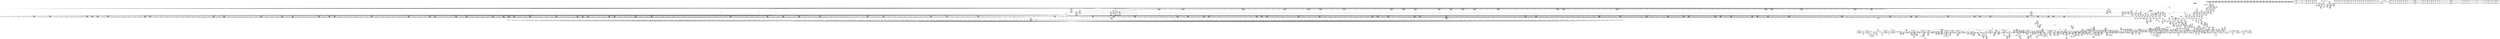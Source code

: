 digraph {
	CE0x4365e50 [shape=record,shape=Mrecord,label="{CE0x4365e50|0:_i16,_4:_i32,_8:_i16,_40:_%struct.super_block*,_72:_i32,_:_SCMRE_148,149_}"]
	CE0x43a69b0 [shape=record,shape=Mrecord,label="{CE0x43a69b0|80:_i64,_:_CRE_352,360_}"]
	CE0x4388100 [shape=record,shape=Mrecord,label="{CE0x4388100|0:_i16,_4:_i32,_8:_i16,_40:_%struct.super_block*,_72:_i32,_:_SCMRE_760,768_|*MultipleSource*|security/apparmor/lsm.c,227|security/apparmor/lsm.c, 227|*LoadInst*|security/apparmor/lsm.c,226}"]
	CE0x436d770 [shape=record,shape=Mrecord,label="{CE0x436d770|0:_i16,_4:_i32,_8:_i16,_40:_%struct.super_block*,_72:_i32,_:_SCMRE_198,199_}"]
	CE0x4361200 [shape=record,shape=Mrecord,label="{CE0x4361200|44:_i32,_48:_i16,_128:_i8*,_:_SCMRE_56,64_|*MultipleSource*|Function::aa_cred_profile&Arg::cred::|security/apparmor/include/context.h,99|security/apparmor/include/context.h,138}"]
	CE0x435e280 [shape=record,shape=Mrecord,label="{CE0x435e280|common_perm_dir_dentry:_mnt|security/apparmor/lsm.c,189}"]
	CE0x43a6240 [shape=record,shape=Mrecord,label="{CE0x43a6240|80:_i64,_:_CRE_296,304_}"]
	CE0x43d0c40 [shape=record,shape=Mrecord,label="{CE0x43d0c40|i8*_getelementptr_inbounds_(_45_x_i8_,_45_x_i8_*_.str14,_i32_0,_i32_0)|*Constant*}"]
	CE0x43f2130 [shape=record,shape=Mrecord,label="{CE0x43f2130|common_perm_rm:_i_mode|security/apparmor/lsm.c,233}"]
	CE0x43b1160 [shape=record,shape=Mrecord,label="{CE0x43b1160|80:_i64,_:_CRE_630,631_}"]
	CE0x4404340 [shape=record,shape=Mrecord,label="{CE0x4404340|%struct.task_struct*_(%struct.task_struct**)*_asm_movq_%gs:$_1:P_,$0_,_r,im,_dirflag_,_fpsr_,_flags_|*SummSource*}"]
	CE0x4398790 [shape=record,shape=Mrecord,label="{CE0x4398790|GLOBAL:_mediated_filesystem|*Constant*}"]
	CE0x440b180 [shape=record,shape=Mrecord,label="{CE0x440b180|__aa_current_profile:_call|security/apparmor/include/context.h,138|*SummSink*}"]
	CE0x43f6100 [shape=record,shape=Mrecord,label="{CE0x43f6100|aa_cred_profile:_do.end|*SummSink*}"]
	CE0x43ef4f0 [shape=record,shape=Mrecord,label="{CE0x43ef4f0|__aa_current_profile:_tmp15|security/apparmor/include/context.h,138}"]
	CE0x448eda0 [shape=record,shape=Mrecord,label="{CE0x448eda0|aa_cred_profile:_if.end|*SummSource*}"]
	CE0x43b0c10 [shape=record,shape=Mrecord,label="{CE0x43b0c10|80:_i64,_:_CRE_625,626_}"]
	CE0x43faf40 [shape=record,shape=Mrecord,label="{CE0x43faf40|GLOBAL:_common_perm_dir_dentry|*Constant*|*SummSource*}"]
	CE0x43f1330 [shape=record,shape=Mrecord,label="{CE0x43f1330|mediated_filesystem:_bb|*SummSource*}"]
	CE0x43abc60 [shape=record,shape=Mrecord,label="{CE0x43abc60|80:_i64,_:_CRE_472,480_}"]
	CE0x43c1b20 [shape=record,shape=Mrecord,label="{CE0x43c1b20|80:_i64,_:_CRE_1663,1664_}"]
	CE0x4376b70 [shape=record,shape=Mrecord,label="{CE0x4376b70|0:_i16,_4:_i32,_8:_i16,_40:_%struct.super_block*,_72:_i32,_:_SCMRE_320,328_|*MultipleSource*|security/apparmor/lsm.c,227|security/apparmor/lsm.c, 227|*LoadInst*|security/apparmor/lsm.c,226}"]
	CE0x43c9b50 [shape=record,shape=Mrecord,label="{CE0x43c9b50|mediated_filesystem:_i_sb|security/apparmor/include/apparmor.h,117}"]
	CE0x435ba40 [shape=record,shape=Mrecord,label="{CE0x435ba40|aa_cred_profile:_tmp33|security/apparmor/include/context.h,101|*SummSink*}"]
	CE0x436c8d0 [shape=record,shape=Mrecord,label="{CE0x436c8d0|0:_i16,_4:_i32,_8:_i16,_40:_%struct.super_block*,_72:_i32,_:_SCMRE_189,190_}"]
	CE0x447e080 [shape=record,shape=Mrecord,label="{CE0x447e080|i32_100|*Constant*|*SummSink*}"]
	CE0x437cde0 [shape=record,shape=Mrecord,label="{CE0x437cde0|0:_i16,_4:_i32,_8:_i16,_40:_%struct.super_block*,_72:_i32,_:_SCMRE_544,552_|*MultipleSource*|security/apparmor/lsm.c,227|security/apparmor/lsm.c, 227|*LoadInst*|security/apparmor/lsm.c,226}"]
	CE0x447ed30 [shape=record,shape=Mrecord,label="{CE0x447ed30|aa_cred_profile:_tobool|security/apparmor/include/context.h,100|*SummSink*}"]
	"CONST[source:0(mediator),value:0(static)][purpose:{operation}]"
	CE0x43c3c40 [shape=record,shape=Mrecord,label="{CE0x43c3c40|80:_i64,_:_CRE_1736,1752_}"]
	CE0x43a8630 [shape=record,shape=Mrecord,label="{CE0x43a8630|80:_i64,_:_CRE_414,415_}"]
	CE0x434eb90 [shape=record,shape=Mrecord,label="{CE0x434eb90|common_perm_rm:_return}"]
	CE0x4407a30 [shape=record,shape=Mrecord,label="{CE0x4407a30|__aa_current_profile:_tmp3|*SummSink*}"]
	CE0x4480240 [shape=record,shape=Mrecord,label="{CE0x4480240|aa_cred_profile:_tmp30|security/apparmor/include/context.h,100|*SummSource*}"]
	CE0x4406f90 [shape=record,shape=Mrecord,label="{CE0x4406f90|__aa_current_profile:_tmp2|*SummSink*}"]
	CE0x4363b80 [shape=record,shape=Mrecord,label="{CE0x4363b80|common_perm_dir_dentry:_path|security/apparmor/lsm.c, 189}"]
	CE0x44844f0 [shape=record,shape=Mrecord,label="{CE0x44844f0|i64*_getelementptr_inbounds_(_16_x_i64_,_16_x_i64_*___llvm_gcov_ctr46,_i64_0,_i64_13)|*Constant*|*SummSource*}"]
	CE0x43add50 [shape=record,shape=Mrecord,label="{CE0x43add50|80:_i64,_:_CRE_581,582_}"]
	CE0x434fab0 [shape=record,shape=Mrecord,label="{CE0x434fab0|mediated_filesystem:_tmp1|*SummSource*}"]
	CE0x4360300 [shape=record,shape=Mrecord,label="{CE0x4360300|common_perm:_mask|Function::common_perm&Arg::mask::}"]
	CE0x43704c0 [shape=record,shape=Mrecord,label="{CE0x43704c0|0:_i16,_4:_i32,_8:_i16,_40:_%struct.super_block*,_72:_i32,_:_SCMRE_250,251_}"]
	CE0x4398020 [shape=record,shape=Mrecord,label="{CE0x4398020|common_perm_rm:_call|security/apparmor/lsm.c,229}"]
	CE0x440c400 [shape=record,shape=Mrecord,label="{CE0x440c400|_call_void_mcount()_#2|*SummSource*}"]
	CE0x435c3a0 [shape=record,shape=Mrecord,label="{CE0x435c3a0|__aa_current_profile:_tmp10|security/apparmor/include/context.h,138|*SummSink*}"]
	CE0x43c8870 [shape=record,shape=Mrecord,label="{CE0x43c8870|common_perm_rm:_tmp8|*LoadInst*|security/apparmor/lsm.c,229|*SummSink*}"]
	CE0x43b8db0 [shape=record,shape=Mrecord,label="{CE0x43b8db0|80:_i64,_:_CRE_1330,1331_}"]
	CE0x4401b40 [shape=record,shape=Mrecord,label="{CE0x4401b40|COLLAPSED:_CRE:_elem_0::|security/apparmor/lsm.c,169}"]
	CE0x43720b0 [shape=record,shape=Mrecord,label="{CE0x43720b0|0:_i16,_4:_i32,_8:_i16,_40:_%struct.super_block*,_72:_i32,_:_SCMRE_267,268_}"]
	CE0x4368dc0 [shape=record,shape=Mrecord,label="{CE0x4368dc0|i8_0|*Constant*|*SummSink*}"]
	CE0x43ac2f0 [shape=record,shape=Mrecord,label="{CE0x43ac2f0|80:_i64,_:_CRE_528,536_}"]
	CE0x43b4790 [shape=record,shape=Mrecord,label="{CE0x43b4790|80:_i64,_:_CRE_1243,1244_}"]
	CE0x435fc50 [shape=record,shape=Mrecord,label="{CE0x435fc50|common_perm:_op|Function::common_perm&Arg::op::|*SummSink*}"]
	CE0x43b29d0 [shape=record,shape=Mrecord,label="{CE0x43b29d0|80:_i64,_:_CRE_1215,1216_}"]
	CE0x43e57f0 [shape=record,shape=Mrecord,label="{CE0x43e57f0|common_perm_rm:_mode|security/apparmor/lsm.c,233}"]
	CE0x447e550 [shape=record,shape=Mrecord,label="{CE0x447e550|aa_cred_profile:_tmp21|security/apparmor/include/context.h,100|*SummSink*}"]
	CE0x43a9ea0 [shape=record,shape=Mrecord,label="{CE0x43a9ea0|80:_i64,_:_CRE_437,438_}"]
	CE0x43253c0 [shape=record,shape=Mrecord,label="{CE0x43253c0|_ret_i32_%call,_!dbg_!15471|security/apparmor/lsm.c,261}"]
	CE0x43b5890 [shape=record,shape=Mrecord,label="{CE0x43b5890|80:_i64,_:_CRE_1259,1260_}"]
	CE0x43b4020 [shape=record,shape=Mrecord,label="{CE0x43b4020|80:_i64,_:_CRE_1236,1237_}"]
	CE0x4490e50 [shape=record,shape=Mrecord,label="{CE0x4490e50|aa_cred_profile:_tmp19|security/apparmor/include/context.h,100|*SummSource*}"]
	CE0x43fb0b0 [shape=record,shape=Mrecord,label="{CE0x43fb0b0|GLOBAL:_common_perm_dir_dentry|*Constant*|*SummSink*}"]
	CE0x437dc10 [shape=record,shape=Mrecord,label="{CE0x437dc10|0:_i16,_4:_i32,_8:_i16,_40:_%struct.super_block*,_72:_i32,_:_SCMRE_559,560_}"]
	CE0x43a5cf0 [shape=record,shape=Mrecord,label="{CE0x43a5cf0|80:_i64,_:_CRE_264,268_}"]
	CE0x43bb830 [shape=record,shape=Mrecord,label="{CE0x43bb830|80:_i64,_:_CRE_1370,1371_}"]
	CE0x43b1d40 [shape=record,shape=Mrecord,label="{CE0x43b1d40|80:_i64,_:_CRE_712,720_}"]
	CE0x43b0280 [shape=record,shape=Mrecord,label="{CE0x43b0280|80:_i64,_:_CRE_616,617_}"]
	CE0x43f9b20 [shape=record,shape=Mrecord,label="{CE0x43f9b20|__aa_current_profile:_tmp5|security/apparmor/include/context.h,138}"]
	CE0x447efa0 [shape=record,shape=Mrecord,label="{CE0x447efa0|aa_cred_profile:_tmp5|security/apparmor/include/context.h,99|*SummSink*}"]
	CE0x436d290 [shape=record,shape=Mrecord,label="{CE0x436d290|0:_i16,_4:_i32,_8:_i16,_40:_%struct.super_block*,_72:_i32,_:_SCMRE_195,196_}"]
	CE0x43b6440 [shape=record,shape=Mrecord,label="{CE0x43b6440|80:_i64,_:_CRE_1270,1271_}"]
	CE0x43a4bf0 [shape=record,shape=Mrecord,label="{CE0x43a4bf0|80:_i64,_:_CRE_128,132_}"]
	CE0x435c1e0 [shape=record,shape=Mrecord,label="{CE0x435c1e0|__aa_current_profile:_tmp10|security/apparmor/include/context.h,138|*SummSource*}"]
	CE0x439f120 [shape=record,shape=Mrecord,label="{CE0x439f120|i64*_getelementptr_inbounds_(_10_x_i64_,_10_x_i64_*___llvm_gcov_ctr54,_i64_0,_i64_8)|*Constant*|*SummSink*}"]
	CE0x4361c60 [shape=record,shape=Mrecord,label="{CE0x4361c60|common_perm_dir_dentry:_mnt1|security/apparmor/lsm.c,189}"]
	CE0x4493020 [shape=record,shape=Mrecord,label="{CE0x4493020|aa_cred_profile:_tmp18|security/apparmor/include/context.h,100|*SummSink*}"]
	CE0x4483e40 [shape=record,shape=Mrecord,label="{CE0x4483e40|aa_cred_profile:_tmp27|security/apparmor/include/context.h,100|*SummSource*}"]
	CE0x43c2180 [shape=record,shape=Mrecord,label="{CE0x43c2180|80:_i64,_:_CRE_1669,1670_}"]
	CE0x43c5150 [shape=record,shape=Mrecord,label="{CE0x43c5150|80:_i64,_:_CRE_1876,1877_}"]
	CE0x435c810 [shape=record,shape=Mrecord,label="{CE0x435c810|__aa_current_profile:_tmp11|security/apparmor/include/context.h,138|*SummSource*}"]
	CE0x43a7a80 [shape=record,shape=Mrecord,label="{CE0x43a7a80|80:_i64,_:_CRE_403,404_}"]
	CE0x438eb90 [shape=record,shape=Mrecord,label="{CE0x438eb90|0:_i16,_4:_i32,_8:_i16,_40:_%struct.super_block*,_72:_i32,_:_SCMRE_910,911_}"]
	CE0x43e7b50 [shape=record,shape=Mrecord,label="{CE0x43e7b50|common_perm:_tmp6|security/apparmor/lsm.c,169|*SummSink*}"]
	CE0x43645f0 [shape=record,shape=Mrecord,label="{CE0x43645f0|i64*_getelementptr_inbounds_(_2_x_i64_,_2_x_i64_*___llvm_gcov_ctr56,_i64_0,_i64_1)|*Constant*|*SummSource*}"]
	CE0x43f6d90 [shape=record,shape=Mrecord,label="{CE0x43f6d90|i64_2|*Constant*}"]
	CE0x43f4a70 [shape=record,shape=Mrecord,label="{CE0x43f4a70|__aa_current_profile:_tmp18|security/apparmor/include/context.h,138}"]
	CE0x4347470 [shape=record,shape=Mrecord,label="{CE0x4347470|common_perm:_call|security/apparmor/lsm.c,168}"]
	CE0x44914d0 [shape=record,shape=Mrecord,label="{CE0x44914d0|i64*_getelementptr_inbounds_(_16_x_i64_,_16_x_i64_*___llvm_gcov_ctr46,_i64_0,_i64_8)|*Constant*|*SummSource*}"]
	CE0x43b5560 [shape=record,shape=Mrecord,label="{CE0x43b5560|80:_i64,_:_CRE_1256,1257_}"]
	CE0x43b8310 [shape=record,shape=Mrecord,label="{CE0x43b8310|80:_i64,_:_CRE_1320,1321_}"]
	CE0x4382de0 [shape=record,shape=Mrecord,label="{CE0x4382de0|80:_i64,_:_CRE_1625,1626_}"]
	CE0x438b930 [shape=record,shape=Mrecord,label="{CE0x438b930|0:_i16,_4:_i32,_8:_i16,_40:_%struct.super_block*,_72:_i32,_:_SCMRE_879,880_}"]
	CE0x439df30 [shape=record,shape=Mrecord,label="{CE0x439df30|_call_void_mcount()_#2}"]
	CE0x43d5c90 [shape=record,shape=Mrecord,label="{CE0x43d5c90|i32_78|*Constant*|*SummSink*}"]
	CE0x437a780 [shape=record,shape=Mrecord,label="{CE0x437a780|0:_i16,_4:_i32,_8:_i16,_40:_%struct.super_block*,_72:_i32,_:_SCMRE_480,481_}"]
	CE0x4323640 [shape=record,shape=Mrecord,label="{CE0x4323640|i64_1|*Constant*}"]
	CE0x4380cd0 [shape=record,shape=Mrecord,label="{CE0x4380cd0|0:_i16,_4:_i32,_8:_i16,_40:_%struct.super_block*,_72:_i32,_:_SCMRE_589,590_}"]
	CE0x440f320 [shape=record,shape=Mrecord,label="{CE0x440f320|__aa_current_profile:_land.lhs.true2}"]
	CE0x43ec8a0 [shape=record,shape=Mrecord,label="{CE0x43ec8a0|aa_cred_profile:_tmp|*SummSource*}"]
	CE0x43afb10 [shape=record,shape=Mrecord,label="{CE0x43afb10|80:_i64,_:_CRE_609,610_}"]
	CE0x4411310 [shape=record,shape=Mrecord,label="{CE0x4411310|__aa_current_profile:_tmp14|security/apparmor/include/context.h,138}"]
	CE0x43b6990 [shape=record,shape=Mrecord,label="{CE0x43b6990|80:_i64,_:_CRE_1275,1276_}"]
	CE0x43414d0 [shape=record,shape=Mrecord,label="{CE0x43414d0|i64*_getelementptr_inbounds_(_2_x_i64_,_2_x_i64_*___llvm_gcov_ctr56,_i64_0,_i64_1)|*Constant*|*SummSink*}"]
	CE0x43fc800 [shape=record,shape=Mrecord,label="{CE0x43fc800|common_perm_dir_dentry:_cond|Function::common_perm_dir_dentry&Arg::cond::}"]
	CE0x43e7e30 [shape=record,shape=Mrecord,label="{CE0x43e7e30|i64*_getelementptr_inbounds_(_5_x_i64_,_5_x_i64_*___llvm_gcov_ctr57,_i64_0,_i64_3)|*Constant*}"]
	CE0x4321a40 [shape=record,shape=Mrecord,label="{CE0x4321a40|i64_1|*Constant*}"]
	CE0x43c17f0 [shape=record,shape=Mrecord,label="{CE0x43c17f0|80:_i64,_:_CRE_1660,1661_}"]
	CE0x4483b00 [shape=record,shape=Mrecord,label="{CE0x4483b00|i64*_getelementptr_inbounds_(_16_x_i64_,_16_x_i64_*___llvm_gcov_ctr46,_i64_0,_i64_13)|*Constant*|*SummSink*}"]
	CE0x4409960 [shape=record,shape=Mrecord,label="{CE0x4409960|i64_4|*Constant*}"]
	CE0x4341fe0 [shape=record,shape=Mrecord,label="{CE0x4341fe0|common_perm_rm:_tmp1|*SummSource*}"]
	"CONST[source:1(input),value:2(dynamic)][purpose:{object}]"
	CE0x43a5ad0 [shape=record,shape=Mrecord,label="{CE0x43a5ad0|80:_i64,_:_CRE_248,252_}"]
	CE0x4337030 [shape=record,shape=Mrecord,label="{CE0x4337030|COLLAPSED:_GCMRE___llvm_gcov_ctr55_internal_global_2_x_i64_zeroinitializer:_elem_0:default:}"]
	CE0x4373770 [shape=record,shape=Mrecord,label="{CE0x4373770|0:_i16,_4:_i32,_8:_i16,_40:_%struct.super_block*,_72:_i32,_:_SCMRE_281,282_}"]
	CE0x43b6ff0 [shape=record,shape=Mrecord,label="{CE0x43b6ff0|80:_i64,_:_CRE_1288,1296_}"]
	CE0x440f000 [shape=record,shape=Mrecord,label="{CE0x440f000|aa_cred_profile:_do.end10|*SummSink*}"]
	CE0x43da0a0 [shape=record,shape=Mrecord,label="{CE0x43da0a0|_call_void_mcount()_#2|*SummSink*}"]
	CE0x43f57d0 [shape=record,shape=Mrecord,label="{CE0x43f57d0|i32_11|*Constant*}"]
	CE0x438de90 [shape=record,shape=Mrecord,label="{CE0x438de90|0:_i16,_4:_i32,_8:_i16,_40:_%struct.super_block*,_72:_i32,_:_SCMRE_902,903_}"]
	CE0x43b9c90 [shape=record,shape=Mrecord,label="{CE0x43b9c90|80:_i64,_:_CRE_1344,1345_}"]
	CE0x43429e0 [shape=record,shape=Mrecord,label="{CE0x43429e0|i32_0|*Constant*}"]
	CE0x4380b30 [shape=record,shape=Mrecord,label="{CE0x4380b30|0:_i16,_4:_i32,_8:_i16,_40:_%struct.super_block*,_72:_i32,_:_SCMRE_588,589_}"]
	CE0x43e5860 [shape=record,shape=Mrecord,label="{CE0x43e5860|common_perm_rm:_tmp23|security/apparmor/lsm.c,233|*SummSource*}"]
	CE0x433db60 [shape=record,shape=Mrecord,label="{CE0x433db60|72:_%struct.hlist_bl_node**,_80:_%struct.dentry*,_104:_%struct.inode*,_:_CRE_91,92_}"]
	CE0x436ad30 [shape=record,shape=Mrecord,label="{CE0x436ad30|0:_i16,_4:_i32,_8:_i16,_40:_%struct.super_block*,_72:_i32,_:_SCMRE_172,173_}"]
	CE0x43a2650 [shape=record,shape=Mrecord,label="{CE0x43a2650|__aa_current_profile:_tmp14|security/apparmor/include/context.h,138|*SummSink*}"]
	CE0x43e85b0 [shape=record,shape=Mrecord,label="{CE0x43e85b0|GLOBAL:_aa_path_perm|*Constant*|*SummSource*}"]
	CE0x44959c0 [shape=record,shape=Mrecord,label="{CE0x44959c0|aa_cred_profile:_tobool4|security/apparmor/include/context.h,100|*SummSink*}"]
	CE0x43982c0 [shape=record,shape=Mrecord,label="{CE0x43982c0|common_perm_rm:_call|security/apparmor/lsm.c,229|*SummSink*}"]
	CE0x43ea8c0 [shape=record,shape=Mrecord,label="{CE0x43ea8c0|common_perm:_tmp8|security/apparmor/lsm.c,170|*SummSink*}"]
	CE0x43a4170 [shape=record,shape=Mrecord,label="{CE0x43a4170|80:_i64,_:_CRE_48,56_}"]
	"CONST[source:0(mediator),value:2(dynamic)][purpose:{subject}]"
	CE0x43a4640 [shape=record,shape=Mrecord,label="{CE0x43a4640|80:_i64,_:_CRE_88,96_}"]
	CE0x43d54a0 [shape=record,shape=Mrecord,label="{CE0x43d54a0|get_current:_entry|*SummSource*}"]
	CE0x43e75c0 [shape=record,shape=Mrecord,label="{CE0x43e75c0|common_perm:_tmp5|security/apparmor/lsm.c,169|*SummSource*}"]
	CE0x4398c70 [shape=record,shape=Mrecord,label="{CE0x4398c70|mediated_filesystem:_entry|*SummSource*}"]
	CE0x435bf10 [shape=record,shape=Mrecord,label="{CE0x435bf10|aa_cred_profile:_tmp33|security/apparmor/include/context.h,101|*SummSource*}"]
	CE0x4393c30 [shape=record,shape=Mrecord,label="{CE0x4393c30|80:_i64,_:_CRE_8,16_}"]
	CE0x432dab0 [shape=record,shape=Mrecord,label="{CE0x432dab0|apparmor_path_unlink:_call|security/apparmor/lsm.c,261}"]
	CE0x437b480 [shape=record,shape=Mrecord,label="{CE0x437b480|0:_i16,_4:_i32,_8:_i16,_40:_%struct.super_block*,_72:_i32,_:_SCMRE_488,496_|*MultipleSource*|security/apparmor/lsm.c,227|security/apparmor/lsm.c, 227|*LoadInst*|security/apparmor/lsm.c,226}"]
	CE0x4318840 [shape=record,shape=Mrecord,label="{CE0x4318840|apparmor_path_unlink:_entry|*SummSink*}"]
	CE0x4370180 [shape=record,shape=Mrecord,label="{CE0x4370180|0:_i16,_4:_i32,_8:_i16,_40:_%struct.super_block*,_72:_i32,_:_SCMRE_248,249_}"]
	CE0x439b450 [shape=record,shape=Mrecord,label="{CE0x439b450|common_perm_rm:_tmp15|security/apparmor/lsm.c,229|*SummSource*}"]
	CE0x43f9090 [shape=record,shape=Mrecord,label="{CE0x43f9090|common_perm:_if.then|*SummSource*}"]
	CE0x435fe30 [shape=record,shape=Mrecord,label="{CE0x435fe30|common_perm:_path|Function::common_perm&Arg::path::}"]
	CE0x4364af0 [shape=record,shape=Mrecord,label="{CE0x4364af0|0:_i16,_4:_i32,_8:_i16,_40:_%struct.super_block*,_72:_i32,_:_SCMRE_136,137_}"]
	CE0x43e9560 [shape=record,shape=Mrecord,label="{CE0x43e9560|aa_path_perm:_path|Function::aa_path_perm&Arg::path::}"]
	CE0x43b05b0 [shape=record,shape=Mrecord,label="{CE0x43b05b0|80:_i64,_:_CRE_619,620_}"]
	CE0x434e890 [shape=record,shape=Mrecord,label="{CE0x434e890|common_perm_rm:_lor.lhs.false}"]
	CE0x4454f40 [shape=record,shape=Mrecord,label="{CE0x4454f40|aa_cred_profile:_lor.rhs|*SummSink*}"]
	CE0x43f14a0 [shape=record,shape=Mrecord,label="{CE0x43f14a0|mediated_filesystem:_bb|*SummSink*}"]
	CE0x43e5780 [shape=record,shape=Mrecord,label="{CE0x43e5780|common_perm_rm:_i_mode|security/apparmor/lsm.c,233|*SummSink*}"]
	CE0x43f2720 [shape=record,shape=Mrecord,label="{CE0x43f2720|i64*_getelementptr_inbounds_(_10_x_i64_,_10_x_i64_*___llvm_gcov_ctr54,_i64_0,_i64_9)|*Constant*}"]
	CE0x43b15a0 [shape=record,shape=Mrecord,label="{CE0x43b15a0|80:_i64,_:_CRE_648,656_}"]
	CE0x4368fc0 [shape=record,shape=Mrecord,label="{CE0x4368fc0|0:_i16,_4:_i32,_8:_i16,_40:_%struct.super_block*,_72:_i32,_:_SCMRE_4,8_|*MultipleSource*|security/apparmor/lsm.c,227|security/apparmor/lsm.c, 227|*LoadInst*|security/apparmor/lsm.c,226}"]
	CE0x4336780 [shape=record,shape=Mrecord,label="{CE0x4336780|common_perm_rm:_mnt|security/apparmor/lsm.c,229}"]
	CE0x43b2070 [shape=record,shape=Mrecord,label="{CE0x43b2070|80:_i64,_:_CRE_880,896_}"]
	CE0x433e440 [shape=record,shape=Mrecord,label="{CE0x433e440|0:_i16,_4:_i32,_8:_i16,_40:_%struct.super_block*,_72:_i32,_:_SCMRE_64,72_|*MultipleSource*|security/apparmor/lsm.c,227|security/apparmor/lsm.c, 227|*LoadInst*|security/apparmor/lsm.c,226}"]
	CE0x4481dd0 [shape=record,shape=Mrecord,label="{CE0x4481dd0|aa_cred_profile:_tmp34|security/apparmor/include/context.h,101|*SummSource*}"]
	CE0x43f4860 [shape=record,shape=Mrecord,label="{CE0x43f4860|i64*_getelementptr_inbounds_(_11_x_i64_,_11_x_i64_*___llvm_gcov_ctr58,_i64_0,_i64_10)|*Constant*|*SummSink*}"]
	CE0x43c9630 [shape=record,shape=Mrecord,label="{CE0x43c9630|common_perm_rm:_tmp9|security/apparmor/lsm.c,229|*SummSink*}"]
	CE0x4408f30 [shape=record,shape=Mrecord,label="{CE0x4408f30|i64*_getelementptr_inbounds_(_11_x_i64_,_11_x_i64_*___llvm_gcov_ctr58,_i64_0,_i64_0)|*Constant*|*SummSink*}"]
	CE0x4336350 [shape=record,shape=Mrecord,label="{CE0x4336350|common_perm_rm:_bb}"]
	CE0x44906a0 [shape=record,shape=Mrecord,label="{CE0x44906a0|44:_i32,_48:_i16,_128:_i8*,_:_SCMRE_96,104_|*MultipleSource*|Function::aa_cred_profile&Arg::cred::|security/apparmor/include/context.h,99|security/apparmor/include/context.h,138}"]
	CE0x4411e70 [shape=record,shape=Mrecord,label="{CE0x4411e70|44:_i32,_48:_i16,_128:_i8*,_:_SCMRE_44,48_|*MultipleSource*|Function::aa_cred_profile&Arg::cred::|security/apparmor/include/context.h,99|security/apparmor/include/context.h,138}"]
	CE0x43c1190 [shape=record,shape=Mrecord,label="{CE0x43c1190|80:_i64,_:_CRE_1654,1655_}"]
	CE0x4402140 [shape=record,shape=Mrecord,label="{CE0x4402140|i64*_getelementptr_inbounds_(_16_x_i64_,_16_x_i64_*___llvm_gcov_ctr46,_i64_0,_i64_0)|*Constant*}"]
	CE0x432b950 [shape=record,shape=Mrecord,label="{CE0x432b950|72:_%struct.hlist_bl_node**,_80:_%struct.dentry*,_104:_%struct.inode*,_:_CRE_89,90_}"]
	CE0x4411090 [shape=record,shape=Mrecord,label="{CE0x4411090|__aa_current_profile:_tmp13|security/apparmor/include/context.h,138|*SummSource*}"]
	CE0x43aeb20 [shape=record,shape=Mrecord,label="{CE0x43aeb20|80:_i64,_:_CRE_594,595_}"]
	CE0x440a9a0 [shape=record,shape=Mrecord,label="{CE0x440a9a0|__aa_current_profile:_if.end}"]
	CE0x43b0f40 [shape=record,shape=Mrecord,label="{CE0x43b0f40|80:_i64,_:_CRE_628,629_}"]
	CE0x432c390 [shape=record,shape=Mrecord,label="{CE0x432c390|common_perm_rm:_entry|*SummSource*}"]
	CE0x43f2ff0 [shape=record,shape=Mrecord,label="{CE0x43f2ff0|common_perm_rm:_tmp22|security/apparmor/lsm.c,232}"]
	CE0x447ca40 [shape=record,shape=Mrecord,label="{CE0x447ca40|aa_cred_profile:_tmp22|security/apparmor/include/context.h,100}"]
	CE0x43aa3f0 [shape=record,shape=Mrecord,label="{CE0x43aa3f0|80:_i64,_:_CRE_442,443_}"]
	CE0x43b4f00 [shape=record,shape=Mrecord,label="{CE0x43b4f00|80:_i64,_:_CRE_1250,1251_}"]
	CE0x4401cc0 [shape=record,shape=Mrecord,label="{CE0x4401cc0|common_perm:_tmp2|security/apparmor/lsm.c,169}"]
	CE0x44805c0 [shape=record,shape=Mrecord,label="{CE0x44805c0|i64*_getelementptr_inbounds_(_16_x_i64_,_16_x_i64_*___llvm_gcov_ctr46,_i64_0,_i64_15)|*Constant*|*SummSink*}"]
	CE0x438af70 [shape=record,shape=Mrecord,label="{CE0x438af70|0:_i16,_4:_i32,_8:_i16,_40:_%struct.super_block*,_72:_i32,_:_SCMRE_873,874_}"]
	CE0x4365380 [shape=record,shape=Mrecord,label="{CE0x4365380|0:_i16,_4:_i32,_8:_i16,_40:_%struct.super_block*,_72:_i32,_:_SCMRE_141,142_}"]
	CE0x43bc0b0 [shape=record,shape=Mrecord,label="{CE0x43bc0b0|80:_i64,_:_CRE_1392,1536_}"]
	CE0x4382150 [shape=record,shape=Mrecord,label="{CE0x4382150|80:_i64,_:_CRE_1596,1600_}"]
	CE0x447be90 [shape=record,shape=Mrecord,label="{CE0x447be90|i32_100|*Constant*|*SummSource*}"]
	CE0x438c7d0 [shape=record,shape=Mrecord,label="{CE0x438c7d0|0:_i16,_4:_i32,_8:_i16,_40:_%struct.super_block*,_72:_i32,_:_SCMRE_888,889_}"]
	CE0x4369670 [shape=record,shape=Mrecord,label="{CE0x4369670|0:_i16,_4:_i32,_8:_i16,_40:_%struct.super_block*,_72:_i32,_:_SCMRE_158,159_}"]
	CE0x43ab1c0 [shape=record,shape=Mrecord,label="{CE0x43ab1c0|80:_i64,_:_CRE_455,456_}"]
	CE0x4361960 [shape=record,shape=Mrecord,label="{CE0x4361960|common_perm_dir_dentry:_mnt|security/apparmor/lsm.c,189|*SummSink*}"]
	CE0x4379290 [shape=record,shape=Mrecord,label="{CE0x4379290|0:_i16,_4:_i32,_8:_i16,_40:_%struct.super_block*,_72:_i32,_:_SCMRE_448,456_|*MultipleSource*|security/apparmor/lsm.c,227|security/apparmor/lsm.c, 227|*LoadInst*|security/apparmor/lsm.c,226}"]
	CE0x434ea60 [shape=record,shape=Mrecord,label="{CE0x434ea60|common_perm_rm:_lor.lhs.false|*SummSink*}"]
	CE0x43f4d30 [shape=record,shape=Mrecord,label="{CE0x43f4d30|__aa_current_profile:_tmp18|security/apparmor/include/context.h,138|*SummSink*}"]
	CE0x434fce0 [shape=record,shape=Mrecord,label="{CE0x434fce0|common_perm_rm:_if.then|*SummSource*}"]
	CE0x43fd570 [shape=record,shape=Mrecord,label="{CE0x43fd570|i32_10|*Constant*|*SummSource*}"]
	CE0x4347880 [shape=record,shape=Mrecord,label="{CE0x4347880|72:_%struct.hlist_bl_node**,_80:_%struct.dentry*,_104:_%struct.inode*,_:_CRE_213,214_}"]
	CE0x43a7860 [shape=record,shape=Mrecord,label="{CE0x43a7860|80:_i64,_:_CRE_401,402_}"]
	CE0x43a3ae0 [shape=record,shape=Mrecord,label="{CE0x43a3ae0|common_perm_rm:_tobool1|security/apparmor/lsm.c,229}"]
	CE0x438a980 [shape=record,shape=Mrecord,label="{CE0x438a980|0:_i16,_4:_i32,_8:_i16,_40:_%struct.super_block*,_72:_i32,_:_SCMRE_869,870_}"]
	CE0x447eeb0 [shape=record,shape=Mrecord,label="{CE0x447eeb0|aa_cred_profile:_tmp5|security/apparmor/include/context.h,99|*SummSource*}"]
	CE0x43699b0 [shape=record,shape=Mrecord,label="{CE0x43699b0|0:_i16,_4:_i32,_8:_i16,_40:_%struct.super_block*,_72:_i32,_:_SCMRE_160,161_}"]
	CE0x43850d0 [shape=record,shape=Mrecord,label="{CE0x43850d0|0:_i16,_4:_i32,_8:_i16,_40:_%struct.super_block*,_72:_i32,_:_SCMRE_621,622_}"]
	CE0x440fb70 [shape=record,shape=Mrecord,label="{CE0x440fb70|GLOBAL:___llvm_gcov_ctr58|Global_var:__llvm_gcov_ctr58|*SummSink*}"]
	CE0x440fbe0 [shape=record,shape=Mrecord,label="{CE0x440fbe0|i64_2|*Constant*}"]
	CE0x4391fd0 [shape=record,shape=Mrecord,label="{CE0x4391fd0|0:_i16,_4:_i32,_8:_i16,_40:_%struct.super_block*,_72:_i32,_:_SCMRE_968,976_|*MultipleSource*|security/apparmor/lsm.c,227|security/apparmor/lsm.c, 227|*LoadInst*|security/apparmor/lsm.c,226}"]
	CE0x44965c0 [shape=record,shape=Mrecord,label="{CE0x44965c0|44:_i32,_48:_i16,_128:_i8*,_:_SCMRE_160,168_|*MultipleSource*|Function::aa_cred_profile&Arg::cred::|security/apparmor/include/context.h,99|security/apparmor/include/context.h,138}"]
	CE0x437d300 [shape=record,shape=Mrecord,label="{CE0x437d300|0:_i16,_4:_i32,_8:_i16,_40:_%struct.super_block*,_72:_i32,_:_SCMRE_553,554_}"]
	CE0x43f75b0 [shape=record,shape=Mrecord,label="{CE0x43f75b0|common_perm:_tmp4|security/apparmor/lsm.c,169}"]
	CE0x43a7ec0 [shape=record,shape=Mrecord,label="{CE0x43a7ec0|80:_i64,_:_CRE_407,408_}"]
	CE0x43ba400 [shape=record,shape=Mrecord,label="{CE0x43ba400|80:_i64,_:_CRE_1351,1352_}"]
	CE0x43898e0 [shape=record,shape=Mrecord,label="{CE0x43898e0|0:_i16,_4:_i32,_8:_i16,_40:_%struct.super_block*,_72:_i32,_:_SCMRE_840,848_|*MultipleSource*|security/apparmor/lsm.c,227|security/apparmor/lsm.c, 227|*LoadInst*|security/apparmor/lsm.c,226}"]
	CE0x43fbaf0 [shape=record,shape=Mrecord,label="{CE0x43fbaf0|common_perm_dir_dentry:_dir|Function::common_perm_dir_dentry&Arg::dir::|*SummSource*}"]
	CE0x43c9d30 [shape=record,shape=Mrecord,label="{CE0x43c9d30|mediated_filesystem:_i_sb|security/apparmor/include/apparmor.h,117|*SummSink*}"]
	CE0x4319100 [shape=record,shape=Mrecord,label="{CE0x4319100|i64_1|*Constant*|*SummSink*}"]
	CE0x4388620 [shape=record,shape=Mrecord,label="{CE0x4388620|0:_i16,_4:_i32,_8:_i16,_40:_%struct.super_block*,_72:_i32,_:_SCMRE_776,792_|*MultipleSource*|security/apparmor/lsm.c,227|security/apparmor/lsm.c, 227|*LoadInst*|security/apparmor/lsm.c,226}"]
	CE0x4401540 [shape=record,shape=Mrecord,label="{CE0x4401540|__aa_current_profile:_tmp5|security/apparmor/include/context.h,138|*SummSink*}"]
	CE0x449c7e0 [shape=record,shape=Mrecord,label="{CE0x449c7e0|GLOBAL:___llvm_gcov_ctr46|Global_var:__llvm_gcov_ctr46|*SummSink*}"]
	CE0x436a9f0 [shape=record,shape=Mrecord,label="{CE0x436a9f0|0:_i16,_4:_i32,_8:_i16,_40:_%struct.super_block*,_72:_i32,_:_SCMRE_170,171_}"]
	CE0x43e91b0 [shape=record,shape=Mrecord,label="{CE0x43e91b0|aa_path_perm:_profile|Function::aa_path_perm&Arg::profile::|*SummSource*}"]
	CE0x43fe3f0 [shape=record,shape=Mrecord,label="{CE0x43fe3f0|_ret_i32_%error.0,_!dbg_!15483|security/apparmor/lsm.c,172|*SummSource*}"]
	CE0x43a1b10 [shape=record,shape=Mrecord,label="{CE0x43a1b10|common_perm_rm:_tmp4|security/apparmor/lsm.c,229|*SummSink*}"]
	CE0x4404c10 [shape=record,shape=Mrecord,label="{CE0x4404c10|i64_5|*Constant*}"]
	CE0x4371500 [shape=record,shape=Mrecord,label="{CE0x4371500|0:_i16,_4:_i32,_8:_i16,_40:_%struct.super_block*,_72:_i32,_:_SCMRE_260,261_}"]
	CE0x43a1270 [shape=record,shape=Mrecord,label="{CE0x43a1270|i32_4|*Constant*|*SummSink*}"]
	CE0x4374130 [shape=record,shape=Mrecord,label="{CE0x4374130|0:_i16,_4:_i32,_8:_i16,_40:_%struct.super_block*,_72:_i32,_:_SCMRE_287,288_}"]
	CE0x43aa1d0 [shape=record,shape=Mrecord,label="{CE0x43aa1d0|80:_i64,_:_CRE_440,441_}"]
	CE0x43ace70 [shape=record,shape=Mrecord,label="{CE0x43ace70|80:_i64,_:_CRE_567,568_}"]
	CE0x436dab0 [shape=record,shape=Mrecord,label="{CE0x436dab0|0:_i16,_4:_i32,_8:_i16,_40:_%struct.super_block*,_72:_i32,_:_SCMRE_200,201_}"]
	CE0x43ea020 [shape=record,shape=Mrecord,label="{CE0x43ea020|aa_path_perm:_request|Function::aa_path_perm&Arg::request::|*SummSource*}"]
	CE0x43fde10 [shape=record,shape=Mrecord,label="{CE0x43fde10|common_perm:_cond|Function::common_perm&Arg::cond::}"]
	CE0x4492fb0 [shape=record,shape=Mrecord,label="{CE0x4492fb0|aa_cred_profile:_tmp18|security/apparmor/include/context.h,100|*SummSource*}"]
	CE0x43fd290 [shape=record,shape=Mrecord,label="{CE0x43fd290|mediated_filesystem:_s_flags|security/apparmor/include/apparmor.h,117|*SummSink*}"]
	CE0x436e950 [shape=record,shape=Mrecord,label="{CE0x436e950|0:_i16,_4:_i32,_8:_i16,_40:_%struct.super_block*,_72:_i32,_:_SCMRE_212,216_|*MultipleSource*|security/apparmor/lsm.c,227|security/apparmor/lsm.c, 227|*LoadInst*|security/apparmor/lsm.c,226}"]
	CE0x43bbb60 [shape=record,shape=Mrecord,label="{CE0x43bbb60|80:_i64,_:_CRE_1373,1374_}"]
	CE0x43a3510 [shape=record,shape=Mrecord,label="{CE0x43a3510|common_perm_rm:_tmp25|security/apparmor/lsm.c,236|*SummSource*}"]
	CE0x439f800 [shape=record,shape=Mrecord,label="{CE0x439f800|common_perm_rm:_tmp19|security/apparmor/lsm.c,232}"]
	CE0x43b7240 [shape=record,shape=Mrecord,label="{CE0x43b7240|80:_i64,_:_CRE_1304,1305_}"]
	CE0x44939d0 [shape=record,shape=Mrecord,label="{CE0x44939d0|aa_cred_profile:_tmp4|*LoadInst*|security/apparmor/include/context.h,99}"]
	CE0x43c0800 [shape=record,shape=Mrecord,label="{CE0x43c0800|80:_i64,_:_CRE_1645,1646_}"]
	CE0x43785c0 [shape=record,shape=Mrecord,label="{CE0x43785c0|0:_i16,_4:_i32,_8:_i16,_40:_%struct.super_block*,_72:_i32,_:_SCMRE_408,416_|*MultipleSource*|security/apparmor/lsm.c,227|security/apparmor/lsm.c, 227|*LoadInst*|security/apparmor/lsm.c,226}"]
	CE0x440c5e0 [shape=record,shape=Mrecord,label="{CE0x440c5e0|aa_cred_profile:_tmp3}"]
	CE0x43d9410 [shape=record,shape=Mrecord,label="{CE0x43d9410|aa_cred_profile:_tmp12|security/apparmor/include/context.h,100|*SummSink*}"]
	CE0x44088d0 [shape=record,shape=Mrecord,label="{CE0x44088d0|__aa_current_profile:_tmp6|security/apparmor/include/context.h,138}"]
	CE0x4402af0 [shape=record,shape=Mrecord,label="{CE0x4402af0|aa_path_perm:_cond|Function::aa_path_perm&Arg::cond::}"]
	CE0x434bfb0 [shape=record,shape=Mrecord,label="{CE0x434bfb0|72:_%struct.hlist_bl_node**,_80:_%struct.dentry*,_104:_%struct.inode*,_:_CRE_319,320_}"]
	CE0x4496800 [shape=record,shape=Mrecord,label="{CE0x4496800|44:_i32,_48:_i16,_128:_i8*,_:_SCMRE_168,176_|*MultipleSource*|Function::aa_cred_profile&Arg::cred::|security/apparmor/include/context.h,99|security/apparmor/include/context.h,138}"]
	CE0x4411590 [shape=record,shape=Mrecord,label="{CE0x4411590|get_current:_tmp2|*SummSink*}"]
	CE0x43b1380 [shape=record,shape=Mrecord,label="{CE0x43b1380|80:_i64,_:_CRE_632,640_}"]
	CE0x43f0220 [shape=record,shape=Mrecord,label="{CE0x43f0220|i8_1|*Constant*|*SummSource*}"]
	CE0x447ee40 [shape=record,shape=Mrecord,label="{CE0x447ee40|%struct.aa_task_cxt*_null|*Constant*}"]
	CE0x4335c70 [shape=record,shape=Mrecord,label="{CE0x4335c70|72:_%struct.hlist_bl_node**,_80:_%struct.dentry*,_104:_%struct.inode*,_:_CRE_112,144_|*MultipleSource*|Function::apparmor_path_unlink&Arg::dentry::|Function::common_perm_rm&Arg::dentry::|security/apparmor/lsm.c,226}"]
	CE0x438eed0 [shape=record,shape=Mrecord,label="{CE0x438eed0|0:_i16,_4:_i32,_8:_i16,_40:_%struct.super_block*,_72:_i32,_:_SCMRE_912,913_}"]
	CE0x4378d70 [shape=record,shape=Mrecord,label="{CE0x4378d70|0:_i16,_4:_i32,_8:_i16,_40:_%struct.super_block*,_72:_i32,_:_SCMRE_432,440_|*MultipleSource*|security/apparmor/lsm.c,227|security/apparmor/lsm.c, 227|*LoadInst*|security/apparmor/lsm.c,226}"]
	CE0x437ae00 [shape=record,shape=Mrecord,label="{CE0x437ae00|0:_i16,_4:_i32,_8:_i16,_40:_%struct.super_block*,_72:_i32,_:_SCMRE_484,485_}"]
	CE0x43abeb0 [shape=record,shape=Mrecord,label="{CE0x43abeb0|80:_i64,_:_CRE_488,496_}"]
	CE0x43ea5b0 [shape=record,shape=Mrecord,label="{CE0x43ea5b0|common_perm:_tmp7|security/apparmor/lsm.c,170|*SummSink*}"]
	CE0x43ad3c0 [shape=record,shape=Mrecord,label="{CE0x43ad3c0|80:_i64,_:_CRE_572,573_}"]
	CE0x4414160 [shape=record,shape=Mrecord,label="{CE0x4414160|GLOBAL:___aa_current_profile.__warned|Global_var:__aa_current_profile.__warned}"]
	CE0x43209f0 [shape=record,shape=Mrecord,label="{CE0x43209f0|i64*_getelementptr_inbounds_(_2_x_i64_,_2_x_i64_*___llvm_gcov_ctr53,_i64_0,_i64_1)|*Constant*|*SummSource*}"]
	CE0x43c8c50 [shape=record,shape=Mrecord,label="{CE0x43c8c50|%struct.vfsmount*_null|*Constant*}"]
	CE0x43d3b10 [shape=record,shape=Mrecord,label="{CE0x43d3b10|__aa_current_profile:_tmp17|security/apparmor/include/context.h,138|*SummSink*}"]
	CE0x448dc60 [shape=record,shape=Mrecord,label="{CE0x448dc60|44:_i32,_48:_i16,_128:_i8*,_:_SCMRE_88,89_|*MultipleSource*|Function::aa_cred_profile&Arg::cred::|security/apparmor/include/context.h,99|security/apparmor/include/context.h,138}"]
	CE0x434c450 [shape=record,shape=Mrecord,label="{CE0x434c450|common_perm_rm:_tmp3|security/apparmor/lsm.c,227|*SummSource*}"]
	CE0x435c6b0 [shape=record,shape=Mrecord,label="{CE0x435c6b0|__aa_current_profile:_tmp11|security/apparmor/include/context.h,138}"]
	CE0x43e6580 [shape=record,shape=Mrecord,label="{CE0x43e6580|mediated_filesystem:_lnot|security/apparmor/include/apparmor.h,117}"]
	CE0x43f0c70 [shape=record,shape=Mrecord,label="{CE0x43f0c70|mediated_filesystem:_tmp5|security/apparmor/include/apparmor.h,117|*SummSource*}"]
	CE0x43ab820 [shape=record,shape=Mrecord,label="{CE0x43ab820|80:_i64,_:_CRE_461,462_}"]
	CE0x437e770 [shape=record,shape=Mrecord,label="{CE0x437e770|0:_i16,_4:_i32,_8:_i16,_40:_%struct.super_block*,_72:_i32,_:_SCMRE_566,567_}"]
	CE0x43b8fd0 [shape=record,shape=Mrecord,label="{CE0x43b8fd0|80:_i64,_:_CRE_1332,1333_}"]
	CE0x43a9510 [shape=record,shape=Mrecord,label="{CE0x43a9510|80:_i64,_:_CRE_428,429_}"]
	CE0x436ca70 [shape=record,shape=Mrecord,label="{CE0x436ca70|0:_i16,_4:_i32,_8:_i16,_40:_%struct.super_block*,_72:_i32,_:_SCMRE_190,191_}"]
	CE0x43fadc0 [shape=record,shape=Mrecord,label="{CE0x43fadc0|GLOBAL:_common_perm_dir_dentry|*Constant*}"]
	CE0x433e3d0 [shape=record,shape=Mrecord,label="{CE0x433e3d0|0:_i16,_4:_i32,_8:_i16,_40:_%struct.super_block*,_72:_i32,_:_SCMRE_56,64_|*MultipleSource*|security/apparmor/lsm.c,227|security/apparmor/lsm.c, 227|*LoadInst*|security/apparmor/lsm.c,226}"]
	CE0x43d8770 [shape=record,shape=Mrecord,label="{CE0x43d8770|get_current:_bb|*SummSource*}"]
	CE0x4383220 [shape=record,shape=Mrecord,label="{CE0x4383220|80:_i64,_:_CRE_1629,1630_}"]
	CE0x43c3170 [shape=record,shape=Mrecord,label="{CE0x43c3170|80:_i64,_:_CRE_1684,1685_}"]
	CE0x43a3f00 [shape=record,shape=Mrecord,label="{CE0x43a3f00|80:_i64,_:_CRE_24,32_}"]
	CE0x43aea10 [shape=record,shape=Mrecord,label="{CE0x43aea10|80:_i64,_:_CRE_593,594_}"]
	CE0x43915d0 [shape=record,shape=Mrecord,label="{CE0x43915d0|0:_i16,_4:_i32,_8:_i16,_40:_%struct.super_block*,_72:_i32,_:_SCMRE_936,944_|*MultipleSource*|security/apparmor/lsm.c,227|security/apparmor/lsm.c, 227|*LoadInst*|security/apparmor/lsm.c,226}"]
	CE0x4325270 [shape=record,shape=Mrecord,label="{CE0x4325270|common_perm_rm:_mask|Function::common_perm_rm&Arg::mask::|*SummSink*}"]
	CE0x439d3f0 [shape=record,shape=Mrecord,label="{CE0x439d3f0|common_perm_rm:_tmp21|security/apparmor/lsm.c,232|*SummSink*}"]
	CE0x448ecb0 [shape=record,shape=Mrecord,label="{CE0x448ecb0|aa_cred_profile:_lor.end|*SummSource*}"]
	CE0x43d8940 [shape=record,shape=Mrecord,label="{CE0x43d8940|i64*_getelementptr_inbounds_(_2_x_i64_,_2_x_i64_*___llvm_gcov_ctr112,_i64_0,_i64_0)|*Constant*|*SummSink*}"]
	CE0x4346c20 [shape=record,shape=Mrecord,label="{CE0x4346c20|72:_%struct.hlist_bl_node**,_80:_%struct.dentry*,_104:_%struct.inode*,_:_CRE_208,209_}"]
	CE0x43c1080 [shape=record,shape=Mrecord,label="{CE0x43c1080|80:_i64,_:_CRE_1653,1654_}"]
	CE0x437f470 [shape=record,shape=Mrecord,label="{CE0x437f470|0:_i16,_4:_i32,_8:_i16,_40:_%struct.super_block*,_72:_i32,_:_SCMRE_574,575_}"]
	CE0x44547e0 [shape=record,shape=Mrecord,label="{CE0x44547e0|__aa_current_profile:_tmp4|security/apparmor/include/context.h,138|*SummSink*}"]
	CE0x4341ea0 [shape=record,shape=Mrecord,label="{CE0x4341ea0|i64*_getelementptr_inbounds_(_2_x_i64_,_2_x_i64_*___llvm_gcov_ctr112,_i64_0,_i64_1)|*Constant*}"]
	CE0x43af5c0 [shape=record,shape=Mrecord,label="{CE0x43af5c0|80:_i64,_:_CRE_604,605_}"]
	CE0x4341d10 [shape=record,shape=Mrecord,label="{CE0x4341d10|i64*_getelementptr_inbounds_(_2_x_i64_,_2_x_i64_*___llvm_gcov_ctr112,_i64_0,_i64_1)|*Constant*|*SummSink*}"]
	CE0x4328830 [shape=record,shape=Mrecord,label="{CE0x4328830|common_perm_rm:_if.end}"]
	CE0x43fb1d0 [shape=record,shape=Mrecord,label="{CE0x43fb1d0|common_perm_dir_dentry:_entry}"]
	CE0x43c5260 [shape=record,shape=Mrecord,label="{CE0x43c5260|80:_i64,_:_CRE_1877,1878_}"]
	CE0x4495ce0 [shape=record,shape=Mrecord,label="{CE0x4495ce0|aa_cred_profile:_tmp4|*LoadInst*|security/apparmor/include/context.h,99|*SummSink*}"]
	CE0x43ac620 [shape=record,shape=Mrecord,label="{CE0x43ac620|80:_i64,_:_CRE_552,556_}"]
	CE0x4389e00 [shape=record,shape=Mrecord,label="{CE0x4389e00|0:_i16,_4:_i32,_8:_i16,_40:_%struct.super_block*,_72:_i32,_:_SCMRE_856,864_|*MultipleSource*|security/apparmor/lsm.c,227|security/apparmor/lsm.c, 227|*LoadInst*|security/apparmor/lsm.c,226}"]
	CE0x43b3470 [shape=record,shape=Mrecord,label="{CE0x43b3470|80:_i64,_:_CRE_1225,1226_}"]
	CE0x440f810 [shape=record,shape=Mrecord,label="{CE0x440f810|aa_cred_profile:_tmp2|*SummSink*}"]
	CE0x434f670 [shape=record,shape=Mrecord,label="{CE0x434f670|i32_5|*Constant*|*SummSource*}"]
	CE0x44142c0 [shape=record,shape=Mrecord,label="{CE0x44142c0|GLOBAL:___aa_current_profile.__warned|Global_var:__aa_current_profile.__warned|*SummSource*}"]
	CE0x4326620 [shape=record,shape=Mrecord,label="{CE0x4326620|apparmor_path_unlink:_tmp3|*SummSource*}"]
	CE0x4492f40 [shape=record,shape=Mrecord,label="{CE0x4492f40|aa_cred_profile:_tmp18|security/apparmor/include/context.h,100}"]
	CE0x440ee90 [shape=record,shape=Mrecord,label="{CE0x440ee90|get_current:_tmp4|./arch/x86/include/asm/current.h,14|*SummSink*}"]
	CE0x43f3690 [shape=record,shape=Mrecord,label="{CE0x43f3690|common_perm_rm:_tmp24|security/apparmor/lsm.c,236|*SummSource*}"]
	CE0x4482920 [shape=record,shape=Mrecord,label="{CE0x4482920|aa_cred_profile:_tmp25|security/apparmor/include/context.h,100}"]
	CE0x43ea4d0 [shape=record,shape=Mrecord,label="{CE0x43ea4d0|common_perm:_tmp7|security/apparmor/lsm.c,170}"]
	CE0x4342350 [shape=record,shape=Mrecord,label="{CE0x4342350|i32_1|*Constant*}"]
	CE0x43a7640 [shape=record,shape=Mrecord,label="{CE0x43a7640|80:_i64,_:_CRE_399,400_}"]
	CE0x43a91e0 [shape=record,shape=Mrecord,label="{CE0x43a91e0|80:_i64,_:_CRE_425,426_}"]
	CE0x4380990 [shape=record,shape=Mrecord,label="{CE0x4380990|0:_i16,_4:_i32,_8:_i16,_40:_%struct.super_block*,_72:_i32,_:_SCMRE_587,588_}"]
	CE0x43ca090 [shape=record,shape=Mrecord,label="{CE0x43ca090|i64_4|*Constant*|*SummSink*}"]
	CE0x4373910 [shape=record,shape=Mrecord,label="{CE0x4373910|0:_i16,_4:_i32,_8:_i16,_40:_%struct.super_block*,_72:_i32,_:_SCMRE_282,283_}"]
	CE0x43f94f0 [shape=record,shape=Mrecord,label="{CE0x43f94f0|aa_cred_profile:_tmp1|*SummSink*}"]
	CE0x448e1f0 [shape=record,shape=Mrecord,label="{CE0x448e1f0|44:_i32,_48:_i16,_128:_i8*,_:_SCMRE_120,128_|*MultipleSource*|Function::aa_cred_profile&Arg::cred::|security/apparmor/include/context.h,99|security/apparmor/include/context.h,138}"]
	CE0x434bc50 [shape=record,shape=Mrecord,label="{CE0x434bc50|72:_%struct.hlist_bl_node**,_80:_%struct.dentry*,_104:_%struct.inode*,_:_CRE_317,318_}"]
	CE0x43b26a0 [shape=record,shape=Mrecord,label="{CE0x43b26a0|80:_i64,_:_CRE_1212,1213_}"]
	CE0x4397c80 [shape=record,shape=Mrecord,label="{CE0x4397c80|common_perm_rm:_tmp12|security/apparmor/lsm.c,229|*SummSink*}"]
	CE0x4360190 [shape=record,shape=Mrecord,label="{CE0x4360190|common_perm:_path|Function::common_perm&Arg::path::|*SummSink*}"]
	CE0x4375e70 [shape=record,shape=Mrecord,label="{CE0x4375e70|0:_i16,_4:_i32,_8:_i16,_40:_%struct.super_block*,_72:_i32,_:_SCMRE_305,306_}"]
	CE0x43f59d0 [shape=record,shape=Mrecord,label="{CE0x43f59d0|i32_11|*Constant*|*SummSink*}"]
	CE0x43d3a30 [shape=record,shape=Mrecord,label="{CE0x43d3a30|__aa_current_profile:_tmp17|security/apparmor/include/context.h,138}"]
	CE0x43a1c90 [shape=record,shape=Mrecord,label="{CE0x43a1c90|common_perm_rm:_tmp4|security/apparmor/lsm.c,229|*SummSource*}"]
	CE0x4329ea0 [shape=record,shape=Mrecord,label="{CE0x4329ea0|72:_%struct.hlist_bl_node**,_80:_%struct.dentry*,_104:_%struct.inode*,_:_CRE_165,166_}"]
	CE0x434a360 [shape=record,shape=Mrecord,label="{CE0x434a360|72:_%struct.hlist_bl_node**,_80:_%struct.dentry*,_104:_%struct.inode*,_:_CRE_296,304_|*MultipleSource*|Function::apparmor_path_unlink&Arg::dentry::|Function::common_perm_rm&Arg::dentry::|security/apparmor/lsm.c,226}"]
	CE0x4410520 [shape=record,shape=Mrecord,label="{CE0x4410520|__aa_current_profile:_do.body|*SummSource*}"]
	CE0x43c4d40 [shape=record,shape=Mrecord,label="{CE0x43c4d40|80:_i64,_:_CRE_1872,1873_}"]
	CE0x4403090 [shape=record,shape=Mrecord,label="{CE0x4403090|_ret_i32_%call17,_!dbg_!15526|security/apparmor/file.c,307|*SummSource*}"]
	CE0x43d49a0 [shape=record,shape=Mrecord,label="{CE0x43d49a0|__aa_current_profile:_call3|security/apparmor/include/context.h,138|*SummSource*}"]
	CE0x4412df0 [shape=record,shape=Mrecord,label="{CE0x4412df0|aa_cred_profile:_tmp9|security/apparmor/include/context.h,100|*SummSource*}"]
	CE0x43b0e30 [shape=record,shape=Mrecord,label="{CE0x43b0e30|80:_i64,_:_CRE_627,628_}"]
	CE0x43b9fc0 [shape=record,shape=Mrecord,label="{CE0x43b9fc0|80:_i64,_:_CRE_1347,1348_}"]
	CE0x433c6f0 [shape=record,shape=Mrecord,label="{CE0x433c6f0|common_perm_rm:_cond|security/apparmor/lsm.c, 227|*SummSink*}"]
	CE0x4454a60 [shape=record,shape=Mrecord,label="{CE0x4454a60|i64_0|*Constant*}"]
	CE0x4364350 [shape=record,shape=Mrecord,label="{CE0x4364350|common_perm_dir_dentry:_path|security/apparmor/lsm.c, 189|*SummSink*}"]
	CE0x43780a0 [shape=record,shape=Mrecord,label="{CE0x43780a0|0:_i16,_4:_i32,_8:_i16,_40:_%struct.super_block*,_72:_i32,_:_SCMRE_392,400_|*MultipleSource*|security/apparmor/lsm.c,227|security/apparmor/lsm.c, 227|*LoadInst*|security/apparmor/lsm.c,226}"]
	CE0x435b650 [shape=record,shape=Mrecord,label="{CE0x435b650|aa_cred_profile:_tmp32|security/apparmor/include/context.h,101}"]
	CE0x43e8db0 [shape=record,shape=Mrecord,label="{CE0x43e8db0|aa_path_perm:_op|Function::aa_path_perm&Arg::op::|*SummSink*}"]
	CE0x43826a0 [shape=record,shape=Mrecord,label="{CE0x43826a0|80:_i64,_:_CRE_1618,1619_}"]
	CE0x43d9a40 [shape=record,shape=Mrecord,label="{CE0x43d9a40|%struct.aa_profile*_null|*Constant*|*SummSink*}"]
	CE0x43910f0 [shape=record,shape=Mrecord,label="{CE0x43910f0|0:_i16,_4:_i32,_8:_i16,_40:_%struct.super_block*,_72:_i32,_:_SCMRE_933,934_}"]
	CE0x440a090 [shape=record,shape=Mrecord,label="{CE0x440a090|get_current:_tmp1|*SummSource*}"]
	CE0x43cfd70 [shape=record,shape=Mrecord,label="{CE0x43cfd70|i8*_getelementptr_inbounds_(_36_x_i8_,_36_x_i8_*_.str12,_i32_0,_i32_0)|*Constant*}"]
	CE0x438cff0 [shape=record,shape=Mrecord,label="{CE0x438cff0|0:_i16,_4:_i32,_8:_i16,_40:_%struct.super_block*,_72:_i32,_:_SCMRE_893,894_}"]
	CE0x440c320 [shape=record,shape=Mrecord,label="{CE0x440c320|_call_void_mcount()_#2}"]
	CE0x4318ce0 [shape=record,shape=Mrecord,label="{CE0x4318ce0|i64_1|*Constant*|*SummSource*}"]
	CE0x43742d0 [shape=record,shape=Mrecord,label="{CE0x43742d0|0:_i16,_4:_i32,_8:_i16,_40:_%struct.super_block*,_72:_i32,_:_SCMRE_288,289_}"]
	CE0x43aa2e0 [shape=record,shape=Mrecord,label="{CE0x43aa2e0|80:_i64,_:_CRE_441,442_}"]
	CE0x4326ab0 [shape=record,shape=Mrecord,label="{CE0x4326ab0|apparmor_path_unlink:_tmp1|*SummSource*}"]
	CE0x437df50 [shape=record,shape=Mrecord,label="{CE0x437df50|0:_i16,_4:_i32,_8:_i16,_40:_%struct.super_block*,_72:_i32,_:_SCMRE_561,562_}"]
	CE0x43c37d0 [shape=record,shape=Mrecord,label="{CE0x43c37d0|80:_i64,_:_CRE_1704,1712_}"]
	CE0x43eef00 [shape=record,shape=Mrecord,label="{CE0x43eef00|i64*_getelementptr_inbounds_(_11_x_i64_,_11_x_i64_*___llvm_gcov_ctr58,_i64_0,_i64_8)|*Constant*|*SummSource*}"]
	CE0x43a1510 [shape=record,shape=Mrecord,label="{CE0x43a1510|%struct.inode*_null|*Constant*|*SummSink*}"]
	CE0x43f1070 [shape=record,shape=Mrecord,label="{CE0x43f1070|mediated_filesystem:_and|security/apparmor/include/apparmor.h,117|*SummSink*}"]
	CE0x43aac70 [shape=record,shape=Mrecord,label="{CE0x43aac70|80:_i64,_:_CRE_450,451_}"]
	CE0x43d41e0 [shape=record,shape=Mrecord,label="{CE0x43d41e0|__aa_current_profile:_tmp20|security/apparmor/include/context.h,138}"]
	CE0x435ed20 [shape=record,shape=Mrecord,label="{CE0x435ed20|GLOBAL:_common_perm|*Constant*|*SummSink*}"]
	CE0x43a8300 [shape=record,shape=Mrecord,label="{CE0x43a8300|80:_i64,_:_CRE_411,412_}"]
	CE0x440eb80 [shape=record,shape=Mrecord,label="{CE0x440eb80|aa_cred_profile:_tmp9|security/apparmor/include/context.h,100}"]
	CE0x4374c90 [shape=record,shape=Mrecord,label="{CE0x4374c90|0:_i16,_4:_i32,_8:_i16,_40:_%struct.super_block*,_72:_i32,_:_SCMRE_294,295_}"]
	CE0x4413b30 [shape=record,shape=Mrecord,label="{CE0x4413b30|aa_cred_profile:_tmp10|security/apparmor/include/context.h,100|*SummSink*}"]
	CE0x43fbc70 [shape=record,shape=Mrecord,label="{CE0x43fbc70|common_perm_dir_dentry:_dir|Function::common_perm_dir_dentry&Arg::dir::|*SummSink*}"]
	CE0x43468c0 [shape=record,shape=Mrecord,label="{CE0x43468c0|72:_%struct.hlist_bl_node**,_80:_%struct.dentry*,_104:_%struct.inode*,_:_CRE_206,207_}"]
	CE0x43af070 [shape=record,shape=Mrecord,label="{CE0x43af070|80:_i64,_:_CRE_599,600_}"]
	CE0x4369cf0 [shape=record,shape=Mrecord,label="{CE0x4369cf0|0:_i16,_4:_i32,_8:_i16,_40:_%struct.super_block*,_72:_i32,_:_SCMRE_162,163_}"]
	CE0x4368b20 [shape=record,shape=Mrecord,label="{CE0x4368b20|i8_0|*Constant*}"]
	CE0x447dd10 [shape=record,shape=Mrecord,label="{CE0x447dd10|aa_cred_profile:_tmp20|security/apparmor/include/context.h,100}"]
	CE0x43bb610 [shape=record,shape=Mrecord,label="{CE0x43bb610|80:_i64,_:_CRE_1368,1369_}"]
	CE0x43ec340 [shape=record,shape=Mrecord,label="{CE0x43ec340|i64*_getelementptr_inbounds_(_5_x_i64_,_5_x_i64_*___llvm_gcov_ctr57,_i64_0,_i64_0)|*Constant*|*SummSink*}"]
	CE0x4402550 [shape=record,shape=Mrecord,label="{CE0x4402550|i64_-2147483648|*Constant*}"]
	CE0x43f0f20 [shape=record,shape=Mrecord,label="{CE0x43f0f20|mediated_filesystem:_and|security/apparmor/include/apparmor.h,117}"]
	CE0x439e190 [shape=record,shape=Mrecord,label="{CE0x439e190|_call_void_mcount()_#2|*SummSink*}"]
	CE0x43ecbd0 [shape=record,shape=Mrecord,label="{CE0x43ecbd0|i64*_getelementptr_inbounds_(_2_x_i64_,_2_x_i64_*___llvm_gcov_ctr55,_i64_0,_i64_0)|*Constant*|*SummSource*}"]
	CE0x436a030 [shape=record,shape=Mrecord,label="{CE0x436a030|0:_i16,_4:_i32,_8:_i16,_40:_%struct.super_block*,_72:_i32,_:_SCMRE_164,165_}"]
	CE0x4363ce0 [shape=record,shape=Mrecord,label="{CE0x4363ce0|common_perm_dir_dentry:_path|security/apparmor/lsm.c, 189|*SummSource*}"]
	CE0x43dccd0 [shape=record,shape=Mrecord,label="{CE0x43dccd0|get_current:_tmp2|*SummSource*}"]
	CE0x434b110 [shape=record,shape=Mrecord,label="{CE0x434b110|72:_%struct.hlist_bl_node**,_80:_%struct.dentry*,_104:_%struct.inode*,_:_CRE_310,311_}"]
	CE0x4369e90 [shape=record,shape=Mrecord,label="{CE0x4369e90|0:_i16,_4:_i32,_8:_i16,_40:_%struct.super_block*,_72:_i32,_:_SCMRE_163,164_}"]
	CE0x43a22e0 [shape=record,shape=Mrecord,label="{CE0x43a22e0|i64_0|*Constant*|*SummSink*}"]
	CE0x432bb50 [shape=record,shape=Mrecord,label="{CE0x432bb50|72:_%struct.hlist_bl_node**,_80:_%struct.dentry*,_104:_%struct.inode*,_:_CRE_90,91_}"]
	CE0x43b8970 [shape=record,shape=Mrecord,label="{CE0x43b8970|80:_i64,_:_CRE_1326,1327_}"]
	CE0x440abf0 [shape=record,shape=Mrecord,label="{CE0x440abf0|__aa_current_profile:_if.end|*SummSink*}"]
	CE0x43b6ee0 [shape=record,shape=Mrecord,label="{CE0x43b6ee0|80:_i64,_:_CRE_1280,1288_}"]
	CE0x436fc20 [shape=record,shape=Mrecord,label="{CE0x436fc20|0:_i16,_4:_i32,_8:_i16,_40:_%struct.super_block*,_72:_i32,_:_SCMRE_244,245_}"]
	CE0x43eb760 [shape=record,shape=Mrecord,label="{CE0x43eb760|_call_void_mcount()_#2}"]
	CE0x43f19a0 [shape=record,shape=Mrecord,label="{CE0x43f19a0|common_perm_rm:_i_uid|security/apparmor/lsm.c,232|*SummSource*}"]
	CE0x43f83d0 [shape=record,shape=Mrecord,label="{CE0x43f83d0|aa_cred_profile:_if.then|*SummSink*}"]
	CE0x4389b70 [shape=record,shape=Mrecord,label="{CE0x4389b70|0:_i16,_4:_i32,_8:_i16,_40:_%struct.super_block*,_72:_i32,_:_SCMRE_848,856_|*MultipleSource*|security/apparmor/lsm.c,227|security/apparmor/lsm.c, 227|*LoadInst*|security/apparmor/lsm.c,226}"]
	CE0x4402860 [shape=record,shape=Mrecord,label="{CE0x4402860|i64_-2147483648|*Constant*|*SummSink*}"]
	CE0x436aed0 [shape=record,shape=Mrecord,label="{CE0x436aed0|0:_i16,_4:_i32,_8:_i16,_40:_%struct.super_block*,_72:_i32,_:_SCMRE_173,174_}"]
	CE0x4403550 [shape=record,shape=Mrecord,label="{CE0x4403550|common_perm:_error.0|*SummSource*}"]
	CE0x4482a40 [shape=record,shape=Mrecord,label="{CE0x4482a40|aa_cred_profile:_tmp25|security/apparmor/include/context.h,100|*SummSource*}"]
	CE0x43819d0 [shape=record,shape=Mrecord,label="{CE0x43819d0|0:_i16,_4:_i32,_8:_i16,_40:_%struct.super_block*,_72:_i32,_:_SCMRE_597,598_}"]
	CE0x43da9b0 [shape=record,shape=Mrecord,label="{CE0x43da9b0|44:_i32,_48:_i16,_128:_i8*,_:_SCMRE_24,28_|*MultipleSource*|Function::aa_cred_profile&Arg::cred::|security/apparmor/include/context.h,99|security/apparmor/include/context.h,138}"]
	CE0x437a5e0 [shape=record,shape=Mrecord,label="{CE0x437a5e0|0:_i16,_4:_i32,_8:_i16,_40:_%struct.super_block*,_72:_i32,_:_SCMRE_479,480_}"]
	CE0x447cab0 [shape=record,shape=Mrecord,label="{CE0x447cab0|aa_cred_profile:_tmp22|security/apparmor/include/context.h,100|*SummSource*}"]
	CE0x4329b40 [shape=record,shape=Mrecord,label="{CE0x4329b40|72:_%struct.hlist_bl_node**,_80:_%struct.dentry*,_104:_%struct.inode*,_:_CRE_163,164_}"]
	CE0x43c9020 [shape=record,shape=Mrecord,label="{CE0x43c9020|%struct.vfsmount*_null|*Constant*|*SummSink*}"]
	CE0x4407e10 [shape=record,shape=Mrecord,label="{CE0x4407e10|get_current:_tmp|*SummSource*}"]
	CE0x4405350 [shape=record,shape=Mrecord,label="{CE0x4405350|get_current:_tmp3|*SummSource*}"]
	CE0x43aef60 [shape=record,shape=Mrecord,label="{CE0x43aef60|80:_i64,_:_CRE_598,599_}"]
	CE0x43b6aa0 [shape=record,shape=Mrecord,label="{CE0x43b6aa0|80:_i64,_:_CRE_1276,1277_}"]
	CE0x447e270 [shape=record,shape=Mrecord,label="{CE0x447e270|aa_cred_profile:_tmp21|security/apparmor/include/context.h,100}"]
	CE0x4372730 [shape=record,shape=Mrecord,label="{CE0x4372730|0:_i16,_4:_i32,_8:_i16,_40:_%struct.super_block*,_72:_i32,_:_SCMRE_271,272_}"]
	CE0x43ac400 [shape=record,shape=Mrecord,label="{CE0x43ac400|80:_i64,_:_CRE_536,540_}"]
	CE0x4346dd0 [shape=record,shape=Mrecord,label="{CE0x4346dd0|72:_%struct.hlist_bl_node**,_80:_%struct.dentry*,_104:_%struct.inode*,_:_CRE_209,210_}"]
	CE0x445b2f0 [shape=record,shape=Mrecord,label="{CE0x445b2f0|__aa_current_profile:_tmp12|security/apparmor/include/context.h,138|*SummSink*}"]
	CE0x43ad6f0 [shape=record,shape=Mrecord,label="{CE0x43ad6f0|80:_i64,_:_CRE_575,576_}"]
	CE0x43c01a0 [shape=record,shape=Mrecord,label="{CE0x43c01a0|80:_i64,_:_CRE_1639,1640_}"]
	CE0x43a5140 [shape=record,shape=Mrecord,label="{CE0x43a5140|80:_i64,_:_CRE_160,176_}"]
	CE0x4379a40 [shape=record,shape=Mrecord,label="{CE0x4379a40|0:_i16,_4:_i32,_8:_i16,_40:_%struct.super_block*,_72:_i32,_:_SCMRE_472,473_}"]
	CE0x43b4350 [shape=record,shape=Mrecord,label="{CE0x43b4350|80:_i64,_:_CRE_1239,1240_}"]
	CE0x434f2a0 [shape=record,shape=Mrecord,label="{CE0x434f2a0|common_perm_rm:_tmp7|security/apparmor/lsm.c,229}"]
	CE0x43997d0 [shape=record,shape=Mrecord,label="{CE0x43997d0|_ret_i1_%lnot,_!dbg_!15473|security/apparmor/include/apparmor.h,117|*SummSink*}"]
	CE0x43b3360 [shape=record,shape=Mrecord,label="{CE0x43b3360|80:_i64,_:_CRE_1224,1225_}"]
	CE0x43c8e80 [shape=record,shape=Mrecord,label="{CE0x43c8e80|%struct.vfsmount*_null|*Constant*|*SummSource*}"]
	CE0x44102c0 [shape=record,shape=Mrecord,label="{CE0x44102c0|__aa_current_profile:_land.lhs.true|*SummSink*}"]
	CE0x4392b50 [shape=record,shape=Mrecord,label="{CE0x4392b50|0:_i16,_4:_i32,_8:_i16,_40:_%struct.super_block*,_72:_i32,_:_SCMRE_981,982_}"]
	CE0x4484e70 [shape=record,shape=Mrecord,label="{CE0x4484e70|i64*_getelementptr_inbounds_(_16_x_i64_,_16_x_i64_*___llvm_gcov_ctr46,_i64_0,_i64_14)|*Constant*|*SummSink*}"]
	CE0x4370ce0 [shape=record,shape=Mrecord,label="{CE0x4370ce0|0:_i16,_4:_i32,_8:_i16,_40:_%struct.super_block*,_72:_i32,_:_SCMRE_255,256_}"]
	CE0x43434b0 [shape=record,shape=Mrecord,label="{CE0x43434b0|i64*_getelementptr_inbounds_(_2_x_i64_,_2_x_i64_*___llvm_gcov_ctr56,_i64_0,_i64_0)|*Constant*|*SummSource*}"]
	CE0x43b5120 [shape=record,shape=Mrecord,label="{CE0x43b5120|80:_i64,_:_CRE_1252,1253_}"]
	CE0x43b9eb0 [shape=record,shape=Mrecord,label="{CE0x43b9eb0|80:_i64,_:_CRE_1346,1347_}"]
	CE0x4398b00 [shape=record,shape=Mrecord,label="{CE0x4398b00|mediated_filesystem:_entry}"]
	CE0x44987a0 [shape=record,shape=Mrecord,label="{CE0x44987a0|i64*_getelementptr_inbounds_(_16_x_i64_,_16_x_i64_*___llvm_gcov_ctr46,_i64_0,_i64_7)|*Constant*|*SummSource*}"]
	CE0x43a1440 [shape=record,shape=Mrecord,label="{CE0x43a1440|%struct.inode*_null|*Constant*|*SummSource*}"]
	CE0x43b9740 [shape=record,shape=Mrecord,label="{CE0x43b9740|80:_i64,_:_CRE_1339,1340_}"]
	CE0x4327af0 [shape=record,shape=Mrecord,label="{CE0x4327af0|apparmor_path_unlink:_bb|*SummSink*}"]
	CE0x43b6000 [shape=record,shape=Mrecord,label="{CE0x43b6000|80:_i64,_:_CRE_1266,1267_}"]
	CE0x43aa940 [shape=record,shape=Mrecord,label="{CE0x43aa940|80:_i64,_:_CRE_447,448_}"]
	CE0x43a6bd0 [shape=record,shape=Mrecord,label="{CE0x43a6bd0|80:_i64,_:_CRE_368,372_}"]
	CE0x43bbc70 [shape=record,shape=Mrecord,label="{CE0x43bbc70|80:_i64,_:_CRE_1374,1375_}"]
	CE0x43ada20 [shape=record,shape=Mrecord,label="{CE0x43ada20|80:_i64,_:_CRE_578,579_}"]
	CE0x4366330 [shape=record,shape=Mrecord,label="{CE0x4366330|0:_i16,_4:_i32,_8:_i16,_40:_%struct.super_block*,_72:_i32,_:_SCMRE_151,152_}"]
	CE0x43c4f60 [shape=record,shape=Mrecord,label="{CE0x43c4f60|80:_i64,_:_CRE_1874,1875_}"]
	CE0x44950c0 [shape=record,shape=Mrecord,label="{CE0x44950c0|aa_cred_profile:_expval|security/apparmor/include/context.h,100}"]
	CE0x43c64a0 [shape=record,shape=Mrecord,label="{CE0x43c64a0|i64_8|*Constant*|*SummSource*}"]
	CE0x4348670 [shape=record,shape=Mrecord,label="{CE0x4348670|72:_%struct.hlist_bl_node**,_80:_%struct.dentry*,_104:_%struct.inode*,_:_CRE_221,222_}"]
	CE0x4362350 [shape=record,shape=Mrecord,label="{CE0x4362350|common_perm_dir_dentry:_mnt1|security/apparmor/lsm.c,189|*SummSink*}"]
	CE0x4342690 [shape=record,shape=Mrecord,label="{CE0x4342690|__aa_current_profile:_entry}"]
	CE0x43871a0 [shape=record,shape=Mrecord,label="{CE0x43871a0|0:_i16,_4:_i32,_8:_i16,_40:_%struct.super_block*,_72:_i32,_:_SCMRE_704,712_|*MultipleSource*|security/apparmor/lsm.c,227|security/apparmor/lsm.c, 227|*LoadInst*|security/apparmor/lsm.c,226}"]
	CE0x43723f0 [shape=record,shape=Mrecord,label="{CE0x43723f0|0:_i16,_4:_i32,_8:_i16,_40:_%struct.super_block*,_72:_i32,_:_SCMRE_269,270_}"]
	CE0x43a3940 [shape=record,shape=Mrecord,label="{CE0x43a3940|common_perm_rm:_tmp5|security/apparmor/lsm.c,229|*SummSink*}"]
	CE0x448d530 [shape=record,shape=Mrecord,label="{CE0x448d530|aa_cred_profile:_do.end8|*SummSource*}"]
	CE0x447d7c0 [shape=record,shape=Mrecord,label="{CE0x447d7c0|i64*_getelementptr_inbounds_(_16_x_i64_,_16_x_i64_*___llvm_gcov_ctr46,_i64_0,_i64_10)|*Constant*}"]
	CE0x43fa8f0 [shape=record,shape=Mrecord,label="{CE0x43fa8f0|common_perm_rm:_call3|security/apparmor/lsm.c,235}"]
	CE0x4379cd0 [shape=record,shape=Mrecord,label="{CE0x4379cd0|0:_i16,_4:_i32,_8:_i16,_40:_%struct.super_block*,_72:_i32,_:_SCMRE_473,474_}"]
	CE0x43c1e50 [shape=record,shape=Mrecord,label="{CE0x43c1e50|80:_i64,_:_CRE_1666,1667_}"]
	CE0x4409ae0 [shape=record,shape=Mrecord,label="{CE0x4409ae0|__aa_current_profile:_tmp9|security/apparmor/include/context.h,138}"]
	CE0x43c2b10 [shape=record,shape=Mrecord,label="{CE0x43c2b10|80:_i64,_:_CRE_1678,1679_}"]
	CE0x431fbd0 [shape=record,shape=Mrecord,label="{CE0x431fbd0|apparmor_path_unlink:_tmp1}"]
	CE0x4403c80 [shape=record,shape=Mrecord,label="{CE0x4403c80|i64_1|*Constant*}"]
	CE0x43b0060 [shape=record,shape=Mrecord,label="{CE0x43b0060|80:_i64,_:_CRE_614,615_}"]
	CE0x4365ff0 [shape=record,shape=Mrecord,label="{CE0x4365ff0|0:_i16,_4:_i32,_8:_i16,_40:_%struct.super_block*,_72:_i32,_:_SCMRE_149,150_}"]
	CE0x4331ba0 [shape=record,shape=Mrecord,label="{CE0x4331ba0|common_perm_rm:_if.then}"]
	CE0x43c36c0 [shape=record,shape=Mrecord,label="{CE0x43c36c0|80:_i64,_:_CRE_1696,1704_}"]
	CE0x43c83a0 [shape=record,shape=Mrecord,label="{CE0x43c83a0|common_perm_rm:_tmp8|*LoadInst*|security/apparmor/lsm.c,229}"]
	CE0x44837f0 [shape=record,shape=Mrecord,label="{CE0x44837f0|aa_cred_profile:_tmp26|security/apparmor/include/context.h,100|*SummSink*}"]
	CE0x4386760 [shape=record,shape=Mrecord,label="{CE0x4386760|0:_i16,_4:_i32,_8:_i16,_40:_%struct.super_block*,_72:_i32,_:_SCMRE_680,684_|*MultipleSource*|security/apparmor/lsm.c,227|security/apparmor/lsm.c, 227|*LoadInst*|security/apparmor/lsm.c,226}"]
	CE0x4348b80 [shape=record,shape=Mrecord,label="{CE0x4348b80|72:_%struct.hlist_bl_node**,_80:_%struct.dentry*,_104:_%struct.inode*,_:_CRE_304,305_}"]
	CE0x448f5a0 [shape=record,shape=Mrecord,label="{CE0x448f5a0|aa_cred_profile:_tmp11|security/apparmor/include/context.h,100|*SummSink*}"]
	CE0x43c2e40 [shape=record,shape=Mrecord,label="{CE0x43c2e40|80:_i64,_:_CRE_1681,1682_}"]
	CE0x4398150 [shape=record,shape=Mrecord,label="{CE0x4398150|common_perm_rm:_call|security/apparmor/lsm.c,229|*SummSource*}"]
	CE0x43c6390 [shape=record,shape=Mrecord,label="{CE0x43c6390|i64_8|*Constant*}"]
	CE0x433b1e0 [shape=record,shape=Mrecord,label="{CE0x433b1e0|72:_%struct.hlist_bl_node**,_80:_%struct.dentry*,_104:_%struct.inode*,_:_CRE_189,190_}"]
	CE0x4363500 [shape=record,shape=Mrecord,label="{CE0x4363500|common_perm_dir_dentry:_call|security/apparmor/lsm.c,191}"]
	CE0x4386f10 [shape=record,shape=Mrecord,label="{CE0x4386f10|0:_i16,_4:_i32,_8:_i16,_40:_%struct.super_block*,_72:_i32,_:_SCMRE_696,704_|*MultipleSource*|security/apparmor/lsm.c,227|security/apparmor/lsm.c, 227|*LoadInst*|security/apparmor/lsm.c,226}"]
	CE0x43a57a0 [shape=record,shape=Mrecord,label="{CE0x43a57a0|80:_i64,_:_CRE_216,224_}"]
	CE0x43a80e0 [shape=record,shape=Mrecord,label="{CE0x43a80e0|80:_i64,_:_CRE_409,410_}"]
	CE0x438a320 [shape=record,shape=Mrecord,label="{CE0x438a320|0:_i16,_4:_i32,_8:_i16,_40:_%struct.super_block*,_72:_i32,_:_SCMRE_865,866_}"]
	CE0x43dba10 [shape=record,shape=Mrecord,label="{CE0x43dba10|aa_cred_profile:_lnot|security/apparmor/include/context.h,100|*SummSink*}"]
	CE0x4364fb0 [shape=record,shape=Mrecord,label="{CE0x4364fb0|0:_i16,_4:_i32,_8:_i16,_40:_%struct.super_block*,_72:_i32,_:_SCMRE_138,139_}"]
	CE0x4495f20 [shape=record,shape=Mrecord,label="{CE0x4495f20|44:_i32,_48:_i16,_128:_i8*,_:_SCMRE_64,72_|*MultipleSource*|Function::aa_cred_profile&Arg::cred::|security/apparmor/include/context.h,99|security/apparmor/include/context.h,138}"]
	CE0x43425c0 [shape=record,shape=Mrecord,label="{CE0x43425c0|GLOBAL:___aa_current_profile|*Constant*|*SummSink*}"]
	CE0x437e430 [shape=record,shape=Mrecord,label="{CE0x437e430|0:_i16,_4:_i32,_8:_i16,_40:_%struct.super_block*,_72:_i32,_:_SCMRE_564,565_}"]
	CE0x4370320 [shape=record,shape=Mrecord,label="{CE0x4370320|0:_i16,_4:_i32,_8:_i16,_40:_%struct.super_block*,_72:_i32,_:_SCMRE_249,250_}"]
	CE0x434d360 [shape=record,shape=Mrecord,label="{CE0x434d360|0:_i16,_4:_i32,_8:_i16,_40:_%struct.super_block*,_72:_i32,_:_SCMRE_607,608_}"]
	CE0x43f1d60 [shape=record,shape=Mrecord,label="{CE0x43f1d60|common_perm_rm:_tmp21|security/apparmor/lsm.c,232}"]
	CE0x4401010 [shape=record,shape=Mrecord,label="{CE0x4401010|common_perm:_tmp1|*SummSource*}"]
	CE0x43acd60 [shape=record,shape=Mrecord,label="{CE0x43acd60|80:_i64,_:_CRE_566,567_}"]
	CE0x440df50 [shape=record,shape=Mrecord,label="{CE0x440df50|i64*_getelementptr_inbounds_(_16_x_i64_,_16_x_i64_*___llvm_gcov_ctr46,_i64_0,_i64_14)|*Constant*|*SummSource*}"]
	CE0x43b1050 [shape=record,shape=Mrecord,label="{CE0x43b1050|80:_i64,_:_CRE_629,630_}"]
	CE0x4336a70 [shape=record,shape=Mrecord,label="{CE0x4336a70|common_perm_rm:_mnt|security/apparmor/lsm.c,229|*SummSink*}"]
	CE0x43ba950 [shape=record,shape=Mrecord,label="{CE0x43ba950|80:_i64,_:_CRE_1356,1357_}"]
	CE0x44026e0 [shape=record,shape=Mrecord,label="{CE0x44026e0|i64_-2147483648|*Constant*|*SummSource*}"]
	CE0x43c9120 [shape=record,shape=Mrecord,label="{CE0x43c9120|common_perm_rm:_tobool1|security/apparmor/lsm.c,229|*SummSource*}"]
	CE0x435f7e0 [shape=record,shape=Mrecord,label="{CE0x435f7e0|common_perm:_entry|*SummSource*}"]
	CE0x43c4e50 [shape=record,shape=Mrecord,label="{CE0x43c4e50|80:_i64,_:_CRE_1873,1874_}"]
	CE0x43b3140 [shape=record,shape=Mrecord,label="{CE0x43b3140|80:_i64,_:_CRE_1222,1223_}"]
	CE0x43e7a20 [shape=record,shape=Mrecord,label="{CE0x43e7a20|common_perm:_tmp6|security/apparmor/lsm.c,169|*SummSource*}"]
	CE0x43b6110 [shape=record,shape=Mrecord,label="{CE0x43b6110|80:_i64,_:_CRE_1267,1268_}"]
	CE0x43c0a20 [shape=record,shape=Mrecord,label="{CE0x43c0a20|80:_i64,_:_CRE_1647,1648_}"]
	CE0x437bad0 [shape=record,shape=Mrecord,label="{CE0x437bad0|0:_i16,_4:_i32,_8:_i16,_40:_%struct.super_block*,_72:_i32,_:_SCMRE_504,508_|*MultipleSource*|security/apparmor/lsm.c,227|security/apparmor/lsm.c, 227|*LoadInst*|security/apparmor/lsm.c,226}"]
	CE0x43c2070 [shape=record,shape=Mrecord,label="{CE0x43c2070|80:_i64,_:_CRE_1668,1669_}"]
	CE0x43c24b0 [shape=record,shape=Mrecord,label="{CE0x43c24b0|80:_i64,_:_CRE_1672,1673_}"]
	CE0x43c25c0 [shape=record,shape=Mrecord,label="{CE0x43c25c0|80:_i64,_:_CRE_1673,1674_}"]
	CE0x439c840 [shape=record,shape=Mrecord,label="{CE0x439c840|common_perm_rm:_i_uid|security/apparmor/lsm.c,232}"]
	CE0x43236b0 [shape=record,shape=Mrecord,label="{CE0x43236b0|common_perm_rm:_tmp1}"]
	CE0x43c3280 [shape=record,shape=Mrecord,label="{CE0x43c3280|80:_i64,_:_CRE_1685,1686_}"]
	CE0x43258f0 [shape=record,shape=Mrecord,label="{CE0x43258f0|_ret_i32_%call,_!dbg_!15471|security/apparmor/lsm.c,261|*SummSource*}"]
	CE0x43d80b0 [shape=record,shape=Mrecord,label="{CE0x43d80b0|_ret_%struct.aa_profile*_%tmp34,_!dbg_!15510|security/apparmor/include/context.h,101|*SummSource*}"]
	CE0x438bad0 [shape=record,shape=Mrecord,label="{CE0x438bad0|0:_i16,_4:_i32,_8:_i16,_40:_%struct.super_block*,_72:_i32,_:_SCMRE_880,881_}"]
	CE0x43ba510 [shape=record,shape=Mrecord,label="{CE0x43ba510|80:_i64,_:_CRE_1352,1353_}"]
	CE0x43719e0 [shape=record,shape=Mrecord,label="{CE0x43719e0|0:_i16,_4:_i32,_8:_i16,_40:_%struct.super_block*,_72:_i32,_:_SCMRE_263,264_}"]
	CE0x4350ae0 [shape=record,shape=Mrecord,label="{CE0x4350ae0|72:_%struct.hlist_bl_node**,_80:_%struct.dentry*,_104:_%struct.inode*,_:_CRE_169,170_}"]
	CE0x43cf070 [shape=record,shape=Mrecord,label="{CE0x43cf070|_call_void_lockdep_rcu_suspicious(i8*_getelementptr_inbounds_(_36_x_i8_,_36_x_i8_*_.str12,_i32_0,_i32_0),_i32_138,_i8*_getelementptr_inbounds_(_45_x_i8_,_45_x_i8_*_.str14,_i32_0,_i32_0))_#7,_!dbg_!15483|security/apparmor/include/context.h,138|*SummSource*}"]
	CE0x43a8a70 [shape=record,shape=Mrecord,label="{CE0x43a8a70|80:_i64,_:_CRE_418,419_}"]
	CE0x43a9620 [shape=record,shape=Mrecord,label="{CE0x43a9620|80:_i64,_:_CRE_429,430_}"]
	CE0x448ee10 [shape=record,shape=Mrecord,label="{CE0x448ee10|aa_cred_profile:_if.end|*SummSink*}"]
	CE0x43a2390 [shape=record,shape=Mrecord,label="{CE0x43a2390|i64*_getelementptr_inbounds_(_11_x_i64_,_11_x_i64_*___llvm_gcov_ctr58,_i64_0,_i64_8)|*Constant*|*SummSink*}"]
	CE0x4405030 [shape=record,shape=Mrecord,label="{CE0x4405030|44:_i32,_48:_i16,_128:_i8*,_:_SCMRE_0,4_|*MultipleSource*|Function::aa_cred_profile&Arg::cred::|security/apparmor/include/context.h,99|security/apparmor/include/context.h,138}"]
	CE0x43b9520 [shape=record,shape=Mrecord,label="{CE0x43b9520|80:_i64,_:_CRE_1337,1338_}"]
	CE0x4484a80 [shape=record,shape=Mrecord,label="{CE0x4484a80|aa_cred_profile:_tmp28|security/apparmor/include/context.h,100}"]
	CE0x4490d30 [shape=record,shape=Mrecord,label="{CE0x4490d30|aa_cred_profile:_tmp19|security/apparmor/include/context.h,100}"]
	CE0x436c0b0 [shape=record,shape=Mrecord,label="{CE0x436c0b0|0:_i16,_4:_i32,_8:_i16,_40:_%struct.super_block*,_72:_i32,_:_SCMRE_184,185_}"]
	CE0x4366670 [shape=record,shape=Mrecord,label="{CE0x4366670|0:_i16,_4:_i32,_8:_i16,_40:_%struct.super_block*,_72:_i32,_:_SCMRE_153,154_}"]
	CE0x43d5d00 [shape=record,shape=Mrecord,label="{CE0x43d5d00|i32_78|*Constant*|*SummSource*}"]
	CE0x432c780 [shape=record,shape=Mrecord,label="{CE0x432c780|__aa_current_profile:_entry|*SummSink*}"]
	CE0x43ac0d0 [shape=record,shape=Mrecord,label="{CE0x43ac0d0|80:_i64,_:_CRE_504,512_}"]
	CE0x4413280 [shape=record,shape=Mrecord,label="{CE0x4413280|i64*_getelementptr_inbounds_(_16_x_i64_,_16_x_i64_*___llvm_gcov_ctr46,_i64_0,_i64_4)|*Constant*}"]
	CE0x43ae7f0 [shape=record,shape=Mrecord,label="{CE0x43ae7f0|80:_i64,_:_CRE_591,592_}"]
	CE0x43627f0 [shape=record,shape=Mrecord,label="{CE0x43627f0|common_perm_dir_dentry:_tmp4|*LoadInst*|security/apparmor/lsm.c,189|*SummSource*}"]
	CE0x434a0b0 [shape=record,shape=Mrecord,label="{CE0x434a0b0|72:_%struct.hlist_bl_node**,_80:_%struct.dentry*,_104:_%struct.inode*,_:_CRE_288,296_|*MultipleSource*|Function::apparmor_path_unlink&Arg::dentry::|Function::common_perm_rm&Arg::dentry::|security/apparmor/lsm.c,226}"]
	CE0x43ba0d0 [shape=record,shape=Mrecord,label="{CE0x43ba0d0|80:_i64,_:_CRE_1348,1349_}"]
	CE0x4497400 [shape=record,shape=Mrecord,label="{CE0x4497400|aa_cred_profile:_tmp15|security/apparmor/include/context.h,100}"]
	CE0x4318fa0 [shape=record,shape=Mrecord,label="{CE0x4318fa0|apparmor_path_unlink:_entry|*SummSource*}"]
	CE0x448e7a0 [shape=record,shape=Mrecord,label="{CE0x448e7a0|44:_i32,_48:_i16,_128:_i8*,_:_SCMRE_136,144_|*MultipleSource*|Function::aa_cred_profile&Arg::cred::|security/apparmor/include/context.h,99|security/apparmor/include/context.h,138}"]
	CE0x4391770 [shape=record,shape=Mrecord,label="{CE0x4391770|0:_i16,_4:_i32,_8:_i16,_40:_%struct.super_block*,_72:_i32,_:_SCMRE_944,952_|*MultipleSource*|security/apparmor/lsm.c,227|security/apparmor/lsm.c, 227|*LoadInst*|security/apparmor/lsm.c,226}"]
	CE0x43990b0 [shape=record,shape=Mrecord,label="{CE0x43990b0|mediated_filesystem:_inode|Function::mediated_filesystem&Arg::inode::|*SummSource*}"]
	CE0x4323170 [shape=record,shape=Mrecord,label="{CE0x4323170|apparmor_path_unlink:_dentry|Function::apparmor_path_unlink&Arg::dentry::|*SummSink*}"]
	CE0x43c5040 [shape=record,shape=Mrecord,label="{CE0x43c5040|80:_i64,_:_CRE_1875,1876_}"]
	CE0x43b8530 [shape=record,shape=Mrecord,label="{CE0x43b8530|80:_i64,_:_CRE_1322,1323_}"]
	CE0x437b7c0 [shape=record,shape=Mrecord,label="{CE0x437b7c0|0:_i16,_4:_i32,_8:_i16,_40:_%struct.super_block*,_72:_i32,_:_SCMRE_500,504_|*MultipleSource*|security/apparmor/lsm.c,227|security/apparmor/lsm.c, 227|*LoadInst*|security/apparmor/lsm.c,226}"]
	CE0x438ccb0 [shape=record,shape=Mrecord,label="{CE0x438ccb0|0:_i16,_4:_i32,_8:_i16,_40:_%struct.super_block*,_72:_i32,_:_SCMRE_891,892_}"]
	CE0x4382040 [shape=record,shape=Mrecord,label="{CE0x4382040|80:_i64,_:_CRE_1592,1596_}"]
	CE0x436eaf0 [shape=record,shape=Mrecord,label="{CE0x436eaf0|0:_i16,_4:_i32,_8:_i16,_40:_%struct.super_block*,_72:_i32,_:_SCMRE_216,224_|*MultipleSource*|security/apparmor/lsm.c,227|security/apparmor/lsm.c, 227|*LoadInst*|security/apparmor/lsm.c,226}"]
	CE0x4381f30 [shape=record,shape=Mrecord,label="{CE0x4381f30|80:_i64,_:_CRE_1584,1592_}"]
	CE0x43c5b10 [shape=record,shape=Mrecord,label="{CE0x43c5b10|80:_i64,_:_CRE_1928,2056_}"]
	CE0x43d0360 [shape=record,shape=Mrecord,label="{CE0x43d0360|i32_138|*Constant*|*SummSource*}"]
	CE0x4336240 [shape=record,shape=Mrecord,label="{CE0x4336240|72:_%struct.hlist_bl_node**,_80:_%struct.dentry*,_104:_%struct.inode*,_:_CRE_147,148_}"]
	CE0x436c3f0 [shape=record,shape=Mrecord,label="{CE0x436c3f0|0:_i16,_4:_i32,_8:_i16,_40:_%struct.super_block*,_72:_i32,_:_SCMRE_186,187_}"]
	CE0x433a7f0 [shape=record,shape=Mrecord,label="{CE0x433a7f0|mediated_filesystem:_tmp3|*SummSource*}"]
	CE0x440c650 [shape=record,shape=Mrecord,label="{CE0x440c650|aa_cred_profile:_tmp3|*SummSource*}"]
	CE0x43c45d0 [shape=record,shape=Mrecord,label="{CE0x43c45d0|80:_i64,_:_CRE_1816,1824_}"]
	CE0x43afc20 [shape=record,shape=Mrecord,label="{CE0x43afc20|80:_i64,_:_CRE_610,611_}"]
	CE0x4345cf0 [shape=record,shape=Mrecord,label="{CE0x4345cf0|72:_%struct.hlist_bl_node**,_80:_%struct.dentry*,_104:_%struct.inode*,_:_CRE_199,200_}"]
	CE0x436f440 [shape=record,shape=Mrecord,label="{CE0x436f440|0:_i16,_4:_i32,_8:_i16,_40:_%struct.super_block*,_72:_i32,_:_SCMRE_240,241_}"]
	CE0x437f130 [shape=record,shape=Mrecord,label="{CE0x437f130|0:_i16,_4:_i32,_8:_i16,_40:_%struct.super_block*,_72:_i32,_:_SCMRE_572,573_}"]
	CE0x436f6d0 [shape=record,shape=Mrecord,label="{CE0x436f6d0|0:_i16,_4:_i32,_8:_i16,_40:_%struct.super_block*,_72:_i32,_:_SCMRE_241,242_}"]
	CE0x43d77a0 [shape=record,shape=Mrecord,label="{CE0x43d77a0|aa_cred_profile:_entry|*SummSink*}"]
	CE0x4371f10 [shape=record,shape=Mrecord,label="{CE0x4371f10|0:_i16,_4:_i32,_8:_i16,_40:_%struct.super_block*,_72:_i32,_:_SCMRE_266,267_}"]
	CE0x4399910 [shape=record,shape=Mrecord,label="{CE0x4399910|i64_5|*Constant*}"]
	CE0x43d4b60 [shape=record,shape=Mrecord,label="{CE0x43d4b60|__aa_current_profile:_call3|security/apparmor/include/context.h,138|*SummSink*}"]
	CE0x438ed30 [shape=record,shape=Mrecord,label="{CE0x438ed30|0:_i16,_4:_i32,_8:_i16,_40:_%struct.super_block*,_72:_i32,_:_SCMRE_911,912_}"]
	CE0x3fa78e0 [shape=record,shape=Mrecord,label="{CE0x3fa78e0|i32_3|*Constant*}"]
	CE0x436f1b0 [shape=record,shape=Mrecord,label="{CE0x436f1b0|0:_i16,_4:_i32,_8:_i16,_40:_%struct.super_block*,_72:_i32,_:_SCMRE_232,236_|*MultipleSource*|security/apparmor/lsm.c,227|security/apparmor/lsm.c, 227|*LoadInst*|security/apparmor/lsm.c,226}"]
	CE0x4371840 [shape=record,shape=Mrecord,label="{CE0x4371840|0:_i16,_4:_i32,_8:_i16,_40:_%struct.super_block*,_72:_i32,_:_SCMRE_262,263_}"]
	CE0x4407ff0 [shape=record,shape=Mrecord,label="{CE0x4407ff0|__aa_current_profile:_tmp|*SummSource*}"]
	CE0x43a3830 [shape=record,shape=Mrecord,label="{CE0x43a3830|GLOBAL:___llvm_gcov_ctr54|Global_var:__llvm_gcov_ctr54}"]
	CE0x434f420 [shape=record,shape=Mrecord,label="{CE0x434f420|common_perm_rm:_tmp7|security/apparmor/lsm.c,229|*SummSource*}"]
	CE0x4378330 [shape=record,shape=Mrecord,label="{CE0x4378330|0:_i16,_4:_i32,_8:_i16,_40:_%struct.super_block*,_72:_i32,_:_SCMRE_400,408_|*MultipleSource*|security/apparmor/lsm.c,227|security/apparmor/lsm.c, 227|*LoadInst*|security/apparmor/lsm.c,226}"]
	CE0x4407f80 [shape=record,shape=Mrecord,label="{CE0x4407f80|COLLAPSED:_GCMRE___llvm_gcov_ctr58_internal_global_11_x_i64_zeroinitializer:_elem_0:default:}"]
	CE0x43ae3b0 [shape=record,shape=Mrecord,label="{CE0x43ae3b0|80:_i64,_:_CRE_587,588_}"]
	CE0x43eb230 [shape=record,shape=Mrecord,label="{CE0x43eb230|common_perm:_call1|security/apparmor/lsm.c,170|*SummSource*}"]
	CE0x4392e00 [shape=record,shape=Mrecord,label="{CE0x4392e00|0:_i16,_4:_i32,_8:_i16,_40:_%struct.super_block*,_72:_i32,_:_SCMRE_983,984_}"]
	CE0x43ae080 [shape=record,shape=Mrecord,label="{CE0x43ae080|80:_i64,_:_CRE_584,585_}"]
	CE0x4368f20 [shape=record,shape=Mrecord,label="{CE0x4368f20|0:_i16,_4:_i32,_8:_i16,_40:_%struct.super_block*,_72:_i32,_:_SCMRE_2,4_|*MultipleSource*|security/apparmor/lsm.c,227|security/apparmor/lsm.c, 227|*LoadInst*|security/apparmor/lsm.c,226}"]
	CE0x43b8ec0 [shape=record,shape=Mrecord,label="{CE0x43b8ec0|80:_i64,_:_CRE_1331,1332_}"]
	CE0x43935f0 [shape=record,shape=Mrecord,label="{CE0x43935f0|0:_i16,_4:_i32,_8:_i16,_40:_%struct.super_block*,_72:_i32,_:_SCMRE_1000,1008_|*MultipleSource*|security/apparmor/lsm.c,227|security/apparmor/lsm.c, 227|*LoadInst*|security/apparmor/lsm.c,226}"]
	CE0x43fcb30 [shape=record,shape=Mrecord,label="{CE0x43fcb30|common_perm_dir_dentry:_cond|Function::common_perm_dir_dentry&Arg::cond::|*SummSource*}"]
	CE0x4346200 [shape=record,shape=Mrecord,label="{CE0x4346200|72:_%struct.hlist_bl_node**,_80:_%struct.dentry*,_104:_%struct.inode*,_:_CRE_202,203_}"]
	CE0x43c16e0 [shape=record,shape=Mrecord,label="{CE0x43c16e0|80:_i64,_:_CRE_1659,1660_}"]
	CE0x4321d90 [shape=record,shape=Mrecord,label="{CE0x4321d90|common_perm_rm:_dir|Function::common_perm_rm&Arg::dir::|*SummSink*}"]
	CE0x43c6af0 [shape=record,shape=Mrecord,label="{CE0x43c6af0|i64*_getelementptr_inbounds_(_2_x_i64_,_2_x_i64_*___llvm_gcov_ctr55,_i64_0,_i64_1)|*Constant*|*SummSink*}"]
	CE0x4414670 [shape=record,shape=Mrecord,label="{CE0x4414670|i32_22|*Constant*|*SummSink*}"]
	CE0x43ad1a0 [shape=record,shape=Mrecord,label="{CE0x43ad1a0|80:_i64,_:_CRE_570,571_}"]
	CE0x43d6500 [shape=record,shape=Mrecord,label="{CE0x43d6500|COLLAPSED:_GCRE_current_task_external_global_%struct.task_struct*:_elem_0::|security/apparmor/include/context.h,138}"]
	CE0x44101b0 [shape=record,shape=Mrecord,label="{CE0x44101b0|__aa_current_profile:_land.lhs.true|*SummSource*}"]
	CE0x4329cf0 [shape=record,shape=Mrecord,label="{CE0x4329cf0|72:_%struct.hlist_bl_node**,_80:_%struct.dentry*,_104:_%struct.inode*,_:_CRE_164,165_}"]
	CE0x435e850 [shape=record,shape=Mrecord,label="{CE0x435e850|common_perm_dir_dentry:_call|security/apparmor/lsm.c,191|*SummSink*}"]
	CE0x44076d0 [shape=record,shape=Mrecord,label="{CE0x44076d0|__aa_current_profile:_call|security/apparmor/include/context.h,138}"]
	CE0x449b7d0 [shape=record,shape=Mrecord,label="{CE0x449b7d0|aa_cred_profile:_tmp7|security/apparmor/include/context.h,100|*SummSource*}"]
	CE0x4397100 [shape=record,shape=Mrecord,label="{CE0x4397100|common_perm_rm:_tmp10|security/apparmor/lsm.c,229|*SummSource*}"]
	CE0x43ff2e0 [shape=record,shape=Mrecord,label="{CE0x43ff2e0|__aa_current_profile:_tmp|*SummSink*}"]
	CE0x4490040 [shape=record,shape=Mrecord,label="{CE0x4490040|0:_%struct.aa_profile*,_:_CMRE_0,8_|*MultipleSource*|security/apparmor/include/context.h,99|*LoadInst*|security/apparmor/include/context.h,99|security/apparmor/include/context.h,100}"]
	CE0x4399620 [shape=record,shape=Mrecord,label="{CE0x4399620|_ret_i1_%lnot,_!dbg_!15473|security/apparmor/include/apparmor.h,117|*SummSource*}"]
	CE0x43f1a70 [shape=record,shape=Mrecord,label="{CE0x43f1a70|common_perm_rm:_i_uid|security/apparmor/lsm.c,232|*SummSink*}"]
	CE0x4399db0 [shape=record,shape=Mrecord,label="{CE0x4399db0|i64_6|*Constant*|*SummSource*}"]
	CE0x4366810 [shape=record,shape=Mrecord,label="{CE0x4366810|0:_i16,_4:_i32,_8:_i16,_40:_%struct.super_block*,_72:_i32,_:_SCMRE_154,155_}"]
	CE0x433bc00 [shape=record,shape=Mrecord,label="{CE0x433bc00|72:_%struct.hlist_bl_node**,_80:_%struct.dentry*,_104:_%struct.inode*,_:_CRE_195,196_}"]
	CE0x43b5230 [shape=record,shape=Mrecord,label="{CE0x43b5230|80:_i64,_:_CRE_1253,1254_}"]
	CE0x4337a20 [shape=record,shape=Mrecord,label="{CE0x4337a20|72:_%struct.hlist_bl_node**,_80:_%struct.dentry*,_104:_%struct.inode*,_:_CRE_180,181_}"]
	CE0x440c930 [shape=record,shape=Mrecord,label="{CE0x440c930|i64_3|*Constant*}"]
	CE0x43180b0 [shape=record,shape=Mrecord,label="{CE0x43180b0|72:_%struct.hlist_bl_node**,_80:_%struct.dentry*,_104:_%struct.inode*,_:_CRE_56,64_|*MultipleSource*|Function::apparmor_path_unlink&Arg::dentry::|Function::common_perm_rm&Arg::dentry::|security/apparmor/lsm.c,226}"]
	CE0x4400a80 [shape=record,shape=Mrecord,label="{CE0x4400a80|aa_cred_profile:_do.cond}"]
	CE0x439f870 [shape=record,shape=Mrecord,label="{CE0x439f870|common_perm_rm:_tmp19|security/apparmor/lsm.c,232|*SummSource*}"]
	CE0x43858f0 [shape=record,shape=Mrecord,label="{CE0x43858f0|0:_i16,_4:_i32,_8:_i16,_40:_%struct.super_block*,_72:_i32,_:_SCMRE_640,648_|*MultipleSource*|security/apparmor/lsm.c,227|security/apparmor/lsm.c, 227|*LoadInst*|security/apparmor/lsm.c,226}"]
	CE0x43cfe70 [shape=record,shape=Mrecord,label="{CE0x43cfe70|i8*_getelementptr_inbounds_(_36_x_i8_,_36_x_i8_*_.str12,_i32_0,_i32_0)|*Constant*|*SummSource*}"]
	CE0x436b6f0 [shape=record,shape=Mrecord,label="{CE0x436b6f0|0:_i16,_4:_i32,_8:_i16,_40:_%struct.super_block*,_72:_i32,_:_SCMRE_178,179_}"]
	CE0x4322ba0 [shape=record,shape=Mrecord,label="{CE0x4322ba0|apparmor_path_unlink:_tmp3|*SummSink*}"]
	CE0x43e6130 [shape=record,shape=Mrecord,label="{CE0x43e6130|i1_true|*Constant*}"]
	CE0x447f9e0 [shape=record,shape=Mrecord,label="{CE0x447f9e0|i64_0|*Constant*}"]
	CE0x4384f30 [shape=record,shape=Mrecord,label="{CE0x4384f30|0:_i16,_4:_i32,_8:_i16,_40:_%struct.super_block*,_72:_i32,_:_SCMRE_620,621_}"]
	CE0x43d6a10 [shape=record,shape=Mrecord,label="{CE0x43d6a10|__aa_current_profile:_tmp21|security/apparmor/include/context.h,138|*SummSink*}"]
	CE0x43f4b70 [shape=record,shape=Mrecord,label="{CE0x43f4b70|__aa_current_profile:_tmp18|security/apparmor/include/context.h,138|*SummSource*}"]
	CE0x43b8ca0 [shape=record,shape=Mrecord,label="{CE0x43b8ca0|80:_i64,_:_CRE_1329,1330_}"]
	CE0x437e5d0 [shape=record,shape=Mrecord,label="{CE0x437e5d0|0:_i16,_4:_i32,_8:_i16,_40:_%struct.super_block*,_72:_i32,_:_SCMRE_565,566_}"]
	CE0x436c590 [shape=record,shape=Mrecord,label="{CE0x436c590|0:_i16,_4:_i32,_8:_i16,_40:_%struct.super_block*,_72:_i32,_:_SCMRE_187,188_}"]
	CE0x4399460 [shape=record,shape=Mrecord,label="{CE0x4399460|_ret_i1_%lnot,_!dbg_!15473|security/apparmor/include/apparmor.h,117}"]
	CE0x447f0f0 [shape=record,shape=Mrecord,label="{CE0x447f0f0|aa_cred_profile:_tmp6|security/apparmor/include/context.h,100|*SummSource*}"]
	CE0x43b49b0 [shape=record,shape=Mrecord,label="{CE0x43b49b0|80:_i64,_:_CRE_1245,1246_}"]
	CE0x44951c0 [shape=record,shape=Mrecord,label="{CE0x44951c0|aa_cred_profile:_expval|security/apparmor/include/context.h,100|*SummSink*}"]
	CE0x433bdb0 [shape=record,shape=Mrecord,label="{CE0x433bdb0|72:_%struct.hlist_bl_node**,_80:_%struct.dentry*,_104:_%struct.inode*,_:_CRE_196,197_}"]
	CE0x43376c0 [shape=record,shape=Mrecord,label="{CE0x43376c0|72:_%struct.hlist_bl_node**,_80:_%struct.dentry*,_104:_%struct.inode*,_:_CRE_178,179_}"]
	CE0x4347c50 [shape=record,shape=Mrecord,label="{CE0x4347c50|72:_%struct.hlist_bl_node**,_80:_%struct.dentry*,_104:_%struct.inode*,_:_CRE_215,216_}"]
	CE0x43f9da0 [shape=record,shape=Mrecord,label="{CE0x43f9da0|__aa_current_profile:_tmp8|security/apparmor/include/context.h,138}"]
	CE0x436b3b0 [shape=record,shape=Mrecord,label="{CE0x436b3b0|0:_i16,_4:_i32,_8:_i16,_40:_%struct.super_block*,_72:_i32,_:_SCMRE_176,177_}"]
	CE0x43474e0 [shape=record,shape=Mrecord,label="{CE0x43474e0|i64_1|*Constant*}"]
	CE0x4325680 [shape=record,shape=Mrecord,label="{CE0x4325680|_ret_i32_%retval.0,_!dbg_!15491|security/apparmor/lsm.c,236|*SummSource*}"]
	CE0x44982b0 [shape=record,shape=Mrecord,label="{CE0x44982b0|aa_cred_profile:_tmp17|security/apparmor/include/context.h,100|*SummSink*}"]
	CE0x436cc10 [shape=record,shape=Mrecord,label="{CE0x436cc10|0:_i16,_4:_i32,_8:_i16,_40:_%struct.super_block*,_72:_i32,_:_SCMRE_191,192_}"]
	CE0x43e9b30 [shape=record,shape=Mrecord,label="{CE0x43e9b30|aa_path_perm:_flags|Function::aa_path_perm&Arg::flags::|*SummSource*}"]
	CE0x43b5450 [shape=record,shape=Mrecord,label="{CE0x43b5450|80:_i64,_:_CRE_1255,1256_}"]
	CE0x43c5f50 [shape=record,shape=Mrecord,label="{CE0x43c5f50|80:_i64,_:_CRE_2248,2256_}"]
	CE0x437ffd0 [shape=record,shape=Mrecord,label="{CE0x437ffd0|0:_i16,_4:_i32,_8:_i16,_40:_%struct.super_block*,_72:_i32,_:_SCMRE_581,582_}"]
	CE0x438d9b0 [shape=record,shape=Mrecord,label="{CE0x438d9b0|0:_i16,_4:_i32,_8:_i16,_40:_%struct.super_block*,_72:_i32,_:_SCMRE_899,900_}"]
	CE0x4497d20 [shape=record,shape=Mrecord,label="{CE0x4497d20|aa_cred_profile:_tmp16|security/apparmor/include/context.h,100|*SummSink*}"]
	CE0x438e370 [shape=record,shape=Mrecord,label="{CE0x438e370|0:_i16,_4:_i32,_8:_i16,_40:_%struct.super_block*,_72:_i32,_:_SCMRE_905,906_}"]
	CE0x436d910 [shape=record,shape=Mrecord,label="{CE0x436d910|0:_i16,_4:_i32,_8:_i16,_40:_%struct.super_block*,_72:_i32,_:_SCMRE_199,200_}"]
	CE0x438db50 [shape=record,shape=Mrecord,label="{CE0x438db50|0:_i16,_4:_i32,_8:_i16,_40:_%struct.super_block*,_72:_i32,_:_SCMRE_900,901_}"]
	CE0x43ac510 [shape=record,shape=Mrecord,label="{CE0x43ac510|80:_i64,_:_CRE_544,552_}"]
	CE0x4349e00 [shape=record,shape=Mrecord,label="{CE0x4349e00|72:_%struct.hlist_bl_node**,_80:_%struct.dentry*,_104:_%struct.inode*,_:_CRE_280,288_|*MultipleSource*|Function::apparmor_path_unlink&Arg::dentry::|Function::common_perm_rm&Arg::dentry::|security/apparmor/lsm.c,226}"]
	CE0x438ff10 [shape=record,shape=Mrecord,label="{CE0x438ff10|0:_i16,_4:_i32,_8:_i16,_40:_%struct.super_block*,_72:_i32,_:_SCMRE_922,923_}"]
	CE0x3fa7950 [shape=record,shape=Mrecord,label="{CE0x3fa7950|common_perm_rm:_entry|*SummSink*}"]
	CE0x436c730 [shape=record,shape=Mrecord,label="{CE0x436c730|0:_i16,_4:_i32,_8:_i16,_40:_%struct.super_block*,_72:_i32,_:_SCMRE_188,189_}"]
	CE0x43814f0 [shape=record,shape=Mrecord,label="{CE0x43814f0|0:_i16,_4:_i32,_8:_i16,_40:_%struct.super_block*,_72:_i32,_:_SCMRE_594,595_}"]
	CE0x439d9b0 [shape=record,shape=Mrecord,label="{CE0x439d9b0|common_perm_rm:_tmp24|security/apparmor/lsm.c,236|*SummSink*}"]
	CE0x4345b40 [shape=record,shape=Mrecord,label="{CE0x4345b40|72:_%struct.hlist_bl_node**,_80:_%struct.dentry*,_104:_%struct.inode*,_:_CRE_198,199_}"]
	CE0x4495230 [shape=record,shape=Mrecord,label="{CE0x4495230|i64*_getelementptr_inbounds_(_16_x_i64_,_16_x_i64_*___llvm_gcov_ctr46,_i64_0,_i64_7)|*Constant*|*SummSink*}"]
	CE0x43a1190 [shape=record,shape=Mrecord,label="{CE0x43a1190|i32_4|*Constant*}"]
	CE0x445b690 [shape=record,shape=Mrecord,label="{CE0x445b690|i64*_getelementptr_inbounds_(_11_x_i64_,_11_x_i64_*___llvm_gcov_ctr58,_i64_0,_i64_6)|*Constant*}"]
	CE0x43bbfa0 [shape=record,shape=Mrecord,label="{CE0x43bbfa0|80:_i64,_:_CRE_1384,1392_}"]
	CE0x43adb30 [shape=record,shape=Mrecord,label="{CE0x43adb30|80:_i64,_:_CRE_579,580_}"]
	CE0x4404260 [shape=record,shape=Mrecord,label="{CE0x4404260|%struct.task_struct*_(%struct.task_struct**)*_asm_movq_%gs:$_1:P_,$0_,_r,im,_dirflag_,_fpsr_,_flags_}"]
	CE0x43c1d40 [shape=record,shape=Mrecord,label="{CE0x43c1d40|80:_i64,_:_CRE_1665,1666_}"]
	CE0x434f7b0 [shape=record,shape=Mrecord,label="{CE0x434f7b0|72:_%struct.hlist_bl_node**,_80:_%struct.dentry*,_104:_%struct.inode*,_:_CRE_0,4_|*MultipleSource*|Function::apparmor_path_unlink&Arg::dentry::|Function::common_perm_rm&Arg::dentry::|security/apparmor/lsm.c,226}"]
	CE0x437f2d0 [shape=record,shape=Mrecord,label="{CE0x437f2d0|0:_i16,_4:_i32,_8:_i16,_40:_%struct.super_block*,_72:_i32,_:_SCMRE_573,574_}"]
	CE0x439ec40 [shape=record,shape=Mrecord,label="{CE0x439ec40|common_perm_rm:_tmp18|security/apparmor/lsm.c,230}"]
	CE0x4325470 [shape=record,shape=Mrecord,label="{CE0x4325470|72:_%struct.hlist_bl_node**,_80:_%struct.dentry*,_104:_%struct.inode*,_:_CRE_104,112_|*MultipleSource*|Function::apparmor_path_unlink&Arg::dentry::|Function::common_perm_rm&Arg::dentry::|security/apparmor/lsm.c,226}"]
	CE0x4362df0 [shape=record,shape=Mrecord,label="{CE0x4362df0|common_perm_dir_dentry:_dentry2|security/apparmor/lsm.c,189|*SummSource*}"]
	CE0x43ad4d0 [shape=record,shape=Mrecord,label="{CE0x43ad4d0|80:_i64,_:_CRE_573,574_}"]
	CE0x43cf810 [shape=record,shape=Mrecord,label="{CE0x43cf810|GLOBAL:_lockdep_rcu_suspicious|*Constant*|*SummSource*}"]
	CE0x43b4df0 [shape=record,shape=Mrecord,label="{CE0x43b4df0|80:_i64,_:_CRE_1249,1250_}"]
	CE0x43c0910 [shape=record,shape=Mrecord,label="{CE0x43c0910|80:_i64,_:_CRE_1646,1647_}"]
	CE0x4407f10 [shape=record,shape=Mrecord,label="{CE0x4407f10|__aa_current_profile:_tmp}"]
	CE0x43fb900 [shape=record,shape=Mrecord,label="{CE0x43fb900|common_perm_dir_dentry:_dir|Function::common_perm_dir_dentry&Arg::dir::}"]
	CE0x434f8d0 [shape=record,shape=Mrecord,label="{CE0x434f8d0|mediated_filesystem:_tmp1}"]
	CE0x43d67e0 [shape=record,shape=Mrecord,label="{CE0x43d67e0|__aa_current_profile:_tmp21|security/apparmor/include/context.h,138|*SummSource*}"]
	CE0x43c47f0 [shape=record,shape=Mrecord,label="{CE0x43c47f0|80:_i64,_:_CRE_1832,1840_}"]
	CE0x43bbe90 [shape=record,shape=Mrecord,label="{CE0x43bbe90|80:_i64,_:_CRE_1376,1384_}"]
	CE0x43c7230 [shape=record,shape=Mrecord,label="{CE0x43c7230|0:_%struct.vfsmount*,_:_CRE_0,8_|*MultipleSource*|Function::common_perm_rm&Arg::dir::|Function::apparmor_path_unlink&Arg::dir::|security/apparmor/lsm.c,229}"]
	CE0x4385270 [shape=record,shape=Mrecord,label="{CE0x4385270|0:_i16,_4:_i32,_8:_i16,_40:_%struct.super_block*,_72:_i32,_:_SCMRE_622,623_}"]
	CE0x43ac950 [shape=record,shape=Mrecord,label="{CE0x43ac950|80:_i64,_:_CRE_562,563_}"]
	CE0x43804b0 [shape=record,shape=Mrecord,label="{CE0x43804b0|0:_i16,_4:_i32,_8:_i16,_40:_%struct.super_block*,_72:_i32,_:_SCMRE_584,585_}"]
	CE0x440b770 [shape=record,shape=Mrecord,label="{CE0x440b770|44:_i32,_48:_i16,_128:_i8*,_:_SCMRE_40,44_|*MultipleSource*|Function::aa_cred_profile&Arg::cred::|security/apparmor/include/context.h,99|security/apparmor/include/context.h,138}"]
	CE0x43d04e0 [shape=record,shape=Mrecord,label="{CE0x43d04e0|i32_138|*Constant*|*SummSink*}"]
	CE0x43a4740 [shape=record,shape=Mrecord,label="{CE0x43a4740|80:_i64,_:_CRE_96,104_}"]
	CE0x438c150 [shape=record,shape=Mrecord,label="{CE0x438c150|0:_i16,_4:_i32,_8:_i16,_40:_%struct.super_block*,_72:_i32,_:_SCMRE_884,885_}"]
	CE0x4380e70 [shape=record,shape=Mrecord,label="{CE0x4380e70|0:_i16,_4:_i32,_8:_i16,_40:_%struct.super_block*,_72:_i32,_:_SCMRE_590,591_}"]
	CE0x43a5f10 [shape=record,shape=Mrecord,label="{CE0x43a5f10|80:_i64,_:_CRE_272,280_}"]
	CE0x43a7200 [shape=record,shape=Mrecord,label="{CE0x43a7200|80:_i64,_:_CRE_395,396_}"]
	CE0x43b1270 [shape=record,shape=Mrecord,label="{CE0x43b1270|80:_i64,_:_CRE_631,632_}"]
	CE0x43b1f60 [shape=record,shape=Mrecord,label="{CE0x43b1f60|80:_i64,_:_CRE_736,880_}"]
	CE0x434e010 [shape=record,shape=Mrecord,label="{CE0x434e010|0:_i16,_4:_i32,_8:_i16,_40:_%struct.super_block*,_72:_i32,_:_SCMRE_120,128_|*MultipleSource*|security/apparmor/lsm.c,227|security/apparmor/lsm.c, 227|*LoadInst*|security/apparmor/lsm.c,226}"]
	CE0x432be90 [shape=record,shape=Mrecord,label="{CE0x432be90|apparmor_path_unlink:_dir|Function::apparmor_path_unlink&Arg::dir::|*SummSink*}"]
	CE0x43903f0 [shape=record,shape=Mrecord,label="{CE0x43903f0|0:_i16,_4:_i32,_8:_i16,_40:_%struct.super_block*,_72:_i32,_:_SCMRE_925,926_}"]
	CE0x43c5d30 [shape=record,shape=Mrecord,label="{CE0x43c5d30|80:_i64,_:_CRE_2112,2120_}"]
	CE0x434fe40 [shape=record,shape=Mrecord,label="{CE0x434fe40|i64*_getelementptr_inbounds_(_10_x_i64_,_10_x_i64_*___llvm_gcov_ctr54,_i64_0,_i64_0)|*Constant*|*SummSink*}"]
	CE0x43f7990 [shape=record,shape=Mrecord,label="{CE0x43f7990|common_perm:_tmp4|security/apparmor/lsm.c,169|*SummSource*}"]
	CE0x43b0b00 [shape=record,shape=Mrecord,label="{CE0x43b0b00|80:_i64,_:_CRE_624,625_}"]
	CE0x4413ac0 [shape=record,shape=Mrecord,label="{CE0x4413ac0|aa_cred_profile:_tmp10|security/apparmor/include/context.h,100|*SummSource*}"]
	CE0x43f0760 [shape=record,shape=Mrecord,label="{CE0x43f0760|mediated_filesystem:_tmp4|*LoadInst*|security/apparmor/include/apparmor.h,117}"]
	CE0x432b0a0 [shape=record,shape=Mrecord,label="{CE0x432b0a0|common_perm_rm:_tmp5|security/apparmor/lsm.c,229|*SummSource*}"]
	CE0x43c5a00 [shape=record,shape=Mrecord,label="{CE0x43c5a00|80:_i64,_:_CRE_1920,1928_}"]
	CE0x438e9f0 [shape=record,shape=Mrecord,label="{CE0x438e9f0|0:_i16,_4:_i32,_8:_i16,_40:_%struct.super_block*,_72:_i32,_:_SCMRE_909,910_}"]
	CE0x43f7150 [shape=record,shape=Mrecord,label="{CE0x43f7150|common_perm:_tmp3|security/apparmor/lsm.c,169|*SummSink*}"]
	CE0x4400370 [shape=record,shape=Mrecord,label="{CE0x4400370|i64*_getelementptr_inbounds_(_11_x_i64_,_11_x_i64_*___llvm_gcov_ctr58,_i64_0,_i64_1)|*Constant*|*SummSource*}"]
	CE0x44061a0 [shape=record,shape=Mrecord,label="{CE0x44061a0|common_perm:_tmp10|security/apparmor/lsm.c,172|*SummSink*}"]
	CE0x435dea0 [shape=record,shape=Mrecord,label="{CE0x435dea0|_call_void_mcount()_#2|*SummSink*}"]
	CE0x43b3e00 [shape=record,shape=Mrecord,label="{CE0x43b3e00|80:_i64,_:_CRE_1234,1235_}"]
	CE0x4361590 [shape=record,shape=Mrecord,label="{CE0x4361590|i64*_getelementptr_inbounds_(_2_x_i64_,_2_x_i64_*___llvm_gcov_ctr56,_i64_0,_i64_0)|*Constant*|*SummSink*}"]
	CE0x3fa7a30 [shape=record,shape=Mrecord,label="{CE0x3fa7a30|common_perm_rm:_op|Function::common_perm_rm&Arg::op::}"]
	CE0x433ae80 [shape=record,shape=Mrecord,label="{CE0x433ae80|72:_%struct.hlist_bl_node**,_80:_%struct.dentry*,_104:_%struct.inode*,_:_CRE_187,188_}"]
	CE0x44801d0 [shape=record,shape=Mrecord,label="{CE0x44801d0|aa_cred_profile:_tmp30|security/apparmor/include/context.h,100}"]
	CE0x4377020 [shape=record,shape=Mrecord,label="{CE0x4377020|0:_i16,_4:_i32,_8:_i16,_40:_%struct.super_block*,_72:_i32,_:_SCMRE_336,344_|*MultipleSource*|security/apparmor/lsm.c,227|security/apparmor/lsm.c, 227|*LoadInst*|security/apparmor/lsm.c,226}"]
	CE0x43f82c0 [shape=record,shape=Mrecord,label="{CE0x43f82c0|aa_cred_profile:_if.then|*SummSource*}"]
	CE0x43d7400 [shape=record,shape=Mrecord,label="{CE0x43d7400|GLOBAL:_aa_cred_profile|*Constant*|*SummSink*}"]
	CE0x44065e0 [shape=record,shape=Mrecord,label="{CE0x44065e0|common_perm:_tmp10|security/apparmor/lsm.c,172}"]
	CE0x4324f50 [shape=record,shape=Mrecord,label="{CE0x4324f50|i32_32|*Constant*|*SummSink*}"]
	CE0x43adf70 [shape=record,shape=Mrecord,label="{CE0x43adf70|80:_i64,_:_CRE_583,584_}"]
	CE0x434c160 [shape=record,shape=Mrecord,label="{CE0x434c160|common_perm_rm:_tmp2|*LoadInst*|security/apparmor/lsm.c,226|*SummSource*}"]
	CE0x43b7dc0 [shape=record,shape=Mrecord,label="{CE0x43b7dc0|80:_i64,_:_CRE_1315,1316_}"]
	CE0x43b17f0 [shape=record,shape=Mrecord,label="{CE0x43b17f0|80:_i64,_:_CRE_664,672_}"]
	CE0x43f0690 [shape=record,shape=Mrecord,label="{CE0x43f0690|i32_10|*Constant*}"]
	CE0x43c4080 [shape=record,shape=Mrecord,label="{CE0x43c4080|80:_i64,_:_CRE_1776,1784_}"]
	CE0x4370e80 [shape=record,shape=Mrecord,label="{CE0x4370e80|0:_i16,_4:_i32,_8:_i16,_40:_%struct.super_block*,_72:_i32,_:_SCMRE_256,257_}"]
	CE0x434fda0 [shape=record,shape=Mrecord,label="{CE0x434fda0|common_perm_rm:_if.then|*SummSink*}"]
	CE0x43cf0e0 [shape=record,shape=Mrecord,label="{CE0x43cf0e0|_call_void_lockdep_rcu_suspicious(i8*_getelementptr_inbounds_(_36_x_i8_,_36_x_i8_*_.str12,_i32_0,_i32_0),_i32_138,_i8*_getelementptr_inbounds_(_45_x_i8_,_45_x_i8_*_.str14,_i32_0,_i32_0))_#7,_!dbg_!15483|security/apparmor/include/context.h,138|*SummSink*}"]
	CE0x4366190 [shape=record,shape=Mrecord,label="{CE0x4366190|0:_i16,_4:_i32,_8:_i16,_40:_%struct.super_block*,_72:_i32,_:_SCMRE_150,151_}"]
	CE0x434c310 [shape=record,shape=Mrecord,label="{CE0x434c310|common_perm_rm:_tmp2|*LoadInst*|security/apparmor/lsm.c,226|*SummSink*}"]
	CE0x4400dd0 [shape=record,shape=Mrecord,label="{CE0x4400dd0|common_perm:_tmp1}"]
	CE0x4361e50 [shape=record,shape=Mrecord,label="{CE0x4361e50|0:_%struct.vfsmount*,_8:_%struct.dentry*,_:_SCMRE_8,16_|*MultipleSource*|security/apparmor/lsm.c, 189|security/apparmor/lsm.c,189}"]
	CE0x43f8f90 [shape=record,shape=Mrecord,label="{CE0x43f8f90|common_perm:_if.then}"]
	CE0x43b1a10 [shape=record,shape=Mrecord,label="{CE0x43b1a10|80:_i64,_:_CRE_680,696_}"]
	CE0x43a3fd0 [shape=record,shape=Mrecord,label="{CE0x43a3fd0|80:_i64,_:_CRE_32,40_}"]
	CE0x439e640 [shape=record,shape=Mrecord,label="{CE0x439e640|common_perm_rm:_tmp17|security/apparmor/lsm.c,230|*SummSource*}"]
	CE0x43d5be0 [shape=record,shape=Mrecord,label="{CE0x43d5be0|i32_78|*Constant*}"]
	CE0x4412f10 [shape=record,shape=Mrecord,label="{CE0x4412f10|aa_cred_profile:_tmp9|security/apparmor/include/context.h,100|*SummSink*}"]
	CE0x43a20d0 [shape=record,shape=Mrecord,label="{CE0x43a20d0|i64_0|*Constant*}"]
	CE0x431c7b0 [shape=record,shape=Mrecord,label="{CE0x431c7b0|apparmor_path_unlink:_tmp|*SummSource*}"]
	CE0x440aad0 [shape=record,shape=Mrecord,label="{CE0x440aad0|__aa_current_profile:_if.end|*SummSource*}"]
	CE0x4480760 [shape=record,shape=Mrecord,label="{CE0x4480760|aa_cred_profile:_tmp31|security/apparmor/include/context.h,100}"]
	CE0x43a81f0 [shape=record,shape=Mrecord,label="{CE0x43a81f0|80:_i64,_:_CRE_410,411_}"]
	CE0x439f8e0 [shape=record,shape=Mrecord,label="{CE0x439f8e0|common_perm_rm:_tmp19|security/apparmor/lsm.c,232|*SummSink*}"]
	CE0x43d7d00 [shape=record,shape=Mrecord,label="{CE0x43d7d00|aa_cred_profile:_cred|Function::aa_cred_profile&Arg::cred::|*SummSource*}"]
	CE0x4346560 [shape=record,shape=Mrecord,label="{CE0x4346560|72:_%struct.hlist_bl_node**,_80:_%struct.dentry*,_104:_%struct.inode*,_:_CRE_204,205_}"]
	CE0x43a16a0 [shape=record,shape=Mrecord,label="{CE0x43a16a0|common_perm_rm:_tobool|security/apparmor/lsm.c,229}"]
	CE0x43f1220 [shape=record,shape=Mrecord,label="{CE0x43f1220|mediated_filesystem:_bb}"]
	CE0x4497580 [shape=record,shape=Mrecord,label="{CE0x4497580|aa_cred_profile:_tmp15|security/apparmor/include/context.h,100|*SummSource*}"]
	CE0x4398a30 [shape=record,shape=Mrecord,label="{CE0x4398a30|GLOBAL:_mediated_filesystem|*Constant*|*SummSink*}"]
	CE0x4412af0 [shape=record,shape=Mrecord,label="{CE0x4412af0|__aa_current_profile:_tmp6|security/apparmor/include/context.h,138|*SummSink*}"]
	CE0x436fb10 [shape=record,shape=Mrecord,label="{CE0x436fb10|0:_i16,_4:_i32,_8:_i16,_40:_%struct.super_block*,_72:_i32,_:_SCMRE_243,244_}"]
	CE0x434cb40 [shape=record,shape=Mrecord,label="{CE0x434cb40|0:_i16,_4:_i32,_8:_i16,_40:_%struct.super_block*,_72:_i32,_:_SCMRE_602,603_}"]
	CE0x4397b10 [shape=record,shape=Mrecord,label="{CE0x4397b10|common_perm_rm:_tmp12|security/apparmor/lsm.c,229|*SummSource*}"]
	CE0x43f9f30 [shape=record,shape=Mrecord,label="{CE0x43f9f30|common_perm:_if.end}"]
	CE0x43ba840 [shape=record,shape=Mrecord,label="{CE0x43ba840|80:_i64,_:_CRE_1355,1356_}"]
	CE0x43f8030 [shape=record,shape=Mrecord,label="{CE0x43f8030|aa_cred_profile:_do.body6|*SummSink*}"]
	CE0x43ae900 [shape=record,shape=Mrecord,label="{CE0x43ae900|80:_i64,_:_CRE_592,593_}"]
	CE0x43b1490 [shape=record,shape=Mrecord,label="{CE0x43b1490|80:_i64,_:_CRE_640,648_}"]
	CE0x43e6ae0 [shape=record,shape=Mrecord,label="{CE0x43e6ae0|common_perm_dir_dentry:_bb}"]
	CE0x43f9150 [shape=record,shape=Mrecord,label="{CE0x43f9150|common_perm:_if.then|*SummSink*}"]
	CE0x4494d70 [shape=record,shape=Mrecord,label="{CE0x4494d70|GLOBAL:_llvm.expect.i64|*Constant*|*SummSink*}"]
	CE0x43baea0 [shape=record,shape=Mrecord,label="{CE0x43baea0|80:_i64,_:_CRE_1361,1362_}"]
	CE0x43e6440 [shape=record,shape=Mrecord,label="{CE0x43e6440|i1_true|*Constant*|*SummSink*}"]
	CE0x4382480 [shape=record,shape=Mrecord,label="{CE0x4382480|80:_i64,_:_CRE_1616,1617_}"]
	CE0x43ec830 [shape=record,shape=Mrecord,label="{CE0x43ec830|COLLAPSED:_GCMRE___llvm_gcov_ctr46_internal_global_16_x_i64_zeroinitializer:_elem_0:default:}"]
	CE0x43e86e0 [shape=record,shape=Mrecord,label="{CE0x43e86e0|GLOBAL:_aa_path_perm|*Constant*|*SummSink*}"]
	CE0x43618a0 [shape=record,shape=Mrecord,label="{CE0x43618a0|common_perm_dir_dentry:_mnt|security/apparmor/lsm.c,189|*SummSource*}"]
	CE0x43fb370 [shape=record,shape=Mrecord,label="{CE0x43fb370|common_perm_dir_dentry:_entry|*SummSink*}"]
	CE0x4373290 [shape=record,shape=Mrecord,label="{CE0x4373290|0:_i16,_4:_i32,_8:_i16,_40:_%struct.super_block*,_72:_i32,_:_SCMRE_278,279_}"]
	CE0x43dc9d0 [shape=record,shape=Mrecord,label="{CE0x43dc9d0|aa_cred_profile:_lnot3|security/apparmor/include/context.h,100|*SummSink*}"]
	CE0x43ebce0 [shape=record,shape=Mrecord,label="{CE0x43ebce0|GLOBAL:___aa_current_profile|*Constant*}"]
	CE0x43ab2d0 [shape=record,shape=Mrecord,label="{CE0x43ab2d0|80:_i64,_:_CRE_456,457_}"]
	CE0x43ffea0 [shape=record,shape=Mrecord,label="{CE0x43ffea0|common_perm:_call|security/apparmor/lsm.c,168|*SummSource*}"]
	CE0x43b3be0 [shape=record,shape=Mrecord,label="{CE0x43b3be0|80:_i64,_:_CRE_1232,1233_}"]
	CE0x438fa30 [shape=record,shape=Mrecord,label="{CE0x438fa30|0:_i16,_4:_i32,_8:_i16,_40:_%struct.super_block*,_72:_i32,_:_SCMRE_919,920_}"]
	CE0x43f6230 [shape=record,shape=Mrecord,label="{CE0x43f6230|aa_cred_profile:_do.body6}"]
	CE0x447d940 [shape=record,shape=Mrecord,label="{CE0x447d940|i64*_getelementptr_inbounds_(_16_x_i64_,_16_x_i64_*___llvm_gcov_ctr46,_i64_0,_i64_10)|*Constant*|*SummSource*}"]
	CE0x4383770 [shape=record,shape=Mrecord,label="{CE0x4383770|80:_i64,_:_CRE_1634,1635_}"]
	CE0x440e7b0 [shape=record,shape=Mrecord,label="{CE0x440e7b0|aa_cred_profile:_tmp8|security/apparmor/include/context.h,100|*SummSource*}"]
	CE0x440b5f0 [shape=record,shape=Mrecord,label="{CE0x440b5f0|44:_i32,_48:_i16,_128:_i8*,_:_SCMRE_36,40_|*MultipleSource*|Function::aa_cred_profile&Arg::cred::|security/apparmor/include/context.h,99|security/apparmor/include/context.h,138}"]
	CE0x4347aa0 [shape=record,shape=Mrecord,label="{CE0x4347aa0|72:_%struct.hlist_bl_node**,_80:_%struct.dentry*,_104:_%struct.inode*,_:_CRE_214,215_}"]
	CE0x4399b90 [shape=record,shape=Mrecord,label="{CE0x4399b90|i64_5|*Constant*|*SummSink*}"]
	CE0x4413a50 [shape=record,shape=Mrecord,label="{CE0x4413a50|aa_cred_profile:_tmp10|security/apparmor/include/context.h,100}"]
	CE0x43ad800 [shape=record,shape=Mrecord,label="{CE0x43ad800|80:_i64,_:_CRE_576,577_}"]
	CE0x43e65f0 [shape=record,shape=Mrecord,label="{CE0x43e65f0|mediated_filesystem:_lnot|security/apparmor/include/apparmor.h,117|*SummSource*}"]
	CE0x43d10c0 [shape=record,shape=Mrecord,label="{CE0x43d10c0|i64*_getelementptr_inbounds_(_11_x_i64_,_11_x_i64_*___llvm_gcov_ctr58,_i64_0,_i64_9)|*Constant*}"]
	CE0x4341f40 [shape=record,shape=Mrecord,label="{CE0x4341f40|i64*_getelementptr_inbounds_(_2_x_i64_,_2_x_i64_*___llvm_gcov_ctr112,_i64_0,_i64_1)|*Constant*|*SummSource*}"]
	CE0x4383330 [shape=record,shape=Mrecord,label="{CE0x4383330|80:_i64,_:_CRE_1630,1631_}"]
	CE0x4379520 [shape=record,shape=Mrecord,label="{CE0x4379520|0:_i16,_4:_i32,_8:_i16,_40:_%struct.super_block*,_72:_i32,_:_SCMRE_456,464_|*MultipleSource*|security/apparmor/lsm.c,227|security/apparmor/lsm.c, 227|*LoadInst*|security/apparmor/lsm.c,226}"]
	CE0x43aae90 [shape=record,shape=Mrecord,label="{CE0x43aae90|80:_i64,_:_CRE_452,453_}"]
	CE0x43c9c20 [shape=record,shape=Mrecord,label="{CE0x43c9c20|mediated_filesystem:_i_sb|security/apparmor/include/apparmor.h,117|*SummSource*}"]
	CE0x4342970 [shape=record,shape=Mrecord,label="{CE0x4342970|common_perm_rm:_tmp|*SummSink*}"]
	CE0x43d72a0 [shape=record,shape=Mrecord,label="{CE0x43d72a0|GLOBAL:_aa_cred_profile|*Constant*}"]
	CE0x43c0f70 [shape=record,shape=Mrecord,label="{CE0x43c0f70|80:_i64,_:_CRE_1652,1653_}"]
	CE0x43b3690 [shape=record,shape=Mrecord,label="{CE0x43b3690|80:_i64,_:_CRE_1227,1228_}"]
	CE0x43c0c40 [shape=record,shape=Mrecord,label="{CE0x43c0c40|80:_i64,_:_CRE_1649,1650_}"]
	CE0x43b6220 [shape=record,shape=Mrecord,label="{CE0x43b6220|80:_i64,_:_CRE_1268,1269_}"]
	CE0x4409140 [shape=record,shape=Mrecord,label="{CE0x4409140|__aa_current_profile:_do.end|*SummSink*}"]
	CE0x43e5c20 [shape=record,shape=Mrecord,label="{CE0x43e5c20|common_perm_dir_dentry:_bb|*SummSink*}"]
	CE0x4385750 [shape=record,shape=Mrecord,label="{CE0x4385750|0:_i16,_4:_i32,_8:_i16,_40:_%struct.super_block*,_72:_i32,_:_SCMRE_632,640_|*MultipleSource*|security/apparmor/lsm.c,227|security/apparmor/lsm.c, 227|*LoadInst*|security/apparmor/lsm.c,226}"]
	CE0x43b2180 [shape=record,shape=Mrecord,label="{CE0x43b2180|80:_i64,_:_CRE_896,1208_}"]
	CE0x43b7350 [shape=record,shape=Mrecord,label="{CE0x43b7350|80:_i64,_:_CRE_1305,1306_}"]
	CE0x4491900 [shape=record,shape=Mrecord,label="{CE0x4491900|_call_void_asm_sideeffect_1:_09ud2_0A.pushsection___bug_table,_22a_22_0A2:_09.long_1b_-_2b,_$_0:c_-_2b_0A_09.word_$_1:c_,_0_0A_09.org_2b+$_2:c_0A.popsection_,_i,i,i,_dirflag_,_fpsr_,_flags_(i8*_getelementptr_inbounds_(_36_x_i8_,_36_x_i8_*_.str12,_i32_0,_i32_0),_i32_100,_i64_12)_#2,_!dbg_!15490,_!srcloc_!15493|security/apparmor/include/context.h,100|*SummSink*}"]
	CE0x43ad5e0 [shape=record,shape=Mrecord,label="{CE0x43ad5e0|80:_i64,_:_CRE_574,575_}"]
	CE0x43b4240 [shape=record,shape=Mrecord,label="{CE0x43b4240|80:_i64,_:_CRE_1238,1239_}"]
	CE0x43bad90 [shape=record,shape=Mrecord,label="{CE0x43bad90|80:_i64,_:_CRE_1360,1361_}"]
	CE0x43cfa90 [shape=record,shape=Mrecord,label="{CE0x43cfa90|GLOBAL:_lockdep_rcu_suspicious|*Constant*|*SummSink*}"]
	CE0x43b2d00 [shape=record,shape=Mrecord,label="{CE0x43b2d00|80:_i64,_:_CRE_1218,1219_}"]
	CE0x437c3a0 [shape=record,shape=Mrecord,label="{CE0x437c3a0|0:_i16,_4:_i32,_8:_i16,_40:_%struct.super_block*,_72:_i32,_:_SCMRE_520,528_|*MultipleSource*|security/apparmor/lsm.c,227|security/apparmor/lsm.c, 227|*LoadInst*|security/apparmor/lsm.c,226}"]
	CE0x439fbf0 [shape=record,shape=Mrecord,label="{CE0x439fbf0|common_perm_rm:_tmp20|security/apparmor/lsm.c,232|*SummSink*}"]
	CE0x43b3ad0 [shape=record,shape=Mrecord,label="{CE0x43b3ad0|80:_i64,_:_CRE_1231,1232_}"]
	CE0x435faa0 [shape=record,shape=Mrecord,label="{CE0x435faa0|common_perm:_op|Function::common_perm&Arg::op::}"]
	CE0x43da3c0 [shape=record,shape=Mrecord,label="{CE0x43da3c0|i64*_getelementptr_inbounds_(_16_x_i64_,_16_x_i64_*___llvm_gcov_ctr46,_i64_0,_i64_1)|*Constant*|*SummSink*}"]
	CE0x43c90b0 [shape=record,shape=Mrecord,label="{CE0x43c90b0|i64_4|*Constant*}"]
	CE0x440f900 [shape=record,shape=Mrecord,label="{CE0x440f900|i32_22|*Constant*}"]
	CE0x43baa60 [shape=record,shape=Mrecord,label="{CE0x43baa60|80:_i64,_:_CRE_1357,1358_}"]
	CE0x43c3a20 [shape=record,shape=Mrecord,label="{CE0x43c3a20|80:_i64,_:_CRE_1720,1728_}"]
	CE0x43a7530 [shape=record,shape=Mrecord,label="{CE0x43a7530|80:_i64,_:_CRE_398,399_}"]
	CE0x43f2b90 [shape=record,shape=Mrecord,label="{CE0x43f2b90|common_perm_rm:_tmp22|security/apparmor/lsm.c,232}"]
	CE0x43b1e50 [shape=record,shape=Mrecord,label="{CE0x43b1e50|80:_i64,_:_CRE_720,736_}"]
	CE0x43c3390 [shape=record,shape=Mrecord,label="{CE0x43c3390|80:_i64,_:_CRE_1686,1687_}"]
	CE0x4403230 [shape=record,shape=Mrecord,label="{CE0x4403230|_ret_i32_%call17,_!dbg_!15526|security/apparmor/file.c,307|*SummSink*}"]
	CE0x4407800 [shape=record,shape=Mrecord,label="{CE0x4407800|__aa_current_profile:_tmp3}"]
	CE0x43ae2a0 [shape=record,shape=Mrecord,label="{CE0x43ae2a0|80:_i64,_:_CRE_586,587_}"]
	CE0x438be10 [shape=record,shape=Mrecord,label="{CE0x438be10|0:_i16,_4:_i32,_8:_i16,_40:_%struct.super_block*,_72:_i32,_:_SCMRE_882,883_}"]
	CE0x4480a40 [shape=record,shape=Mrecord,label="{CE0x4480a40|aa_cred_profile:_tmp31|security/apparmor/include/context.h,100|*SummSink*}"]
	CE0x43e6ca0 [shape=record,shape=Mrecord,label="{CE0x43e6ca0|common_perm_dir_dentry:_bb|*SummSource*}"]
	CE0x43b8a80 [shape=record,shape=Mrecord,label="{CE0x43b8a80|80:_i64,_:_CRE_1327,1328_}"]
	CE0x4409d80 [shape=record,shape=Mrecord,label="{CE0x4409d80|__aa_current_profile:_tmp9|security/apparmor/include/context.h,138|*SummSink*}"]
	CE0x43ca290 [shape=record,shape=Mrecord,label="{CE0x43ca290|common_perm_rm:_tmp9|security/apparmor/lsm.c,229|*SummSource*}"]
	CE0x4403a60 [shape=record,shape=Mrecord,label="{CE0x4403a60|i64*_getelementptr_inbounds_(_5_x_i64_,_5_x_i64_*___llvm_gcov_ctr57,_i64_0,_i64_4)|*Constant*|*SummSource*}"]
	CE0x4377660 [shape=record,shape=Mrecord,label="{CE0x4377660|0:_i16,_4:_i32,_8:_i16,_40:_%struct.super_block*,_72:_i32,_:_SCMRE_352,360_|*MultipleSource*|security/apparmor/lsm.c,227|security/apparmor/lsm.c, 227|*LoadInst*|security/apparmor/lsm.c,226}"]
	CE0x4371360 [shape=record,shape=Mrecord,label="{CE0x4371360|0:_i16,_4:_i32,_8:_i16,_40:_%struct.super_block*,_72:_i32,_:_SCMRE_259,260_}"]
	CE0x43fef30 [shape=record,shape=Mrecord,label="{CE0x43fef30|_call_void_mcount()_#2|*SummSink*}"]
	CE0x447c320 [shape=record,shape=Mrecord,label="{CE0x447c320|i64_12|*Constant*}"]
	CE0x436ffe0 [shape=record,shape=Mrecord,label="{CE0x436ffe0|0:_i16,_4:_i32,_8:_i16,_40:_%struct.super_block*,_72:_i32,_:_SCMRE_247,248_}"]
	CE0x438c490 [shape=record,shape=Mrecord,label="{CE0x438c490|0:_i16,_4:_i32,_8:_i16,_40:_%struct.super_block*,_72:_i32,_:_SCMRE_886,887_}"]
	CE0x43977a0 [shape=record,shape=Mrecord,label="{CE0x43977a0|common_perm_rm:_tmp11|security/apparmor/lsm.c,229|*SummSink*}"]
	CE0x43fc1e0 [shape=record,shape=Mrecord,label="{CE0x43fc1e0|common_perm_dir_dentry:_dentry|Function::common_perm_dir_dentry&Arg::dentry::|*SummSink*}"]
	CE0x4341810 [shape=record,shape=Mrecord,label="{CE0x4341810|common_perm_rm:_tmp}"]
	CE0x434eca0 [shape=record,shape=Mrecord,label="{CE0x434eca0|common_perm_dir_dentry:_tmp|*SummSource*}"]
	CE0x43d57e0 [shape=record,shape=Mrecord,label="{CE0x43d57e0|_ret_%struct.task_struct*_%tmp4,_!dbg_!15471|./arch/x86/include/asm/current.h,14|*SummSource*}"]
	CE0x4493e40 [shape=record,shape=Mrecord,label="{CE0x4493e40|aa_cred_profile:_tobool|security/apparmor/include/context.h,100|*SummSource*}"]
	CE0x43b7cb0 [shape=record,shape=Mrecord,label="{CE0x43b7cb0|80:_i64,_:_CRE_1314,1315_}"]
	CE0x43d1330 [shape=record,shape=Mrecord,label="{CE0x43d1330|i64*_getelementptr_inbounds_(_11_x_i64_,_11_x_i64_*___llvm_gcov_ctr58,_i64_0,_i64_9)|*Constant*|*SummSink*}"]
	CE0x43ca190 [shape=record,shape=Mrecord,label="{CE0x43ca190|common_perm_rm:_tmp9|security/apparmor/lsm.c,229}"]
	CE0x43a29f0 [shape=record,shape=Mrecord,label="{CE0x43a29f0|i1_true|*Constant*}"]
	CE0x4408cb0 [shape=record,shape=Mrecord,label="{CE0x4408cb0|44:_i32,_48:_i16,_128:_i8*,_:_SCMRE_52,56_|*MultipleSource*|Function::aa_cred_profile&Arg::cred::|security/apparmor/include/context.h,99|security/apparmor/include/context.h,138}"]
	CE0x4484370 [shape=record,shape=Mrecord,label="{CE0x4484370|i64*_getelementptr_inbounds_(_16_x_i64_,_16_x_i64_*___llvm_gcov_ctr46,_i64_0,_i64_13)|*Constant*}"]
	CE0x43dab30 [shape=record,shape=Mrecord,label="{CE0x43dab30|44:_i32,_48:_i16,_128:_i8*,_:_SCMRE_28,32_|*MultipleSource*|Function::aa_cred_profile&Arg::cred::|security/apparmor/include/context.h,99|security/apparmor/include/context.h,138}"]
	CE0x447c0e0 [shape=record,shape=Mrecord,label="{CE0x447c0e0|i64*_getelementptr_inbounds_(_16_x_i64_,_16_x_i64_*___llvm_gcov_ctr46,_i64_0,_i64_9)|*Constant*|*SummSink*}"]
	CE0x4379f60 [shape=record,shape=Mrecord,label="{CE0x4379f60|0:_i16,_4:_i32,_8:_i16,_40:_%struct.super_block*,_72:_i32,_:_SCMRE_474,475_}"]
	CE0x43e8a50 [shape=record,shape=Mrecord,label="{CE0x43e8a50|aa_path_perm:_entry|*SummSink*}"]
	CE0x43ac840 [shape=record,shape=Mrecord,label="{CE0x43ac840|80:_i64,_:_CRE_561,562_}"]
	CE0x43622e0 [shape=record,shape=Mrecord,label="{CE0x43622e0|common_perm_dir_dentry:_tmp4|*LoadInst*|security/apparmor/lsm.c,189}"]
	CE0x4365b10 [shape=record,shape=Mrecord,label="{CE0x4365b10|0:_i16,_4:_i32,_8:_i16,_40:_%struct.super_block*,_72:_i32,_:_SCMRE_146,147_}"]
	CE0x4317b90 [shape=record,shape=Mrecord,label="{CE0x4317b90|72:_%struct.hlist_bl_node**,_80:_%struct.dentry*,_104:_%struct.inode*,_:_CRE_40,48_|*MultipleSource*|Function::apparmor_path_unlink&Arg::dentry::|Function::common_perm_rm&Arg::dentry::|security/apparmor/lsm.c,226}"]
	CE0x437ec50 [shape=record,shape=Mrecord,label="{CE0x437ec50|0:_i16,_4:_i32,_8:_i16,_40:_%struct.super_block*,_72:_i32,_:_SCMRE_569,570_}"]
	CE0x43aad80 [shape=record,shape=Mrecord,label="{CE0x43aad80|80:_i64,_:_CRE_451,452_}"]
	CE0x4400250 [shape=record,shape=Mrecord,label="{CE0x4400250|i64*_getelementptr_inbounds_(_11_x_i64_,_11_x_i64_*___llvm_gcov_ctr58,_i64_0,_i64_1)|*Constant*}"]
	CE0x447d450 [shape=record,shape=Mrecord,label="{CE0x447d450|aa_cred_profile:_tmp23|security/apparmor/include/context.h,100|*SummSink*}"]
	CE0x4350ff0 [shape=record,shape=Mrecord,label="{CE0x4350ff0|72:_%struct.hlist_bl_node**,_80:_%struct.dentry*,_104:_%struct.inode*,_:_CRE_172,173_}"]
	CE0x43b08e0 [shape=record,shape=Mrecord,label="{CE0x43b08e0|80:_i64,_:_CRE_622,623_}"]
	CE0x4493dd0 [shape=record,shape=Mrecord,label="{CE0x4493dd0|aa_cred_profile:_tobool|security/apparmor/include/context.h,100}"]
	CE0x4329630 [shape=record,shape=Mrecord,label="{CE0x4329630|72:_%struct.hlist_bl_node**,_80:_%struct.dentry*,_104:_%struct.inode*,_:_CRE_160,161_}"]
	CE0x433e140 [shape=record,shape=Mrecord,label="{CE0x433e140|0:_i16,_4:_i32,_8:_i16,_40:_%struct.super_block*,_72:_i32,_:_SCMRE_48,56_|*MultipleSource*|security/apparmor/lsm.c,227|security/apparmor/lsm.c, 227|*LoadInst*|security/apparmor/lsm.c,226}"]
	CE0x434daf0 [shape=record,shape=Mrecord,label="{CE0x434daf0|0:_i16,_4:_i32,_8:_i16,_40:_%struct.super_block*,_72:_i32,_:_SCMRE_104,112_|*MultipleSource*|security/apparmor/lsm.c,227|security/apparmor/lsm.c, 227|*LoadInst*|security/apparmor/lsm.c,226}"]
	CE0x43e87d0 [shape=record,shape=Mrecord,label="{CE0x43e87d0|aa_path_perm:_entry}"]
	CE0x43d8400 [shape=record,shape=Mrecord,label="{CE0x43d8400|_ret_%struct.aa_profile*_%tmp34,_!dbg_!15510|security/apparmor/include/context.h,101|*SummSink*}"]
	CE0x43c44c0 [shape=record,shape=Mrecord,label="{CE0x43c44c0|80:_i64,_:_CRE_1808,1816_}"]
	CE0x4498aa0 [shape=record,shape=Mrecord,label="{CE0x4498aa0|aa_cred_profile:_tmp}"]
	CE0x4328920 [shape=record,shape=Mrecord,label="{CE0x4328920|common_perm_rm:_if.end|*SummSource*}"]
	CE0x433bf20 [shape=record,shape=Mrecord,label="{CE0x433bf20|mediated_filesystem:_tmp1|*SummSink*}"]
	CE0x43c8640 [shape=record,shape=Mrecord,label="{CE0x43c8640|common_perm_rm:_tmp8|*LoadInst*|security/apparmor/lsm.c,229|*SummSource*}"]
	CE0x43b6770 [shape=record,shape=Mrecord,label="{CE0x43b6770|80:_i64,_:_CRE_1273,1274_}"]
	CE0x4372250 [shape=record,shape=Mrecord,label="{CE0x4372250|0:_i16,_4:_i32,_8:_i16,_40:_%struct.super_block*,_72:_i32,_:_SCMRE_268,269_}"]
	CE0x43dcc60 [shape=record,shape=Mrecord,label="{CE0x43dcc60|get_current:_tmp2}"]
	CE0x43754b0 [shape=record,shape=Mrecord,label="{CE0x43754b0|0:_i16,_4:_i32,_8:_i16,_40:_%struct.super_block*,_72:_i32,_:_SCMRE_299,300_}"]
	CE0x447c780 [shape=record,shape=Mrecord,label="{CE0x447c780|i64*_getelementptr_inbounds_(_16_x_i64_,_16_x_i64_*___llvm_gcov_ctr46,_i64_0,_i64_9)|*Constant*|*SummSource*}"]
	CE0x43b80f0 [shape=record,shape=Mrecord,label="{CE0x43b80f0|80:_i64,_:_CRE_1318,1319_}"]
	CE0x43b2e10 [shape=record,shape=Mrecord,label="{CE0x43b2e10|80:_i64,_:_CRE_1219,1220_}"]
	CE0x438bfb0 [shape=record,shape=Mrecord,label="{CE0x438bfb0|0:_i16,_4:_i32,_8:_i16,_40:_%struct.super_block*,_72:_i32,_:_SCMRE_883,884_}"]
	CE0x44085f0 [shape=record,shape=Mrecord,label="{CE0x44085f0|44:_i32,_48:_i16,_128:_i8*,_:_SCMRE_20,24_|*MultipleSource*|Function::aa_cred_profile&Arg::cred::|security/apparmor/include/context.h,99|security/apparmor/include/context.h,138}"]
	CE0x440cc10 [shape=record,shape=Mrecord,label="{CE0x440cc10|__aa_current_profile:_tmp4|security/apparmor/include/context.h,138|*SummSource*}"]
	CE0x438d670 [shape=record,shape=Mrecord,label="{CE0x438d670|0:_i16,_4:_i32,_8:_i16,_40:_%struct.super_block*,_72:_i32,_:_SCMRE_897,898_}"]
	CE0x433b540 [shape=record,shape=Mrecord,label="{CE0x433b540|72:_%struct.hlist_bl_node**,_80:_%struct.dentry*,_104:_%struct.inode*,_:_CRE_191,192_}"]
	CE0x43b8860 [shape=record,shape=Mrecord,label="{CE0x43b8860|80:_i64,_:_CRE_1325,1326_}"]
	CE0x43f1930 [shape=record,shape=Mrecord,label="{CE0x43f1930|common_perm_rm:_tmp23|security/apparmor/lsm.c,233}"]
	CE0x43f1e70 [shape=record,shape=Mrecord,label="{CE0x43f1e70|common_perm_rm:_i_mode|security/apparmor/lsm.c,233|*SummSource*}"]
	CE0x44122f0 [shape=record,shape=Mrecord,label="{CE0x44122f0|__aa_current_profile:_if.then}"]
	CE0x439b320 [shape=record,shape=Mrecord,label="{CE0x439b320|common_perm_rm:_tmp15|security/apparmor/lsm.c,229}"]
	CE0x43357b0 [shape=record,shape=Mrecord,label="{CE0x43357b0|72:_%struct.hlist_bl_node**,_80:_%struct.dentry*,_104:_%struct.inode*,_:_CRE_144,145_}"]
	CE0x4375170 [shape=record,shape=Mrecord,label="{CE0x4375170|0:_i16,_4:_i32,_8:_i16,_40:_%struct.super_block*,_72:_i32,_:_SCMRE_297,298_}"]
	CE0x43b5010 [shape=record,shape=Mrecord,label="{CE0x43b5010|80:_i64,_:_CRE_1251,1252_}"]
	CE0x440f730 [shape=record,shape=Mrecord,label="{CE0x440f730|aa_cred_profile:_tmp2}"]
	CE0x43c4a10 [shape=record,shape=Mrecord,label="{CE0x43c4a10|80:_i64,_:_CRE_1848,1856_}"]
	CE0x43c56a0 [shape=record,shape=Mrecord,label="{CE0x43c56a0|80:_i64,_:_CRE_1888,1896_}"]
	CE0x43a7970 [shape=record,shape=Mrecord,label="{CE0x43a7970|80:_i64,_:_CRE_402,403_}"]
	CE0x43bb720 [shape=record,shape=Mrecord,label="{CE0x43bb720|80:_i64,_:_CRE_1369,1370_}"]
	CE0x434a850 [shape=record,shape=Mrecord,label="{CE0x434a850|72:_%struct.hlist_bl_node**,_80:_%struct.dentry*,_104:_%struct.inode*,_:_CRE_306,307_}"]
	CE0x4493c10 [shape=record,shape=Mrecord,label="{CE0x4493c10|aa_cred_profile:_tmp4|*LoadInst*|security/apparmor/include/context.h,99|*SummSource*}"]
	CE0x4497150 [shape=record,shape=Mrecord,label="{CE0x4497150|aa_cred_profile:_tmp14|security/apparmor/include/context.h,100|*SummSink*}"]
	CE0x4390730 [shape=record,shape=Mrecord,label="{CE0x4390730|0:_i16,_4:_i32,_8:_i16,_40:_%struct.super_block*,_72:_i32,_:_SCMRE_927,928_}"]
	CE0x43c6a60 [shape=record,shape=Mrecord,label="{CE0x43c6a60|mediated_filesystem:_tmp|*SummSink*}"]
	CE0x4390db0 [shape=record,shape=Mrecord,label="{CE0x4390db0|0:_i16,_4:_i32,_8:_i16,_40:_%struct.super_block*,_72:_i32,_:_SCMRE_931,932_}"]
	CE0x44069f0 [shape=record,shape=Mrecord,label="{CE0x44069f0|__aa_current_profile:_bb|*SummSource*}"]
	CE0x4401820 [shape=record,shape=Mrecord,label="{CE0x4401820|common_perm:_mode|security/apparmor/lsm.c,169|*SummSink*}"]
	CE0x439c4d0 [shape=record,shape=Mrecord,label="{CE0x439c4d0|common_perm_rm:_tmp20|security/apparmor/lsm.c,232|*SummSource*}"]
	CE0x4342d50 [shape=record,shape=Mrecord,label="{CE0x4342d50|i64*_getelementptr_inbounds_(_16_x_i64_,_16_x_i64_*___llvm_gcov_ctr46,_i64_0,_i64_1)|*Constant*|*SummSource*}"]
	CE0x43924f0 [shape=record,shape=Mrecord,label="{CE0x43924f0|0:_i16,_4:_i32,_8:_i16,_40:_%struct.super_block*,_72:_i32,_:_SCMRE_977,978_}"]
	CE0x438d810 [shape=record,shape=Mrecord,label="{CE0x438d810|0:_i16,_4:_i32,_8:_i16,_40:_%struct.super_block*,_72:_i32,_:_SCMRE_898,899_}"]
	CE0x4390f50 [shape=record,shape=Mrecord,label="{CE0x4390f50|0:_i16,_4:_i32,_8:_i16,_40:_%struct.super_block*,_72:_i32,_:_SCMRE_932,933_}"]
	CE0x4492060 [shape=record,shape=Mrecord,label="{CE0x4492060|void_(i8*,_i32,_i64)*_asm_sideeffect_1:_09ud2_0A.pushsection___bug_table,_22a_22_0A2:_09.long_1b_-_2b,_$_0:c_-_2b_0A_09.word_$_1:c_,_0_0A_09.org_2b+$_2:c_0A.popsection_,_i,i,i,_dirflag_,_fpsr_,_flags_}"]
	CE0x435bd50 [shape=record,shape=Mrecord,label="{CE0x435bd50|aa_cred_profile:_tmp33|security/apparmor/include/context.h,101}"]
	CE0x43a68a0 [shape=record,shape=Mrecord,label="{CE0x43a68a0|80:_i64,_:_CRE_344,352_}"]
	CE0x43db540 [shape=record,shape=Mrecord,label="{CE0x43db540|i1_true|*Constant*}"]
	CE0x433b390 [shape=record,shape=Mrecord,label="{CE0x433b390|72:_%struct.hlist_bl_node**,_80:_%struct.dentry*,_104:_%struct.inode*,_:_CRE_190,191_}"]
	CE0x4376690 [shape=record,shape=Mrecord,label="{CE0x4376690|0:_i16,_4:_i32,_8:_i16,_40:_%struct.super_block*,_72:_i32,_:_SCMRE_310,311_}"]
	CE0x4492990 [shape=record,shape=Mrecord,label="{CE0x4492990|void_(i8*,_i32,_i64)*_asm_sideeffect_1:_09ud2_0A.pushsection___bug_table,_22a_22_0A2:_09.long_1b_-_2b,_$_0:c_-_2b_0A_09.word_$_1:c_,_0_0A_09.org_2b+$_2:c_0A.popsection_,_i,i,i,_dirflag_,_fpsr_,_flags_|*SummSink*}"]
	CE0x43e62c0 [shape=record,shape=Mrecord,label="{CE0x43e62c0|i1_true|*Constant*|*SummSource*}"]
	"CONST[source:0(mediator),value:2(dynamic)][purpose:{object}]"
	CE0x433b030 [shape=record,shape=Mrecord,label="{CE0x433b030|72:_%struct.hlist_bl_node**,_80:_%struct.dentry*,_104:_%struct.inode*,_:_CRE_188,189_}"]
	CE0x43c3e60 [shape=record,shape=Mrecord,label="{CE0x43c3e60|80:_i64,_:_CRE_1760,1764_}"]
	CE0x43f6400 [shape=record,shape=Mrecord,label="{CE0x43f6400|common_perm:_tmp2|security/apparmor/lsm.c,169|*SummSource*}"]
	CE0x43b7100 [shape=record,shape=Mrecord,label="{CE0x43b7100|80:_i64,_:_CRE_1296,1300_}"]
	CE0x4331c40 [shape=record,shape=Mrecord,label="{CE0x4331c40|common_perm_rm:_bb|*SummSink*}"]
	CE0x4389650 [shape=record,shape=Mrecord,label="{CE0x4389650|0:_i16,_4:_i32,_8:_i16,_40:_%struct.super_block*,_72:_i32,_:_SCMRE_832,840_|*MultipleSource*|security/apparmor/lsm.c,227|security/apparmor/lsm.c, 227|*LoadInst*|security/apparmor/lsm.c,226}"]
	CE0x4382ab0 [shape=record,shape=Mrecord,label="{CE0x4382ab0|80:_i64,_:_CRE_1622,1623_}"]
	CE0x43ff7c0 [shape=record,shape=Mrecord,label="{CE0x43ff7c0|common_perm:_tmp|*SummSink*}"]
	CE0x439edb0 [shape=record,shape=Mrecord,label="{CE0x439edb0|common_perm_rm:_tmp18|security/apparmor/lsm.c,230|*SummSource*}"]
	CE0x43c93d0 [shape=record,shape=Mrecord,label="{CE0x43c93d0|i64_3|*Constant*|*SummSource*}"]
	CE0x43ae190 [shape=record,shape=Mrecord,label="{CE0x43ae190|80:_i64,_:_CRE_585,586_}"]
	CE0x43d6cb0 [shape=record,shape=Mrecord,label="{CE0x43d6cb0|__aa_current_profile:_call4|security/apparmor/include/context.h,138}"]
	CE0x43c35b0 [shape=record,shape=Mrecord,label="{CE0x43c35b0|80:_i64,_:_CRE_1688,1696_}"]
	CE0x43bba50 [shape=record,shape=Mrecord,label="{CE0x43bba50|80:_i64,_:_CRE_1372,1373_}"]
	CE0x44121e0 [shape=record,shape=Mrecord,label="{CE0x44121e0|__aa_current_profile:_land.lhs.true2|*SummSink*}"]
	CE0x43c5e40 [shape=record,shape=Mrecord,label="{CE0x43c5e40|80:_i64,_:_CRE_2120,2248_}"]
	CE0x43628d0 [shape=record,shape=Mrecord,label="{CE0x43628d0|common_perm_dir_dentry:_tmp4|*LoadInst*|security/apparmor/lsm.c,189|*SummSink*}"]
	CE0x43abd70 [shape=record,shape=Mrecord,label="{CE0x43abd70|80:_i64,_:_CRE_480,488_}"]
	CE0x43908d0 [shape=record,shape=Mrecord,label="{CE0x43908d0|0:_i16,_4:_i32,_8:_i16,_40:_%struct.super_block*,_72:_i32,_:_SCMRE_928,929_}"]
	CE0x43498a0 [shape=record,shape=Mrecord,label="{CE0x43498a0|72:_%struct.hlist_bl_node**,_80:_%struct.dentry*,_104:_%struct.inode*,_:_CRE_264,272_|*MultipleSource*|Function::apparmor_path_unlink&Arg::dentry::|Function::common_perm_rm&Arg::dentry::|security/apparmor/lsm.c,226}"]
	CE0x43769d0 [shape=record,shape=Mrecord,label="{CE0x43769d0|0:_i16,_4:_i32,_8:_i16,_40:_%struct.super_block*,_72:_i32,_:_SCMRE_312,320_|*MultipleSource*|security/apparmor/lsm.c,227|security/apparmor/lsm.c, 227|*LoadInst*|security/apparmor/lsm.c,226}"]
	CE0x43aee50 [shape=record,shape=Mrecord,label="{CE0x43aee50|80:_i64,_:_CRE_597,598_}"]
	CE0x436ab90 [shape=record,shape=Mrecord,label="{CE0x436ab90|0:_i16,_4:_i32,_8:_i16,_40:_%struct.super_block*,_72:_i32,_:_SCMRE_171,172_}"]
	CE0x4401e30 [shape=record,shape=Mrecord,label="{CE0x4401e30|aa_cred_profile:_do.body5}"]
	CE0x4321190 [shape=record,shape=Mrecord,label="{CE0x4321190|_call_void_mcount()_#2|*SummSink*}"]
	CE0x4385410 [shape=record,shape=Mrecord,label="{CE0x4385410|0:_i16,_4:_i32,_8:_i16,_40:_%struct.super_block*,_72:_i32,_:_SCMRE_623,624_}"]
	CE0x435ffd0 [shape=record,shape=Mrecord,label="{CE0x435ffd0|common_perm:_path|Function::common_perm&Arg::path::|*SummSource*}"]
	CE0x43c03c0 [shape=record,shape=Mrecord,label="{CE0x43c03c0|80:_i64,_:_CRE_1641,1642_}"]
	CE0x43b3250 [shape=record,shape=Mrecord,label="{CE0x43b3250|80:_i64,_:_CRE_1223,1224_}"]
	CE0x43c13b0 [shape=record,shape=Mrecord,label="{CE0x43c13b0|80:_i64,_:_CRE_1656,1657_}"]
	CE0x43c9ae0 [shape=record,shape=Mrecord,label="{CE0x43c9ae0|mediated_filesystem:_tmp4|*LoadInst*|security/apparmor/include/apparmor.h,117|*SummSink*}"]
	CE0x43b6bb0 [shape=record,shape=Mrecord,label="{CE0x43b6bb0|80:_i64,_:_CRE_1277,1278_}"]
	CE0x4348310 [shape=record,shape=Mrecord,label="{CE0x4348310|72:_%struct.hlist_bl_node**,_80:_%struct.dentry*,_104:_%struct.inode*,_:_CRE_219,220_}"]
	CE0x437d070 [shape=record,shape=Mrecord,label="{CE0x437d070|0:_i16,_4:_i32,_8:_i16,_40:_%struct.super_block*,_72:_i32,_:_SCMRE_552,553_}"]
	CE0x4375b30 [shape=record,shape=Mrecord,label="{CE0x4375b30|0:_i16,_4:_i32,_8:_i16,_40:_%struct.super_block*,_72:_i32,_:_SCMRE_303,304_}"]
	CE0x3fa8290 [shape=record,shape=Mrecord,label="{CE0x3fa8290|common_perm_rm:_op|Function::common_perm_rm&Arg::op::|*SummSource*}"]
	CE0x434d1c0 [shape=record,shape=Mrecord,label="{CE0x434d1c0|0:_i16,_4:_i32,_8:_i16,_40:_%struct.super_block*,_72:_i32,_:_SCMRE_606,607_}"]
	CE0x437e290 [shape=record,shape=Mrecord,label="{CE0x437e290|0:_i16,_4:_i32,_8:_i16,_40:_%struct.super_block*,_72:_i32,_:_SCMRE_563,564_}"]
	CE0x43888b0 [shape=record,shape=Mrecord,label="{CE0x43888b0|0:_i16,_4:_i32,_8:_i16,_40:_%struct.super_block*,_72:_i32,_:_SCMRE_792,800_|*MultipleSource*|security/apparmor/lsm.c,227|security/apparmor/lsm.c, 227|*LoadInst*|security/apparmor/lsm.c,226}"]
	CE0x43b1c30 [shape=record,shape=Mrecord,label="{CE0x43b1c30|80:_i64,_:_CRE_704,708_}"]
	CE0x43a9840 [shape=record,shape=Mrecord,label="{CE0x43a9840|80:_i64,_:_CRE_431,432_}"]
	CE0x43ad2b0 [shape=record,shape=Mrecord,label="{CE0x43ad2b0|80:_i64,_:_CRE_571,572_}"]
	CE0x438f210 [shape=record,shape=Mrecord,label="{CE0x438f210|0:_i16,_4:_i32,_8:_i16,_40:_%struct.super_block*,_72:_i32,_:_SCMRE_914,915_}"]
	CE0x43664d0 [shape=record,shape=Mrecord,label="{CE0x43664d0|0:_i16,_4:_i32,_8:_i16,_40:_%struct.super_block*,_72:_i32,_:_SCMRE_152,153_}"]
	CE0x437b2e0 [shape=record,shape=Mrecord,label="{CE0x437b2e0|0:_i16,_4:_i32,_8:_i16,_40:_%struct.super_block*,_72:_i32,_:_SCMRE_487,488_}"]
	CE0x434dd80 [shape=record,shape=Mrecord,label="{CE0x434dd80|0:_i16,_4:_i32,_8:_i16,_40:_%struct.super_block*,_72:_i32,_:_SCMRE_112,120_|*MultipleSource*|security/apparmor/lsm.c,227|security/apparmor/lsm.c, 227|*LoadInst*|security/apparmor/lsm.c,226}"]
	CE0x4361bf0 [shape=record,shape=Mrecord,label="{CE0x4361bf0|common_perm_dir_dentry:_mnt1|security/apparmor/lsm.c,189|*SummSource*}"]
	CE0x43492b0 [shape=record,shape=Mrecord,label="{CE0x43492b0|72:_%struct.hlist_bl_node**,_80:_%struct.dentry*,_104:_%struct.inode*,_:_CRE_248,256_|*MultipleSource*|Function::apparmor_path_unlink&Arg::dentry::|Function::common_perm_rm&Arg::dentry::|security/apparmor/lsm.c,226}"]
	CE0x43ad090 [shape=record,shape=Mrecord,label="{CE0x43ad090|80:_i64,_:_CRE_569,570_}"]
	CE0x439bb30 [shape=record,shape=Mrecord,label="{CE0x439bb30|common_perm_rm:_tmp16|security/apparmor/lsm.c,229|*SummSink*}"]
	CE0x3e869f0 [shape=record,shape=Mrecord,label="{CE0x3e869f0|common_perm_rm:_entry}"]
	CE0x43a8eb0 [shape=record,shape=Mrecord,label="{CE0x43a8eb0|80:_i64,_:_CRE_422,423_}"]
	CE0x3f7bc60 [shape=record,shape=Mrecord,label="{CE0x3f7bc60|GLOBAL:_common_perm_rm|*Constant*|*SummSource*}"]
	CE0x4384a50 [shape=record,shape=Mrecord,label="{CE0x4384a50|0:_i16,_4:_i32,_8:_i16,_40:_%struct.super_block*,_72:_i32,_:_SCMRE_617,618_}"]
	CE0x43ab930 [shape=record,shape=Mrecord,label="{CE0x43ab930|80:_i64,_:_CRE_462,463_}"]
	CE0x434d5d0 [shape=record,shape=Mrecord,label="{CE0x434d5d0|0:_i16,_4:_i32,_8:_i16,_40:_%struct.super_block*,_72:_i32,_:_SCMRE_88,96_|*MultipleSource*|security/apparmor/lsm.c,227|security/apparmor/lsm.c, 227|*LoadInst*|security/apparmor/lsm.c,226}"]
	CE0x436b070 [shape=record,shape=Mrecord,label="{CE0x436b070|0:_i16,_4:_i32,_8:_i16,_40:_%struct.super_block*,_72:_i32,_:_SCMRE_174,175_}"]
	CE0x433ba50 [shape=record,shape=Mrecord,label="{CE0x433ba50|72:_%struct.hlist_bl_node**,_80:_%struct.dentry*,_104:_%struct.inode*,_:_CRE_194,195_}"]
	CE0x43b6330 [shape=record,shape=Mrecord,label="{CE0x43b6330|80:_i64,_:_CRE_1269,1270_}"]
	CE0x448e9e0 [shape=record,shape=Mrecord,label="{CE0x448e9e0|44:_i32,_48:_i16,_128:_i8*,_:_SCMRE_144,152_|*MultipleSource*|Function::aa_cred_profile&Arg::cred::|security/apparmor/include/context.h,99|security/apparmor/include/context.h,138}"]
	"CONST[source:2(external),value:2(dynamic)][purpose:{subject}]"
	CE0x43ae4c0 [shape=record,shape=Mrecord,label="{CE0x43ae4c0|80:_i64,_:_CRE_588,589_}"]
	CE0x43a8740 [shape=record,shape=Mrecord,label="{CE0x43a8740|80:_i64,_:_CRE_415,416_}"]
	CE0x43f2540 [shape=record,shape=Mrecord,label="{CE0x43f2540|common_perm_rm:_tmp24|security/apparmor/lsm.c,236}"]
	CE0x43eadc0 [shape=record,shape=Mrecord,label="{CE0x43eadc0|common_perm:_tmp8|security/apparmor/lsm.c,170|*SummSource*}"]
	CE0x434c4c0 [shape=record,shape=Mrecord,label="{CE0x434c4c0|common_perm_rm:_tmp3|security/apparmor/lsm.c,227}"]
	CE0x43dc1a0 [shape=record,shape=Mrecord,label="{CE0x43dc1a0|aa_cred_profile:_lnot2|security/apparmor/include/context.h,100|*SummSource*}"]
	CE0x432b4f0 [shape=record,shape=Mrecord,label="{CE0x432b4f0|72:_%struct.hlist_bl_node**,_80:_%struct.dentry*,_104:_%struct.inode*,_:_CRE_80,88_|*MultipleSource*|Function::apparmor_path_unlink&Arg::dentry::|Function::common_perm_rm&Arg::dentry::|security/apparmor/lsm.c,226}"]
	CE0x4399f80 [shape=record,shape=Mrecord,label="{CE0x4399f80|common_perm_rm:_tmp13|security/apparmor/lsm.c,229}"]
	CE0x43b6550 [shape=record,shape=Mrecord,label="{CE0x43b6550|80:_i64,_:_CRE_1271,1272_}"]
	CE0x438c970 [shape=record,shape=Mrecord,label="{CE0x438c970|0:_i16,_4:_i32,_8:_i16,_40:_%struct.super_block*,_72:_i32,_:_SCMRE_889,890_}"]
	CE0x438b2b0 [shape=record,shape=Mrecord,label="{CE0x438b2b0|0:_i16,_4:_i32,_8:_i16,_40:_%struct.super_block*,_72:_i32,_:_SCMRE_875,876_}"]
	CE0x431c740 [shape=record,shape=Mrecord,label="{CE0x431c740|apparmor_path_unlink:_tmp}"]
	CE0x43391e0 [shape=record,shape=Mrecord,label="{CE0x43391e0|72:_%struct.hlist_bl_node**,_80:_%struct.dentry*,_104:_%struct.inode*,_:_CRE_151,152_}"]
	CE0x437fe30 [shape=record,shape=Mrecord,label="{CE0x437fe30|0:_i16,_4:_i32,_8:_i16,_40:_%struct.super_block*,_72:_i32,_:_SCMRE_580,581_}"]
	CE0x4397630 [shape=record,shape=Mrecord,label="{CE0x4397630|common_perm_rm:_tmp11|security/apparmor/lsm.c,229|*SummSource*}"]
	CE0x43c5c20 [shape=record,shape=Mrecord,label="{CE0x43c5c20|80:_i64,_:_CRE_2056,2112_}"]
	CE0x43e9cd0 [shape=record,shape=Mrecord,label="{CE0x43e9cd0|aa_path_perm:_flags|Function::aa_path_perm&Arg::flags::|*SummSink*}"]
	CE0x43680a0 [shape=record,shape=Mrecord,label="{CE0x43680a0|0:_i16,_4:_i32,_8:_i16,_40:_%struct.super_block*,_72:_i32,_:_SCMRE_72,76_|*MultipleSource*|security/apparmor/lsm.c,227|security/apparmor/lsm.c, 227|*LoadInst*|security/apparmor/lsm.c,226}"]
	CE0x43f11b0 [shape=record,shape=Mrecord,label="{CE0x43f11b0|i64*_getelementptr_inbounds_(_2_x_i64_,_2_x_i64_*___llvm_gcov_ctr55,_i64_0,_i64_0)|*Constant*|*SummSink*}"]
	CE0x4322740 [shape=record,shape=Mrecord,label="{CE0x4322740|i64*_getelementptr_inbounds_(_10_x_i64_,_10_x_i64_*___llvm_gcov_ctr54,_i64_0,_i64_7)|*Constant*|*SummSink*}"]
	CE0x4405650 [shape=record,shape=Mrecord,label="{CE0x4405650|0:_i8,_:_GCMR___aa_current_profile.__warned_internal_global_i8_0,_section_.data.unlikely_,_align_1:_elem_0:default:}"]
	CE0x4373ab0 [shape=record,shape=Mrecord,label="{CE0x4373ab0|0:_i16,_4:_i32,_8:_i16,_40:_%struct.super_block*,_72:_i32,_:_SCMRE_283,284_}"]
	CE0x43f7430 [shape=record,shape=Mrecord,label="{CE0x43f7430|i64_0|*Constant*}"]
	CE0x43f9300 [shape=record,shape=Mrecord,label="{CE0x43f9300|aa_cred_profile:_tmp1|*SummSource*}"]
	CE0x445afd0 [shape=record,shape=Mrecord,label="{CE0x445afd0|__aa_current_profile:_tmp12|security/apparmor/include/context.h,138}"]
	CE0x4482730 [shape=record,shape=Mrecord,label="{CE0x4482730|i64*_getelementptr_inbounds_(_16_x_i64_,_16_x_i64_*___llvm_gcov_ctr46,_i64_0,_i64_12)|*Constant*|*SummSink*}"]
	CE0x43c0b30 [shape=record,shape=Mrecord,label="{CE0x43c0b30|80:_i64,_:_CRE_1648,1649_}"]
	CE0x449cc70 [shape=record,shape=Mrecord,label="{CE0x449cc70|i64_2|*Constant*}"]
	CE0x43b28c0 [shape=record,shape=Mrecord,label="{CE0x43b28c0|80:_i64,_:_CRE_1214,1215_}"]
	CE0x4362f70 [shape=record,shape=Mrecord,label="{CE0x4362f70|common_perm_dir_dentry:_dentry2|security/apparmor/lsm.c,189|*SummSink*}"]
	CE0x4346710 [shape=record,shape=Mrecord,label="{CE0x4346710|72:_%struct.hlist_bl_node**,_80:_%struct.dentry*,_104:_%struct.inode*,_:_CRE_205,206_}"]
	CE0x43b7650 [shape=record,shape=Mrecord,label="{CE0x43b7650|80:_i64,_:_CRE_1308,1309_}"]
	CE0x43b2590 [shape=record,shape=Mrecord,label="{CE0x43b2590|80:_i64,_:_CRE_1211,1212_}"]
	CE0x4385fb0 [shape=record,shape=Mrecord,label="{CE0x4385fb0|0:_i16,_4:_i32,_8:_i16,_40:_%struct.super_block*,_72:_i32,_:_SCMRE_656,664_|*MultipleSource*|security/apparmor/lsm.c,227|security/apparmor/lsm.c, 227|*LoadInst*|security/apparmor/lsm.c,226}"]
	CE0x4396fd0 [shape=record,shape=Mrecord,label="{CE0x4396fd0|common_perm_rm:_tmp10|security/apparmor/lsm.c,229}"]
	CE0x43fccb0 [shape=record,shape=Mrecord,label="{CE0x43fccb0|common_perm_dir_dentry:_cond|Function::common_perm_dir_dentry&Arg::cond::|*SummSink*}"]
	CE0x437b620 [shape=record,shape=Mrecord,label="{CE0x437b620|0:_i16,_4:_i32,_8:_i16,_40:_%struct.super_block*,_72:_i32,_:_SCMRE_496,500_|*MultipleSource*|security/apparmor/lsm.c,227|security/apparmor/lsm.c, 227|*LoadInst*|security/apparmor/lsm.c,226}"]
	CE0x4320f60 [shape=record,shape=Mrecord,label="{CE0x4320f60|_call_void_mcount()_#2|*SummSource*}"]
	CE0x43aca30 [shape=record,shape=Mrecord,label="{CE0x43aca30|80:_i64,_:_CRE_563,564_}"]
	CE0x4391430 [shape=record,shape=Mrecord,label="{CE0x4391430|0:_i16,_4:_i32,_8:_i16,_40:_%struct.super_block*,_72:_i32,_:_SCMRE_935,936_}"]
	CE0x434f860 [shape=record,shape=Mrecord,label="{CE0x434f860|i64_1|*Constant*}"]
	CE0x4482420 [shape=record,shape=Mrecord,label="{CE0x4482420|aa_cred_profile:_tmp24|security/apparmor/include/context.h,100|*SummSink*}"]
	CE0x4326450 [shape=record,shape=Mrecord,label="{CE0x4326450|common_perm_rm:_mask|Function::common_perm_rm&Arg::mask::}"]
	CE0x4321c60 [shape=record,shape=Mrecord,label="{CE0x4321c60|common_perm_rm:_dir|Function::common_perm_rm&Arg::dir::|*SummSource*}"]
	CE0x4498620 [shape=record,shape=Mrecord,label="{CE0x4498620|i64*_getelementptr_inbounds_(_16_x_i64_,_16_x_i64_*___llvm_gcov_ctr46,_i64_0,_i64_7)|*Constant*}"]
	CE0x43af7e0 [shape=record,shape=Mrecord,label="{CE0x43af7e0|80:_i64,_:_CRE_606,607_}"]
	CE0x43b5340 [shape=record,shape=Mrecord,label="{CE0x43b5340|80:_i64,_:_CRE_1254,1255_}"]
	CE0x43a6460 [shape=record,shape=Mrecord,label="{CE0x43a6460|80:_i64,_:_CRE_312,320_}"]
	CE0x44103f0 [shape=record,shape=Mrecord,label="{CE0x44103f0|__aa_current_profile:_do.body}"]
	CE0x4383440 [shape=record,shape=Mrecord,label="{CE0x4383440|80:_i64,_:_CRE_1631,1632_}"]
	CE0x43a6f00 [shape=record,shape=Mrecord,label="{CE0x43a6f00|80:_i64,_:_CRE_392,393_}"]
	CE0x4372a70 [shape=record,shape=Mrecord,label="{CE0x4372a70|0:_i16,_4:_i32,_8:_i16,_40:_%struct.super_block*,_72:_i32,_:_SCMRE_273,274_}"]
	CE0x43b06c0 [shape=record,shape=Mrecord,label="{CE0x43b06c0|80:_i64,_:_CRE_620,621_}"]
	CE0x43a6df0 [shape=record,shape=Mrecord,label="{CE0x43a6df0|80:_i64,_:_CRE_384,388_}"]
	CE0x43d3c90 [shape=record,shape=Mrecord,label="{CE0x43d3c90|__aa_current_profile:_tmp19|security/apparmor/include/context.h,138|*SummSource*}"]
	CE0x43b9da0 [shape=record,shape=Mrecord,label="{CE0x43b9da0|80:_i64,_:_CRE_1345,1346_}"]
	CE0x4494bf0 [shape=record,shape=Mrecord,label="{CE0x4494bf0|GLOBAL:_llvm.expect.i64|*Constant*}"]
	CE0x43a9950 [shape=record,shape=Mrecord,label="{CE0x43a9950|80:_i64,_:_CRE_432,433_}"]
	CE0x43e5f60 [shape=record,shape=Mrecord,label="{CE0x43e5f60|mediated_filesystem:_tobool|security/apparmor/include/apparmor.h,117|*SummSink*}"]
	CE0x436f960 [shape=record,shape=Mrecord,label="{CE0x436f960|0:_i16,_4:_i32,_8:_i16,_40:_%struct.super_block*,_72:_i32,_:_SCMRE_242,243_}"]
	CE0x43bb500 [shape=record,shape=Mrecord,label="{CE0x43bb500|80:_i64,_:_CRE_1367,1368_}"]
	CE0x43716a0 [shape=record,shape=Mrecord,label="{CE0x43716a0|0:_i16,_4:_i32,_8:_i16,_40:_%struct.super_block*,_72:_i32,_:_SCMRE_261,262_}"]
	CE0x44830b0 [shape=record,shape=Mrecord,label="{CE0x44830b0|i64*_getelementptr_inbounds_(_16_x_i64_,_16_x_i64_*___llvm_gcov_ctr46,_i64_0,_i64_12)|*Constant*|*SummSource*}"]
	CE0x43fe880 [shape=record,shape=Mrecord,label="{CE0x43fe880|common_perm:_bb}"]
	CE0x4382780 [shape=record,shape=Mrecord,label="{CE0x4382780|80:_i64,_:_CRE_1619,1620_}"]
	CE0x4336cb0 [shape=record,shape=Mrecord,label="{CE0x4336cb0|common_perm_rm:_d_inode|security/apparmor/lsm.c,226|*SummSource*}"]
	CE0x437a110 [shape=record,shape=Mrecord,label="{CE0x437a110|0:_i16,_4:_i32,_8:_i16,_40:_%struct.super_block*,_72:_i32,_:_SCMRE_475,476_}"]
	CE0x437a920 [shape=record,shape=Mrecord,label="{CE0x437a920|0:_i16,_4:_i32,_8:_i16,_40:_%struct.super_block*,_72:_i32,_:_SCMRE_481,482_}"]
	CE0x437be80 [shape=record,shape=Mrecord,label="{CE0x437be80|0:_i16,_4:_i32,_8:_i16,_40:_%struct.super_block*,_72:_i32,_:_SCMRE_508,512_|*MultipleSource*|security/apparmor/lsm.c,227|security/apparmor/lsm.c, 227|*LoadInst*|security/apparmor/lsm.c,226}"]
	CE0x440ca50 [shape=record,shape=Mrecord,label="{CE0x440ca50|__aa_current_profile:_tmp4|security/apparmor/include/context.h,138}"]
	CE0x449b940 [shape=record,shape=Mrecord,label="{CE0x449b940|i64*_getelementptr_inbounds_(_16_x_i64_,_16_x_i64_*___llvm_gcov_ctr46,_i64_0,_i64_4)|*Constant*|*SummSink*}"]
	CE0x4374950 [shape=record,shape=Mrecord,label="{CE0x4374950|0:_i16,_4:_i32,_8:_i16,_40:_%struct.super_block*,_72:_i32,_:_SCMRE_292,293_}"]
	CE0x4401660 [shape=record,shape=Mrecord,label="{CE0x4401660|common_perm:_mode|security/apparmor/lsm.c,169}"]
	CE0x43e8ca0 [shape=record,shape=Mrecord,label="{CE0x43e8ca0|aa_path_perm:_op|Function::aa_path_perm&Arg::op::|*SummSource*}"]
	CE0x4345ea0 [shape=record,shape=Mrecord,label="{CE0x4345ea0|72:_%struct.hlist_bl_node**,_80:_%struct.dentry*,_104:_%struct.inode*,_:_CRE_200,201_}"]
	CE0x4328680 [shape=record,shape=Mrecord,label="{CE0x4328680|common_perm_rm:_return|*SummSource*}"]
	CE0x432c1a0 [shape=record,shape=Mrecord,label="{CE0x432c1a0|72:_%struct.hlist_bl_node**,_80:_%struct.dentry*,_104:_%struct.inode*,_:_CRE_16,24_|*MultipleSource*|Function::apparmor_path_unlink&Arg::dentry::|Function::common_perm_rm&Arg::dentry::|security/apparmor/lsm.c,226}"]
	CE0x449b3b0 [shape=record,shape=Mrecord,label="{CE0x449b3b0|GLOBAL:___llvm_gcov_ctr46|Global_var:__llvm_gcov_ctr46}"]
	CE0x4337510 [shape=record,shape=Mrecord,label="{CE0x4337510|72:_%struct.hlist_bl_node**,_80:_%struct.dentry*,_104:_%struct.inode*,_:_CRE_177,178_}"]
	CE0x43625d0 [shape=record,shape=Mrecord,label="{CE0x43625d0|common_perm:_bb|*SummSink*}"]
	CE0x43a5580 [shape=record,shape=Mrecord,label="{CE0x43a5580|80:_i64,_:_CRE_200,204_}"]
	CE0x43af8f0 [shape=record,shape=Mrecord,label="{CE0x43af8f0|80:_i64,_:_CRE_607,608_}"]
	CE0x43b0390 [shape=record,shape=Mrecord,label="{CE0x43b0390|80:_i64,_:_CRE_617,618_}"]
	CE0x43dc2a0 [shape=record,shape=Mrecord,label="{CE0x43dc2a0|aa_cred_profile:_lnot2|security/apparmor/include/context.h,100|*SummSink*}"]
	CE0x431fb60 [shape=record,shape=Mrecord,label="{CE0x431fb60|apparmor_path_unlink:_tmp|*SummSink*}"]
	CE0x437f7b0 [shape=record,shape=Mrecord,label="{CE0x437f7b0|0:_i16,_4:_i32,_8:_i16,_40:_%struct.super_block*,_72:_i32,_:_SCMRE_576,577_}"]
	CE0x436a6b0 [shape=record,shape=Mrecord,label="{CE0x436a6b0|0:_i16,_4:_i32,_8:_i16,_40:_%struct.super_block*,_72:_i32,_:_SCMRE_168,169_}"]
	CE0x432c040 [shape=record,shape=Mrecord,label="{CE0x432c040|72:_%struct.hlist_bl_node**,_80:_%struct.dentry*,_104:_%struct.inode*,_:_CRE_8,12_|*MultipleSource*|Function::apparmor_path_unlink&Arg::dentry::|Function::common_perm_rm&Arg::dentry::|security/apparmor/lsm.c,226}"]
	CE0x437b140 [shape=record,shape=Mrecord,label="{CE0x437b140|0:_i16,_4:_i32,_8:_i16,_40:_%struct.super_block*,_72:_i32,_:_SCMRE_486,487_}"]
	CE0x440b110 [shape=record,shape=Mrecord,label="{CE0x440b110|__aa_current_profile:_call|security/apparmor/include/context.h,138|*SummSource*}"]
	CE0x4384bf0 [shape=record,shape=Mrecord,label="{CE0x4384bf0|0:_i16,_4:_i32,_8:_i16,_40:_%struct.super_block*,_72:_i32,_:_SCMRE_618,619_}"]
	CE0x43a3c90 [shape=record,shape=Mrecord,label="{CE0x43a3c90|i64_2|*Constant*}"]
	CE0x43b3cf0 [shape=record,shape=Mrecord,label="{CE0x43b3cf0|80:_i64,_:_CRE_1233,1234_}"]
	CE0x43c5370 [shape=record,shape=Mrecord,label="{CE0x43c5370|80:_i64,_:_CRE_1878,1879_}"]
	CE0x434c660 [shape=record,shape=Mrecord,label="{CE0x434c660|0:_i16,_4:_i32,_8:_i16,_40:_%struct.super_block*,_72:_i32,_:_SCMRE_599,600_}"]
	CE0x4378ae0 [shape=record,shape=Mrecord,label="{CE0x4378ae0|0:_i16,_4:_i32,_8:_i16,_40:_%struct.super_block*,_72:_i32,_:_SCMRE_424,432_|*MultipleSource*|security/apparmor/lsm.c,227|security/apparmor/lsm.c, 227|*LoadInst*|security/apparmor/lsm.c,226}"]
	CE0x43af4b0 [shape=record,shape=Mrecord,label="{CE0x43af4b0|80:_i64,_:_CRE_603,604_}"]
	CE0x43c6280 [shape=record,shape=Mrecord,label="{CE0x43c6280|80:_i64,_:_CRE_2268,2304_}"]
	CE0x4381830 [shape=record,shape=Mrecord,label="{CE0x4381830|0:_i16,_4:_i32,_8:_i16,_40:_%struct.super_block*,_72:_i32,_:_SCMRE_596,597_}"]
	CE0x43db850 [shape=record,shape=Mrecord,label="{CE0x43db850|aa_cred_profile:_lnot|security/apparmor/include/context.h,100|*SummSource*}"]
	CE0x43ecae0 [shape=record,shape=Mrecord,label="{CE0x43ecae0|i64*_getelementptr_inbounds_(_2_x_i64_,_2_x_i64_*___llvm_gcov_ctr55,_i64_0,_i64_0)|*Constant*}"]
	CE0x43a4540 [shape=record,shape=Mrecord,label="{CE0x43a4540|80:_i64,_:_CRE_80,88_}"]
	CE0x438ac30 [shape=record,shape=Mrecord,label="{CE0x438ac30|0:_i16,_4:_i32,_8:_i16,_40:_%struct.super_block*,_72:_i32,_:_SCMRE_871,872_}"]
	CE0x43f62f0 [shape=record,shape=Mrecord,label="{CE0x43f62f0|aa_cred_profile:_do.body6|*SummSource*}"]
	CE0x437afa0 [shape=record,shape=Mrecord,label="{CE0x437afa0|0:_i16,_4:_i32,_8:_i16,_40:_%struct.super_block*,_72:_i32,_:_SCMRE_485,486_}"]
	CE0x4377b80 [shape=record,shape=Mrecord,label="{CE0x4377b80|0:_i16,_4:_i32,_8:_i16,_40:_%struct.super_block*,_72:_i32,_:_SCMRE_376,384_|*MultipleSource*|security/apparmor/lsm.c,227|security/apparmor/lsm.c, 227|*LoadInst*|security/apparmor/lsm.c,226}"]
	CE0x43fb290 [shape=record,shape=Mrecord,label="{CE0x43fb290|common_perm_dir_dentry:_entry|*SummSource*}"]
	CE0x43db1a0 [shape=record,shape=Mrecord,label="{CE0x43db1a0|get_current:_tmp}"]
	CE0x437c8c0 [shape=record,shape=Mrecord,label="{CE0x437c8c0|0:_i16,_4:_i32,_8:_i16,_40:_%struct.super_block*,_72:_i32,_:_SCMRE_536,540_|*MultipleSource*|security/apparmor/lsm.c,227|security/apparmor/lsm.c, 227|*LoadInst*|security/apparmor/lsm.c,226}"]
	CE0x43d9570 [shape=record,shape=Mrecord,label="{CE0x43d9570|aa_cred_profile:_tobool1|security/apparmor/include/context.h,100}"]
	CE0x43c1f60 [shape=record,shape=Mrecord,label="{CE0x43c1f60|80:_i64,_:_CRE_1667,1668_}"]
	CE0x43aa610 [shape=record,shape=Mrecord,label="{CE0x43aa610|80:_i64,_:_CRE_444,445_}"]
	CE0x433acd0 [shape=record,shape=Mrecord,label="{CE0x433acd0|72:_%struct.hlist_bl_node**,_80:_%struct.dentry*,_104:_%struct.inode*,_:_CRE_186,187_}"]
	CE0x43495f0 [shape=record,shape=Mrecord,label="{CE0x43495f0|72:_%struct.hlist_bl_node**,_80:_%struct.dentry*,_104:_%struct.inode*,_:_CRE_256,264_|*MultipleSource*|Function::apparmor_path_unlink&Arg::dentry::|Function::common_perm_rm&Arg::dentry::|security/apparmor/lsm.c,226}"]
	CE0x43e8c00 [shape=record,shape=Mrecord,label="{CE0x43e8c00|aa_path_perm:_op|Function::aa_path_perm&Arg::op::}"]
	CE0x4383990 [shape=record,shape=Mrecord,label="{CE0x4383990|80:_i64,_:_CRE_1636,1637_}"]
	CE0x4494430 [shape=record,shape=Mrecord,label="{CE0x4494430|aa_cred_profile:_lnot.ext|security/apparmor/include/context.h,100|*SummSink*}"]
	CE0x436ddf0 [shape=record,shape=Mrecord,label="{CE0x436ddf0|0:_i16,_4:_i32,_8:_i16,_40:_%struct.super_block*,_72:_i32,_:_SCMRE_202,203_}"]
	CE0x434e980 [shape=record,shape=Mrecord,label="{CE0x434e980|common_perm_rm:_lor.lhs.false|*SummSource*}"]
	CE0x4491010 [shape=record,shape=Mrecord,label="{CE0x4491010|aa_cred_profile:_tmp19|security/apparmor/include/context.h,100|*SummSink*}"]
	CE0x43a4e10 [shape=record,shape=Mrecord,label="{CE0x43a4e10|80:_i64,_:_CRE_136,140_}"]
	CE0x43c9550 [shape=record,shape=Mrecord,label="{CE0x43c9550|i64_3|*Constant*|*SummSink*}"]
	CE0x43aa830 [shape=record,shape=Mrecord,label="{CE0x43aa830|80:_i64,_:_CRE_446,447_}"]
	CE0x43af6d0 [shape=record,shape=Mrecord,label="{CE0x43af6d0|80:_i64,_:_CRE_605,606_}"]
	CE0x43a4ae0 [shape=record,shape=Mrecord,label="{CE0x43a4ae0|80:_i64,_:_CRE_120,128_}"]
	CE0x438fbd0 [shape=record,shape=Mrecord,label="{CE0x438fbd0|0:_i16,_4:_i32,_8:_i16,_40:_%struct.super_block*,_72:_i32,_:_SCMRE_920,921_}"]
	CE0x43b6cc0 [shape=record,shape=Mrecord,label="{CE0x43b6cc0|80:_i64,_:_CRE_1278,1279_}"]
	CE0x43b9b80 [shape=record,shape=Mrecord,label="{CE0x43b9b80|80:_i64,_:_CRE_1343,1344_}"]
	CE0x434ff50 [shape=record,shape=Mrecord,label="{CE0x434ff50|common_perm_rm:_lor.lhs.false2|*SummSink*}"]
	CE0x43900b0 [shape=record,shape=Mrecord,label="{CE0x43900b0|0:_i16,_4:_i32,_8:_i16,_40:_%struct.super_block*,_72:_i32,_:_SCMRE_923,924_}"]
	CE0x4406cc0 [shape=record,shape=Mrecord,label="{CE0x4406cc0|__aa_current_profile:_bb}"]
	CE0x4483780 [shape=record,shape=Mrecord,label="{CE0x4483780|aa_cred_profile:_tmp26|security/apparmor/include/context.h,100|*SummSource*}"]
	CE0x43c06f0 [shape=record,shape=Mrecord,label="{CE0x43c06f0|80:_i64,_:_CRE_1644,1645_}"]
	CE0x43adc40 [shape=record,shape=Mrecord,label="{CE0x43adc40|80:_i64,_:_CRE_580,581_}"]
	CE0x4339e20 [shape=record,shape=Mrecord,label="{CE0x4339e20|common_perm_rm:_if.end|*SummSink*}"]
	CE0x4321880 [shape=record,shape=Mrecord,label="{CE0x4321880|i64*_getelementptr_inbounds_(_2_x_i64_,_2_x_i64_*___llvm_gcov_ctr53,_i64_0,_i64_1)|*Constant*|*SummSink*}"]
	CE0x4326550 [shape=record,shape=Mrecord,label="{CE0x4326550|apparmor_path_unlink:_tmp3}"]
	CE0x4400700 [shape=record,shape=Mrecord,label="{CE0x4400700|common_perm:_tmp}"]
	CE0x4387be0 [shape=record,shape=Mrecord,label="{CE0x4387be0|0:_i16,_4:_i32,_8:_i16,_40:_%struct.super_block*,_72:_i32,_:_SCMRE_744,752_|*MultipleSource*|security/apparmor/lsm.c,227|security/apparmor/lsm.c, 227|*LoadInst*|security/apparmor/lsm.c,226}"]
	CE0x43e76f0 [shape=record,shape=Mrecord,label="{CE0x43e76f0|common_perm:_tmp5|security/apparmor/lsm.c,169|*SummSink*}"]
	CE0x43f76e0 [shape=record,shape=Mrecord,label="{CE0x43f76e0|GLOBAL:___llvm_gcov_ctr57|Global_var:__llvm_gcov_ctr57}"]
	CE0x43371f0 [shape=record,shape=Mrecord,label="{CE0x43371f0|72:_%struct.hlist_bl_node**,_80:_%struct.dentry*,_104:_%struct.inode*,_:_CRE_175,176_}"]
	CE0x43c04d0 [shape=record,shape=Mrecord,label="{CE0x43c04d0|80:_i64,_:_CRE_1642,1643_}"]
	CE0x43a2490 [shape=record,shape=Mrecord,label="{CE0x43a2490|__aa_current_profile:_tmp14|security/apparmor/include/context.h,138|*SummSource*}"]
	CE0x44015f0 [shape=record,shape=Mrecord,label="{CE0x44015f0|GLOBAL:___llvm_gcov_ctr57|Global_var:__llvm_gcov_ctr57|*SummSink*}"]
	CE0x43dbf00 [shape=record,shape=Mrecord,label="{CE0x43dbf00|aa_cred_profile:_tmp13|*SummSink*}"]
	CE0x448f910 [shape=record,shape=Mrecord,label="{CE0x448f910|aa_cred_profile:_profile|security/apparmor/include/context.h,100}"]
	CE0x432cf80 [shape=record,shape=Mrecord,label="{CE0x432cf80|GLOBAL:___llvm_gcov_ctr54|Global_var:__llvm_gcov_ctr54|*SummSource*}"]
	CE0x4402f60 [shape=record,shape=Mrecord,label="{CE0x4402f60|_ret_i32_%call17,_!dbg_!15526|security/apparmor/file.c,307}"]
	CE0x432c630 [shape=record,shape=Mrecord,label="{CE0x432c630|__aa_current_profile:_entry|*SummSource*}"]
	CE0x440d030 [shape=record,shape=Mrecord,label="{CE0x440d030|GLOBAL:_current_task|Global_var:current_task}"]
	CE0x43e78a0 [shape=record,shape=Mrecord,label="{CE0x43e78a0|common_perm:_tmp6|security/apparmor/lsm.c,169}"]
	CE0x43d5ed0 [shape=record,shape=Mrecord,label="{CE0x43d5ed0|aa_cred_profile:_entry|*SummSource*}"]
	CE0x4410ac0 [shape=record,shape=Mrecord,label="{CE0x4410ac0|i64*_getelementptr_inbounds_(_11_x_i64_,_11_x_i64_*___llvm_gcov_ctr58,_i64_0,_i64_6)|*Constant*|*SummSource*}"]
	CE0x431fde0 [shape=record,shape=Mrecord,label="{CE0x431fde0|_call_void_mcount()_#2}"]
	CE0x43a5470 [shape=record,shape=Mrecord,label="{CE0x43a5470|80:_i64,_:_CRE_192,200_}"]
	CE0x4402c40 [shape=record,shape=Mrecord,label="{CE0x4402c40|aa_path_perm:_cond|Function::aa_path_perm&Arg::cond::|*SummSource*}"]
	CE0x4494130 [shape=record,shape=Mrecord,label="{CE0x4494130|aa_cred_profile:_lnot.ext|security/apparmor/include/context.h,100}"]
	CE0x4349b50 [shape=record,shape=Mrecord,label="{CE0x4349b50|72:_%struct.hlist_bl_node**,_80:_%struct.dentry*,_104:_%struct.inode*,_:_CRE_272,280_|*MultipleSource*|Function::apparmor_path_unlink&Arg::dentry::|Function::common_perm_rm&Arg::dentry::|security/apparmor/lsm.c,226}"]
	CE0x43353a0 [shape=record,shape=Mrecord,label="{CE0x43353a0|72:_%struct.hlist_bl_node**,_80:_%struct.dentry*,_104:_%struct.inode*,_:_CRE_94,95_}"]
	CE0x4337bd0 [shape=record,shape=Mrecord,label="{CE0x4337bd0|72:_%struct.hlist_bl_node**,_80:_%struct.dentry*,_104:_%struct.inode*,_:_CRE_181,182_}"]
	CE0x43f1720 [shape=record,shape=Mrecord,label="{CE0x43f1720|i64*_getelementptr_inbounds_(_10_x_i64_,_10_x_i64_*___llvm_gcov_ctr54,_i64_0,_i64_9)|*Constant*|*SummSource*}"]
	CE0x4350780 [shape=record,shape=Mrecord,label="{CE0x4350780|72:_%struct.hlist_bl_node**,_80:_%struct.dentry*,_104:_%struct.inode*,_:_CRE_167,168_}"]
	CE0x4400770 [shape=record,shape=Mrecord,label="{CE0x4400770|COLLAPSED:_GCMRE___llvm_gcov_ctr57_internal_global_5_x_i64_zeroinitializer:_elem_0:default:}"]
	CE0x434f590 [shape=record,shape=Mrecord,label="{CE0x434f590|common_perm_rm:_tmp7|security/apparmor/lsm.c,229|*SummSink*}"]
	CE0x4398e00 [shape=record,shape=Mrecord,label="{CE0x4398e00|mediated_filesystem:_entry|*SummSink*}"]
	CE0x43b39c0 [shape=record,shape=Mrecord,label="{CE0x43b39c0|80:_i64,_:_CRE_1230,1231_}"]
	CE0x43c23a0 [shape=record,shape=Mrecord,label="{CE0x43c23a0|80:_i64,_:_CRE_1671,1672_}"]
	CE0x4390a70 [shape=record,shape=Mrecord,label="{CE0x4390a70|0:_i16,_4:_i32,_8:_i16,_40:_%struct.super_block*,_72:_i32,_:_SCMRE_929,930_}"]
	CE0x4378850 [shape=record,shape=Mrecord,label="{CE0x4378850|0:_i16,_4:_i32,_8:_i16,_40:_%struct.super_block*,_72:_i32,_:_SCMRE_416,424_|*MultipleSource*|security/apparmor/lsm.c,227|security/apparmor/lsm.c, 227|*LoadInst*|security/apparmor/lsm.c,226}"]
	CE0x43eb0b0 [shape=record,shape=Mrecord,label="{CE0x43eb0b0|common_perm:_call1|security/apparmor/lsm.c,170}"]
	CE0x4483d20 [shape=record,shape=Mrecord,label="{CE0x4483d20|aa_cred_profile:_tmp27|security/apparmor/include/context.h,100}"]
	CE0x43afd30 [shape=record,shape=Mrecord,label="{CE0x43afd30|80:_i64,_:_CRE_611,612_}"]
	CE0x437a220 [shape=record,shape=Mrecord,label="{CE0x437a220|0:_i16,_4:_i32,_8:_i16,_40:_%struct.super_block*,_72:_i32,_:_SCMRE_476,477_}"]
	CE0x43a5360 [shape=record,shape=Mrecord,label="{CE0x43a5360|80:_i64,_:_CRE_184,188_}"]
	CE0x43fd750 [shape=record,shape=Mrecord,label="{CE0x43fd750|mediated_filesystem:_tobool|security/apparmor/include/apparmor.h,117}"]
	CE0x43657d0 [shape=record,shape=Mrecord,label="{CE0x43657d0|0:_i16,_4:_i32,_8:_i16,_40:_%struct.super_block*,_72:_i32,_:_SCMRE_144,145_}"]
	CE0x436a510 [shape=record,shape=Mrecord,label="{CE0x436a510|0:_i16,_4:_i32,_8:_i16,_40:_%struct.super_block*,_72:_i32,_:_SCMRE_167,168_}"]
	CE0x438e850 [shape=record,shape=Mrecord,label="{CE0x438e850|0:_i16,_4:_i32,_8:_i16,_40:_%struct.super_block*,_72:_i32,_:_SCMRE_908,909_}"]
	CE0x43acf80 [shape=record,shape=Mrecord,label="{CE0x43acf80|80:_i64,_:_CRE_568,569_}"]
	CE0x447ea40 [shape=record,shape=Mrecord,label="{CE0x447ea40|_call_void_asm_sideeffect_1:_09ud2_0A.pushsection___bug_table,_22a_22_0A2:_09.long_1b_-_2b,_$_0:c_-_2b_0A_09.word_$_1:c_,_0_0A_09.org_2b+$_2:c_0A.popsection_,_i,i,i,_dirflag_,_fpsr_,_flags_(i8*_getelementptr_inbounds_(_36_x_i8_,_36_x_i8_*_.str12,_i32_0,_i32_0),_i32_100,_i64_12)_#2,_!dbg_!15490,_!srcloc_!15493|security/apparmor/include/context.h,100|*SummSource*}"]
	CE0x43a5690 [shape=record,shape=Mrecord,label="{CE0x43a5690|80:_i64,_:_CRE_208,216_}"]
	CE0x43f6980 [shape=record,shape=Mrecord,label="{CE0x43f6980|common_perm:_cmp|security/apparmor/lsm.c,169|*SummSource*}"]
	CE0x43b7ed0 [shape=record,shape=Mrecord,label="{CE0x43b7ed0|80:_i64,_:_CRE_1316,1317_}"]
	CE0x43c2c20 [shape=record,shape=Mrecord,label="{CE0x43c2c20|80:_i64,_:_CRE_1679,1680_}"]
	CE0x43f03e0 [shape=record,shape=Mrecord,label="{CE0x43f03e0|i8_1|*Constant*|*SummSink*}"]
	CE0x4393140 [shape=record,shape=Mrecord,label="{CE0x4393140|0:_i16,_4:_i32,_8:_i16,_40:_%struct.super_block*,_72:_i32,_:_SCMRE_988,992_|*MultipleSource*|security/apparmor/lsm.c,227|security/apparmor/lsm.c, 227|*LoadInst*|security/apparmor/lsm.c,226}"]
	CE0x43ec460 [shape=record,shape=Mrecord,label="{CE0x43ec460|common_perm_rm:_retval.0}"]
	CE0x43370a0 [shape=record,shape=Mrecord,label="{CE0x43370a0|mediated_filesystem:_tmp|*SummSource*}"]
	CE0x434ec30 [shape=record,shape=Mrecord,label="{CE0x434ec30|COLLAPSED:_GCMRE___llvm_gcov_ctr56_internal_global_2_x_i64_zeroinitializer:_elem_0:default:}"]
	CE0x4320480 [shape=record,shape=Mrecord,label="{CE0x4320480|72:_%struct.hlist_bl_node**,_80:_%struct.dentry*,_104:_%struct.inode*,_:_CRE_24,40_|*MultipleSource*|Function::apparmor_path_unlink&Arg::dentry::|Function::common_perm_rm&Arg::dentry::|security/apparmor/lsm.c,226}"]
	CE0x432b030 [shape=record,shape=Mrecord,label="{CE0x432b030|common_perm_rm:_tmp6|security/apparmor/lsm.c,229}"]
	CE0x4341540 [shape=record,shape=Mrecord,label="{CE0x4341540|common_perm_dir_dentry:_tmp1}"]
	CE0x43a3e30 [shape=record,shape=Mrecord,label="{CE0x43a3e30|80:_i64,_:_CRE_20,21_}"]
	CE0x4392260 [shape=record,shape=Mrecord,label="{CE0x4392260|0:_i16,_4:_i32,_8:_i16,_40:_%struct.super_block*,_72:_i32,_:_SCMRE_976,977_}"]
	CE0x43d60f0 [shape=record,shape=Mrecord,label="{CE0x43d60f0|__aa_current_profile:_cred|security/apparmor/include/context.h,138|*SummSink*}"]
	CE0x4480f30 [shape=record,shape=Mrecord,label="{CE0x4480f30|i64*_getelementptr_inbounds_(_16_x_i64_,_16_x_i64_*___llvm_gcov_ctr46,_i64_0,_i64_15)|*Constant*|*SummSource*}"]
	CE0x4382bc0 [shape=record,shape=Mrecord,label="{CE0x4382bc0|80:_i64,_:_CRE_1623,1624_}"]
	CE0x4391c20 [shape=record,shape=Mrecord,label="{CE0x4391c20|0:_i16,_4:_i32,_8:_i16,_40:_%struct.super_block*,_72:_i32,_:_SCMRE_960,968_|*MultipleSource*|security/apparmor/lsm.c,227|security/apparmor/lsm.c, 227|*LoadInst*|security/apparmor/lsm.c,226}"]
	CE0x4386c80 [shape=record,shape=Mrecord,label="{CE0x4386c80|0:_i16,_4:_i32,_8:_i16,_40:_%struct.super_block*,_72:_i32,_:_SCMRE_688,692_|*MultipleSource*|security/apparmor/lsm.c,227|security/apparmor/lsm.c, 227|*LoadInst*|security/apparmor/lsm.c,226}"]
	CE0x43d8650 [shape=record,shape=Mrecord,label="{CE0x43d8650|get_current:_bb}"]
	CE0x4323840 [shape=record,shape=Mrecord,label="{CE0x4323840|_call_void_mcount()_#2|*SummSink*}"]
	CE0x43797b0 [shape=record,shape=Mrecord,label="{CE0x43797b0|0:_i16,_4:_i32,_8:_i16,_40:_%struct.super_block*,_72:_i32,_:_SCMRE_464,472_|*MultipleSource*|security/apparmor/lsm.c,227|security/apparmor/lsm.c, 227|*LoadInst*|security/apparmor/lsm.c,226}"]
	CE0x43b38b0 [shape=record,shape=Mrecord,label="{CE0x43b38b0|80:_i64,_:_CRE_1229,1230_}"]
	CE0x43811b0 [shape=record,shape=Mrecord,label="{CE0x43811b0|0:_i16,_4:_i32,_8:_i16,_40:_%struct.super_block*,_72:_i32,_:_SCMRE_592,593_}"]
	CE0x4360430 [shape=record,shape=Mrecord,label="{CE0x4360430|common_perm:_mask|Function::common_perm&Arg::mask::|*SummSource*}"]
	CE0x438d330 [shape=record,shape=Mrecord,label="{CE0x438d330|0:_i16,_4:_i32,_8:_i16,_40:_%struct.super_block*,_72:_i32,_:_SCMRE_895,896_}"]
	CE0x4391910 [shape=record,shape=Mrecord,label="{CE0x4391910|0:_i16,_4:_i32,_8:_i16,_40:_%struct.super_block*,_72:_i32,_:_SCMRE_952,960_|*MultipleSource*|security/apparmor/lsm.c,227|security/apparmor/lsm.c, 227|*LoadInst*|security/apparmor/lsm.c,226}"]
	CE0x43f08e0 [shape=record,shape=Mrecord,label="{CE0x43f08e0|mediated_filesystem:_tmp4|*LoadInst*|security/apparmor/include/apparmor.h,117|*SummSource*}"]
	CE0x4390c10 [shape=record,shape=Mrecord,label="{CE0x4390c10|0:_i16,_4:_i32,_8:_i16,_40:_%struct.super_block*,_72:_i32,_:_SCMRE_930,931_}"]
	CE0x435d900 [shape=record,shape=Mrecord,label="{CE0x435d900|common_perm_dir_dentry:_tmp3|*SummSource*}"]
	CE0x43d5250 [shape=record,shape=Mrecord,label="{CE0x43d5250|GLOBAL:_get_current|*Constant*|*SummSink*}"]
	CE0x43a8850 [shape=record,shape=Mrecord,label="{CE0x43a8850|80:_i64,_:_CRE_416,417_}"]
	CE0x43bb0c0 [shape=record,shape=Mrecord,label="{CE0x43bb0c0|80:_i64,_:_CRE_1363,1364_}"]
	CE0x4369190 [shape=record,shape=Mrecord,label="{CE0x4369190|0:_i16,_4:_i32,_8:_i16,_40:_%struct.super_block*,_72:_i32,_:_SCMRE_155,156_}"]
	CE0x43dbd80 [shape=record,shape=Mrecord,label="{CE0x43dbd80|aa_cred_profile:_tmp13|*SummSource*}"]
	CE0x43dacb0 [shape=record,shape=Mrecord,label="{CE0x43dacb0|44:_i32,_48:_i16,_128:_i8*,_:_SCMRE_32,36_|*MultipleSource*|Function::aa_cred_profile&Arg::cred::|security/apparmor/include/context.h,99|security/apparmor/include/context.h,138}"]
	CE0x440e630 [shape=record,shape=Mrecord,label="{CE0x440e630|aa_cred_profile:_tmp8|security/apparmor/include/context.h,100}"]
	CE0x43757f0 [shape=record,shape=Mrecord,label="{CE0x43757f0|0:_i16,_4:_i32,_8:_i16,_40:_%struct.super_block*,_72:_i32,_:_SCMRE_301,302_}"]
	CE0x4335470 [shape=record,shape=Mrecord,label="{CE0x4335470|72:_%struct.hlist_bl_node**,_80:_%struct.dentry*,_104:_%struct.inode*,_:_CRE_95,96_}"]
	CE0x43f7aa0 [shape=record,shape=Mrecord,label="{CE0x43f7aa0|common_perm:_tmp4|security/apparmor/lsm.c,169|*SummSink*}"]
	CE0x445b780 [shape=record,shape=Mrecord,label="{CE0x445b780|i32_22|*Constant*|*SummSource*}"]
	CE0x4369810 [shape=record,shape=Mrecord,label="{CE0x4369810|0:_i16,_4:_i32,_8:_i16,_40:_%struct.super_block*,_72:_i32,_:_SCMRE_159,160_}"]
	CE0x43876c0 [shape=record,shape=Mrecord,label="{CE0x43876c0|0:_i16,_4:_i32,_8:_i16,_40:_%struct.super_block*,_72:_i32,_:_SCMRE_728,736_|*MultipleSource*|security/apparmor/lsm.c,227|security/apparmor/lsm.c, 227|*LoadInst*|security/apparmor/lsm.c,226}"]
	CE0x440d2b0 [shape=record,shape=Mrecord,label="{CE0x440d2b0|%struct.task_struct*_(%struct.task_struct**)*_asm_movq_%gs:$_1:P_,$0_,_r,im,_dirflag_,_fpsr_,_flags_|*SummSink*}"]
	CE0x43f2cc0 [shape=record,shape=Mrecord,label="{CE0x43f2cc0|common_perm_rm:_tmp22|security/apparmor/lsm.c,232|*SummSource*}"]
	CE0x4382260 [shape=record,shape=Mrecord,label="{CE0x4382260|80:_i64,_:_CRE_1600,1604_}"]
	CE0x437d960 [shape=record,shape=Mrecord,label="{CE0x437d960|0:_i16,_4:_i32,_8:_i16,_40:_%struct.super_block*,_72:_i32,_:_SCMRE_557,558_}"]
	CE0x4397270 [shape=record,shape=Mrecord,label="{CE0x4397270|common_perm_rm:_tmp10|security/apparmor/lsm.c,229|*SummSink*}"]
	CE0x43d7e10 [shape=record,shape=Mrecord,label="{CE0x43d7e10|aa_cred_profile:_cred|Function::aa_cred_profile&Arg::cred::|*SummSink*}"]
	CE0x4325ac0 [shape=record,shape=Mrecord,label="{CE0x4325ac0|_ret_i32_%call,_!dbg_!15471|security/apparmor/lsm.c,261|*SummSink*}"]
	CE0x438d4d0 [shape=record,shape=Mrecord,label="{CE0x438d4d0|0:_i16,_4:_i32,_8:_i16,_40:_%struct.super_block*,_72:_i32,_:_SCMRE_896,897_}"]
	CE0x4407ba0 [shape=record,shape=Mrecord,label="{CE0x4407ba0|GLOBAL:_current_task|Global_var:current_task|*SummSource*}"]
	CE0x43dc690 [shape=record,shape=Mrecord,label="{CE0x43dc690|aa_cred_profile:_lnot3|security/apparmor/include/context.h,100}"]
	CE0x4372db0 [shape=record,shape=Mrecord,label="{CE0x4372db0|0:_i16,_4:_i32,_8:_i16,_40:_%struct.super_block*,_72:_i32,_:_SCMRE_275,276_}"]
	CE0x43a5be0 [shape=record,shape=Mrecord,label="{CE0x43a5be0|80:_i64,_:_CRE_256,264_}"]
	CE0x433c390 [shape=record,shape=Mrecord,label="{CE0x433c390|i32_1|*Constant*|*SummSink*}"]
	CE0x43faa20 [shape=record,shape=Mrecord,label="{CE0x43faa20|common_perm_rm:_call3|security/apparmor/lsm.c,235|*SummSource*}"]
	CE0x43974b0 [shape=record,shape=Mrecord,label="{CE0x43974b0|common_perm_rm:_tmp11|security/apparmor/lsm.c,229}"]
	CE0x43fdc60 [shape=record,shape=Mrecord,label="{CE0x43fdc60|common_perm:_mask|Function::common_perm&Arg::mask::|*SummSink*}"]
	CE0x43a9400 [shape=record,shape=Mrecord,label="{CE0x43a9400|80:_i64,_:_CRE_427,428_}"]
	CE0x4497080 [shape=record,shape=Mrecord,label="{CE0x4497080|aa_cred_profile:_tmp14|security/apparmor/include/context.h,100|*SummSource*}"]
	CE0x4387950 [shape=record,shape=Mrecord,label="{CE0x4387950|0:_i16,_4:_i32,_8:_i16,_40:_%struct.super_block*,_72:_i32,_:_SCMRE_736,740_|*MultipleSource*|security/apparmor/lsm.c,227|security/apparmor/lsm.c, 227|*LoadInst*|security/apparmor/lsm.c,226}"]
	CE0x43869f0 [shape=record,shape=Mrecord,label="{CE0x43869f0|0:_i16,_4:_i32,_8:_i16,_40:_%struct.super_block*,_72:_i32,_:_SCMRE_684,688_|*MultipleSource*|security/apparmor/lsm.c,227|security/apparmor/lsm.c, 227|*LoadInst*|security/apparmor/lsm.c,226}"]
	CE0x4379000 [shape=record,shape=Mrecord,label="{CE0x4379000|0:_i16,_4:_i32,_8:_i16,_40:_%struct.super_block*,_72:_i32,_:_SCMRE_440,448_|*MultipleSource*|security/apparmor/lsm.c,227|security/apparmor/lsm.c, 227|*LoadInst*|security/apparmor/lsm.c,226}"]
	CE0x44041b0 [shape=record,shape=Mrecord,label="{CE0x44041b0|GLOBAL:_current_task|Global_var:current_task|*SummSink*}"]
	CE0x4412540 [shape=record,shape=Mrecord,label="{CE0x4412540|__aa_current_profile:_if.then|*SummSink*}"]
	CE0x43292d0 [shape=record,shape=Mrecord,label="{CE0x43292d0|72:_%struct.hlist_bl_node**,_80:_%struct.dentry*,_104:_%struct.inode*,_:_CRE_158,159_}"]
	CE0x4482f30 [shape=record,shape=Mrecord,label="{CE0x4482f30|i64*_getelementptr_inbounds_(_16_x_i64_,_16_x_i64_*___llvm_gcov_ctr46,_i64_0,_i64_12)|*Constant*}"]
	CE0x43f00c0 [shape=record,shape=Mrecord,label="{CE0x43f00c0|i8_1|*Constant*}"]
	CE0x445bab0 [shape=record,shape=Mrecord,label="{CE0x445bab0|i32_0|*Constant*}"]
	CE0x43afa00 [shape=record,shape=Mrecord,label="{CE0x43afa00|80:_i64,_:_CRE_608,609_}"]
	CE0x43c3910 [shape=record,shape=Mrecord,label="{CE0x43c3910|80:_i64,_:_CRE_1712,1720_}"]
	CE0x43b27b0 [shape=record,shape=Mrecord,label="{CE0x43b27b0|80:_i64,_:_CRE_1213,1214_}"]
	CE0x4381b70 [shape=record,shape=Mrecord,label="{CE0x4381b70|0:_i16,_4:_i32,_8:_i16,_40:_%struct.super_block*,_72:_i32,_:_SCMRE_598,599_}"]
	CE0x43b1b20 [shape=record,shape=Mrecord,label="{CE0x43b1b20|80:_i64,_:_CRE_696,704_}"]
	CE0x43cf4d0 [shape=record,shape=Mrecord,label="{CE0x43cf4d0|GLOBAL:_lockdep_rcu_suspicious|*Constant*}"]
	CE0x4365270 [shape=record,shape=Mrecord,label="{CE0x4365270|0:_i16,_4:_i32,_8:_i16,_40:_%struct.super_block*,_72:_i32,_:_SCMRE_140,141_}"]
	CE0x434aff0 [shape=record,shape=Mrecord,label="{CE0x434aff0|72:_%struct.hlist_bl_node**,_80:_%struct.dentry*,_104:_%struct.inode*,_:_CRE_309,310_}"]
	CE0x43da350 [shape=record,shape=Mrecord,label="{CE0x43da350|aa_cred_profile:_tmp|*SummSink*}"]
	CE0x43f8b50 [shape=record,shape=Mrecord,label="{CE0x43f8b50|i32_0|*Constant*}"]
	CE0x43b37a0 [shape=record,shape=Mrecord,label="{CE0x43b37a0|80:_i64,_:_CRE_1228,1229_}"]
	CE0x4373f90 [shape=record,shape=Mrecord,label="{CE0x4373f90|0:_i16,_4:_i32,_8:_i16,_40:_%struct.super_block*,_72:_i32,_:_SCMRE_286,287_}"]
	CE0x437cb50 [shape=record,shape=Mrecord,label="{CE0x437cb50|0:_i16,_4:_i32,_8:_i16,_40:_%struct.super_block*,_72:_i32,_:_SCMRE_540,544_|*MultipleSource*|security/apparmor/lsm.c,227|security/apparmor/lsm.c, 227|*LoadInst*|security/apparmor/lsm.c,226}"]
	CE0x4325e90 [shape=record,shape=Mrecord,label="{CE0x4325e90|i64*_getelementptr_inbounds_(_2_x_i64_,_2_x_i64_*___llvm_gcov_ctr53,_i64_0,_i64_1)|*Constant*}"]
	CE0x43a9fb0 [shape=record,shape=Mrecord,label="{CE0x43a9fb0|80:_i64,_:_CRE_438,439_}"]
	CE0x448da20 [shape=record,shape=Mrecord,label="{CE0x448da20|44:_i32,_48:_i16,_128:_i8*,_:_SCMRE_80,88_|*MultipleSource*|Function::aa_cred_profile&Arg::cred::|security/apparmor/include/context.h,99|security/apparmor/include/context.h,138}"]
	CE0x43b48a0 [shape=record,shape=Mrecord,label="{CE0x43b48a0|80:_i64,_:_CRE_1244,1245_}"]
	CE0x43bafb0 [shape=record,shape=Mrecord,label="{CE0x43bafb0|80:_i64,_:_CRE_1362,1363_}"]
	CE0x43fec20 [shape=record,shape=Mrecord,label="{CE0x43fec20|common_perm:_tmp1|*SummSink*}"]
	CE0x43489d0 [shape=record,shape=Mrecord,label="{CE0x43489d0|72:_%struct.hlist_bl_node**,_80:_%struct.dentry*,_104:_%struct.inode*,_:_CRE_223,224_}"]
	CE0x436ee00 [shape=record,shape=Mrecord,label="{CE0x436ee00|0:_i16,_4:_i32,_8:_i16,_40:_%struct.super_block*,_72:_i32,_:_SCMRE_224,232_|*MultipleSource*|security/apparmor/lsm.c,227|security/apparmor/lsm.c, 227|*LoadInst*|security/apparmor/lsm.c,226}"]
	CE0x44011e0 [shape=record,shape=Mrecord,label="{CE0x44011e0|GLOBAL:___llvm_gcov_ctr58|Global_var:__llvm_gcov_ctr58}"]
	CE0x4368eb0 [shape=record,shape=Mrecord,label="{CE0x4368eb0|0:_i16,_4:_i32,_8:_i16,_40:_%struct.super_block*,_72:_i32,_:_SCMRE_0,2_|*MultipleSource*|security/apparmor/lsm.c,227|security/apparmor/lsm.c, 227|*LoadInst*|security/apparmor/lsm.c,226}"]
	CE0x4409800 [shape=record,shape=Mrecord,label="{CE0x4409800|i64*_getelementptr_inbounds_(_2_x_i64_,_2_x_i64_*___llvm_gcov_ctr112,_i64_0,_i64_0)|*Constant*|*SummSource*}"]
	CE0x43b8640 [shape=record,shape=Mrecord,label="{CE0x43b8640|80:_i64,_:_CRE_1323,1324_}"]
	CE0x436df90 [shape=record,shape=Mrecord,label="{CE0x436df90|0:_i16,_4:_i32,_8:_i16,_40:_%struct.super_block*,_72:_i32,_:_SCMRE_203,204_}"]
	CE0x436c250 [shape=record,shape=Mrecord,label="{CE0x436c250|0:_i16,_4:_i32,_8:_i16,_40:_%struct.super_block*,_72:_i32,_:_SCMRE_185,186_}"]
	CE0x433c090 [shape=record,shape=Mrecord,label="{CE0x433c090|i64*_getelementptr_inbounds_(_2_x_i64_,_2_x_i64_*___llvm_gcov_ctr55,_i64_0,_i64_1)|*Constant*}"]
	CE0x4384230 [shape=record,shape=Mrecord,label="{CE0x4384230|0:_i16,_4:_i32,_8:_i16,_40:_%struct.super_block*,_72:_i32,_:_SCMRE_612,613_}"]
	CE0x43a2060 [shape=record,shape=Mrecord,label="{CE0x43a2060|GLOBAL:___llvm_gcov_ctr54|Global_var:__llvm_gcov_ctr54|*SummSink*}"]
	CE0x4409220 [shape=record,shape=Mrecord,label="{CE0x4409220|__aa_current_profile:_land.lhs.true}"]
	CE0x437c630 [shape=record,shape=Mrecord,label="{CE0x437c630|0:_i16,_4:_i32,_8:_i16,_40:_%struct.super_block*,_72:_i32,_:_SCMRE_528,536_|*MultipleSource*|security/apparmor/lsm.c,227|security/apparmor/lsm.c, 227|*LoadInst*|security/apparmor/lsm.c,226}"]
	CE0x43a58b0 [shape=record,shape=Mrecord,label="{CE0x43a58b0|80:_i64,_:_CRE_224,240_}"]
	CE0x4372c10 [shape=record,shape=Mrecord,label="{CE0x4372c10|0:_i16,_4:_i32,_8:_i16,_40:_%struct.super_block*,_72:_i32,_:_SCMRE_274,275_}"]
	CE0x4368c50 [shape=record,shape=Mrecord,label="{CE0x4368c50|i8_0|*Constant*|*SummSource*}"]
	CE0x43ef560 [shape=record,shape=Mrecord,label="{CE0x43ef560|__aa_current_profile:_tmp15|security/apparmor/include/context.h,138|*SummSource*}"]
	CE0x4371d70 [shape=record,shape=Mrecord,label="{CE0x4371d70|0:_i16,_4:_i32,_8:_i16,_40:_%struct.super_block*,_72:_i32,_:_SCMRE_265,266_}"]
	CE0x43f8170 [shape=record,shape=Mrecord,label="{CE0x43f8170|aa_cred_profile:_if.then}"]
	CE0x43a7010 [shape=record,shape=Mrecord,label="{CE0x43a7010|80:_i64,_:_CRE_393,394_}"]
	CE0x4400160 [shape=record,shape=Mrecord,label="{CE0x4400160|__aa_current_profile:_tmp1|*SummSink*}"]
	CE0x4321bf0 [shape=record,shape=Mrecord,label="{CE0x4321bf0|apparmor_path_unlink:_dentry|Function::apparmor_path_unlink&Arg::dentry::}"]
	CE0x43245c0 [shape=record,shape=Mrecord,label="{CE0x43245c0|apparmor_path_unlink:_dir|Function::apparmor_path_unlink&Arg::dir::|*SummSource*}"]
	CE0x433a5b0 [shape=record,shape=Mrecord,label="{CE0x433a5b0|__aa_current_profile:_bb|*SummSink*}"]
	CE0x440e930 [shape=record,shape=Mrecord,label="{CE0x440e930|aa_cred_profile:_tmp8|security/apparmor/include/context.h,100|*SummSink*}"]
	CE0x4481c70 [shape=record,shape=Mrecord,label="{CE0x4481c70|aa_cred_profile:_tmp34|security/apparmor/include/context.h,101}"]
	CE0x43fea20 [shape=record,shape=Mrecord,label="{CE0x43fea20|common_perm:_bb|*SummSource*}"]
	CE0x447c6c0 [shape=record,shape=Mrecord,label="{CE0x447c6c0|i64*_getelementptr_inbounds_(_16_x_i64_,_16_x_i64_*___llvm_gcov_ctr46,_i64_0,_i64_9)|*Constant*}"]
	CE0x4348160 [shape=record,shape=Mrecord,label="{CE0x4348160|72:_%struct.hlist_bl_node**,_80:_%struct.dentry*,_104:_%struct.inode*,_:_CRE_218,219_}"]
	CE0x436e7b0 [shape=record,shape=Mrecord,label="{CE0x436e7b0|0:_i16,_4:_i32,_8:_i16,_40:_%struct.super_block*,_72:_i32,_:_SCMRE_208,210_|*MultipleSource*|security/apparmor/lsm.c,227|security/apparmor/lsm.c, 227|*LoadInst*|security/apparmor/lsm.c,226}"]
	CE0x4485060 [shape=record,shape=Mrecord,label="{CE0x4485060|aa_cred_profile:_tmp29|security/apparmor/include/context.h,100}"]
	CE0x43b7ba0 [shape=record,shape=Mrecord,label="{CE0x43b7ba0|80:_i64,_:_CRE_1313,1314_}"]
	CE0x434c9a0 [shape=record,shape=Mrecord,label="{CE0x434c9a0|0:_i16,_4:_i32,_8:_i16,_40:_%struct.super_block*,_72:_i32,_:_SCMRE_601,602_}"]
	CE0x437faf0 [shape=record,shape=Mrecord,label="{CE0x437faf0|0:_i16,_4:_i32,_8:_i16,_40:_%struct.super_block*,_72:_i32,_:_SCMRE_578,579_}"]
	CE0x4339540 [shape=record,shape=Mrecord,label="{CE0x4339540|72:_%struct.hlist_bl_node**,_80:_%struct.dentry*,_104:_%struct.inode*,_:_CRE_153,154_}"]
	CE0x436e130 [shape=record,shape=Mrecord,label="{CE0x436e130|0:_i16,_4:_i32,_8:_i16,_40:_%struct.super_block*,_72:_i32,_:_SCMRE_204,205_}"]
	CE0x43c9840 [shape=record,shape=Mrecord,label="{CE0x43c9840|i32_8|*Constant*|*SummSink*}"]
	CE0x43421d0 [shape=record,shape=Mrecord,label="{CE0x43421d0|common_perm_rm:_tmp1|*SummSink*}"]
	CE0x433b6f0 [shape=record,shape=Mrecord,label="{CE0x433b6f0|72:_%struct.hlist_bl_node**,_80:_%struct.dentry*,_104:_%struct.inode*,_:_CRE_192,193_}"]
	CE0x4371020 [shape=record,shape=Mrecord,label="{CE0x4371020|0:_i16,_4:_i32,_8:_i16,_40:_%struct.super_block*,_72:_i32,_:_SCMRE_257,258_}"]
	CE0x434c800 [shape=record,shape=Mrecord,label="{CE0x434c800|0:_i16,_4:_i32,_8:_i16,_40:_%struct.super_block*,_72:_i32,_:_SCMRE_600,601_}"]
	CE0x43b4ac0 [shape=record,shape=Mrecord,label="{CE0x43b4ac0|80:_i64,_:_CRE_1246,1247_}"]
	CE0x43b9410 [shape=record,shape=Mrecord,label="{CE0x43b9410|80:_i64,_:_CRE_1336,1337_}"]
	CE0x4411020 [shape=record,shape=Mrecord,label="{CE0x4411020|__aa_current_profile:_tmp13|security/apparmor/include/context.h,138}"]
	CE0x43d4840 [shape=record,shape=Mrecord,label="{CE0x43d4840|__aa_current_profile:_call3|security/apparmor/include/context.h,138}"]
	CE0x4320010 [shape=record,shape=Mrecord,label="{CE0x4320010|i32_5|*Constant*|*SummSink*}"]
	CE0x440ef90 [shape=record,shape=Mrecord,label="{CE0x440ef90|i64*_getelementptr_inbounds_(_16_x_i64_,_16_x_i64_*___llvm_gcov_ctr46,_i64_0,_i64_0)|*Constant*|*SummSink*}"]
	CE0x4486350 [shape=record,shape=Mrecord,label="{CE0x4486350|aa_cred_profile:_tmp29|security/apparmor/include/context.h,100|*SummSink*}"]
	CE0x4350930 [shape=record,shape=Mrecord,label="{CE0x4350930|72:_%struct.hlist_bl_node**,_80:_%struct.dentry*,_104:_%struct.inode*,_:_CRE_168,169_}"]
	CE0x43fa0a0 [shape=record,shape=Mrecord,label="{CE0x43fa0a0|common_perm:_if.end|*SummSink*}"]
	CE0x43ec5e0 [shape=record,shape=Mrecord,label="{CE0x43ec5e0|i64*_getelementptr_inbounds_(_16_x_i64_,_16_x_i64_*___llvm_gcov_ctr46,_i64_0,_i64_0)|*Constant*|*SummSource*}"]
	CE0x43a4d00 [shape=record,shape=Mrecord,label="{CE0x43a4d00|80:_i64,_:_CRE_132,136_}"]
	CE0x43505d0 [shape=record,shape=Mrecord,label="{CE0x43505d0|72:_%struct.hlist_bl_node**,_80:_%struct.dentry*,_104:_%struct.inode*,_:_CRE_166,167_}"]
	CE0x436fe40 [shape=record,shape=Mrecord,label="{CE0x436fe40|0:_i16,_4:_i32,_8:_i16,_40:_%struct.super_block*,_72:_i32,_:_SCMRE_246,247_}"]
	CE0x43a4440 [shape=record,shape=Mrecord,label="{CE0x43a4440|80:_i64,_:_CRE_72,80_}"]
	CE0x43c4900 [shape=record,shape=Mrecord,label="{CE0x43c4900|80:_i64,_:_CRE_1840,1848_}"]
	CE0x436cdb0 [shape=record,shape=Mrecord,label="{CE0x436cdb0|0:_i16,_4:_i32,_8:_i16,_40:_%struct.super_block*,_72:_i32,_:_SCMRE_192,193_}"]
	CE0x43b4bd0 [shape=record,shape=Mrecord,label="{CE0x43b4bd0|80:_i64,_:_CRE_1247,1248_}"]
	CE0x438b5f0 [shape=record,shape=Mrecord,label="{CE0x438b5f0|0:_i16,_4:_i32,_8:_i16,_40:_%struct.super_block*,_72:_i32,_:_SCMRE_877,878_}"]
	CE0x43af180 [shape=record,shape=Mrecord,label="{CE0x43af180|80:_i64,_:_CRE_600,601_}"]
	CE0x4492590 [shape=record,shape=Mrecord,label="{CE0x4492590|void_(i8*,_i32,_i64)*_asm_sideeffect_1:_09ud2_0A.pushsection___bug_table,_22a_22_0A2:_09.long_1b_-_2b,_$_0:c_-_2b_0A_09.word_$_1:c_,_0_0A_09.org_2b+$_2:c_0A.popsection_,_i,i,i,_dirflag_,_fpsr_,_flags_|*SummSource*}"]
	CE0x4335950 [shape=record,shape=Mrecord,label="{CE0x4335950|72:_%struct.hlist_bl_node**,_80:_%struct.dentry*,_104:_%struct.inode*,_:_CRE_96,104_|*MultipleSource*|Function::apparmor_path_unlink&Arg::dentry::|Function::common_perm_rm&Arg::dentry::|security/apparmor/lsm.c,226}"]
	CE0x4381e20 [shape=record,shape=Mrecord,label="{CE0x4381e20|80:_i64,_:_CRE_1568,1584_}"]
	CE0x4348e70 [shape=record,shape=Mrecord,label="{CE0x4348e70|72:_%struct.hlist_bl_node**,_80:_%struct.dentry*,_104:_%struct.inode*,_:_CRE_240,248_|*MultipleSource*|Function::apparmor_path_unlink&Arg::dentry::|Function::common_perm_rm&Arg::dentry::|security/apparmor/lsm.c,226}"]
	CE0x4373430 [shape=record,shape=Mrecord,label="{CE0x4373430|0:_i16,_4:_i32,_8:_i16,_40:_%struct.super_block*,_72:_i32,_:_SCMRE_279,280_}"]
	CE0x43c4b20 [shape=record,shape=Mrecord,label="{CE0x43c4b20|80:_i64,_:_CRE_1856,1864_}"]
	CE0x4336fc0 [shape=record,shape=Mrecord,label="{CE0x4336fc0|mediated_filesystem:_tmp}"]
	CE0x43b3f10 [shape=record,shape=Mrecord,label="{CE0x43b3f10|80:_i64,_:_CRE_1235,1236_}"]
	CE0x4481720 [shape=record,shape=Mrecord,label="{CE0x4481720|aa_cred_profile:_profile11|security/apparmor/include/context.h,101|*SummSource*}"]
	CE0x43d6660 [shape=record,shape=Mrecord,label="{CE0x43d6660|__aa_current_profile:_tmp21|security/apparmor/include/context.h,138}"]
	CE0x43a9a60 [shape=record,shape=Mrecord,label="{CE0x43a9a60|80:_i64,_:_CRE_433,434_}"]
	CE0x43a7120 [shape=record,shape=Mrecord,label="{CE0x43a7120|80:_i64,_:_CRE_394,395_}"]
	CE0x43ade60 [shape=record,shape=Mrecord,label="{CE0x43ade60|80:_i64,_:_CRE_582,583_}"]
	CE0x43396f0 [shape=record,shape=Mrecord,label="{CE0x43396f0|72:_%struct.hlist_bl_node**,_80:_%struct.dentry*,_104:_%struct.inode*,_:_CRE_154,155_}"]
	CE0x43b7a90 [shape=record,shape=Mrecord,label="{CE0x43b7a90|80:_i64,_:_CRE_1312,1313_}"]
	CE0x440f220 [shape=record,shape=Mrecord,label="{CE0x440f220|__aa_current_profile:_do.body|*SummSink*}"]
	CE0x447f5b0 [shape=record,shape=Mrecord,label="{CE0x447f5b0|%struct.aa_task_cxt*_null|*Constant*|*SummSink*}"]
	CE0x4350e40 [shape=record,shape=Mrecord,label="{CE0x4350e40|72:_%struct.hlist_bl_node**,_80:_%struct.dentry*,_104:_%struct.inode*,_:_CRE_171,172_}"]
	CE0x43fd940 [shape=record,shape=Mrecord,label="{CE0x43fd940|mediated_filesystem:_s_flags|security/apparmor/include/apparmor.h,117|*SummSource*}"]
	CE0x43c28f0 [shape=record,shape=Mrecord,label="{CE0x43c28f0|80:_i64,_:_CRE_1676,1677_}"]
	CE0x4372f50 [shape=record,shape=Mrecord,label="{CE0x4372f50|0:_i16,_4:_i32,_8:_i16,_40:_%struct.super_block*,_72:_i32,_:_SCMRE_276,277_}"]
	CE0x4383660 [shape=record,shape=Mrecord,label="{CE0x4383660|80:_i64,_:_CRE_1633,1634_}"]
	CE0x4392a40 [shape=record,shape=Mrecord,label="{CE0x4392a40|0:_i16,_4:_i32,_8:_i16,_40:_%struct.super_block*,_72:_i32,_:_SCMRE_980,981_}"]
	CE0x43c0d50 [shape=record,shape=Mrecord,label="{CE0x43c0d50|80:_i64,_:_CRE_1650,1651_}"]
	CE0x433dc30 [shape=record,shape=Mrecord,label="{CE0x433dc30|72:_%struct.hlist_bl_node**,_80:_%struct.dentry*,_104:_%struct.inode*,_:_CRE_92,93_}"]
	CE0x4412970 [shape=record,shape=Mrecord,label="{CE0x4412970|aa_cred_profile:_do.end}"]
	CE0x4382370 [shape=record,shape=Mrecord,label="{CE0x4382370|80:_i64,_:_CRE_1608,1612_}"]
	CE0x438e510 [shape=record,shape=Mrecord,label="{CE0x438e510|0:_i16,_4:_i32,_8:_i16,_40:_%struct.super_block*,_72:_i32,_:_SCMRE_906,907_}"]
	CE0x447c390 [shape=record,shape=Mrecord,label="{CE0x447c390|i64_12|*Constant*|*SummSource*}"]
	CE0x43ec010 [shape=record,shape=Mrecord,label="{CE0x43ec010|__aa_current_profile:_tobool|security/apparmor/include/context.h,138}"]
	CE0x4414330 [shape=record,shape=Mrecord,label="{CE0x4414330|GLOBAL:___aa_current_profile.__warned|Global_var:__aa_current_profile.__warned|*SummSink*}"]
	CE0x436dc50 [shape=record,shape=Mrecord,label="{CE0x436dc50|0:_i16,_4:_i32,_8:_i16,_40:_%struct.super_block*,_72:_i32,_:_SCMRE_201,202_}"]
	CE0x4326000 [shape=record,shape=Mrecord,label="{CE0x4326000|common_perm_rm:_dentry|Function::common_perm_rm&Arg::dentry::}"]
	CE0x43a7310 [shape=record,shape=Mrecord,label="{CE0x43a7310|80:_i64,_:_CRE_396,397_}"]
	CE0x44956c0 [shape=record,shape=Mrecord,label="{CE0x44956c0|aa_cred_profile:_tobool4|security/apparmor/include/context.h,100}"]
	CE0x43fc030 [shape=record,shape=Mrecord,label="{CE0x43fc030|common_perm_dir_dentry:_dentry|Function::common_perm_dir_dentry&Arg::dentry::|*SummSource*}"]
	CE0x448fa90 [shape=record,shape=Mrecord,label="{CE0x448fa90|aa_cred_profile:_profile|security/apparmor/include/context.h,100|*SummSource*}"]
	CE0x4384090 [shape=record,shape=Mrecord,label="{CE0x4384090|0:_i16,_4:_i32,_8:_i16,_40:_%struct.super_block*,_72:_i32,_:_SCMRE_611,612_}"]
	CE0x434e2a0 [shape=record,shape=Mrecord,label="{CE0x434e2a0|0:_i16,_4:_i32,_8:_i16,_40:_%struct.super_block*,_72:_i32,_:_SCMRE_128,136_|*MultipleSource*|security/apparmor/lsm.c,227|security/apparmor/lsm.c, 227|*LoadInst*|security/apparmor/lsm.c,226}"]
	CE0x43c15d0 [shape=record,shape=Mrecord,label="{CE0x43c15d0|80:_i64,_:_CRE_1658,1659_}"]
	CE0x4370b40 [shape=record,shape=Mrecord,label="{CE0x4370b40|0:_i16,_4:_i32,_8:_i16,_40:_%struct.super_block*,_72:_i32,_:_SCMRE_254,255_}"]
	CE0x43f5ff0 [shape=record,shape=Mrecord,label="{CE0x43f5ff0|aa_cred_profile:_do.end|*SummSource*}"]
	CE0x4374fd0 [shape=record,shape=Mrecord,label="{CE0x4374fd0|0:_i16,_4:_i32,_8:_i16,_40:_%struct.super_block*,_72:_i32,_:_SCMRE_296,297_}"]
	CE0x43360d0 [shape=record,shape=Mrecord,label="{CE0x43360d0|72:_%struct.hlist_bl_node**,_80:_%struct.dentry*,_104:_%struct.inode*,_:_CRE_146,147_}"]
	CE0x4365cb0 [shape=record,shape=Mrecord,label="{CE0x4365cb0|0:_i16,_4:_i32,_8:_i16,_40:_%struct.super_block*,_72:_i32,_:_SCMRE_147,148_}"]
	CE0x43d9950 [shape=record,shape=Mrecord,label="{CE0x43d9950|%struct.aa_profile*_null|*Constant*}"]
	CE0x434ce80 [shape=record,shape=Mrecord,label="{CE0x434ce80|0:_i16,_4:_i32,_8:_i16,_40:_%struct.super_block*,_72:_i32,_:_SCMRE_604,605_}"]
	CE0x43c99b0 [shape=record,shape=Mrecord,label="{CE0x43c99b0|i32_8|*Constant*|*SummSource*}"]
	CE0x432bc90 [shape=record,shape=Mrecord,label="{CE0x432bc90|apparmor_path_unlink:_tmp2|*SummSource*}"]
	CE0x43b7980 [shape=record,shape=Mrecord,label="{CE0x43b7980|80:_i64,_:_CRE_1311,1312_}"]
	CE0x436b890 [shape=record,shape=Mrecord,label="{CE0x436b890|0:_i16,_4:_i32,_8:_i16,_40:_%struct.super_block*,_72:_i32,_:_SCMRE_179,180_}"]
	CE0x4373c50 [shape=record,shape=Mrecord,label="{CE0x4373c50|0:_i16,_4:_i32,_8:_i16,_40:_%struct.super_block*,_72:_i32,_:_SCMRE_284,285_}"]
	CE0x4411100 [shape=record,shape=Mrecord,label="{CE0x4411100|__aa_current_profile:_tmp13|security/apparmor/include/context.h,138|*SummSink*}"]
	CE0x44013a0 [shape=record,shape=Mrecord,label="{CE0x44013a0|GLOBAL:___llvm_gcov_ctr58|Global_var:__llvm_gcov_ctr58|*SummSource*}"]
	CE0x432bc20 [shape=record,shape=Mrecord,label="{CE0x432bc20|apparmor_path_unlink:_tmp2|*SummSink*}"]
	CE0x43dbc00 [shape=record,shape=Mrecord,label="{CE0x43dbc00|aa_cred_profile:_tmp13}"]
	CE0x43c6170 [shape=record,shape=Mrecord,label="{CE0x43c6170|80:_i64,_:_CRE_2264,2268_}"]
	CE0x433c680 [shape=record,shape=Mrecord,label="{CE0x433c680|common_perm_rm:_cond|security/apparmor/lsm.c, 227|*SummSource*}"]
	CE0x43685c0 [shape=record,shape=Mrecord,label="{CE0x43685c0|0:_i16,_4:_i32,_8:_i16,_40:_%struct.super_block*,_72:_i32,_:_SCMRE_80,88_|*MultipleSource*|security/apparmor/lsm.c,227|security/apparmor/lsm.c, 227|*LoadInst*|security/apparmor/lsm.c,226}"]
	CE0x43f3490 [shape=record,shape=Mrecord,label="{CE0x43f3490|common_perm_rm:_retval.0|*SummSink*}"]
	CE0x43eb920 [shape=record,shape=Mrecord,label="{CE0x43eb920|_call_void_mcount()_#2|*SummSink*}"]
	CE0x431feb0 [shape=record,shape=Mrecord,label="{CE0x431feb0|_call_void_mcount()_#2|*SummSource*}"]
	CE0x43e9f40 [shape=record,shape=Mrecord,label="{CE0x43e9f40|aa_path_perm:_request|Function::aa_path_perm&Arg::request::}"]
	CE0x4339ff0 [shape=record,shape=Mrecord,label="{CE0x4339ff0|i64*_getelementptr_inbounds_(_10_x_i64_,_10_x_i64_*___llvm_gcov_ctr54,_i64_0,_i64_0)|*Constant*|*SummSource*}"]
	CE0x43a9c80 [shape=record,shape=Mrecord,label="{CE0x43a9c80|80:_i64,_:_CRE_435,436_}"]
	CE0x43747b0 [shape=record,shape=Mrecord,label="{CE0x43747b0|0:_i16,_4:_i32,_8:_i16,_40:_%struct.super_block*,_72:_i32,_:_SCMRE_291,292_}"]
	CE0x4382ef0 [shape=record,shape=Mrecord,label="{CE0x4382ef0|80:_i64,_:_CRE_1626,1627_}"]
	CE0x438b450 [shape=record,shape=Mrecord,label="{CE0x438b450|0:_i16,_4:_i32,_8:_i16,_40:_%struct.super_block*,_72:_i32,_:_SCMRE_876,877_}"]
	CE0x43b04a0 [shape=record,shape=Mrecord,label="{CE0x43b04a0|80:_i64,_:_CRE_618,619_}"]
	CE0x43b5ef0 [shape=record,shape=Mrecord,label="{CE0x43b5ef0|80:_i64,_:_CRE_1265,1266_}"]
	CE0x3fa8130 [shape=record,shape=Mrecord,label="{CE0x3fa8130|i32_3|*Constant*|*SummSink*}"]
	CE0x43ab0b0 [shape=record,shape=Mrecord,label="{CE0x43ab0b0|80:_i64,_:_CRE_454,455_}"]
	CE0x43a1a10 [shape=record,shape=Mrecord,label="{CE0x43a1a10|i64_2|*Constant*|*SummSource*}"]
	CE0x437c110 [shape=record,shape=Mrecord,label="{CE0x437c110|0:_i16,_4:_i32,_8:_i16,_40:_%struct.super_block*,_72:_i32,_:_SCMRE_512,520_|*MultipleSource*|security/apparmor/lsm.c,227|security/apparmor/lsm.c, 227|*LoadInst*|security/apparmor/lsm.c,226}"]
	CE0x436fd30 [shape=record,shape=Mrecord,label="{CE0x436fd30|0:_i16,_4:_i32,_8:_i16,_40:_%struct.super_block*,_72:_i32,_:_SCMRE_245,246_}"]
	CE0x43257f0 [shape=record,shape=Mrecord,label="{CE0x43257f0|_ret_i32_%retval.0,_!dbg_!15491|security/apparmor/lsm.c,236|*SummSink*}"]
	CE0x43d6fc0 [shape=record,shape=Mrecord,label="{CE0x43d6fc0|__aa_current_profile:_call4|security/apparmor/include/context.h,138|*SummSink*}"]
	CE0x43d5880 [shape=record,shape=Mrecord,label="{CE0x43d5880|_ret_%struct.task_struct*_%tmp4,_!dbg_!15471|./arch/x86/include/asm/current.h,14}"]
	CE0x4325f30 [shape=record,shape=Mrecord,label="{CE0x4325f30|i32_32|*Constant*}"]
	CE0x43d7c40 [shape=record,shape=Mrecord,label="{CE0x43d7c40|aa_cred_profile:_cred|Function::aa_cred_profile&Arg::cred::}"]
	CE0x4346f80 [shape=record,shape=Mrecord,label="{CE0x4346f80|72:_%struct.hlist_bl_node**,_80:_%struct.dentry*,_104:_%struct.inode*,_:_CRE_210,211_}"]
	CE0x43c65b0 [shape=record,shape=Mrecord,label="{CE0x43c65b0|i64_8|*Constant*|*SummSink*}"]
	CE0x432c970 [shape=record,shape=Mrecord,label="{CE0x432c970|_ret_%struct.aa_profile*_%call4,_!dbg_!15494|security/apparmor/include/context.h,138|*SummSource*}"]
	CE0x4412420 [shape=record,shape=Mrecord,label="{CE0x4412420|__aa_current_profile:_if.then|*SummSource*}"]
	CE0x43c1900 [shape=record,shape=Mrecord,label="{CE0x43c1900|80:_i64,_:_CRE_1661,1662_}"]
	CE0x432df10 [shape=record,shape=Mrecord,label="{CE0x432df10|common_perm_rm:_tmp6|security/apparmor/lsm.c,229|*SummSource*}"]
	CE0x43b7870 [shape=record,shape=Mrecord,label="{CE0x43b7870|80:_i64,_:_CRE_1310,1311_}"]
	CE0x433b8a0 [shape=record,shape=Mrecord,label="{CE0x433b8a0|72:_%struct.hlist_bl_node**,_80:_%struct.dentry*,_104:_%struct.inode*,_:_CRE_193,194_}"]
	CE0x43a1340 [shape=record,shape=Mrecord,label="{CE0x43a1340|%struct.inode*_null|*Constant*}"]
	CE0x43bac80 [shape=record,shape=Mrecord,label="{CE0x43bac80|80:_i64,_:_CRE_1359,1360_}"]
	CE0x432bf00 [shape=record,shape=Mrecord,label="{CE0x432bf00|common_perm_rm:_dir|Function::common_perm_rm&Arg::dir::}"]
	CE0x435fb40 [shape=record,shape=Mrecord,label="{CE0x435fb40|common_perm:_op|Function::common_perm&Arg::op::|*SummSource*}"]
	CE0x43735d0 [shape=record,shape=Mrecord,label="{CE0x43735d0|0:_i16,_4:_i32,_8:_i16,_40:_%struct.super_block*,_72:_i32,_:_SCMRE_280,281_}"]
	CE0x4389130 [shape=record,shape=Mrecord,label="{CE0x4389130|0:_i16,_4:_i32,_8:_i16,_40:_%struct.super_block*,_72:_i32,_:_SCMRE_816,824_|*MultipleSource*|security/apparmor/lsm.c,227|security/apparmor/lsm.c, 227|*LoadInst*|security/apparmor/lsm.c,226}"]
	CE0x434be00 [shape=record,shape=Mrecord,label="{CE0x434be00|72:_%struct.hlist_bl_node**,_80:_%struct.dentry*,_104:_%struct.inode*,_:_CRE_318,319_}"]
	CE0x4339390 [shape=record,shape=Mrecord,label="{CE0x4339390|72:_%struct.hlist_bl_node**,_80:_%struct.dentry*,_104:_%struct.inode*,_:_CRE_152,153_}"]
	CE0x43a4940 [shape=record,shape=Mrecord,label="{CE0x43a4940|80:_i64,_:_CRE_112,120_}"]
	CE0x4384710 [shape=record,shape=Mrecord,label="{CE0x4384710|0:_i16,_4:_i32,_8:_i16,_40:_%struct.super_block*,_72:_i32,_:_SCMRE_615,616_}"]
	CE0x4406f20 [shape=record,shape=Mrecord,label="{CE0x4406f20|__aa_current_profile:_tmp2|*SummSource*}"]
	CE0x436e610 [shape=record,shape=Mrecord,label="{CE0x436e610|0:_i16,_4:_i32,_8:_i16,_40:_%struct.super_block*,_72:_i32,_:_SCMRE_207,208_}"]
	CE0x4413400 [shape=record,shape=Mrecord,label="{CE0x4413400|i64*_getelementptr_inbounds_(_16_x_i64_,_16_x_i64_*___llvm_gcov_ctr46,_i64_0,_i64_4)|*Constant*|*SummSource*}"]
	CE0x43a6790 [shape=record,shape=Mrecord,label="{CE0x43a6790|80:_i64,_:_CRE_336,344_}"]
	CE0x4368980 [shape=record,shape=Mrecord,label="{CE0x4368980|common_perm_rm:_tmp3|security/apparmor/lsm.c,227|*SummSink*}"]
	CE0x4348cc0 [shape=record,shape=Mrecord,label="{CE0x4348cc0|72:_%struct.hlist_bl_node**,_80:_%struct.dentry*,_104:_%struct.inode*,_:_CRE_232,240_|*MultipleSource*|Function::apparmor_path_unlink&Arg::dentry::|Function::common_perm_rm&Arg::dentry::|security/apparmor/lsm.c,226}"]
	CE0x433a6a0 [shape=record,shape=Mrecord,label="{CE0x433a6a0|mediated_filesystem:_tmp3}"]
	CE0x43fd190 [shape=record,shape=Mrecord,label="{CE0x43fd190|_ret_i32_%call,_!dbg_!15477|security/apparmor/lsm.c,191|*SummSink*}"]
	CE0x43219d0 [shape=record,shape=Mrecord,label="{CE0x43219d0|COLLAPSED:_GCMRE___llvm_gcov_ctr53_internal_global_2_x_i64_zeroinitializer:_elem_0:default:}"]
	CE0x43ba730 [shape=record,shape=Mrecord,label="{CE0x43ba730|80:_i64,_:_CRE_1354,1355_}"]
	CE0x43d8290 [shape=record,shape=Mrecord,label="{CE0x43d8290|_ret_%struct.aa_profile*_%tmp34,_!dbg_!15510|security/apparmor/include/context.h,101}"]
	CE0x43380e0 [shape=record,shape=Mrecord,label="{CE0x43380e0|72:_%struct.hlist_bl_node**,_80:_%struct.dentry*,_104:_%struct.inode*,_:_CRE_184,185_}"]
	CE0x43d88d0 [shape=record,shape=Mrecord,label="{CE0x43d88d0|i64*_getelementptr_inbounds_(_2_x_i64_,_2_x_i64_*___llvm_gcov_ctr112,_i64_0,_i64_0)|*Constant*}"]
	CE0x4375cd0 [shape=record,shape=Mrecord,label="{CE0x4375cd0|0:_i16,_4:_i32,_8:_i16,_40:_%struct.super_block*,_72:_i32,_:_SCMRE_304,305_}"]
	CE0x432a790 [shape=record,shape=Mrecord,label="{CE0x432a790|0:_i16,_4:_i32,_8:_i16,_40:_%struct.super_block*,_72:_i32,_:_SCMRE_16,24_|*MultipleSource*|security/apparmor/lsm.c,227|security/apparmor/lsm.c, 227|*LoadInst*|security/apparmor/lsm.c,226}"]
	CE0x439f190 [shape=record,shape=Mrecord,label="{CE0x439f190|i64*_getelementptr_inbounds_(_10_x_i64_,_10_x_i64_*___llvm_gcov_ctr54,_i64_0,_i64_8)|*Constant*}"]
	CE0x4351350 [shape=record,shape=Mrecord,label="{CE0x4351350|72:_%struct.hlist_bl_node**,_80:_%struct.dentry*,_104:_%struct.inode*,_:_CRE_174,175_}"]
	CE0x4341880 [shape=record,shape=Mrecord,label="{CE0x4341880|COLLAPSED:_GCMRE___llvm_gcov_ctr54_internal_global_10_x_i64_zeroinitializer:_elem_0:default:}"]
	CE0x4405e40 [shape=record,shape=Mrecord,label="{CE0x4405e40|common_perm:_tmp9|security/apparmor/lsm.c,172}"]
	CE0x44083f0 [shape=record,shape=Mrecord,label="{CE0x44083f0|44:_i32,_48:_i16,_128:_i8*,_:_SCMRE_16,20_|*MultipleSource*|Function::aa_cred_profile&Arg::cred::|security/apparmor/include/context.h,99|security/apparmor/include/context.h,138}"]
	CE0x4381010 [shape=record,shape=Mrecord,label="{CE0x4381010|0:_i16,_4:_i32,_8:_i16,_40:_%struct.super_block*,_72:_i32,_:_SCMRE_591,592_}"]
	CE0x434a610 [shape=record,shape=Mrecord,label="{CE0x434a610|72:_%struct.hlist_bl_node**,_80:_%struct.dentry*,_104:_%struct.inode*,_:_CRE_305,306_}"]
	CE0x43b90e0 [shape=record,shape=Mrecord,label="{CE0x43b90e0|80:_i64,_:_CRE_1333,1334_}"]
	CE0x4337d80 [shape=record,shape=Mrecord,label="{CE0x4337d80|72:_%struct.hlist_bl_node**,_80:_%struct.dentry*,_104:_%struct.inode*,_:_CRE_182,183_}"]
	CE0x43b09f0 [shape=record,shape=Mrecord,label="{CE0x43b09f0|80:_i64,_:_CRE_623,624_}"]
	CE0x44823b0 [shape=record,shape=Mrecord,label="{CE0x44823b0|aa_cred_profile:_tmp24|security/apparmor/include/context.h,100|*SummSource*}"]
	CE0x43ab710 [shape=record,shape=Mrecord,label="{CE0x43ab710|80:_i64,_:_CRE_460,461_}"]
	CE0x4321310 [shape=record,shape=Mrecord,label="{CE0x4321310|i32_0|*Constant*|*SummSource*}"]
	CE0x4322fd0 [shape=record,shape=Mrecord,label="{CE0x4322fd0|apparmor_path_unlink:_dentry|Function::apparmor_path_unlink&Arg::dentry::|*SummSource*}"]
	CE0x44980f0 [shape=record,shape=Mrecord,label="{CE0x44980f0|aa_cred_profile:_tmp17|security/apparmor/include/context.h,100|*SummSource*}"]
	CE0x4345990 [shape=record,shape=Mrecord,label="{CE0x4345990|72:_%struct.hlist_bl_node**,_80:_%struct.dentry*,_104:_%struct.inode*,_:_CRE_197,198_}"]
	CE0x43b23a0 [shape=record,shape=Mrecord,label="{CE0x43b23a0|80:_i64,_:_CRE_1209,1210_}"]
	CE0x437eab0 [shape=record,shape=Mrecord,label="{CE0x437eab0|0:_i16,_4:_i32,_8:_i16,_40:_%struct.super_block*,_72:_i32,_:_SCMRE_568,569_}"]
	CE0x43c5590 [shape=record,shape=Mrecord,label="{CE0x43c5590|80:_i64,_:_CRE_1880,1884_}"]
	CE0x43730f0 [shape=record,shape=Mrecord,label="{CE0x43730f0|0:_i16,_4:_i32,_8:_i16,_40:_%struct.super_block*,_72:_i32,_:_SCMRE_277,278_}"]
	CE0x431ff50 [shape=record,shape=Mrecord,label="{CE0x431ff50|i32_0|*Constant*|*SummSink*}"]
	CE0x4374af0 [shape=record,shape=Mrecord,label="{CE0x4374af0|0:_i16,_4:_i32,_8:_i16,_40:_%struct.super_block*,_72:_i32,_:_SCMRE_293,294_}"]
	CE0x43c26d0 [shape=record,shape=Mrecord,label="{CE0x43c26d0|80:_i64,_:_CRE_1674,1675_}"]
	CE0x44126d0 [shape=record,shape=Mrecord,label="{CE0x44126d0|aa_cred_profile:_bb|*SummSource*}"]
	CE0x4390250 [shape=record,shape=Mrecord,label="{CE0x4390250|0:_i16,_4:_i32,_8:_i16,_40:_%struct.super_block*,_72:_i32,_:_SCMRE_924,925_}"]
	CE0x43f0590 [shape=record,shape=Mrecord,label="{CE0x43f0590|i32_8|*Constant*}"]
	CE0x43c43b0 [shape=record,shape=Mrecord,label="{CE0x43c43b0|80:_i64,_:_CRE_1800,1804_}"]
	CE0x4481f50 [shape=record,shape=Mrecord,label="{CE0x4481f50|aa_cred_profile:_tmp34|security/apparmor/include/context.h,101|*SummSink*}"]
	CE0x4403f50 [shape=record,shape=Mrecord,label="{CE0x4403f50|__aa_current_profile:_tmp1|*SummSource*}"]
	CE0x43a4840 [shape=record,shape=Mrecord,label="{CE0x43a4840|80:_i64,_:_CRE_104,112_}"]
	CE0x439e8c0 [shape=record,shape=Mrecord,label="{CE0x439e8c0|common_perm_rm:_tmp18|security/apparmor/lsm.c,230|*SummSink*}"]
	CE0x43b1900 [shape=record,shape=Mrecord,label="{CE0x43b1900|80:_i64,_:_CRE_672,680_}"]
	CE0x438bc70 [shape=record,shape=Mrecord,label="{CE0x438bc70|0:_i16,_4:_i32,_8:_i16,_40:_%struct.super_block*,_72:_i32,_:_SCMRE_881,882_}"]
	CE0x43a1730 [shape=record,shape=Mrecord,label="{CE0x43a1730|common_perm_rm:_tobool|security/apparmor/lsm.c,229|*SummSource*}"]
	CE0x43f7920 [shape=record,shape=Mrecord,label="{CE0x43f7920|common_perm:_tmp5|security/apparmor/lsm.c,169}"]
	CE0x4454ea0 [shape=record,shape=Mrecord,label="{CE0x4454ea0|aa_cred_profile:_lor.rhs|*SummSource*}"]
	CE0x43fe0b0 [shape=record,shape=Mrecord,label="{CE0x43fe0b0|common_perm:_cond|Function::common_perm&Arg::cond::|*SummSink*}"]
	CE0x43b6660 [shape=record,shape=Mrecord,label="{CE0x43b6660|80:_i64,_:_CRE_1272,1273_}"]
	CE0x43f8880 [shape=record,shape=Mrecord,label="{CE0x43f8880|__aa_current_profile:_tobool|security/apparmor/include/context.h,138|*SummSink*}"]
	CE0x43d9f40 [shape=record,shape=Mrecord,label="{CE0x43d9f40|_call_void_mcount()_#2}"]
	CE0x445ad50 [shape=record,shape=Mrecord,label="{CE0x445ad50|__aa_current_profile:_tmp11|security/apparmor/include/context.h,138|*SummSink*}"]
	CE0x4375990 [shape=record,shape=Mrecord,label="{CE0x4375990|0:_i16,_4:_i32,_8:_i16,_40:_%struct.super_block*,_72:_i32,_:_SCMRE_302,303_}"]
	CE0x43eb040 [shape=record,shape=Mrecord,label="{CE0x43eb040|i64*_getelementptr_inbounds_(_5_x_i64_,_5_x_i64_*___llvm_gcov_ctr57,_i64_0,_i64_4)|*Constant*|*SummSink*}"]
	CE0x4347130 [shape=record,shape=Mrecord,label="{CE0x4347130|72:_%struct.hlist_bl_node**,_80:_%struct.dentry*,_104:_%struct.inode*,_:_CRE_211,212_}"]
	CE0x43b91f0 [shape=record,shape=Mrecord,label="{CE0x43b91f0|80:_i64,_:_CRE_1334,1335_}"]
	CE0x437ac60 [shape=record,shape=Mrecord,label="{CE0x437ac60|0:_i16,_4:_i32,_8:_i16,_40:_%struct.super_block*,_72:_i32,_:_SCMRE_483,484_}"]
	CE0x432e3e0 [shape=record,shape=Mrecord,label="{CE0x432e3e0|i64*_getelementptr_inbounds_(_2_x_i64_,_2_x_i64_*___llvm_gcov_ctr53,_i64_0,_i64_0)|*Constant*|*SummSink*}"]
	CE0x43d42e0 [shape=record,shape=Mrecord,label="{CE0x43d42e0|__aa_current_profile:_tmp20|security/apparmor/include/context.h,138|*SummSource*}"]
	CE0x4496ec0 [shape=record,shape=Mrecord,label="{CE0x4496ec0|aa_cred_profile:_tmp14|security/apparmor/include/context.h,100}"]
	CE0x4407e80 [shape=record,shape=Mrecord,label="{CE0x4407e80|get_current:_tmp|*SummSink*}"]
	CE0x435e6e0 [shape=record,shape=Mrecord,label="{CE0x435e6e0|common_perm_dir_dentry:_call|security/apparmor/lsm.c,191|*SummSource*}"]
	CE0x43e9820 [shape=record,shape=Mrecord,label="{CE0x43e9820|aa_path_perm:_path|Function::aa_path_perm&Arg::path::|*SummSink*}"]
	CE0x4455090 [shape=record,shape=Mrecord,label="{CE0x4455090|__aa_current_profile:_tmp7|security/apparmor/include/context.h,138}"]
	CE0x43a6680 [shape=record,shape=Mrecord,label="{CE0x43a6680|80:_i64,_:_CRE_328,336_}"]
	CE0x43d4f10 [shape=record,shape=Mrecord,label="{CE0x43d4f10|GLOBAL:_get_current|*Constant*}"]
	CE0x448f2c0 [shape=record,shape=Mrecord,label="{CE0x448f2c0|aa_cred_profile:_tmp11|security/apparmor/include/context.h,100}"]
	CE0x43b5780 [shape=record,shape=Mrecord,label="{CE0x43b5780|80:_i64,_:_CRE_1258,1259_}"]
	CE0x4337870 [shape=record,shape=Mrecord,label="{CE0x4337870|72:_%struct.hlist_bl_node**,_80:_%struct.dentry*,_104:_%struct.inode*,_:_CRE_179,180_}"]
	CE0x43893c0 [shape=record,shape=Mrecord,label="{CE0x43893c0|0:_i16,_4:_i32,_8:_i16,_40:_%struct.super_block*,_72:_i32,_:_SCMRE_824,832_|*MultipleSource*|security/apparmor/lsm.c,227|security/apparmor/lsm.c, 227|*LoadInst*|security/apparmor/lsm.c,226}"]
	CE0x4480db0 [shape=record,shape=Mrecord,label="{CE0x4480db0|i64*_getelementptr_inbounds_(_16_x_i64_,_16_x_i64_*___llvm_gcov_ctr46,_i64_0,_i64_15)|*Constant*}"]
	CE0x4380310 [shape=record,shape=Mrecord,label="{CE0x4380310|0:_i16,_4:_i32,_8:_i16,_40:_%struct.super_block*,_72:_i32,_:_SCMRE_583,584_}"]
	CE0x43709a0 [shape=record,shape=Mrecord,label="{CE0x43709a0|0:_i16,_4:_i32,_8:_i16,_40:_%struct.super_block*,_72:_i32,_:_SCMRE_253,254_}"]
	CE0x43e88f0 [shape=record,shape=Mrecord,label="{CE0x43e88f0|aa_path_perm:_entry|*SummSource*}"]
	CE0x4387e70 [shape=record,shape=Mrecord,label="{CE0x4387e70|0:_i16,_4:_i32,_8:_i16,_40:_%struct.super_block*,_72:_i32,_:_SCMRE_752,756_|*MultipleSource*|security/apparmor/lsm.c,227|security/apparmor/lsm.c, 227|*LoadInst*|security/apparmor/lsm.c,226}"]
	CE0x43fd9b0 [shape=record,shape=Mrecord,label="{CE0x43fd9b0|mediated_filesystem:_s_flags|security/apparmor/include/apparmor.h,117}"]
	CE0x43a9730 [shape=record,shape=Mrecord,label="{CE0x43a9730|80:_i64,_:_CRE_430,431_}"]
	CE0x4374e30 [shape=record,shape=Mrecord,label="{CE0x4374e30|0:_i16,_4:_i32,_8:_i16,_40:_%struct.super_block*,_72:_i32,_:_SCMRE_295,296_}"]
	CE0x447bbc0 [shape=record,shape=Mrecord,label="{CE0x447bbc0|i8*_getelementptr_inbounds_(_36_x_i8_,_36_x_i8_*_.str12,_i32_0,_i32_0)|*Constant*}"]
	CE0x43f0e20 [shape=record,shape=Mrecord,label="{CE0x43f0e20|mediated_filesystem:_tmp5|security/apparmor/include/apparmor.h,117|*SummSink*}"]
	CE0x4405f20 [shape=record,shape=Mrecord,label="{CE0x4405f20|common_perm:_tmp9|security/apparmor/lsm.c,172|*SummSink*}"]
	CE0x4ba0f60 [shape=record,shape=Mrecord,label="{CE0x4ba0f60|apparmor_path_unlink:_call|security/apparmor/lsm.c,261|*SummSink*}"]
	CE0x438a090 [shape=record,shape=Mrecord,label="{CE0x438a090|0:_i16,_4:_i32,_8:_i16,_40:_%struct.super_block*,_72:_i32,_:_SCMRE_864,865_}"]
	CE0x437e910 [shape=record,shape=Mrecord,label="{CE0x437e910|0:_i16,_4:_i32,_8:_i16,_40:_%struct.super_block*,_72:_i32,_:_SCMRE_567,568_}"]
	CE0x4325200 [shape=record,shape=Mrecord,label="{CE0x4325200|_ret_i32_%retval.0,_!dbg_!15491|security/apparmor/lsm.c,236}"]
	CE0x43f5960 [shape=record,shape=Mrecord,label="{CE0x43f5960|i32_11|*Constant*|*SummSource*}"]
	CE0x4321fa0 [shape=record,shape=Mrecord,label="{CE0x4321fa0|common_perm_rm:_dentry|Function::common_perm_rm&Arg::dentry::|*SummSink*}"]
	CE0x43a33a0 [shape=record,shape=Mrecord,label="{CE0x43a33a0|common_perm_rm:_tmp25|security/apparmor/lsm.c,236}"]
	CE0x43418f0 [shape=record,shape=Mrecord,label="{CE0x43418f0|common_perm_rm:_tmp|*SummSource*}"]
	CE0x43939a0 [shape=record,shape=Mrecord,label="{CE0x43939a0|80:_i64,_:_CRE_0,8_}"]
	CE0x436d0f0 [shape=record,shape=Mrecord,label="{CE0x436d0f0|0:_i16,_4:_i32,_8:_i16,_40:_%struct.super_block*,_72:_i32,_:_SCMRE_194,195_}"]
	CE0x4384570 [shape=record,shape=Mrecord,label="{CE0x4384570|0:_i16,_4:_i32,_8:_i16,_40:_%struct.super_block*,_72:_i32,_:_SCMRE_614,615_}"]
	CE0x4494800 [shape=record,shape=Mrecord,label="{CE0x4494800|aa_cred_profile:_conv|security/apparmor/include/context.h,100|*SummSource*}"]
	CE0x4483710 [shape=record,shape=Mrecord,label="{CE0x4483710|aa_cred_profile:_tmp26|security/apparmor/include/context.h,100}"]
	CE0x438a760 [shape=record,shape=Mrecord,label="{CE0x438a760|0:_i16,_4:_i32,_8:_i16,_40:_%struct.super_block*,_72:_i32,_:_SCMRE_867,868_}"]
	CE0x43fc870 [shape=record,shape=Mrecord,label="{CE0x43fc870|i64*_getelementptr_inbounds_(_10_x_i64_,_10_x_i64_*___llvm_gcov_ctr54,_i64_0,_i64_9)|*Constant*|*SummSink*}"]
	CE0x43d8b10 [shape=record,shape=Mrecord,label="{CE0x43d8b10|aa_cred_profile:_tobool1|security/apparmor/include/context.h,100|*SummSource*}"]
	CE0x433def0 [shape=record,shape=Mrecord,label="{CE0x433def0|0:_i16,_4:_i32,_8:_i16,_40:_%struct.super_block*,_72:_i32,_:_SCMRE_40,48_|*MultipleSource*|security/apparmor/lsm.c,227|security/apparmor/lsm.c, 227|*LoadInst*|security/apparmor/lsm.c,226}"]
	CE0x4342410 [shape=record,shape=Mrecord,label="{CE0x4342410|GLOBAL:___aa_current_profile|*Constant*|*SummSource*}"]
	CE0x434cce0 [shape=record,shape=Mrecord,label="{CE0x434cce0|0:_i16,_4:_i32,_8:_i16,_40:_%struct.super_block*,_72:_i32,_:_SCMRE_603,604_}"]
	CE0x43c3b30 [shape=record,shape=Mrecord,label="{CE0x43c3b30|80:_i64,_:_CRE_1728,1736_}"]
	CE0x4369b50 [shape=record,shape=Mrecord,label="{CE0x4369b50|0:_i16,_4:_i32,_8:_i16,_40:_%struct.super_block*,_72:_i32,_:_SCMRE_161,162_}"]
	CE0x43b7760 [shape=record,shape=Mrecord,label="{CE0x43b7760|80:_i64,_:_CRE_1309,1310_}"]
	CE0x44802b0 [shape=record,shape=Mrecord,label="{CE0x44802b0|aa_cred_profile:_tmp30|security/apparmor/include/context.h,100|*SummSink*}"]
	CE0x43fce80 [shape=record,shape=Mrecord,label="{CE0x43fce80|_ret_i32_%call,_!dbg_!15477|security/apparmor/lsm.c,191}"]
	CE0x4484af0 [shape=record,shape=Mrecord,label="{CE0x4484af0|aa_cred_profile:_tmp28|security/apparmor/include/context.h,100|*SummSource*}"]
	CE0x43aa0c0 [shape=record,shape=Mrecord,label="{CE0x43aa0c0|80:_i64,_:_CRE_439,440_}"]
	CE0x43855b0 [shape=record,shape=Mrecord,label="{CE0x43855b0|0:_i16,_4:_i32,_8:_i16,_40:_%struct.super_block*,_72:_i32,_:_SCMRE_624,628_|*MultipleSource*|security/apparmor/lsm.c,227|security/apparmor/lsm.c, 227|*LoadInst*|security/apparmor/lsm.c,226}"]
	CE0x4408fa0 [shape=record,shape=Mrecord,label="{CE0x4408fa0|__aa_current_profile:_do.end}"]
	CE0x437ddb0 [shape=record,shape=Mrecord,label="{CE0x437ddb0|0:_i16,_4:_i32,_8:_i16,_40:_%struct.super_block*,_72:_i32,_:_SCMRE_560,561_}"]
	CE0x4365970 [shape=record,shape=Mrecord,label="{CE0x4365970|0:_i16,_4:_i32,_8:_i16,_40:_%struct.super_block*,_72:_i32,_:_SCMRE_145,146_}"]
	CE0x43aed40 [shape=record,shape=Mrecord,label="{CE0x43aed40|80:_i64,_:_CRE_596,597_}"]
	CE0x4361d70 [shape=record,shape=Mrecord,label="{CE0x4361d70|0:_%struct.vfsmount*,_8:_%struct.dentry*,_:_SCMRE_0,8_|*MultipleSource*|security/apparmor/lsm.c, 189|security/apparmor/lsm.c,189}"]
	CE0x43d53e0 [shape=record,shape=Mrecord,label="{CE0x43d53e0|get_current:_entry}"]
	CE0x43a6570 [shape=record,shape=Mrecord,label="{CE0x43a6570|80:_i64,_:_CRE_320,328_}"]
	CE0x439d230 [shape=record,shape=Mrecord,label="{CE0x439d230|i32_2|*Constant*|*SummSink*}"]
	CE0x438f070 [shape=record,shape=Mrecord,label="{CE0x438f070|0:_i16,_4:_i32,_8:_i16,_40:_%struct.super_block*,_72:_i32,_:_SCMRE_913,914_}"]
	CE0x4383880 [shape=record,shape=Mrecord,label="{CE0x4383880|80:_i64,_:_CRE_1635,1636_}"]
	CE0x434b230 [shape=record,shape=Mrecord,label="{CE0x434b230|72:_%struct.hlist_bl_node**,_80:_%struct.dentry*,_104:_%struct.inode*,_:_CRE_311,312_}"]
	CE0x4400c90 [shape=record,shape=Mrecord,label="{CE0x4400c90|aa_cred_profile:_do.cond|*SummSink*}"]
	CE0x43ac730 [shape=record,shape=Mrecord,label="{CE0x43ac730|80:_i64,_:_CRE_560,561_}"]
	CE0x43a7db0 [shape=record,shape=Mrecord,label="{CE0x43a7db0|80:_i64,_:_CRE_406,407_}"]
	CE0x43d91d0 [shape=record,shape=Mrecord,label="{CE0x43d91d0|aa_cred_profile:_tmp12|security/apparmor/include/context.h,100|*SummSource*}"]
	CE0x4383000 [shape=record,shape=Mrecord,label="{CE0x4383000|80:_i64,_:_CRE_1627,1628_}"]
	CE0x43b0d20 [shape=record,shape=Mrecord,label="{CE0x43b0d20|80:_i64,_:_CRE_626,627_}"]
	CE0x4324dd0 [shape=record,shape=Mrecord,label="{CE0x4324dd0|i32_32|*Constant*|*SummSource*}"]
	CE0x4318df0 [shape=record,shape=Mrecord,label="{CE0x4318df0|apparmor_path_unlink:_bb|*SummSource*}"]
	CE0x3f7bdc0 [shape=record,shape=Mrecord,label="{CE0x3f7bdc0|GLOBAL:_common_perm_rm|*Constant*|*SummSink*}"]
	CE0x439aea0 [shape=record,shape=Mrecord,label="{CE0x439aea0|common_perm_rm:_tmp14|security/apparmor/lsm.c,229|*SummSource*}"]
	CE0x43ba2f0 [shape=record,shape=Mrecord,label="{CE0x43ba2f0|80:_i64,_:_CRE_1350,1351_}"]
	CE0x4401750 [shape=record,shape=Mrecord,label="{CE0x4401750|common_perm:_mode|security/apparmor/lsm.c,169|*SummSource*}"]
	CE0x43c46e0 [shape=record,shape=Mrecord,label="{CE0x43c46e0|80:_i64,_:_CRE_1824,1828_}"]
	CE0x43d3aa0 [shape=record,shape=Mrecord,label="{CE0x43d3aa0|__aa_current_profile:_tmp17|security/apparmor/include/context.h,138|*SummSource*}"]
	CE0x436bd70 [shape=record,shape=Mrecord,label="{CE0x436bd70|0:_i16,_4:_i32,_8:_i16,_40:_%struct.super_block*,_72:_i32,_:_SCMRE_182,183_}"]
	CE0x4494f30 [shape=record,shape=Mrecord,label="{CE0x4494f30|GLOBAL:_llvm.expect.i64|*Constant*|*SummSource*}"]
	CE0x440d3a0 [shape=record,shape=Mrecord,label="{CE0x440d3a0|aa_cred_profile:_do.body|*SummSource*}"]
	CE0x436a850 [shape=record,shape=Mrecord,label="{CE0x436a850|0:_i16,_4:_i32,_8:_i16,_40:_%struct.super_block*,_72:_i32,_:_SCMRE_169,170_}"]
	CE0x439e080 [shape=record,shape=Mrecord,label="{CE0x439e080|_call_void_mcount()_#2|*SummSource*}"]
	CE0x43472e0 [shape=record,shape=Mrecord,label="{CE0x43472e0|72:_%struct.hlist_bl_node**,_80:_%struct.dentry*,_104:_%struct.inode*,_:_CRE_212,213_}"]
	CE0x438dcf0 [shape=record,shape=Mrecord,label="{CE0x438dcf0|0:_i16,_4:_i32,_8:_i16,_40:_%struct.super_block*,_72:_i32,_:_SCMRE_901,902_}"]
	CE0x44033f0 [shape=record,shape=Mrecord,label="{CE0x44033f0|common_perm:_error.0}"]
	CE0x43b5de0 [shape=record,shape=Mrecord,label="{CE0x43b5de0|80:_i64,_:_CRE_1264,1265_}"]
	CE0x43a7fd0 [shape=record,shape=Mrecord,label="{CE0x43a7fd0|80:_i64,_:_CRE_408,409_}"]
	CE0x43a4340 [shape=record,shape=Mrecord,label="{CE0x43a4340|80:_i64,_:_CRE_64,72_}"]
	CE0x43c42a0 [shape=record,shape=Mrecord,label="{CE0x43c42a0|80:_i64,_:_CRE_1792,1800_}"]
	CE0x437f610 [shape=record,shape=Mrecord,label="{CE0x437f610|0:_i16,_4:_i32,_8:_i16,_40:_%struct.super_block*,_72:_i32,_:_SCMRE_575,576_}"]
	CE0x438f550 [shape=record,shape=Mrecord,label="{CE0x438f550|0:_i16,_4:_i32,_8:_i16,_40:_%struct.super_block*,_72:_i32,_:_SCMRE_916,917_}"]
	CE0x4376830 [shape=record,shape=Mrecord,label="{CE0x4376830|0:_i16,_4:_i32,_8:_i16,_40:_%struct.super_block*,_72:_i32,_:_SCMRE_311,312_}"]
	CE0x434adb0 [shape=record,shape=Mrecord,label="{CE0x434adb0|72:_%struct.hlist_bl_node**,_80:_%struct.dentry*,_104:_%struct.inode*,_:_CRE_307,308_}"]
	CE0x438e6b0 [shape=record,shape=Mrecord,label="{CE0x438e6b0|0:_i16,_4:_i32,_8:_i16,_40:_%struct.super_block*,_72:_i32,_:_SCMRE_907,908_}"]
	CE0x448d7e0 [shape=record,shape=Mrecord,label="{CE0x448d7e0|44:_i32,_48:_i16,_128:_i8*,_:_SCMRE_72,80_|*MultipleSource*|Function::aa_cred_profile&Arg::cred::|security/apparmor/include/context.h,99|security/apparmor/include/context.h,138}"]
	CE0x43d9030 [shape=record,shape=Mrecord,label="{CE0x43d9030|aa_cred_profile:_tmp12|security/apparmor/include/context.h,100}"]
	CE0x4328760 [shape=record,shape=Mrecord,label="{CE0x4328760|common_perm_rm:_return|*SummSink*}"]
	CE0x43eed80 [shape=record,shape=Mrecord,label="{CE0x43eed80|i64*_getelementptr_inbounds_(_11_x_i64_,_11_x_i64_*___llvm_gcov_ctr58,_i64_0,_i64_8)|*Constant*}"]
	CE0x4401f00 [shape=record,shape=Mrecord,label="{CE0x4401f00|aa_cred_profile:_do.body5|*SummSource*}"]
	CE0x43d5e60 [shape=record,shape=Mrecord,label="{CE0x43d5e60|__aa_current_profile:_cred|security/apparmor/include/context.h,138}"]
	CE0x43f85e0 [shape=record,shape=Mrecord,label="{CE0x43f85e0|_ret_%struct.aa_profile*_%call4,_!dbg_!15494|security/apparmor/include/context.h,138|*SummSink*}"]
	CE0x43b5cd0 [shape=record,shape=Mrecord,label="{CE0x43b5cd0|80:_i64,_:_CRE_1263,1264_}"]
	CE0x4339f00 [shape=record,shape=Mrecord,label="{CE0x4339f00|i64*_getelementptr_inbounds_(_10_x_i64_,_10_x_i64_*___llvm_gcov_ctr54,_i64_0,_i64_0)|*Constant*}"]
	CE0x449c570 [shape=record,shape=Mrecord,label="{CE0x449c570|i64_3|*Constant*}"]
	CE0x436bf10 [shape=record,shape=Mrecord,label="{CE0x436bf10|0:_i16,_4:_i32,_8:_i16,_40:_%struct.super_block*,_72:_i32,_:_SCMRE_183,184_}"]
	CE0x4484000 [shape=record,shape=Mrecord,label="{CE0x4484000|aa_cred_profile:_tmp27|security/apparmor/include/context.h,100|*SummSink*}"]
	CE0x4398fa0 [shape=record,shape=Mrecord,label="{CE0x4398fa0|mediated_filesystem:_inode|Function::mediated_filesystem&Arg::inode::}"]
	CE0x438a5b0 [shape=record,shape=Mrecord,label="{CE0x438a5b0|0:_i16,_4:_i32,_8:_i16,_40:_%struct.super_block*,_72:_i32,_:_SCMRE_866,867_}"]
	CE0x43ec190 [shape=record,shape=Mrecord,label="{CE0x43ec190|__aa_current_profile:_tobool|security/apparmor/include/context.h,138|*SummSource*}"]
	CE0x447e390 [shape=record,shape=Mrecord,label="{CE0x447e390|aa_cred_profile:_tmp21|security/apparmor/include/context.h,100|*SummSource*}"]
	CE0x43a4f20 [shape=record,shape=Mrecord,label="{CE0x43a4f20|80:_i64,_:_CRE_144,152_}"]
	CE0x4380650 [shape=record,shape=Mrecord,label="{CE0x4380650|0:_i16,_4:_i32,_8:_i16,_40:_%struct.super_block*,_72:_i32,_:_SCMRE_585,586_}"]
	CE0x43b2290 [shape=record,shape=Mrecord,label="{CE0x43b2290|80:_i64,_:_CRE_1208,1209_}"]
	CE0x432abe0 [shape=record,shape=Mrecord,label="{CE0x432abe0|mediated_filesystem:_tmp2|*SummSource*}"]
	CE0x43ab4f0 [shape=record,shape=Mrecord,label="{CE0x43ab4f0|80:_i64,_:_CRE_458,459_}"]
	CE0x4392930 [shape=record,shape=Mrecord,label="{CE0x4392930|0:_i16,_4:_i32,_8:_i16,_40:_%struct.super_block*,_72:_i32,_:_SCMRE_979,980_}"]
	CE0x43a5e00 [shape=record,shape=Mrecord,label="{CE0x43a5e00|80:_i64,_:_CRE_268,272_}"]
	CE0x43db6d0 [shape=record,shape=Mrecord,label="{CE0x43db6d0|aa_cred_profile:_lnot|security/apparmor/include/context.h,100}"]
	CE0x4497ba0 [shape=record,shape=Mrecord,label="{CE0x4497ba0|aa_cred_profile:_tmp16|security/apparmor/include/context.h,100|*SummSource*}"]
	CE0x435f8c0 [shape=record,shape=Mrecord,label="{CE0x435f8c0|common_perm:_entry|*SummSink*}"]
	CE0x439d0c0 [shape=record,shape=Mrecord,label="{CE0x439d0c0|i32_2|*Constant*|*SummSource*}"]
	CE0x433c8c0 [shape=record,shape=Mrecord,label="{CE0x433c8c0|_call_void_mcount()_#2}"]
	CE0x43484c0 [shape=record,shape=Mrecord,label="{CE0x43484c0|72:_%struct.hlist_bl_node**,_80:_%struct.dentry*,_104:_%struct.inode*,_:_CRE_220,221_}"]
	CE0x43f7810 [shape=record,shape=Mrecord,label="{CE0x43f7810|GLOBAL:___llvm_gcov_ctr57|Global_var:__llvm_gcov_ctr57|*SummSource*}"]
	CE0x43f50d0 [shape=record,shape=Mrecord,label="{CE0x43f50d0|i64*_getelementptr_inbounds_(_11_x_i64_,_11_x_i64_*___llvm_gcov_ctr58,_i64_0,_i64_10)|*Constant*}"]
	CE0x43a9d90 [shape=record,shape=Mrecord,label="{CE0x43a9d90|80:_i64,_:_CRE_436,437_}"]
	CE0x435dd40 [shape=record,shape=Mrecord,label="{CE0x435dd40|_call_void_mcount()_#2|*SummSource*}"]
	CE0x43e7330 [shape=record,shape=Mrecord,label="{CE0x43e7330|i64_0|*Constant*}"]
	CE0x43c57b0 [shape=record,shape=Mrecord,label="{CE0x43c57b0|80:_i64,_:_CRE_1896,1904_}"]
	CE0x437a330 [shape=record,shape=Mrecord,label="{CE0x437a330|0:_i16,_4:_i32,_8:_i16,_40:_%struct.super_block*,_72:_i32,_:_SCMRE_477,478_}"]
	CE0x43279e0 [shape=record,shape=Mrecord,label="{CE0x43279e0|GLOBAL:_common_perm_rm|*Constant*}"]
	CE0x43e9320 [shape=record,shape=Mrecord,label="{CE0x43e9320|aa_path_perm:_profile|Function::aa_path_perm&Arg::profile::|*SummSink*}"]
	CE0x445b880 [shape=record,shape=Mrecord,label="{CE0x445b880|aa_cred_profile:_security|security/apparmor/include/context.h,99|*SummSource*}"]
	CE0x43fc640 [shape=record,shape=Mrecord,label="{CE0x43fc640|common_perm_dir_dentry:_mask|Function::common_perm_dir_dentry&Arg::mask::|*SummSink*}"]
	CE0x43c97d0 [shape=record,shape=Mrecord,label="{CE0x43c97d0|i64_4|*Constant*|*SummSource*}"]
	CE0x43aafa0 [shape=record,shape=Mrecord,label="{CE0x43aafa0|80:_i64,_:_CRE_453,454_}"]
	CE0x437f950 [shape=record,shape=Mrecord,label="{CE0x437f950|0:_i16,_4:_i32,_8:_i16,_40:_%struct.super_block*,_72:_i32,_:_SCMRE_577,578_}"]
	CE0x4363a90 [shape=record,shape=Mrecord,label="{CE0x4363a90|i32_1|*Constant*}"]
	CE0x432b6f0 [shape=record,shape=Mrecord,label="{CE0x432b6f0|72:_%struct.hlist_bl_node**,_80:_%struct.dentry*,_104:_%struct.inode*,_:_CRE_88,89_}"]
	CE0x4391290 [shape=record,shape=Mrecord,label="{CE0x4391290|0:_i16,_4:_i32,_8:_i16,_40:_%struct.super_block*,_72:_i32,_:_SCMRE_934,935_}"]
	CE0x4365160 [shape=record,shape=Mrecord,label="{CE0x4365160|0:_i16,_4:_i32,_8:_i16,_40:_%struct.super_block*,_72:_i32,_:_SCMRE_139,140_}"]
	CE0x43f0f90 [shape=record,shape=Mrecord,label="{CE0x43f0f90|mediated_filesystem:_and|security/apparmor/include/apparmor.h,117|*SummSource*}"]
	CE0x432bf70 [shape=record,shape=Mrecord,label="{CE0x432bf70|apparmor_path_unlink:_dir|Function::apparmor_path_unlink&Arg::dir::}"]
	CE0x43a90d0 [shape=record,shape=Mrecord,label="{CE0x43a90d0|80:_i64,_:_CRE_424,425_}"]
	CE0x43ab3e0 [shape=record,shape=Mrecord,label="{CE0x43ab3e0|80:_i64,_:_CRE_457,458_}"]
	CE0x43ae5d0 [shape=record,shape=Mrecord,label="{CE0x43ae5d0|80:_i64,_:_CRE_589,590_}"]
	CE0x43d9bc0 [shape=record,shape=Mrecord,label="{CE0x43d9bc0|%struct.aa_profile*_null|*Constant*|*SummSource*}"]
	CE0x43d8700 [shape=record,shape=Mrecord,label="{CE0x43d8700|get_current:_bb|*SummSink*}"]
	CE0x4480880 [shape=record,shape=Mrecord,label="{CE0x4480880|aa_cred_profile:_tmp31|security/apparmor/include/context.h,100|*SummSource*}"]
	CE0x43463b0 [shape=record,shape=Mrecord,label="{CE0x43463b0|72:_%struct.hlist_bl_node**,_80:_%struct.dentry*,_104:_%struct.inode*,_:_CRE_203,204_}"]
	CE0x4325100 [shape=record,shape=Mrecord,label="{CE0x4325100|common_perm_rm:_mask|Function::common_perm_rm&Arg::mask::|*SummSource*}"]
	CE0x4407920 [shape=record,shape=Mrecord,label="{CE0x4407920|__aa_current_profile:_tmp3|*SummSource*}"]
	CE0x448e560 [shape=record,shape=Mrecord,label="{CE0x448e560|44:_i32,_48:_i16,_128:_i8*,_:_SCMRE_128,136_|*MultipleSource*|Function::aa_cred_profile&Arg::cred::|security/apparmor/include/context.h,99|security/apparmor/include/context.h,138}"]
	CE0x4380170 [shape=record,shape=Mrecord,label="{CE0x4380170|0:_i16,_4:_i32,_8:_i16,_40:_%struct.super_block*,_72:_i32,_:_SCMRE_582,583_}"]
	CE0x43aba40 [shape=record,shape=Mrecord,label="{CE0x43aba40|80:_i64,_:_CRE_463,464_}"]
	CE0x43a37c0 [shape=record,shape=Mrecord,label="{CE0x43a37c0|common_perm_rm:_tmp5|security/apparmor/lsm.c,229}"]
	CE0x43f66d0 [shape=record,shape=Mrecord,label="{CE0x43f66d0|i64_3|*Constant*}"]
	CE0x4409c80 [shape=record,shape=Mrecord,label="{CE0x4409c80|__aa_current_profile:_tmp9|security/apparmor/include/context.h,138|*SummSource*}"]
	CE0x440a780 [shape=record,shape=Mrecord,label="{CE0x440a780|get_current:_tmp1}"]
	CE0x432ab70 [shape=record,shape=Mrecord,label="{CE0x432ab70|mediated_filesystem:_tmp2}"]
	CE0x43761b0 [shape=record,shape=Mrecord,label="{CE0x43761b0|0:_i16,_4:_i32,_8:_i16,_40:_%struct.super_block*,_72:_i32,_:_SCMRE_307,308_}"]
	CE0x43b7fe0 [shape=record,shape=Mrecord,label="{CE0x43b7fe0|80:_i64,_:_CRE_1317,1318_}"]
	CE0x43b8420 [shape=record,shape=Mrecord,label="{CE0x43b8420|80:_i64,_:_CRE_1321,1322_}"]
	CE0x43d7580 [shape=record,shape=Mrecord,label="{CE0x43d7580|GLOBAL:_aa_cred_profile|*Constant*|*SummSource*}"]
	CE0x432a960 [shape=record,shape=Mrecord,label="{CE0x432a960|0:_i16,_4:_i32,_8:_i16,_40:_%struct.super_block*,_72:_i32,_:_SCMRE_24,32_|*MultipleSource*|security/apparmor/lsm.c,227|security/apparmor/lsm.c, 227|*LoadInst*|security/apparmor/lsm.c,226}"]
	CE0x434baa0 [shape=record,shape=Mrecord,label="{CE0x434baa0|72:_%struct.hlist_bl_node**,_80:_%struct.dentry*,_104:_%struct.inode*,_:_CRE_316,317_}"]
	CE0x438fd70 [shape=record,shape=Mrecord,label="{CE0x438fd70|0:_i16,_4:_i32,_8:_i16,_40:_%struct.super_block*,_72:_i32,_:_SCMRE_921,922_}"]
	CE0x437da70 [shape=record,shape=Mrecord,label="{CE0x437da70|0:_i16,_4:_i32,_8:_i16,_40:_%struct.super_block*,_72:_i32,_:_SCMRE_558,559_}"]
	CE0x4370660 [shape=record,shape=Mrecord,label="{CE0x4370660|0:_i16,_4:_i32,_8:_i16,_40:_%struct.super_block*,_72:_i32,_:_SCMRE_251,252_}"]
	CE0x4392c60 [shape=record,shape=Mrecord,label="{CE0x4392c60|0:_i16,_4:_i32,_8:_i16,_40:_%struct.super_block*,_72:_i32,_:_SCMRE_982,983_}"]
	CE0x43d0cb0 [shape=record,shape=Mrecord,label="{CE0x43d0cb0|i8*_getelementptr_inbounds_(_45_x_i8_,_45_x_i8_*_.str14,_i32_0,_i32_0)|*Constant*|*SummSource*}"]
	CE0x43b8750 [shape=record,shape=Mrecord,label="{CE0x43b8750|80:_i64,_:_CRE_1324,1325_}"]
	CE0x43b2f20 [shape=record,shape=Mrecord,label="{CE0x43b2f20|80:_i64,_:_CRE_1220,1221_}"]
	CE0x435b6c0 [shape=record,shape=Mrecord,label="{CE0x435b6c0|aa_cred_profile:_tmp32|security/apparmor/include/context.h,101|*SummSource*}"]
	CE0x4495840 [shape=record,shape=Mrecord,label="{CE0x4495840|aa_cred_profile:_tobool4|security/apparmor/include/context.h,100|*SummSource*}"]
	CE0x433c610 [shape=record,shape=Mrecord,label="{CE0x433c610|common_perm_rm:_cond|security/apparmor/lsm.c, 227}"]
	CE0x439b010 [shape=record,shape=Mrecord,label="{CE0x439b010|common_perm_rm:_tmp14|security/apparmor/lsm.c,229|*SummSink*}"]
	CE0x43b6dd0 [shape=record,shape=Mrecord,label="{CE0x43b6dd0|80:_i64,_:_CRE_1279,1280_}"]
	CE0x434aed0 [shape=record,shape=Mrecord,label="{CE0x434aed0|72:_%struct.hlist_bl_node**,_80:_%struct.dentry*,_104:_%struct.inode*,_:_CRE_308,309_}"]
	CE0x43829a0 [shape=record,shape=Mrecord,label="{CE0x43829a0|80:_i64,_:_CRE_1621,1622_}"]
	CE0x4375650 [shape=record,shape=Mrecord,label="{CE0x4375650|0:_i16,_4:_i32,_8:_i16,_40:_%struct.super_block*,_72:_i32,_:_SCMRE_300,301_}"]
	CE0x43c3060 [shape=record,shape=Mrecord,label="{CE0x43c3060|80:_i64,_:_CRE_1683,1684_}"]
	CE0x439e5d0 [shape=record,shape=Mrecord,label="{CE0x439e5d0|common_perm_rm:_tmp17|security/apparmor/lsm.c,230}"]
	CE0x43b5ab0 [shape=record,shape=Mrecord,label="{CE0x43b5ab0|80:_i64,_:_CRE_1261,1262_}"]
	CE0x43297e0 [shape=record,shape=Mrecord,label="{CE0x43297e0|72:_%struct.hlist_bl_node**,_80:_%struct.dentry*,_104:_%struct.inode*,_:_CRE_161,162_}"]
	CE0x438ce50 [shape=record,shape=Mrecord,label="{CE0x438ce50|0:_i16,_4:_i32,_8:_i16,_40:_%struct.super_block*,_72:_i32,_:_SCMRE_892,893_}"]
	CE0x43c14c0 [shape=record,shape=Mrecord,label="{CE0x43c14c0|80:_i64,_:_CRE_1657,1658_}"]
	CE0x43979e0 [shape=record,shape=Mrecord,label="{CE0x43979e0|common_perm_rm:_tmp12|security/apparmor/lsm.c,229}"]
	CE0x43352d0 [shape=record,shape=Mrecord,label="{CE0x43352d0|72:_%struct.hlist_bl_node**,_80:_%struct.dentry*,_104:_%struct.inode*,_:_CRE_93,94_}"]
	CE0x4388b40 [shape=record,shape=Mrecord,label="{CE0x4388b40|0:_i16,_4:_i32,_8:_i16,_40:_%struct.super_block*,_72:_i32,_:_SCMRE_800,804_|*MultipleSource*|security/apparmor/lsm.c,227|security/apparmor/lsm.c, 227|*LoadInst*|security/apparmor/lsm.c,226}"]
	CE0x4383aa0 [shape=record,shape=Mrecord,label="{CE0x4383aa0|80:_i64,_:_CRE_1637,1638_}"]
	CE0x438add0 [shape=record,shape=Mrecord,label="{CE0x438add0|0:_i16,_4:_i32,_8:_i16,_40:_%struct.super_block*,_72:_i32,_:_SCMRE_872,873_}"]
	CE0x43d76e0 [shape=record,shape=Mrecord,label="{CE0x43d76e0|aa_cred_profile:_entry}"]
	CE0x43a8b80 [shape=record,shape=Mrecord,label="{CE0x43a8b80|80:_i64,_:_CRE_419,420_}"]
	CE0x43fb6e0 [shape=record,shape=Mrecord,label="{CE0x43fb6e0|common_perm_dir_dentry:_op|Function::common_perm_dir_dentry&Arg::op::|*SummSink*}"]
	CE0x43eb360 [shape=record,shape=Mrecord,label="{CE0x43eb360|common_perm:_call1|security/apparmor/lsm.c,170|*SummSink*}"]
	CE0x43d9fe0 [shape=record,shape=Mrecord,label="{CE0x43d9fe0|_call_void_mcount()_#2|*SummSource*}"]
	CE0x448eae0 [shape=record,shape=Mrecord,label="{CE0x448eae0|44:_i32,_48:_i16,_128:_i8*,_:_SCMRE_152,160_|*MultipleSource*|Function::aa_cred_profile&Arg::cred::|security/apparmor/include/context.h,99|security/apparmor/include/context.h,138}"]
	CE0x43b4ce0 [shape=record,shape=Mrecord,label="{CE0x43b4ce0|80:_i64,_:_CRE_1248,1249_}"]
	CE0x44052e0 [shape=record,shape=Mrecord,label="{CE0x44052e0|get_current:_tmp3}"]
	CE0x4346a70 [shape=record,shape=Mrecord,label="{CE0x4346a70|72:_%struct.hlist_bl_node**,_80:_%struct.dentry*,_104:_%struct.inode*,_:_CRE_207,208_}"]
	CE0x440f450 [shape=record,shape=Mrecord,label="{CE0x440f450|__aa_current_profile:_land.lhs.true2|*SummSource*}"]
	CE0x4347fb0 [shape=record,shape=Mrecord,label="{CE0x4347fb0|72:_%struct.hlist_bl_node**,_80:_%struct.dentry*,_104:_%struct.inode*,_:_CRE_217,218_}"]
	CE0x4336b80 [shape=record,shape=Mrecord,label="{CE0x4336b80|common_perm_rm:_d_inode|security/apparmor/lsm.c,226}"]
	CE0x4335610 [shape=record,shape=Mrecord,label="{CE0x4335610|common_perm_rm:_tmp2|*LoadInst*|security/apparmor/lsm.c,226}"]
	CE0x4399e80 [shape=record,shape=Mrecord,label="{CE0x4399e80|i64_6|*Constant*|*SummSink*}"]
	CE0x439c9e0 [shape=record,shape=Mrecord,label="{CE0x439c9e0|common_perm_rm:_uid|security/apparmor/lsm.c,232|*SummSource*}"]
	CE0x43d3c20 [shape=record,shape=Mrecord,label="{CE0x43d3c20|__aa_current_profile:_tmp19|security/apparmor/include/context.h,138}"]
	CE0x43c34a0 [shape=record,shape=Mrecord,label="{CE0x43c34a0|80:_i64,_:_CRE_1687,1688_}"]
	CE0x439b5c0 [shape=record,shape=Mrecord,label="{CE0x439b5c0|common_perm_rm:_tmp15|security/apparmor/lsm.c,229|*SummSink*}"]
	CE0x43764f0 [shape=record,shape=Mrecord,label="{CE0x43764f0|0:_i16,_4:_i32,_8:_i16,_40:_%struct.super_block*,_72:_i32,_:_SCMRE_309,310_}"]
	CE0x438e030 [shape=record,shape=Mrecord,label="{CE0x438e030|0:_i16,_4:_i32,_8:_i16,_40:_%struct.super_block*,_72:_i32,_:_SCMRE_903,904_}"]
	CE0x435dc60 [shape=record,shape=Mrecord,label="{CE0x435dc60|_call_void_mcount()_#2}"]
	CE0x4486190 [shape=record,shape=Mrecord,label="{CE0x4486190|aa_cred_profile:_tmp29|security/apparmor/include/context.h,100|*SummSource*}"]
	CE0x4402010 [shape=record,shape=Mrecord,label="{CE0x4402010|aa_cred_profile:_do.body5|*SummSink*}"]
	CE0x4381d10 [shape=record,shape=Mrecord,label="{CE0x4381d10|80:_i64,_:_CRE_1536,1568_}"]
	CE0x43e59e0 [shape=record,shape=Mrecord,label="{CE0x43e59e0|common_perm_rm:_tmp23|security/apparmor/lsm.c,233|*SummSink*}"]
	CE0x43390c0 [shape=record,shape=Mrecord,label="{CE0x43390c0|72:_%struct.hlist_bl_node**,_80:_%struct.dentry*,_104:_%struct.inode*,_:_CRE_150,151_}"]
	CE0x43b8b90 [shape=record,shape=Mrecord,label="{CE0x43b8b90|80:_i64,_:_CRE_1328,1329_}"]
	CE0x433dca0 [shape=record,shape=Mrecord,label="{CE0x433dca0|0:_i16,_4:_i32,_8:_i16,_40:_%struct.super_block*,_72:_i32,_:_SCMRE_32,40_|*MultipleSource*|security/apparmor/lsm.c,227|security/apparmor/lsm.c, 227|*LoadInst*|security/apparmor/lsm.c,226}"]
	CE0x4374470 [shape=record,shape=Mrecord,label="{CE0x4374470|0:_i16,_4:_i32,_8:_i16,_40:_%struct.super_block*,_72:_i32,_:_SCMRE_289,290_}"]
	CE0x4336900 [shape=record,shape=Mrecord,label="{CE0x4336900|common_perm_rm:_mnt|security/apparmor/lsm.c,229|*SummSource*}"]
	CE0x43185b0 [shape=record,shape=Mrecord,label="{CE0x43185b0|i64*_getelementptr_inbounds_(_2_x_i64_,_2_x_i64_*___llvm_gcov_ctr53,_i64_0,_i64_0)|*Constant*|*SummSource*}"]
	CE0x4393ec0 [shape=record,shape=Mrecord,label="{CE0x4393ec0|80:_i64,_:_CRE_16,20_}"]
	CE0x4383d50 [shape=record,shape=Mrecord,label="{CE0x4383d50|0:_i16,_4:_i32,_8:_i16,_40:_%struct.super_block*,_72:_i32,_:_SCMRE_609,610_}"]
	CE0x434b8f0 [shape=record,shape=Mrecord,label="{CE0x434b8f0|72:_%struct.hlist_bl_node**,_80:_%struct.dentry*,_104:_%struct.inode*,_:_CRE_315,316_}"]
	CE0x43c27e0 [shape=record,shape=Mrecord,label="{CE0x43c27e0|80:_i64,_:_CRE_1675,1676_}"]
	CE0x440f7a0 [shape=record,shape=Mrecord,label="{CE0x440f7a0|aa_cred_profile:_tmp2|*SummSource*}"]
	CE0x440bd00 [shape=record,shape=Mrecord,label="{CE0x440bd00|aa_cred_profile:_do.body|*SummSink*}"]
	CE0x44036c0 [shape=record,shape=Mrecord,label="{CE0x44036c0|common_perm:_error.0|*SummSink*}"]
	CE0x43398a0 [shape=record,shape=Mrecord,label="{CE0x43398a0|72:_%struct.hlist_bl_node**,_80:_%struct.dentry*,_104:_%struct.inode*,_:_CRE_155,156_}"]
	CE0x43db250 [shape=record,shape=Mrecord,label="{CE0x43db250|aa_cred_profile:_expval|security/apparmor/include/context.h,100|*SummSource*}"]
	CE0x43fc6b0 [shape=record,shape=Mrecord,label="{CE0x43fc6b0|common_perm_dir_dentry:_mask|Function::common_perm_dir_dentry&Arg::mask::|*SummSource*}"]
	CE0x4360870 [shape=record,shape=Mrecord,label="{CE0x4360870|common_perm_dir_dentry:_tmp2|*SummSink*}"]
	CE0x43b9300 [shape=record,shape=Mrecord,label="{CE0x43b9300|80:_i64,_:_CRE_1335,1336_}"]
	CE0x437a440 [shape=record,shape=Mrecord,label="{CE0x437a440|0:_i16,_4:_i32,_8:_i16,_40:_%struct.super_block*,_72:_i32,_:_SCMRE_478,479_}"]
	CE0x4388390 [shape=record,shape=Mrecord,label="{CE0x4388390|0:_i16,_4:_i32,_8:_i16,_40:_%struct.super_block*,_72:_i32,_:_SCMRE_768,776_|*MultipleSource*|security/apparmor/lsm.c,227|security/apparmor/lsm.c, 227|*LoadInst*|security/apparmor/lsm.c,226}"]
	CE0x43fbea0 [shape=record,shape=Mrecord,label="{CE0x43fbea0|common_perm_dir_dentry:_dentry|Function::common_perm_dir_dentry&Arg::dentry::}"]
	CE0x43d5070 [shape=record,shape=Mrecord,label="{CE0x43d5070|GLOBAL:_get_current|*Constant*|*SummSource*}"]
	CE0x4360800 [shape=record,shape=Mrecord,label="{CE0x4360800|common_perm_dir_dentry:_tmp2|*SummSource*}"]
	CE0x44118c0 [shape=record,shape=Mrecord,label="{CE0x44118c0|get_current:_tmp1|*SummSink*}"]
	CE0x436cf50 [shape=record,shape=Mrecord,label="{CE0x436cf50|0:_i16,_4:_i32,_8:_i16,_40:_%struct.super_block*,_72:_i32,_:_SCMRE_193,194_}"]
	CE0x43a2200 [shape=record,shape=Mrecord,label="{CE0x43a2200|i64_0|*Constant*|*SummSource*}"]
	CE0x43c2290 [shape=record,shape=Mrecord,label="{CE0x43c2290|80:_i64,_:_CRE_1670,1671_}"]
	CE0x4365630 [shape=record,shape=Mrecord,label="{CE0x4365630|0:_i16,_4:_i32,_8:_i16,_40:_%struct.super_block*,_72:_i32,_:_SCMRE_143,144_}"]
	CE0x4400b80 [shape=record,shape=Mrecord,label="{CE0x4400b80|aa_cred_profile:_do.cond|*SummSource*}"]
	CE0x44039f0 [shape=record,shape=Mrecord,label="{CE0x44039f0|i64*_getelementptr_inbounds_(_5_x_i64_,_5_x_i64_*___llvm_gcov_ctr57,_i64_0,_i64_4)|*Constant*}"]
	CE0x4404680 [shape=record,shape=Mrecord,label="{CE0x4404680|__aa_current_profile:_tobool1|security/apparmor/include/context.h,138}"]
	CE0x439a080 [shape=record,shape=Mrecord,label="{CE0x439a080|common_perm_rm:_tmp13|security/apparmor/lsm.c,229|*SummSource*}"]
	CE0x435eeb0 [shape=record,shape=Mrecord,label="{CE0x435eeb0|common_perm:_entry}"]
	CE0x43dc810 [shape=record,shape=Mrecord,label="{CE0x43dc810|aa_cred_profile:_lnot3|security/apparmor/include/context.h,100|*SummSource*}"]
	CE0x43d3d00 [shape=record,shape=Mrecord,label="{CE0x43d3d00|__aa_current_profile:_tmp19|security/apparmor/include/context.h,138|*SummSink*}"]
	CE0x4329480 [shape=record,shape=Mrecord,label="{CE0x4329480|72:_%struct.hlist_bl_node**,_80:_%struct.dentry*,_104:_%struct.inode*,_:_CRE_159,160_}"]
	CE0x4371bd0 [shape=record,shape=Mrecord,label="{CE0x4371bd0|0:_i16,_4:_i32,_8:_i16,_40:_%struct.super_block*,_72:_i32,_:_SCMRE_264,265_}"]
	CE0x43848b0 [shape=record,shape=Mrecord,label="{CE0x43848b0|0:_i16,_4:_i32,_8:_i16,_40:_%struct.super_block*,_72:_i32,_:_SCMRE_616,617_}"]
	CE0x4337360 [shape=record,shape=Mrecord,label="{CE0x4337360|72:_%struct.hlist_bl_node**,_80:_%struct.dentry*,_104:_%struct.inode*,_:_CRE_176,177_}"]
	CE0x432b290 [shape=record,shape=Mrecord,label="{CE0x432b290|72:_%struct.hlist_bl_node**,_80:_%struct.dentry*,_104:_%struct.inode*,_:_CRE_72,80_|*MultipleSource*|Function::apparmor_path_unlink&Arg::dentry::|Function::common_perm_rm&Arg::dentry::|security/apparmor/lsm.c,226}"]
	CE0x43a7420 [shape=record,shape=Mrecord,label="{CE0x43a7420|80:_i64,_:_CRE_397,398_}"]
	CE0x447cb20 [shape=record,shape=Mrecord,label="{CE0x447cb20|aa_cred_profile:_tmp22|security/apparmor/include/context.h,100|*SummSink*}"]
	CE0x43c1c30 [shape=record,shape=Mrecord,label="{CE0x43c1c30|80:_i64,_:_CRE_1664,1665_}"]
	CE0x433c1e0 [shape=record,shape=Mrecord,label="{CE0x433c1e0|i64*_getelementptr_inbounds_(_2_x_i64_,_2_x_i64_*___llvm_gcov_ctr55,_i64_0,_i64_1)|*Constant*|*SummSource*}"]
	CE0x4411660 [shape=record,shape=Mrecord,label="{CE0x4411660|get_current:_tmp4|./arch/x86/include/asm/current.h,14}"]
	CE0x449c710 [shape=record,shape=Mrecord,label="{CE0x449c710|aa_cred_profile:_tmp6|security/apparmor/include/context.h,100}"]
	CE0x449b4d0 [shape=record,shape=Mrecord,label="{CE0x449b4d0|GLOBAL:___llvm_gcov_ctr46|Global_var:__llvm_gcov_ctr46|*SummSource*}"]
	CE0x4317e50 [shape=record,shape=Mrecord,label="{CE0x4317e50|72:_%struct.hlist_bl_node**,_80:_%struct.dentry*,_104:_%struct.inode*,_:_CRE_48,52_|*MultipleSource*|Function::apparmor_path_unlink&Arg::dentry::|Function::common_perm_rm&Arg::dentry::|security/apparmor/lsm.c,226}"]
	CE0x43f9270 [shape=record,shape=Mrecord,label="{CE0x43f9270|i64*_getelementptr_inbounds_(_5_x_i64_,_5_x_i64_*___llvm_gcov_ctr57,_i64_0,_i64_0)|*Constant*}"]
	CE0x447c440 [shape=record,shape=Mrecord,label="{CE0x447c440|i64_12|*Constant*|*SummSink*}"]
	CE0x434f0f0 [shape=record,shape=Mrecord,label="{CE0x434f0f0|common_perm_rm:_tmp6|security/apparmor/lsm.c,229|*SummSink*}"]
	CE0x440be90 [shape=record,shape=Mrecord,label="{CE0x440be90|aa_cred_profile:_do.end10}"]
	CE0x437d850 [shape=record,shape=Mrecord,label="{CE0x437d850|0:_i16,_4:_i32,_8:_i16,_40:_%struct.super_block*,_72:_i32,_:_SCMRE_556,557_}"]
	CE0x43ea540 [shape=record,shape=Mrecord,label="{CE0x43ea540|common_perm:_tmp7|security/apparmor/lsm.c,170|*SummSource*}"]
	CE0x4406710 [shape=record,shape=Mrecord,label="{CE0x4406710|common_perm:_tmp10|security/apparmor/lsm.c,172|*SummSource*}"]
	CE0x4326a40 [shape=record,shape=Mrecord,label="{CE0x4326a40|apparmor_path_unlink:_tmp1|*SummSink*}"]
	CE0x439d800 [shape=record,shape=Mrecord,label="{CE0x439d800|common_perm_rm:_retval.0|*SummSource*}"]
	CE0x43a7b90 [shape=record,shape=Mrecord,label="{CE0x43a7b90|80:_i64,_:_CRE_404,405_}"]
	CE0x43a1c20 [shape=record,shape=Mrecord,label="{CE0x43a1c20|common_perm_rm:_tmp4|security/apparmor/lsm.c,229}"]
	CE0x431cf70 [shape=record,shape=Mrecord,label="{CE0x431cf70|apparmor_path_unlink:_entry}"]
	CE0x447e8c0 [shape=record,shape=Mrecord,label="{CE0x447e8c0|_call_void_asm_sideeffect_1:_09ud2_0A.pushsection___bug_table,_22a_22_0A2:_09.long_1b_-_2b,_$_0:c_-_2b_0A_09.word_$_1:c_,_0_0A_09.org_2b+$_2:c_0A.popsection_,_i,i,i,_dirflag_,_fpsr_,_flags_(i8*_getelementptr_inbounds_(_36_x_i8_,_36_x_i8_*_.str12,_i32_0,_i32_0),_i32_100,_i64_12)_#2,_!dbg_!15490,_!srcloc_!15493|security/apparmor/include/context.h,100}"]
	CE0x437edf0 [shape=record,shape=Mrecord,label="{CE0x437edf0|0:_i16,_4:_i32,_8:_i16,_40:_%struct.super_block*,_72:_i32,_:_SCMRE_570,571_}"]
	CE0x4497f70 [shape=record,shape=Mrecord,label="{CE0x4497f70|aa_cred_profile:_tmp17|security/apparmor/include/context.h,100}"]
	CE0x43a8fc0 [shape=record,shape=Mrecord,label="{CE0x43a8fc0|80:_i64,_:_CRE_423,424_}"]
	CE0x4381350 [shape=record,shape=Mrecord,label="{CE0x4381350|0:_i16,_4:_i32,_8:_i16,_40:_%struct.super_block*,_72:_i32,_:_SCMRE_593,594_}"]
	CE0x43778f0 [shape=record,shape=Mrecord,label="{CE0x43778f0|0:_i16,_4:_i32,_8:_i16,_40:_%struct.super_block*,_72:_i32,_:_SCMRE_360,376_|*MultipleSource*|security/apparmor/lsm.c,227|security/apparmor/lsm.c, 227|*LoadInst*|security/apparmor/lsm.c,226}"]
	CE0x43d6d80 [shape=record,shape=Mrecord,label="{CE0x43d6d80|__aa_current_profile:_call4|security/apparmor/include/context.h,138|*SummSource*}"]
	CE0x43c0e60 [shape=record,shape=Mrecord,label="{CE0x43c0e60|80:_i64,_:_CRE_1651,1652_}"]
	CE0x4375310 [shape=record,shape=Mrecord,label="{CE0x4375310|0:_i16,_4:_i32,_8:_i16,_40:_%struct.super_block*,_72:_i32,_:_SCMRE_298,299_}"]
	CE0x434c2a0 [shape=record,shape=Mrecord,label="{CE0x434c2a0|0:_i16,_4:_i32,_8:_i16,_40:_%struct.super_block*,_72:_i32,_:_SCMRE_8,12_|*MultipleSource*|security/apparmor/lsm.c,227|security/apparmor/lsm.c, 227|*LoadInst*|security/apparmor/lsm.c,226}"]
	CE0x4403cf0 [shape=record,shape=Mrecord,label="{CE0x4403cf0|__aa_current_profile:_tmp1}"]
	CE0x43b2bf0 [shape=record,shape=Mrecord,label="{CE0x43b2bf0|80:_i64,_:_CRE_1217,1218_}"]
	CE0x4402db0 [shape=record,shape=Mrecord,label="{CE0x4402db0|aa_path_perm:_cond|Function::aa_path_perm&Arg::cond::|*SummSink*}"]
	CE0x43a40a0 [shape=record,shape=Mrecord,label="{CE0x43a40a0|80:_i64,_:_CRE_40,48_}"]
	CE0x435eb30 [shape=record,shape=Mrecord,label="{CE0x435eb30|GLOBAL:_common_perm|*Constant*}"]
	CE0x43ef5d0 [shape=record,shape=Mrecord,label="{CE0x43ef5d0|__aa_current_profile:_tmp15|security/apparmor/include/context.h,138|*SummSink*}"]
	CE0x439cb50 [shape=record,shape=Mrecord,label="{CE0x439cb50|common_perm_rm:_uid|security/apparmor/lsm.c,232|*SummSink*}"]
	CE0x43b3030 [shape=record,shape=Mrecord,label="{CE0x43b3030|80:_i64,_:_CRE_1221,1222_}"]
	CE0x43fab90 [shape=record,shape=Mrecord,label="{CE0x43fab90|common_perm_rm:_call3|security/apparmor/lsm.c,235|*SummSink*}"]
	CE0x4384d90 [shape=record,shape=Mrecord,label="{CE0x4384d90|0:_i16,_4:_i32,_8:_i16,_40:_%struct.super_block*,_72:_i32,_:_SCMRE_619,620_}"]
	CE0x43bb2e0 [shape=record,shape=Mrecord,label="{CE0x43bb2e0|80:_i64,_:_CRE_1365,1366_}"]
	CE0x43a8da0 [shape=record,shape=Mrecord,label="{CE0x43a8da0|80:_i64,_:_CRE_421,422_}"]
	CE0x434fc70 [shape=record,shape=Mrecord,label="{CE0x434fc70|common_perm_rm:_lor.lhs.false2}"]
	CE0x4328f70 [shape=record,shape=Mrecord,label="{CE0x4328f70|72:_%struct.hlist_bl_node**,_80:_%struct.dentry*,_104:_%struct.inode*,_:_CRE_156,157_}"]
	CE0x43e5ac0 [shape=record,shape=Mrecord,label="{CE0x43e5ac0|common_perm_dir_dentry:_mask|Function::common_perm_dir_dentry&Arg::mask::}"]
	CE0x43f7040 [shape=record,shape=Mrecord,label="{CE0x43f7040|common_perm:_tmp3|security/apparmor/lsm.c,169|*SummSource*}"]
	CE0x437fc90 [shape=record,shape=Mrecord,label="{CE0x437fc90|0:_i16,_4:_i32,_8:_i16,_40:_%struct.super_block*,_72:_i32,_:_SCMRE_579,580_}"]
	CE0x43932e0 [shape=record,shape=Mrecord,label="{CE0x43932e0|0:_i16,_4:_i32,_8:_i16,_40:_%struct.super_block*,_72:_i32,_:_SCMRE_992,1000_|*MultipleSource*|security/apparmor/lsm.c,227|security/apparmor/lsm.c, 227|*LoadInst*|security/apparmor/lsm.c,226}"]
	CE0x43fa3a0 [shape=record,shape=Mrecord,label="{CE0x43fa3a0|common_perm_rm:_mode|security/apparmor/lsm.c,233|*SummSource*}"]
	CE0x43fdf40 [shape=record,shape=Mrecord,label="{CE0x43fdf40|common_perm:_cond|Function::common_perm&Arg::cond::|*SummSource*}"]
	CE0x43bb940 [shape=record,shape=Mrecord,label="{CE0x43bb940|80:_i64,_:_CRE_1371,1372_}"]
	CE0x439e6b0 [shape=record,shape=Mrecord,label="{CE0x439e6b0|common_perm_rm:_tmp17|security/apparmor/lsm.c,230|*SummSink*}"]
	CE0x43a7ca0 [shape=record,shape=Mrecord,label="{CE0x43a7ca0|80:_i64,_:_CRE_405,406_}"]
	CE0x43b8200 [shape=record,shape=Mrecord,label="{CE0x43b8200|80:_i64,_:_CRE_1319,1320_}"]
	CE0x43bb3f0 [shape=record,shape=Mrecord,label="{CE0x43bb3f0|80:_i64,_:_CRE_1366,1367_}"]
	CE0x43fb540 [shape=record,shape=Mrecord,label="{CE0x43fb540|common_perm_dir_dentry:_op|Function::common_perm_dir_dentry&Arg::op::}"]
	CE0x4341d80 [shape=record,shape=Mrecord,label="{CE0x4341d80|i64_1|*Constant*}"]
	CE0x4376d10 [shape=record,shape=Mrecord,label="{CE0x4376d10|0:_i16,_4:_i32,_8:_i16,_40:_%struct.super_block*,_72:_i32,_:_SCMRE_328,336_|*MultipleSource*|security/apparmor/lsm.c,227|security/apparmor/lsm.c, 227|*LoadInst*|security/apparmor/lsm.c,226}"]
	CE0x4383bb0 [shape=record,shape=Mrecord,label="{CE0x4383bb0|80:_i64,_:_CRE_1638,1639_}"]
	CE0x4369330 [shape=record,shape=Mrecord,label="{CE0x4369330|0:_i16,_4:_i32,_8:_i16,_40:_%struct.super_block*,_72:_i32,_:_SCMRE_156,157_}"]
	CE0x43f9fd0 [shape=record,shape=Mrecord,label="{CE0x43f9fd0|common_perm:_if.end|*SummSource*}"]
	CE0x4324cd0 [shape=record,shape=Mrecord,label="{CE0x4324cd0|apparmor_path_unlink:_call|security/apparmor/lsm.c,261|*SummSource*}"]
	CE0x3fa79c0 [shape=record,shape=Mrecord,label="{CE0x3fa79c0|i32_3|*Constant*|*SummSource*}"]
	CE0x43d5990 [shape=record,shape=Mrecord,label="{CE0x43d5990|_ret_%struct.task_struct*_%tmp4,_!dbg_!15471|./arch/x86/include/asm/current.h,14|*SummSink*}"]
	CE0x4484b60 [shape=record,shape=Mrecord,label="{CE0x4484b60|aa_cred_profile:_tmp28|security/apparmor/include/context.h,100|*SummSink*}"]
	CE0x435b730 [shape=record,shape=Mrecord,label="{CE0x435b730|aa_cred_profile:_tmp32|security/apparmor/include/context.h,101|*SummSink*}"]
	CE0x43acb40 [shape=record,shape=Mrecord,label="{CE0x43acb40|80:_i64,_:_CRE_564,565_}"]
	CE0x4376350 [shape=record,shape=Mrecord,label="{CE0x4376350|0:_i16,_4:_i32,_8:_i16,_40:_%struct.super_block*,_72:_i32,_:_SCMRE_308,309_}"]
	CE0x447ddf0 [shape=record,shape=Mrecord,label="{CE0x447ddf0|aa_cred_profile:_tmp20|security/apparmor/include/context.h,100|*SummSink*}"]
	CE0x434f740 [shape=record,shape=Mrecord,label="{CE0x434f740|common_perm_rm:_d_inode|security/apparmor/lsm.c,226|*SummSink*}"]
	CE0x43b07d0 [shape=record,shape=Mrecord,label="{CE0x43b07d0|80:_i64,_:_CRE_621,622_}"]
	CE0x437d590 [shape=record,shape=Mrecord,label="{CE0x437d590|0:_i16,_4:_i32,_8:_i16,_40:_%struct.super_block*,_72:_i32,_:_SCMRE_554,555_}"]
	CE0x43511a0 [shape=record,shape=Mrecord,label="{CE0x43511a0|72:_%struct.hlist_bl_node**,_80:_%struct.dentry*,_104:_%struct.inode*,_:_CRE_173,174_}"]
	CE0x434d020 [shape=record,shape=Mrecord,label="{CE0x434d020|0:_i16,_4:_i32,_8:_i16,_40:_%struct.super_block*,_72:_i32,_:_SCMRE_605,606_}"]
	CE0x43c4190 [shape=record,shape=Mrecord,label="{CE0x43c4190|80:_i64,_:_CRE_1784,1792_}"]
	CE0x43c5480 [shape=record,shape=Mrecord,label="{CE0x43c5480|80:_i64,_:_CRE_1879,1880_}"]
	CE0x44949c0 [shape=record,shape=Mrecord,label="{CE0x44949c0|aa_cred_profile:_conv|security/apparmor/include/context.h,100|*SummSink*}"]
	CE0x4496ba0 [shape=record,shape=Mrecord,label="{CE0x4496ba0|i64_5|*Constant*}"]
	CE0x4493230 [shape=record,shape=Mrecord,label="{CE0x4493230|i64*_getelementptr_inbounds_(_16_x_i64_,_16_x_i64_*___llvm_gcov_ctr46,_i64_0,_i64_8)|*Constant*|*SummSink*}"]
	CE0x4346050 [shape=record,shape=Mrecord,label="{CE0x4346050|72:_%struct.hlist_bl_node**,_80:_%struct.dentry*,_104:_%struct.inode*,_:_CRE_201,202_}"]
	CE0x43c02b0 [shape=record,shape=Mrecord,label="{CE0x43c02b0|80:_i64,_:_CRE_1640,1641_}"]
	CE0x447d170 [shape=record,shape=Mrecord,label="{CE0x447d170|aa_cred_profile:_tmp23|security/apparmor/include/context.h,100}"]
	CE0x436e2d0 [shape=record,shape=Mrecord,label="{CE0x436e2d0|0:_i16,_4:_i32,_8:_i16,_40:_%struct.super_block*,_72:_i32,_:_SCMRE_205,206_}"]
	CE0x445b130 [shape=record,shape=Mrecord,label="{CE0x445b130|__aa_current_profile:_tmp12|security/apparmor/include/context.h,138|*SummSource*}"]
	CE0x438e1d0 [shape=record,shape=Mrecord,label="{CE0x438e1d0|0:_i16,_4:_i32,_8:_i16,_40:_%struct.super_block*,_72:_i32,_:_SCMRE_904,905_}"]
	CE0x43af3a0 [shape=record,shape=Mrecord,label="{CE0x43af3a0|80:_i64,_:_CRE_602,603_}"]
	CE0x43a8410 [shape=record,shape=Mrecord,label="{CE0x43a8410|80:_i64,_:_CRE_412,413_}"]
	CE0x438c2f0 [shape=record,shape=Mrecord,label="{CE0x438c2f0|0:_i16,_4:_i32,_8:_i16,_40:_%struct.super_block*,_72:_i32,_:_SCMRE_885,886_}"]
	CE0x43a8520 [shape=record,shape=Mrecord,label="{CE0x43a8520|80:_i64,_:_CRE_413,414_}"]
	CE0x43b5670 [shape=record,shape=Mrecord,label="{CE0x43b5670|80:_i64,_:_CRE_1257,1258_}"]
	CE0x435c900 [shape=record,shape=Mrecord,label="{CE0x435c900|44:_i32,_48:_i16,_128:_i8*,_:_SCMRE_8,16_|*MultipleSource*|Function::aa_cred_profile&Arg::cred::|security/apparmor/include/context.h,99|security/apparmor/include/context.h,138}"]
	CE0x440f0a0 [shape=record,shape=Mrecord,label="{CE0x440f0a0|COLLAPSED:_GCMRE___llvm_gcov_ctr112_internal_global_2_x_i64_zeroinitializer:_elem_0:default:}"]
	CE0x43efa60 [shape=record,shape=Mrecord,label="{CE0x43efa60|__aa_current_profile:_tmp16|security/apparmor/include/context.h,138}"]
	CE0x448f3e0 [shape=record,shape=Mrecord,label="{CE0x448f3e0|aa_cred_profile:_tmp11|security/apparmor/include/context.h,100|*SummSource*}"]
	CE0x43c4c30 [shape=record,shape=Mrecord,label="{CE0x43c4c30|80:_i64,_:_CRE_1864,1872_}"]
	CE0x43da430 [shape=record,shape=Mrecord,label="{CE0x43da430|aa_cred_profile:_tmp1}"]
	CE0x449c850 [shape=record,shape=Mrecord,label="{CE0x449c850|aa_cred_profile:_tmp6|security/apparmor/include/context.h,100|*SummSink*}"]
	CE0x4350c90 [shape=record,shape=Mrecord,label="{CE0x4350c90|72:_%struct.hlist_bl_node**,_80:_%struct.dentry*,_104:_%struct.inode*,_:_CRE_170,171_}"]
	CE0x44057e0 [shape=record,shape=Mrecord,label="{CE0x44057e0|i64*_getelementptr_inbounds_(_11_x_i64_,_11_x_i64_*___llvm_gcov_ctr58,_i64_0,_i64_6)|*Constant*|*SummSink*}"]
	CE0x43eb7d0 [shape=record,shape=Mrecord,label="{CE0x43eb7d0|_call_void_mcount()_#2|*SummSource*}"]
	CE0x44120b0 [shape=record,shape=Mrecord,label="{CE0x44120b0|44:_i32,_48:_i16,_128:_i8*,_:_SCMRE_48,52_|*MultipleSource*|Function::aa_cred_profile&Arg::cred::|security/apparmor/include/context.h,99|security/apparmor/include/context.h,138}"]
	CE0x4318310 [shape=record,shape=Mrecord,label="{CE0x4318310|72:_%struct.hlist_bl_node**,_80:_%struct.dentry*,_104:_%struct.inode*,_:_CRE_64,72_|*MultipleSource*|Function::apparmor_path_unlink&Arg::dentry::|Function::common_perm_rm&Arg::dentry::|security/apparmor/lsm.c,226}"]
	CE0x4361270 [shape=record,shape=Mrecord,label="{CE0x4361270|aa_cred_profile:_security|security/apparmor/include/context.h,99|*SummSink*}"]
	CE0x43807f0 [shape=record,shape=Mrecord,label="{CE0x43807f0|0:_i16,_4:_i32,_8:_i16,_40:_%struct.super_block*,_72:_i32,_:_SCMRE_586,587_}"]
	CE0x440ba60 [shape=record,shape=Mrecord,label="{CE0x440ba60|i64*_getelementptr_inbounds_(_11_x_i64_,_11_x_i64_*___llvm_gcov_ctr58,_i64_0,_i64_0)|*Constant*|*SummSource*}"]
	CE0x434d860 [shape=record,shape=Mrecord,label="{CE0x434d860|0:_i16,_4:_i32,_8:_i16,_40:_%struct.super_block*,_72:_i32,_:_SCMRE_96,104_|*MultipleSource*|security/apparmor/lsm.c,227|security/apparmor/lsm.c, 227|*LoadInst*|security/apparmor/lsm.c,226}"]
	CE0x439bed0 [shape=record,shape=Mrecord,label="{CE0x439bed0|i64*_getelementptr_inbounds_(_10_x_i64_,_10_x_i64_*___llvm_gcov_ctr54,_i64_0,_i64_7)|*Constant*}"]
	CE0x4405770 [shape=record,shape=Mrecord,label="{CE0x4405770|__aa_current_profile:_tmp8|security/apparmor/include/context.h,138|*SummSink*}"]
	CE0x447f3d0 [shape=record,shape=Mrecord,label="{CE0x447f3d0|%struct.aa_task_cxt*_null|*Constant*|*SummSource*}"]
	CE0x4377e10 [shape=record,shape=Mrecord,label="{CE0x4377e10|0:_i16,_4:_i32,_8:_i16,_40:_%struct.super_block*,_72:_i32,_:_SCMRE_384,388_|*MultipleSource*|security/apparmor/lsm.c,227|security/apparmor/lsm.c, 227|*LoadInst*|security/apparmor/lsm.c,226}"]
	CE0x4385c00 [shape=record,shape=Mrecord,label="{CE0x4385c00|0:_i16,_4:_i32,_8:_i16,_40:_%struct.super_block*,_72:_i32,_:_SCMRE_648,656_|*MultipleSource*|security/apparmor/lsm.c,227|security/apparmor/lsm.c, 227|*LoadInst*|security/apparmor/lsm.c,226}"]
	CE0x43bab70 [shape=record,shape=Mrecord,label="{CE0x43bab70|80:_i64,_:_CRE_1358,1359_}"]
	CE0x4404750 [shape=record,shape=Mrecord,label="{CE0x4404750|__aa_current_profile:_tobool1|security/apparmor/include/context.h,138|*SummSource*}"]
	CE0x4338fa0 [shape=record,shape=Mrecord,label="{CE0x4338fa0|72:_%struct.hlist_bl_node**,_80:_%struct.dentry*,_104:_%struct.inode*,_:_CRE_149,150_}"]
	CE0x438b790 [shape=record,shape=Mrecord,label="{CE0x438b790|0:_i16,_4:_i32,_8:_i16,_40:_%struct.super_block*,_72:_i32,_:_SCMRE_878,879_}"]
	CE0x4482bc0 [shape=record,shape=Mrecord,label="{CE0x4482bc0|aa_cred_profile:_tmp25|security/apparmor/include/context.h,100|*SummSink*}"]
	CE0x437e0f0 [shape=record,shape=Mrecord,label="{CE0x437e0f0|0:_i16,_4:_i32,_8:_i16,_40:_%struct.super_block*,_72:_i32,_:_SCMRE_562,563_}"]
	CE0x439a560 [shape=record,shape=Mrecord,label="{CE0x439a560|common_perm_rm:_tmp14|security/apparmor/lsm.c,229}"]
	CE0x43b3580 [shape=record,shape=Mrecord,label="{CE0x43b3580|80:_i64,_:_CRE_1226,1227_}"]
	CE0x433caa0 [shape=record,shape=Mrecord,label="{CE0x433caa0|common_perm_dir_dentry:_tmp1|*SummSink*}"]
	CE0x43eba40 [shape=record,shape=Mrecord,label="{CE0x43eba40|common_perm:_call|security/apparmor/lsm.c,168|*SummSink*}"]
	CE0x436d5d0 [shape=record,shape=Mrecord,label="{CE0x436d5d0|0:_i16,_4:_i32,_8:_i16,_40:_%struct.super_block*,_72:_i32,_:_SCMRE_197,198_}"]
	CE0x4362c30 [shape=record,shape=Mrecord,label="{CE0x4362c30|common_perm_dir_dentry:_dentry2|security/apparmor/lsm.c,189}"]
	CE0x43dc0e0 [shape=record,shape=Mrecord,label="{CE0x43dc0e0|aa_cred_profile:_lnot2|security/apparmor/include/context.h,100}"]
	CE0x43f6b70 [shape=record,shape=Mrecord,label="{CE0x43f6b70|common_perm:_cmp|security/apparmor/lsm.c,169|*SummSink*}"]
	CE0x43694d0 [shape=record,shape=Mrecord,label="{CE0x43694d0|0:_i16,_4:_i32,_8:_i16,_40:_%struct.super_block*,_72:_i32,_:_SCMRE_157,158_}"]
	CE0x4381690 [shape=record,shape=Mrecord,label="{CE0x4381690|0:_i16,_4:_i32,_8:_i16,_40:_%struct.super_block*,_72:_i32,_:_SCMRE_595,596_}"]
	CE0x43a5030 [shape=record,shape=Mrecord,label="{CE0x43a5030|80:_i64,_:_CRE_152,160_}"]
	CE0x43a6350 [shape=record,shape=Mrecord,label="{CE0x43a6350|80:_i64,_:_CRE_304,312_}"]
	CE0x4326210 [shape=record,shape=Mrecord,label="{CE0x4326210|common_perm_rm:_dentry|Function::common_perm_rm&Arg::dentry::|*SummSource*}"]
	CE0x43fee20 [shape=record,shape=Mrecord,label="{CE0x43fee20|_call_void_mcount()_#2|*SummSource*}"]
	CE0x43ea190 [shape=record,shape=Mrecord,label="{CE0x43ea190|aa_path_perm:_request|Function::aa_path_perm&Arg::request::|*SummSink*}"]
	CE0x448ec40 [shape=record,shape=Mrecord,label="{CE0x448ec40|aa_cred_profile:_lor.end}"]
	CE0x43aa500 [shape=record,shape=Mrecord,label="{CE0x43aa500|80:_i64,_:_CRE_443,444_}"]
	CE0x43a7750 [shape=record,shape=Mrecord,label="{CE0x43a7750|80:_i64,_:_CRE_400,401_}"]
	CE0x432a4e0 [shape=record,shape=Mrecord,label="{CE0x432a4e0|0:_i16,_4:_i32,_8:_i16,_40:_%struct.super_block*,_72:_i32,_:_SCMRE_12,16_|*MultipleSource*|security/apparmor/lsm.c,227|security/apparmor/lsm.c, 227|*LoadInst*|security/apparmor/lsm.c,226}"]
	CE0x43f6850 [shape=record,shape=Mrecord,label="{CE0x43f6850|common_perm:_cmp|security/apparmor/lsm.c,169}"]
	CE0x436bbd0 [shape=record,shape=Mrecord,label="{CE0x436bbd0|0:_i16,_4:_i32,_8:_i16,_40:_%struct.super_block*,_72:_i32,_:_SCMRE_181,182_}"]
	CE0x44908e0 [shape=record,shape=Mrecord,label="{CE0x44908e0|44:_i32,_48:_i16,_128:_i8*,_:_SCMRE_104,112_|*MultipleSource*|Function::aa_cred_profile&Arg::cred::|security/apparmor/include/context.h,99|security/apparmor/include/context.h,138}"]
	CE0x4392780 [shape=record,shape=Mrecord,label="{CE0x4392780|0:_i16,_4:_i32,_8:_i16,_40:_%struct.super_block*,_72:_i32,_:_SCMRE_978,979_}"]
	CE0x4497a20 [shape=record,shape=Mrecord,label="{CE0x4497a20|aa_cred_profile:_tmp16|security/apparmor/include/context.h,100}"]
	CE0x434d500 [shape=record,shape=Mrecord,label="{CE0x434d500|0:_i16,_4:_i32,_8:_i16,_40:_%struct.super_block*,_72:_i32,_:_SCMRE_608,609_}"]
	CE0x439d2a0 [shape=record,shape=Mrecord,label="{CE0x439d2a0|common_perm_rm:_tmp21|security/apparmor/lsm.c,232|*SummSource*}"]
	CE0x440ce40 [shape=record,shape=Mrecord,label="{CE0x440ce40|aa_cred_profile:_do.body}"]
	CE0x447dd80 [shape=record,shape=Mrecord,label="{CE0x447dd80|aa_cred_profile:_tmp20|security/apparmor/include/context.h,100|*SummSource*}"]
	CE0x43abb50 [shape=record,shape=Mrecord,label="{CE0x43abb50|80:_i64,_:_CRE_464,472_}"]
	CE0x43991c0 [shape=record,shape=Mrecord,label="{CE0x43991c0|mediated_filesystem:_inode|Function::mediated_filesystem&Arg::inode::|*SummSink*}"]
	CE0x4347e00 [shape=record,shape=Mrecord,label="{CE0x4347e00|72:_%struct.hlist_bl_node**,_80:_%struct.dentry*,_104:_%struct.inode*,_:_CRE_216,217_}"]
	CE0x43a92f0 [shape=record,shape=Mrecord,label="{CE0x43a92f0|80:_i64,_:_CRE_426,427_}"]
	CE0x43773d0 [shape=record,shape=Mrecord,label="{CE0x43773d0|0:_i16,_4:_i32,_8:_i16,_40:_%struct.super_block*,_72:_i32,_:_SCMRE_344,352_|*MultipleSource*|security/apparmor/lsm.c,227|security/apparmor/lsm.c, 227|*LoadInst*|security/apparmor/lsm.c,226}"]
	CE0x43c3d50 [shape=record,shape=Mrecord,label="{CE0x43c3d50|80:_i64,_:_CRE_1752,1760_}"]
	CE0x43437a0 [shape=record,shape=Mrecord,label="{CE0x43437a0|common_perm_dir_dentry:_tmp}"]
	CE0x4400480 [shape=record,shape=Mrecord,label="{CE0x4400480|i64*_getelementptr_inbounds_(_5_x_i64_,_5_x_i64_*___llvm_gcov_ctr57,_i64_0,_i64_0)|*Constant*|*SummSource*}"]
	CE0x4399d10 [shape=record,shape=Mrecord,label="{CE0x4399d10|i64_6|*Constant*}"]
	CE0x43b16e0 [shape=record,shape=Mrecord,label="{CE0x43b16e0|80:_i64,_:_CRE_656,664_}"]
	CE0x439c000 [shape=record,shape=Mrecord,label="{CE0x439c000|i64*_getelementptr_inbounds_(_10_x_i64_,_10_x_i64_*___llvm_gcov_ctr54,_i64_0,_i64_7)|*Constant*|*SummSource*}"]
	CE0x43b4680 [shape=record,shape=Mrecord,label="{CE0x43b4680|80:_i64,_:_CRE_1242,1243_}"]
	CE0x43f84c0 [shape=record,shape=Mrecord,label="{CE0x43f84c0|_ret_%struct.aa_profile*_%call4,_!dbg_!15494|security/apparmor/include/context.h,138}"]
	CE0x44090a0 [shape=record,shape=Mrecord,label="{CE0x44090a0|__aa_current_profile:_do.end|*SummSource*}"]
	CE0x43a4240 [shape=record,shape=Mrecord,label="{CE0x43a4240|80:_i64,_:_CRE_56,64_}"]
	CE0x4382890 [shape=record,shape=Mrecord,label="{CE0x4382890|80:_i64,_:_CRE_1620,1621_}"]
	CE0x43abfc0 [shape=record,shape=Mrecord,label="{CE0x43abfc0|80:_i64,_:_CRE_496,504_}"]
	CE0x43a1a80 [shape=record,shape=Mrecord,label="{CE0x43a1a80|i64_2|*Constant*|*SummSink*}"]
	CE0x4338e80 [shape=record,shape=Mrecord,label="{CE0x4338e80|72:_%struct.hlist_bl_node**,_80:_%struct.dentry*,_104:_%struct.inode*,_:_CRE_148,149_}"]
	CE0x432a350 [shape=record,shape=Mrecord,label="{CE0x432a350|common_perm_rm:_tobool|security/apparmor/lsm.c,229|*SummSink*}"]
	CE0x447bd10 [shape=record,shape=Mrecord,label="{CE0x447bd10|i32_100|*Constant*}"]
	CE0x43f9c30 [shape=record,shape=Mrecord,label="{CE0x43f9c30|__aa_current_profile:_tmp5|security/apparmor/include/context.h,138|*SummSource*}"]
	CE0x4405100 [shape=record,shape=Mrecord,label="{CE0x4405100|44:_i32,_48:_i16,_128:_i8*,_:_SCMRE_4,8_|*MultipleSource*|Function::aa_cred_profile&Arg::cred::|security/apparmor/include/context.h,99|security/apparmor/include/context.h,138}"]
	CE0x437ef90 [shape=record,shape=Mrecord,label="{CE0x437ef90|0:_i16,_4:_i32,_8:_i16,_40:_%struct.super_block*,_72:_i32,_:_SCMRE_571,572_}"]
	CE0x43efd20 [shape=record,shape=Mrecord,label="{CE0x43efd20|__aa_current_profile:_tmp16|security/apparmor/include/context.h,138|*SummSink*}"]
	CE0x43fcfe0 [shape=record,shape=Mrecord,label="{CE0x43fcfe0|_ret_i32_%call,_!dbg_!15477|security/apparmor/lsm.c,191|*SummSource*}"]
	CE0x44942b0 [shape=record,shape=Mrecord,label="{CE0x44942b0|aa_cred_profile:_lnot.ext|security/apparmor/include/context.h,100|*SummSource*}"]
	CE0x4342ce0 [shape=record,shape=Mrecord,label="{CE0x4342ce0|i64*_getelementptr_inbounds_(_16_x_i64_,_16_x_i64_*___llvm_gcov_ctr46,_i64_0,_i64_1)|*Constant*}"]
	CE0x4329120 [shape=record,shape=Mrecord,label="{CE0x4329120|72:_%struct.hlist_bl_node**,_80:_%struct.dentry*,_104:_%struct.inode*,_:_CRE_157,158_}"]
	CE0x434b590 [shape=record,shape=Mrecord,label="{CE0x434b590|72:_%struct.hlist_bl_node**,_80:_%struct.dentry*,_104:_%struct.inode*,_:_CRE_313,314_}"]
	CE0x440b980 [shape=record,shape=Mrecord,label="{CE0x440b980|i64*_getelementptr_inbounds_(_11_x_i64_,_11_x_i64_*___llvm_gcov_ctr58,_i64_0,_i64_0)|*Constant*}"]
	CE0x4335e00 [shape=record,shape=Mrecord,label="{CE0x4335e00|72:_%struct.hlist_bl_node**,_80:_%struct.dentry*,_104:_%struct.inode*,_:_CRE_145,146_}"]
	CE0x440c7a0 [shape=record,shape=Mrecord,label="{CE0x440c7a0|aa_cred_profile:_tmp3|*SummSink*}"]
	CE0x4341440 [shape=record,shape=Mrecord,label="{CE0x4341440|common_perm_dir_dentry:_tmp|*SummSink*}"]
	CE0x43af290 [shape=record,shape=Mrecord,label="{CE0x43af290|80:_i64,_:_CRE_601,602_}"]
	CE0x434b740 [shape=record,shape=Mrecord,label="{CE0x434b740|72:_%struct.hlist_bl_node**,_80:_%struct.dentry*,_104:_%struct.inode*,_:_CRE_314,315_}"]
	CE0x433c2b0 [shape=record,shape=Mrecord,label="{CE0x433c2b0|i32_1|*Constant*|*SummSource*}"]
	CE0x4455320 [shape=record,shape=Mrecord,label="{CE0x4455320|__aa_current_profile:_tmp7|security/apparmor/include/context.h,138|*SummSink*}"]
	CE0x4404880 [shape=record,shape=Mrecord,label="{CE0x4404880|__aa_current_profile:_tobool1|security/apparmor/include/context.h,138|*SummSink*}"]
	CE0x43b4570 [shape=record,shape=Mrecord,label="{CE0x43b4570|80:_i64,_:_CRE_1241,1242_}"]
	CE0x438cb10 [shape=record,shape=Mrecord,label="{CE0x438cb10|0:_i16,_4:_i32,_8:_i16,_40:_%struct.super_block*,_72:_i32,_:_SCMRE_890,891_}"]
	CE0x440edf0 [shape=record,shape=Mrecord,label="{CE0x440edf0|get_current:_tmp4|./arch/x86/include/asm/current.h,14|*SummSource*}"]
	CE0x4494670 [shape=record,shape=Mrecord,label="{CE0x4494670|aa_cred_profile:_conv|security/apparmor/include/context.h,100}"]
	CE0x43c05e0 [shape=record,shape=Mrecord,label="{CE0x43c05e0|80:_i64,_:_CRE_1643,1644_}"]
	CE0x44815a0 [shape=record,shape=Mrecord,label="{CE0x44815a0|aa_cred_profile:_profile11|security/apparmor/include/context.h,101}"]
	CE0x4374610 [shape=record,shape=Mrecord,label="{CE0x4374610|0:_i16,_4:_i32,_8:_i16,_40:_%struct.super_block*,_72:_i32,_:_SCMRE_290,291_}"]
	CE0x43ad910 [shape=record,shape=Mrecord,label="{CE0x43ad910|80:_i64,_:_CRE_577,578_}"]
	CE0x43a1200 [shape=record,shape=Mrecord,label="{CE0x43a1200|i32_4|*Constant*|*SummSource*}"]
	CE0x4348820 [shape=record,shape=Mrecord,label="{CE0x4348820|72:_%struct.hlist_bl_node**,_80:_%struct.dentry*,_104:_%struct.inode*,_:_CRE_222,223_}"]
	CE0x43b59a0 [shape=record,shape=Mrecord,label="{CE0x43b59a0|80:_i64,_:_CRE_1260,1261_}"]
	CE0x43aa720 [shape=record,shape=Mrecord,label="{CE0x43aa720|80:_i64,_:_CRE_445,446_}"]
	CE0x43e96b0 [shape=record,shape=Mrecord,label="{CE0x43e96b0|aa_path_perm:_path|Function::aa_path_perm&Arg::path::|*SummSource*}"]
	CE0x4348d30 [shape=record,shape=Mrecord,label="{CE0x4348d30|72:_%struct.hlist_bl_node**,_80:_%struct.dentry*,_104:_%struct.inode*,_:_CRE_224,232_|*MultipleSource*|Function::apparmor_path_unlink&Arg::dentry::|Function::common_perm_rm&Arg::dentry::|security/apparmor/lsm.c,226}"]
	CE0x434b3e0 [shape=record,shape=Mrecord,label="{CE0x434b3e0|72:_%struct.hlist_bl_node**,_80:_%struct.dentry*,_104:_%struct.inode*,_:_CRE_312,313_}"]
	CE0x438f3b0 [shape=record,shape=Mrecord,label="{CE0x438f3b0|0:_i16,_4:_i32,_8:_i16,_40:_%struct.super_block*,_72:_i32,_:_SCMRE_915,916_}"]
	CE0x439ff40 [shape=record,shape=Mrecord,label="{CE0x439ff40|common_perm_rm:_tmp20|security/apparmor/lsm.c,232}"]
	CE0x43a9b70 [shape=record,shape=Mrecord,label="{CE0x43a9b70|80:_i64,_:_CRE_434,435_}"]
	CE0x43bb1d0 [shape=record,shape=Mrecord,label="{CE0x43bb1d0|80:_i64,_:_CRE_1364,1365_}"]
	CE0x4408a30 [shape=record,shape=Mrecord,label="{CE0x4408a30|__aa_current_profile:_tmp6|security/apparmor/include/context.h,138|*SummSource*}"]
	CE0x448d430 [shape=record,shape=Mrecord,label="{CE0x448d430|aa_cred_profile:_do.end8}"]
	CE0x43f2e30 [shape=record,shape=Mrecord,label="{CE0x43f2e30|common_perm_rm:_tmp22|security/apparmor/lsm.c,232|*SummSink*}"]
	CE0x438f6f0 [shape=record,shape=Mrecord,label="{CE0x438f6f0|0:_i16,_4:_i32,_8:_i16,_40:_%struct.super_block*,_72:_i32,_:_SCMRE_917,918_}"]
	CE0x4331b30 [shape=record,shape=Mrecord,label="{CE0x4331b30|common_perm_rm:_bb|*SummSource*}"]
	CE0x440a670 [shape=record,shape=Mrecord,label="{CE0x440a670|aa_cred_profile:_if.end}"]
	CE0x4320980 [shape=record,shape=Mrecord,label="{CE0x4320980|apparmor_path_unlink:_tmp2}"]
	CE0x43a6ce0 [shape=record,shape=Mrecord,label="{CE0x43a6ce0|80:_i64,_:_CRE_376,380_}"]
	CE0x4364d20 [shape=record,shape=Mrecord,label="{CE0x4364d20|0:_i16,_4:_i32,_8:_i16,_40:_%struct.super_block*,_72:_i32,_:_SCMRE_137,138_}"]
	CE0x436b550 [shape=record,shape=Mrecord,label="{CE0x436b550|0:_i16,_4:_i32,_8:_i16,_40:_%struct.super_block*,_72:_i32,_:_SCMRE_177,178_}"]
	CE0x43e6660 [shape=record,shape=Mrecord,label="{CE0x43e6660|mediated_filesystem:_lnot|security/apparmor/include/apparmor.h,117|*SummSink*}"]
	CE0x4383ef0 [shape=record,shape=Mrecord,label="{CE0x4383ef0|0:_i16,_4:_i32,_8:_i16,_40:_%struct.super_block*,_72:_i32,_:_SCMRE_610,611_}"]
	CE0x43a6ac0 [shape=record,shape=Mrecord,label="{CE0x43a6ac0|80:_i64,_:_CRE_360,368_}"]
	CE0x43c6060 [shape=record,shape=Mrecord,label="{CE0x43c6060|80:_i64,_:_CRE_2256,2264_}"]
	CE0x43b24b0 [shape=record,shape=Mrecord,label="{CE0x43b24b0|80:_i64,_:_CRE_1210,1211_}"]
	CE0x4496900 [shape=record,shape=Mrecord,label="{CE0x4496900|aa_cred_profile:_tmp5|security/apparmor/include/context.h,99}"]
	CE0x43c1a10 [shape=record,shape=Mrecord,label="{CE0x43c1a10|80:_i64,_:_CRE_1662,1663_}"]
	CE0x43ae6e0 [shape=record,shape=Mrecord,label="{CE0x43ae6e0|80:_i64,_:_CRE_590,591_}"]
	CE0x431ba30 [shape=record,shape=Mrecord,label="{CE0x431ba30|i64*_getelementptr_inbounds_(_2_x_i64_,_2_x_i64_*___llvm_gcov_ctr53,_i64_0,_i64_0)|*Constant*}"]
	CE0x448fc50 [shape=record,shape=Mrecord,label="{CE0x448fc50|aa_cred_profile:_profile|security/apparmor/include/context.h,100|*SummSink*}"]
	CE0x43d6050 [shape=record,shape=Mrecord,label="{CE0x43d6050|__aa_current_profile:_cred|security/apparmor/include/context.h,138|*SummSource*}"]
	CE0x43aab60 [shape=record,shape=Mrecord,label="{CE0x43aab60|80:_i64,_:_CRE_449,450_}"]
	CE0x438f890 [shape=record,shape=Mrecord,label="{CE0x438f890|0:_i16,_4:_i32,_8:_i16,_40:_%struct.super_block*,_72:_i32,_:_SCMRE_918,919_}"]
	CE0x44125d0 [shape=record,shape=Mrecord,label="{CE0x44125d0|aa_cred_profile:_bb}"]
	CE0x43efb60 [shape=record,shape=Mrecord,label="{CE0x43efb60|__aa_current_profile:_tmp16|security/apparmor/include/context.h,138|*SummSource*}"]
	CE0x4388ea0 [shape=record,shape=Mrecord,label="{CE0x4388ea0|0:_i16,_4:_i32,_8:_i16,_40:_%struct.super_block*,_72:_i32,_:_SCMRE_808,816_|*MultipleSource*|security/apparmor/lsm.c,227|security/apparmor/lsm.c, 227|*LoadInst*|security/apparmor/lsm.c,226}"]
	CE0x43d44a0 [shape=record,shape=Mrecord,label="{CE0x43d44a0|__aa_current_profile:_tmp20|security/apparmor/include/context.h,138|*SummSink*}"]
	CE0x4405410 [shape=record,shape=Mrecord,label="{CE0x4405410|get_current:_tmp3|*SummSink*}"]
	CE0x4387430 [shape=record,shape=Mrecord,label="{CE0x4387430|0:_i16,_4:_i32,_8:_i16,_40:_%struct.super_block*,_72:_i32,_:_SCMRE_712,728_|*MultipleSource*|security/apparmor/lsm.c,227|security/apparmor/lsm.c, 227|*LoadInst*|security/apparmor/lsm.c,226}"]
	CE0x44961d0 [shape=record,shape=Mrecord,label="{CE0x44961d0|aa_cred_profile:_do.end10|*SummSource*}"]
	CE0x4399a10 [shape=record,shape=Mrecord,label="{CE0x4399a10|i64_5|*Constant*|*SummSource*}"]
	CE0x43fd7c0 [shape=record,shape=Mrecord,label="{CE0x43fd7c0|i32_10|*Constant*|*SummSink*}"]
	CE0x4373df0 [shape=record,shape=Mrecord,label="{CE0x4373df0|0:_i16,_4:_i32,_8:_i16,_40:_%struct.super_block*,_72:_i32,_:_SCMRE_285,286_}"]
	CE0x44127e0 [shape=record,shape=Mrecord,label="{CE0x44127e0|aa_cred_profile:_bb|*SummSink*}"]
	CE0x43afe40 [shape=record,shape=Mrecord,label="{CE0x43afe40|80:_i64,_:_CRE_612,613_}"]
	CE0x4382cd0 [shape=record,shape=Mrecord,label="{CE0x4382cd0|80:_i64,_:_CRE_1624,1625_}"]
	CE0x4368330 [shape=record,shape=Mrecord,label="{CE0x4368330|0:_i16,_4:_i32,_8:_i16,_40:_%struct.super_block*,_72:_i32,_:_SCMRE_76,80_|*MultipleSource*|security/apparmor/lsm.c,227|security/apparmor/lsm.c, 227|*LoadInst*|security/apparmor/lsm.c,226}"]
	CE0x43fed80 [shape=record,shape=Mrecord,label="{CE0x43fed80|_call_void_mcount()_#2}"]
	CE0x43d1130 [shape=record,shape=Mrecord,label="{CE0x43d1130|i64*_getelementptr_inbounds_(_11_x_i64_,_11_x_i64_*___llvm_gcov_ctr58,_i64_0,_i64_9)|*Constant*|*SummSource*}"]
	CE0x432ac50 [shape=record,shape=Mrecord,label="{CE0x432ac50|mediated_filesystem:_tmp2|*SummSink*}"]
	CE0x4491350 [shape=record,shape=Mrecord,label="{CE0x4491350|i64*_getelementptr_inbounds_(_16_x_i64_,_16_x_i64_*___llvm_gcov_ctr46,_i64_0,_i64_8)|*Constant*}"]
	CE0x43e7fb0 [shape=record,shape=Mrecord,label="{CE0x43e7fb0|i64*_getelementptr_inbounds_(_5_x_i64_,_5_x_i64_*___llvm_gcov_ctr57,_i64_0,_i64_3)|*Constant*|*SummSource*}"]
	CE0x43b6880 [shape=record,shape=Mrecord,label="{CE0x43b6880|80:_i64,_:_CRE_1274,1275_}"]
	CE0x43c58f0 [shape=record,shape=Mrecord,label="{CE0x43c58f0|80:_i64,_:_CRE_1904,1920_}"]
	CE0x44818e0 [shape=record,shape=Mrecord,label="{CE0x44818e0|aa_cred_profile:_profile11|security/apparmor/include/context.h,101|*SummSink*}"]
	CE0x4455160 [shape=record,shape=Mrecord,label="{CE0x4455160|__aa_current_profile:_tmp7|security/apparmor/include/context.h,138|*SummSource*}"]
	CE0x4495c10 [shape=record,shape=Mrecord,label="{CE0x4495c10|aa_cred_profile:_lor.rhs}"]
	CE0x4496d00 [shape=record,shape=Mrecord,label="{CE0x4496d00|i64_6|*Constant*}"]
	CE0x445bb20 [shape=record,shape=Mrecord,label="{CE0x445bb20|aa_cred_profile:_security|security/apparmor/include/context.h,99}"]
	CE0x436ba30 [shape=record,shape=Mrecord,label="{CE0x436ba30|0:_i16,_4:_i32,_8:_i16,_40:_%struct.super_block*,_72:_i32,_:_SCMRE_180,181_}"]
	CE0x435c0e0 [shape=record,shape=Mrecord,label="{CE0x435c0e0|__aa_current_profile:_tmp10|security/apparmor/include/context.h,138}"]
	CE0x4406eb0 [shape=record,shape=Mrecord,label="{CE0x4406eb0|__aa_current_profile:_tmp2}"]
	CE0x437aac0 [shape=record,shape=Mrecord,label="{CE0x437aac0|0:_i16,_4:_i32,_8:_i16,_40:_%struct.super_block*,_72:_i32,_:_SCMRE_482,483_}"]
	CE0x43ac1e0 [shape=record,shape=Mrecord,label="{CE0x43ac1e0|80:_i64,_:_CRE_512,528_}"]
	CE0x43b4130 [shape=record,shape=Mrecord,label="{CE0x43b4130|80:_i64,_:_CRE_1237,1238_}"]
	CE0x43a59c0 [shape=record,shape=Mrecord,label="{CE0x43a59c0|80:_i64,_:_CRE_240,248_}"]
	CE0x43fb600 [shape=record,shape=Mrecord,label="{CE0x43fb600|common_perm_dir_dentry:_op|Function::common_perm_dir_dentry&Arg::op::|*SummSource*}"]
	CE0x43fe590 [shape=record,shape=Mrecord,label="{CE0x43fe590|_ret_i32_%error.0,_!dbg_!15483|security/apparmor/lsm.c,172|*SummSink*}"]
	CE0x43c2d30 [shape=record,shape=Mrecord,label="{CE0x43c2d30|80:_i64,_:_CRE_1680,1681_}"]
	CE0x43b9630 [shape=record,shape=Mrecord,label="{CE0x43b9630|80:_i64,_:_CRE_1338,1339_}"]
	CE0x44119c0 [shape=record,shape=Mrecord,label="{CE0x44119c0|_call_void_mcount()_#2|*SummSink*}"]
	CE0x43f64b0 [shape=record,shape=Mrecord,label="{CE0x43f64b0|common_perm:_tmp2|security/apparmor/lsm.c,169|*SummSink*}"]
	CE0x436a1d0 [shape=record,shape=Mrecord,label="{CE0x436a1d0|0:_i16,_4:_i32,_8:_i16,_40:_%struct.super_block*,_72:_i32,_:_SCMRE_165,166_}"]
	CE0x432ae60 [shape=record,shape=Mrecord,label="{CE0x432ae60|i32_0|*Constant*}"]
	CE0x43644e0 [shape=record,shape=Mrecord,label="{CE0x43644e0|i64*_getelementptr_inbounds_(_2_x_i64_,_2_x_i64_*___llvm_gcov_ctr56,_i64_0,_i64_1)|*Constant*}"]
	CE0x43d02f0 [shape=record,shape=Mrecord,label="{CE0x43d02f0|i32_138|*Constant*}"]
	CE0x43a6130 [shape=record,shape=Mrecord,label="{CE0x43a6130|80:_i64,_:_CRE_288,296_}"]
	CE0x4482340 [shape=record,shape=Mrecord,label="{CE0x4482340|aa_cred_profile:_tmp24|security/apparmor/include/context.h,100}"]
	CE0x438d190 [shape=record,shape=Mrecord,label="{CE0x438d190|0:_i16,_4:_i32,_8:_i16,_40:_%struct.super_block*,_72:_i32,_:_SCMRE_894,895_}"]
	CE0x43c3f70 [shape=record,shape=Mrecord,label="{CE0x43c3f70|80:_i64,_:_CRE_1768,1776_}"]
	CE0x43e8ff0 [shape=record,shape=Mrecord,label="{CE0x43e8ff0|aa_path_perm:_profile|Function::aa_path_perm&Arg::profile::}"]
	CE0x43b2ae0 [shape=record,shape=Mrecord,label="{CE0x43b2ae0|80:_i64,_:_CRE_1216,1217_}"]
	CE0x4386240 [shape=record,shape=Mrecord,label="{CE0x4386240|0:_i16,_4:_i32,_8:_i16,_40:_%struct.super_block*,_72:_i32,_:_SCMRE_664,672_|*MultipleSource*|security/apparmor/lsm.c,227|security/apparmor/lsm.c, 227|*LoadInst*|security/apparmor/lsm.c,226}"]
	CE0x43864d0 [shape=record,shape=Mrecord,label="{CE0x43864d0|0:_i16,_4:_i32,_8:_i16,_40:_%struct.super_block*,_72:_i32,_:_SCMRE_672,680_|*MultipleSource*|security/apparmor/lsm.c,227|security/apparmor/lsm.c, 227|*LoadInst*|security/apparmor/lsm.c,226}"]
	CE0x43ff350 [shape=record,shape=Mrecord,label="{CE0x43ff350|i64*_getelementptr_inbounds_(_11_x_i64_,_11_x_i64_*___llvm_gcov_ctr58,_i64_0,_i64_1)|*Constant*|*SummSink*}"]
	CE0x4370800 [shape=record,shape=Mrecord,label="{CE0x4370800|0:_i16,_4:_i32,_8:_i16,_40:_%struct.super_block*,_72:_i32,_:_SCMRE_252,253_}"]
	CE0x43d1210 [shape=record,shape=Mrecord,label="{CE0x43d1210|i8*_getelementptr_inbounds_(_45_x_i8_,_45_x_i8_*_.str14,_i32_0,_i32_0)|*Constant*|*SummSink*}"]
	CE0x43a5250 [shape=record,shape=Mrecord,label="{CE0x43a5250|80:_i64,_:_CRE_176,184_}"]
	CE0x437d740 [shape=record,shape=Mrecord,label="{CE0x437d740|0:_i16,_4:_i32,_8:_i16,_40:_%struct.super_block*,_72:_i32,_:_SCMRE_555,556_}"]
	CE0x438a870 [shape=record,shape=Mrecord,label="{CE0x438a870|0:_i16,_4:_i32,_8:_i16,_40:_%struct.super_block*,_72:_i32,_:_SCMRE_868,869_}"]
	CE0x438aa90 [shape=record,shape=Mrecord,label="{CE0x438aa90|0:_i16,_4:_i32,_8:_i16,_40:_%struct.super_block*,_72:_i32,_:_SCMRE_870,871_}"]
	CE0x449b650 [shape=record,shape=Mrecord,label="{CE0x449b650|aa_cred_profile:_tmp7|security/apparmor/include/context.h,100|*SummSink*}"]
	CE0x43415b0 [shape=record,shape=Mrecord,label="{CE0x43415b0|common_perm_dir_dentry:_tmp1|*SummSource*}"]
	CE0x43f7c10 [shape=record,shape=Mrecord,label="{CE0x43f7c10|i64*_getelementptr_inbounds_(_5_x_i64_,_5_x_i64_*___llvm_gcov_ctr57,_i64_0,_i64_3)|*Constant*|*SummSink*}"]
	CE0x43fe2c0 [shape=record,shape=Mrecord,label="{CE0x43fe2c0|_ret_i32_%error.0,_!dbg_!15483|security/apparmor/lsm.c,172}"]
	CE0x4392fa0 [shape=record,shape=Mrecord,label="{CE0x4392fa0|0:_i16,_4:_i32,_8:_i16,_40:_%struct.super_block*,_72:_i32,_:_SCMRE_984,988_|*MultipleSource*|security/apparmor/lsm.c,227|security/apparmor/lsm.c, 227|*LoadInst*|security/apparmor/lsm.c,226}"]
	CE0x43f3620 [shape=record,shape=Mrecord,label="{CE0x43f3620|common_perm_rm:_tmp25|security/apparmor/lsm.c,236|*SummSink*}"]
	CE0x43b9850 [shape=record,shape=Mrecord,label="{CE0x43b9850|80:_i64,_:_CRE_1340,1341_}"]
	CE0x43d0000 [shape=record,shape=Mrecord,label="{CE0x43d0000|i8*_getelementptr_inbounds_(_36_x_i8_,_36_x_i8_*_.str12,_i32_0,_i32_0)|*Constant*|*SummSink*}"]
	CE0x43c2a00 [shape=record,shape=Mrecord,label="{CE0x43c2a00|80:_i64,_:_CRE_1677,1678_}"]
	CE0x44055e0 [shape=record,shape=Mrecord,label="{CE0x44055e0|__aa_current_profile:_tmp8|security/apparmor/include/context.h,138|*SummSource*}"]
	CE0x43b4460 [shape=record,shape=Mrecord,label="{CE0x43b4460|80:_i64,_:_CRE_1240,1241_}"]
	CE0x43b9960 [shape=record,shape=Mrecord,label="{CE0x43b9960|80:_i64,_:_CRE_1341,1342_}"]
	CE0x43eac90 [shape=record,shape=Mrecord,label="{CE0x43eac90|common_perm:_tmp8|security/apparmor/lsm.c,170}"]
	CE0x448d640 [shape=record,shape=Mrecord,label="{CE0x448d640|aa_cred_profile:_do.end8|*SummSink*}"]
	CE0x435d860 [shape=record,shape=Mrecord,label="{CE0x435d860|common_perm_dir_dentry:_tmp3}"]
	CE0x43a8c90 [shape=record,shape=Mrecord,label="{CE0x43a8c90|80:_i64,_:_CRE_420,421_}"]
	CE0x4329990 [shape=record,shape=Mrecord,label="{CE0x4329990|72:_%struct.hlist_bl_node**,_80:_%struct.dentry*,_104:_%struct.inode*,_:_CRE_162,163_}"]
	CE0x43b7460 [shape=record,shape=Mrecord,label="{CE0x43b7460|80:_i64,_:_CRE_1306,1307_}"]
	CE0x44007e0 [shape=record,shape=Mrecord,label="{CE0x44007e0|common_perm:_tmp|*SummSource*}"]
	CE0x43b9a70 [shape=record,shape=Mrecord,label="{CE0x43b9a70|80:_i64,_:_CRE_1342,1343_}"]
	CE0x43711c0 [shape=record,shape=Mrecord,label="{CE0x43711c0|0:_i16,_4:_i32,_8:_i16,_40:_%struct.super_block*,_72:_i32,_:_SCMRE_258,259_}"]
	CE0x436b210 [shape=record,shape=Mrecord,label="{CE0x436b210|0:_i16,_4:_i32,_8:_i16,_40:_%struct.super_block*,_72:_i32,_:_SCMRE_175,176_}"]
	CE0x43c73b0 [shape=record,shape=Mrecord,label="{CE0x43c73b0|0:_%struct.vfsmount*,_:_CRE_8,16_|*MultipleSource*|Function::common_perm_rm&Arg::dir::|Function::apparmor_path_unlink&Arg::dir::|security/apparmor/lsm.c,229}"]
	CE0x433a900 [shape=record,shape=Mrecord,label="{CE0x433a900|mediated_filesystem:_tmp3|*SummSink*}"]
	CE0x43f98e0 [shape=record,shape=Mrecord,label="{CE0x43f98e0|i32_0|*Constant*}"]
	CE0x4405eb0 [shape=record,shape=Mrecord,label="{CE0x4405eb0|common_perm:_tmp9|security/apparmor/lsm.c,172|*SummSource*}"]
	CE0x447ce30 [shape=record,shape=Mrecord,label="{CE0x447ce30|i64*_getelementptr_inbounds_(_16_x_i64_,_16_x_i64_*___llvm_gcov_ctr46,_i64_0,_i64_10)|*Constant*|*SummSink*}"]
	CE0x438c630 [shape=record,shape=Mrecord,label="{CE0x438c630|0:_i16,_4:_i32,_8:_i16,_40:_%struct.super_block*,_72:_i32,_:_SCMRE_887,888_}"]
	CE0x43b7540 [shape=record,shape=Mrecord,label="{CE0x43b7540|80:_i64,_:_CRE_1307,1308_}"]
	CE0x43b0170 [shape=record,shape=Mrecord,label="{CE0x43b0170|80:_i64,_:_CRE_615,616_}"]
	CE0x436a370 [shape=record,shape=Mrecord,label="{CE0x436a370|0:_i16,_4:_i32,_8:_i16,_40:_%struct.super_block*,_72:_i32,_:_SCMRE_166,167_}"]
	CE0x43aff50 [shape=record,shape=Mrecord,label="{CE0x43aff50|80:_i64,_:_CRE_613,614_}"]
	CE0x43988c0 [shape=record,shape=Mrecord,label="{CE0x43988c0|GLOBAL:_mediated_filesystem|*Constant*|*SummSource*}"]
	CE0x43e5da0 [shape=record,shape=Mrecord,label="{CE0x43e5da0|mediated_filesystem:_tobool|security/apparmor/include/apparmor.h,117|*SummSource*}"]
	CE0x43d95e0 [shape=record,shape=Mrecord,label="{CE0x43d95e0|aa_cred_profile:_tobool1|security/apparmor/include/context.h,100|*SummSink*}"]
	CE0x43bbd80 [shape=record,shape=Mrecord,label="{CE0x43bbd80|80:_i64,_:_CRE_1375,1376_}"]
	CE0x43c2f50 [shape=record,shape=Mrecord,label="{CE0x43c2f50|80:_i64,_:_CRE_1682,1683_}"]
	CE0x4382590 [shape=record,shape=Mrecord,label="{CE0x4382590|80:_i64,_:_CRE_1617,1618_}"]
	CE0x432be20 [shape=record,shape=Mrecord,label="{CE0x432be20|common_perm_rm:_op|Function::common_perm_rm&Arg::op::|*SummSink*}"]
	CE0x43e9a00 [shape=record,shape=Mrecord,label="{CE0x43e9a00|aa_path_perm:_flags|Function::aa_path_perm&Arg::flags::}"]
	CE0x43acc50 [shape=record,shape=Mrecord,label="{CE0x43acc50|80:_i64,_:_CRE_565,566_}"]
	CE0x4495b50 [shape=record,shape=Mrecord,label="{CE0x4495b50|aa_cred_profile:_lor.end|*SummSink*}"]
	CE0x43f0ae0 [shape=record,shape=Mrecord,label="{CE0x43f0ae0|mediated_filesystem:_tmp5|security/apparmor/include/apparmor.h,117}"]
	CE0x43d5600 [shape=record,shape=Mrecord,label="{CE0x43d5600|get_current:_entry|*SummSink*}"]
	CE0x439b800 [shape=record,shape=Mrecord,label="{CE0x439b800|common_perm_rm:_tmp16|security/apparmor/lsm.c,229}"]
	CE0x439f2c0 [shape=record,shape=Mrecord,label="{CE0x439f2c0|i64*_getelementptr_inbounds_(_10_x_i64_,_10_x_i64_*___llvm_gcov_ctr54,_i64_0,_i64_8)|*Constant*|*SummSource*}"]
	CE0x43f6f10 [shape=record,shape=Mrecord,label="{CE0x43f6f10|common_perm:_tmp3|security/apparmor/lsm.c,169}"]
	CE0x43ba620 [shape=record,shape=Mrecord,label="{CE0x43ba620|80:_i64,_:_CRE_1353,1354_}"]
	CE0x436d430 [shape=record,shape=Mrecord,label="{CE0x436d430|0:_i16,_4:_i32,_8:_i16,_40:_%struct.super_block*,_72:_i32,_:_SCMRE_196,197_}"]
	CE0x43c12a0 [shape=record,shape=Mrecord,label="{CE0x43c12a0|80:_i64,_:_CRE_1655,1656_}"]
	CE0x439b9c0 [shape=record,shape=Mrecord,label="{CE0x439b9c0|common_perm_rm:_tmp16|security/apparmor/lsm.c,229|*SummSource*}"]
	CE0x4390590 [shape=record,shape=Mrecord,label="{CE0x4390590|0:_i16,_4:_i32,_8:_i16,_40:_%struct.super_block*,_72:_i32,_:_SCMRE_926,927_}"]
	CE0x43fa510 [shape=record,shape=Mrecord,label="{CE0x43fa510|common_perm_rm:_mode|security/apparmor/lsm.c,233|*SummSink*}"]
	CE0x449b6c0 [shape=record,shape=Mrecord,label="{CE0x449b6c0|aa_cred_profile:_tmp7|security/apparmor/include/context.h,100}"]
	CE0x43843d0 [shape=record,shape=Mrecord,label="{CE0x43843d0|0:_i16,_4:_i32,_8:_i16,_40:_%struct.super_block*,_72:_i32,_:_SCMRE_613,614_}"]
	CE0x439a190 [shape=record,shape=Mrecord,label="{CE0x439a190|common_perm_rm:_tmp13|security/apparmor/lsm.c,229|*SummSink*}"]
	CE0x4372590 [shape=record,shape=Mrecord,label="{CE0x4372590|0:_i16,_4:_i32,_8:_i16,_40:_%struct.super_block*,_72:_i32,_:_SCMRE_270,271_}"]
	CE0x4361600 [shape=record,shape=Mrecord,label="{CE0x4361600|i64*_getelementptr_inbounds_(_2_x_i64_,_2_x_i64_*___llvm_gcov_ctr56,_i64_0,_i64_0)|*Constant*}"]
	CE0x43aaa50 [shape=record,shape=Mrecord,label="{CE0x43aaa50|80:_i64,_:_CRE_448,449_}"]
	CE0x440ddd0 [shape=record,shape=Mrecord,label="{CE0x440ddd0|i64*_getelementptr_inbounds_(_16_x_i64_,_16_x_i64_*___llvm_gcov_ctr46,_i64_0,_i64_14)|*Constant*}"]
	CE0x43f3120 [shape=record,shape=Mrecord,label="{CE0x43f3120|i64_4|*Constant*}"]
	CE0x434feb0 [shape=record,shape=Mrecord,label="{CE0x434feb0|common_perm_rm:_lor.lhs.false2|*SummSource*}"]
	CE0x43ab600 [shape=record,shape=Mrecord,label="{CE0x43ab600|80:_i64,_:_CRE_459,460_}"]
	CE0x43cf000 [shape=record,shape=Mrecord,label="{CE0x43cf000|_call_void_lockdep_rcu_suspicious(i8*_getelementptr_inbounds_(_36_x_i8_,_36_x_i8_*_.str12,_i32_0,_i32_0),_i32_138,_i8*_getelementptr_inbounds_(_45_x_i8_,_45_x_i8_*_.str14,_i32_0,_i32_0))_#7,_!dbg_!15483|security/apparmor/include/context.h,138}"]
	CE0x435ec40 [shape=record,shape=Mrecord,label="{CE0x435ec40|GLOBAL:_common_perm|*Constant*|*SummSource*}"]
	CE0x4365490 [shape=record,shape=Mrecord,label="{CE0x4365490|0:_i16,_4:_i32,_8:_i16,_40:_%struct.super_block*,_72:_i32,_:_SCMRE_142,143_}"]
	CE0x43f5230 [shape=record,shape=Mrecord,label="{CE0x43f5230|i64*_getelementptr_inbounds_(_11_x_i64_,_11_x_i64_*___llvm_gcov_ctr58,_i64_0,_i64_10)|*Constant*|*SummSource*}"]
	CE0x4383550 [shape=record,shape=Mrecord,label="{CE0x4383550|80:_i64,_:_CRE_1632,1633_}"]
	CE0x3f7c200 [shape=record,shape=Mrecord,label="{CE0x3f7c200|apparmor_path_unlink:_bb}"]
	CE0x436e470 [shape=record,shape=Mrecord,label="{CE0x436e470|0:_i16,_4:_i32,_8:_i16,_40:_%struct.super_block*,_72:_i32,_:_SCMRE_206,207_}"]
	CE0x43b5bc0 [shape=record,shape=Mrecord,label="{CE0x43b5bc0|80:_i64,_:_CRE_1262,1263_}"]
	CE0x4376010 [shape=record,shape=Mrecord,label="{CE0x4376010|0:_i16,_4:_i32,_8:_i16,_40:_%struct.super_block*,_72:_i32,_:_SCMRE_306,307_}"]
	CE0x43728d0 [shape=record,shape=Mrecord,label="{CE0x43728d0|0:_i16,_4:_i32,_8:_i16,_40:_%struct.super_block*,_72:_i32,_:_SCMRE_272,273_}"]
	CE0x448dfb0 [shape=record,shape=Mrecord,label="{CE0x448dfb0|44:_i32,_48:_i16,_128:_i8*,_:_SCMRE_112,120_|*MultipleSource*|Function::aa_cred_profile&Arg::cred::|security/apparmor/include/context.h,99|security/apparmor/include/context.h,138}"]
	CE0x4337f30 [shape=record,shape=Mrecord,label="{CE0x4337f30|72:_%struct.hlist_bl_node**,_80:_%struct.dentry*,_104:_%struct.inode*,_:_CRE_183,184_}"]
	CE0x433ab20 [shape=record,shape=Mrecord,label="{CE0x433ab20|72:_%struct.hlist_bl_node**,_80:_%struct.dentry*,_104:_%struct.inode*,_:_CRE_185,186_}"]
	CE0x43aec30 [shape=record,shape=Mrecord,label="{CE0x43aec30|80:_i64,_:_CRE_595,596_}"]
	CE0x43ba1e0 [shape=record,shape=Mrecord,label="{CE0x43ba1e0|80:_i64,_:_CRE_1349,1350_}"]
	CE0x43c9200 [shape=record,shape=Mrecord,label="{CE0x43c9200|common_perm_rm:_tobool1|security/apparmor/lsm.c,229|*SummSink*}"]
	CE0x4383110 [shape=record,shape=Mrecord,label="{CE0x4383110|80:_i64,_:_CRE_1628,1629_}"]
	CE0x439cf90 [shape=record,shape=Mrecord,label="{CE0x439cf90|i32_2|*Constant*}"]
	CE0x4497740 [shape=record,shape=Mrecord,label="{CE0x4497740|aa_cred_profile:_tmp15|security/apparmor/include/context.h,100|*SummSink*}"]
	CE0x447d290 [shape=record,shape=Mrecord,label="{CE0x447d290|aa_cred_profile:_tmp23|security/apparmor/include/context.h,100|*SummSource*}"]
	CE0x43e8480 [shape=record,shape=Mrecord,label="{CE0x43e8480|GLOBAL:_aa_path_perm|*Constant*}"]
	CE0x43a6020 [shape=record,shape=Mrecord,label="{CE0x43a6020|80:_i64,_:_CRE_280,288_}"]
	CE0x43201f0 [shape=record,shape=Mrecord,label="{CE0x43201f0|i32_5|*Constant*}"]
	CE0x43a8960 [shape=record,shape=Mrecord,label="{CE0x43a8960|80:_i64,_:_CRE_417,418_}"]
	CE0x4360790 [shape=record,shape=Mrecord,label="{CE0x4360790|common_perm_dir_dentry:_tmp2}"]
	CE0x439c8b0 [shape=record,shape=Mrecord,label="{CE0x439c8b0|common_perm_rm:_uid|security/apparmor/lsm.c,232}"]
	CE0x438b110 [shape=record,shape=Mrecord,label="{CE0x438b110|0:_i16,_4:_i32,_8:_i16,_40:_%struct.super_block*,_72:_i32,_:_SCMRE_874,875_}"]
	CE0x435d9e0 [shape=record,shape=Mrecord,label="{CE0x435d9e0|common_perm_dir_dentry:_tmp3|*SummSink*}"]
	CE0x43c8da0 [shape=record,shape=Mrecord,label="{CE0x43c8da0|i64_3|*Constant*}"]
	CE0x43c7230 -> CE0x43622e0
	CE0x43ad910 -> "CONST[source:0(mediator),value:2(dynamic)][purpose:{object}]"
	CE0x43a1200 -> CE0x43a1190
	CE0x4322fd0 -> CE0x4321bf0
	CE0x432a4e0 -> "CONST[source:0(mediator),value:2(dynamic)][purpose:{object}]"
	CE0x3f7bc60 -> CE0x43279e0
	CE0x4368b20 -> CE0x438c7d0
	"CONST[source:1(input),value:2(dynamic)][purpose:{object}]" -> CE0x438b450
	CE0x438a320 -> "CONST[source:0(mediator),value:2(dynamic)][purpose:{object}]"
	CE0x4379520 -> "CONST[source:0(mediator),value:2(dynamic)][purpose:{object}]"
	CE0x4407920 -> CE0x4407800
	CE0x4407f10 -> CE0x43ff2e0
	CE0x447cab0 -> CE0x447ca40
	CE0x4382cd0 -> "CONST[source:0(mediator),value:2(dynamic)][purpose:{object}]"
	CE0x440ddd0 -> CE0x4484e70
	CE0x4368b20 -> CE0x434d860
	CE0x43a3e30 -> "CONST[source:0(mediator),value:2(dynamic)][purpose:{object}]"
	CE0x4323640 -> CE0x4319100
	CE0x4392fa0 -> "CONST[source:0(mediator),value:2(dynamic)][purpose:{object}]"
	CE0x4371020 -> "CONST[source:0(mediator),value:2(dynamic)][purpose:{object}]"
	CE0x4361c60 -> CE0x43622e0
	CE0x439cf90 -> CE0x439c840
	CE0x4368b20 -> CE0x438b2b0
	CE0x435dc60 -> CE0x435dea0
	CE0x43a5cf0 -> "CONST[source:0(mediator),value:2(dynamic)][purpose:{object}]"
	CE0x43a3830 -> CE0x439a560
	CE0x435faa0 -> CE0x43e8c00
	"CONST[source:1(input),value:2(dynamic)][purpose:{object}]" -> CE0x4372590
	CE0x434e010 -> "CONST[source:0(mediator),value:2(dynamic)][purpose:{object}]"
	"CONST[source:1(input),value:2(dynamic)][purpose:{object}]" -> CE0x436dc50
	"CONST[source:1(input),value:2(dynamic)][purpose:{object}]" -> CE0x4383ef0
	CE0x43d4f10 -> CE0x43d5250
	CE0x4368b20 -> CE0x437e290
	CE0x432b030 -> CE0x434f2a0
	CE0x43fe2c0 -> CE0x4363500
	CE0x43c97d0 -> CE0x4409960
	CE0x4370b40 -> "CONST[source:0(mediator),value:2(dynamic)][purpose:{object}]"
	CE0x43abfc0 -> "CONST[source:0(mediator),value:2(dynamic)][purpose:{object}]"
	CE0x43c5040 -> "CONST[source:0(mediator),value:2(dynamic)][purpose:{object}]"
	CE0x43a8300 -> "CONST[source:0(mediator),value:2(dynamic)][purpose:{object}]"
	"CONST[source:1(input),value:2(dynamic)][purpose:{object}]" -> CE0x437f130
	CE0x43e7e30 -> CE0x43ea4d0
	"CONST[source:1(input),value:2(dynamic)][purpose:{object}]" -> CE0x432b6f0
	"CONST[source:1(input),value:2(dynamic)][purpose:{object}]" -> CE0x43694d0
	CE0x43773d0 -> "CONST[source:0(mediator),value:2(dynamic)][purpose:{object}]"
	CE0x43d7c40 -> CE0x445bb20
	CE0x43d5d00 -> CE0x43d5be0
	CE0x4368b20 -> CE0x4388b40
	CE0x4496900 -> CE0x447efa0
	CE0x43b7100 -> "CONST[source:0(mediator),value:2(dynamic)][purpose:{object}]"
	CE0x43bb500 -> "CONST[source:0(mediator),value:2(dynamic)][purpose:{object}]"
	CE0x4368b20 -> CE0x437d070
	CE0x4341d80 -> CE0x4485060
	CE0x4321a40 -> CE0x4319100
	"CONST[source:2(external),value:2(dynamic)][purpose:{subject}]" -> CE0x448e560
	CE0x4368b20 -> CE0x437c8c0
	CE0x4368b20 -> CE0x437e430
	"CONST[source:1(input),value:2(dynamic)][purpose:{object}]" -> CE0x4347aa0
	CE0x43f75b0 -> CE0x43f7920
	"CONST[source:1(input),value:2(dynamic)][purpose:{object}]" -> CE0x43c7230
	CE0x437faf0 -> "CONST[source:0(mediator),value:2(dynamic)][purpose:{object}]"
	CE0x43acb40 -> "CONST[source:0(mediator),value:2(dynamic)][purpose:{object}]"
	CE0x4368b20 -> CE0x438af70
	CE0x438a760 -> "CONST[source:0(mediator),value:2(dynamic)][purpose:{object}]"
	CE0x43a3510 -> CE0x43a33a0
	CE0x43c3280 -> "CONST[source:0(mediator),value:2(dynamic)][purpose:{object}]"
	CE0x43acf80 -> "CONST[source:0(mediator),value:2(dynamic)][purpose:{object}]"
	CE0x43a8c90 -> "CONST[source:0(mediator),value:2(dynamic)][purpose:{object}]"
	CE0x4368b20 -> CE0x4370660
	CE0x43fbea0 -> CE0x43fc1e0
	CE0x4325f30 -> CE0x4324f50
	CE0x434f670 -> CE0x43201f0
	CE0x4342410 -> CE0x43ebce0
	CE0x4399f80 -> CE0x439a190
	CE0x447ee40 -> CE0x4493dd0
	"CONST[source:1(input),value:2(dynamic)][purpose:{object}]" -> CE0x437cde0
	CE0x4361d70 -> "CONST[source:0(mediator),value:2(dynamic)][purpose:{object}]"
	CE0x43b6bb0 -> "CONST[source:0(mediator),value:2(dynamic)][purpose:{object}]"
	CE0x435b650 -> CE0x435b730
	CE0x449c570 -> CE0x43c9550
	CE0x43a3ae0 -> CE0x43c9200
	CE0x447c780 -> CE0x447c6c0
	CE0x4368b20 -> CE0x437ef90
	CE0x43e7fb0 -> CE0x43e7e30
	CE0x4365970 -> "CONST[source:0(mediator),value:2(dynamic)][purpose:{object}]"
	CE0x4321310 -> CE0x445bab0
	CE0x43b6dd0 -> "CONST[source:0(mediator),value:2(dynamic)][purpose:{object}]"
	CE0x435fe30 -> CE0x4360190
	CE0x43bbb60 -> "CONST[source:0(mediator),value:2(dynamic)][purpose:{object}]"
	CE0x43fd9b0 -> CE0x43f0ae0
	CE0x43a7970 -> "CONST[source:0(mediator),value:2(dynamic)][purpose:{object}]"
	"CONST[source:1(input),value:2(dynamic)][purpose:{object}]" -> CE0x4365160
	CE0x434f420 -> CE0x434f2a0
	"CONST[source:1(input),value:2(dynamic)][purpose:{object}]" -> CE0x43869f0
	CE0x4368b20 -> CE0x438b790
	"CONST[source:1(input),value:2(dynamic)][purpose:{object}]" -> CE0x438e510
	CE0x4409ae0 -> CE0x4409d80
	CE0x4403c80 -> CE0x43d41e0
	CE0x43ac840 -> "CONST[source:0(mediator),value:2(dynamic)][purpose:{object}]"
	CE0x4410ac0 -> CE0x445b690
	CE0x4369330 -> "CONST[source:0(mediator),value:2(dynamic)][purpose:{object}]"
	CE0x4368b20 -> CE0x436df90
	CE0x4368b20 -> CE0x43769d0
	CE0x4384710 -> "CONST[source:0(mediator),value:2(dynamic)][purpose:{object}]"
	CE0x43c9120 -> CE0x43a3ae0
	CE0x4368b20 -> CE0x4375310
	CE0x440e630 -> CE0x440e930
	CE0x43a6020 -> "CONST[source:0(mediator),value:2(dynamic)][purpose:{object}]"
	CE0x431c740 -> CE0x431fbd0
	CE0x4402af0 -> CE0x4402db0
	"CONST[source:1(input),value:2(dynamic)][purpose:{object}]" -> CE0x438aa90
	CE0x43b6660 -> "CONST[source:0(mediator),value:2(dynamic)][purpose:{object}]"
	CE0x4377e10 -> "CONST[source:0(mediator),value:2(dynamic)][purpose:{object}]"
	CE0x43f0690 -> CE0x43fd9b0
	CE0x4368b20 -> CE0x436cdb0
	CE0x4374610 -> "CONST[source:0(mediator),value:2(dynamic)][purpose:{object}]"
	CE0x4368b20 -> CE0x4375990
	CE0x43d80b0 -> CE0x43d8290
	"CONST[source:1(input),value:2(dynamic)][purpose:{object}]" -> CE0x4325470
	CE0x4368b20 -> CE0x43855b0
	CE0x4368b20 -> CE0x4379520
	CE0x4390f50 -> "CONST[source:0(mediator),value:2(dynamic)][purpose:{object}]"
	CE0x43b5de0 -> "CONST[source:0(mediator),value:2(dynamic)][purpose:{object}]"
	CE0x448e560 -> CE0x44939d0
	CE0x43699b0 -> "CONST[source:0(mediator),value:2(dynamic)][purpose:{object}]"
	CE0x4403c80 -> CE0x4455090
	CE0x43d49a0 -> CE0x43d4840
	CE0x436e470 -> "CONST[source:0(mediator),value:2(dynamic)][purpose:{object}]"
	CE0x43e75c0 -> CE0x43f7920
	CE0x4388620 -> "CONST[source:0(mediator),value:2(dynamic)][purpose:{object}]"
	CE0x4494bf0 -> CE0x4494d70
	CE0x4368b20 -> CE0x4377e10
	CE0x437e290 -> "CONST[source:0(mediator),value:2(dynamic)][purpose:{object}]"
	CE0x43a20d0 -> CE0x4396fd0
	"CONST[source:1(input),value:2(dynamic)][purpose:{object}]" -> CE0x433def0
	CE0x43d6500 -> CE0x43d6500
	"CONST[source:1(input),value:2(dynamic)][purpose:{object}]" -> CE0x4384230
	CE0x43a7ca0 -> "CONST[source:0(mediator),value:2(dynamic)][purpose:{object}]"
	CE0x43c16e0 -> "CONST[source:0(mediator),value:2(dynamic)][purpose:{object}]"
	CE0x4363500 -> CE0x43fce80
	CE0x4401cc0 -> CE0x43f64b0
	CE0x4368b20 -> CE0x438db50
	"CONST[source:1(input),value:2(dynamic)][purpose:{object}]" -> CE0x434b740
	CE0x43a8eb0 -> "CONST[source:0(mediator),value:2(dynamic)][purpose:{object}]"
	"CONST[source:1(input),value:2(dynamic)][purpose:{object}]" -> CE0x43876c0
	"CONST[source:1(input),value:2(dynamic)][purpose:{object}]" -> CE0x437ae00
	CE0x43d0cb0 -> CE0x43d0c40
	CE0x4492fb0 -> CE0x4492f40
	CE0x434d5d0 -> "CONST[source:0(mediator),value:2(dynamic)][purpose:{object}]"
	CE0x447f9e0 -> CE0x43a22e0
	CE0x4360190 -> "CONST[source:0(mediator),value:2(dynamic)][purpose:{object}]"
	CE0x4368b20 -> CE0x4384570
	CE0x4368b20 -> CE0x4393140
	CE0x449c710 -> CE0x449c850
	CE0x43f0590 -> CE0x43c9b50
	"CONST[source:1(input),value:2(dynamic)][purpose:{object}]" -> CE0x43511a0
	CE0x447c320 -> CE0x447c440
	CE0x439bed0 -> CE0x4322740
	CE0x4402140 -> CE0x440ef90
	CE0x4368b20 -> CE0x437c110
	CE0x4363500 -> CE0x435e850
	CE0x4368b20 -> CE0x4370800
	CE0x43ba2f0 -> "CONST[source:0(mediator),value:2(dynamic)][purpose:{object}]"
	CE0x43ec830 -> CE0x4497a20
	CE0x43c2f50 -> "CONST[source:0(mediator),value:2(dynamic)][purpose:{object}]"
	CE0x4368b20 -> CE0x4365380
	CE0x4368b20 -> CE0x436f6d0
	CE0x43974b0 -> CE0x43977a0
	CE0x43a8b80 -> "CONST[source:0(mediator),value:2(dynamic)][purpose:{object}]"
	"CONST[source:1(input),value:2(dynamic)][purpose:{object}]" -> CE0x43888b0
	CE0x43a1730 -> CE0x43a16a0
	"CONST[source:1(input),value:2(dynamic)][purpose:{object}]" -> CE0x4346050
	CE0x4368b20 -> CE0x438e030
	CE0x4368b20 -> CE0x436ad30
	CE0x43716a0 -> "CONST[source:0(mediator),value:2(dynamic)][purpose:{object}]"
	CE0x43dc810 -> CE0x43dc690
	CE0x4368b20 -> CE0x43711c0
	"CONST[source:1(input),value:2(dynamic)][purpose:{object}]" -> CE0x436e130
	CE0x4368b20 -> CE0x43778f0
	CE0x43685c0 -> "CONST[source:0(mediator),value:2(dynamic)][purpose:{object}]"
	CE0x43aca30 -> "CONST[source:0(mediator),value:2(dynamic)][purpose:{object}]"
	CE0x4368b20 -> CE0x436bf10
	CE0x43bbfa0 -> "CONST[source:0(mediator),value:2(dynamic)][purpose:{object}]"
	CE0x43b4f00 -> "CONST[source:0(mediator),value:2(dynamic)][purpose:{object}]"
	CE0x43c17f0 -> "CONST[source:0(mediator),value:2(dynamic)][purpose:{object}]"
	CE0x43c47f0 -> "CONST[source:0(mediator),value:2(dynamic)][purpose:{object}]"
	CE0x43bbd80 -> "CONST[source:0(mediator),value:2(dynamic)][purpose:{object}]"
	CE0x43935f0 -> "CONST[source:0(mediator),value:2(dynamic)][purpose:{object}]"
	CE0x4376350 -> "CONST[source:0(mediator),value:2(dynamic)][purpose:{object}]"
	CE0x4325200 -> CE0x43257f0
	CE0x44011e0 -> CE0x43f9b20
	"CONST[source:1(input),value:2(dynamic)][purpose:{object}]" -> CE0x4374e30
	CE0x4368b20 -> CE0x436ca70
	CE0x439b800 -> CE0x4341880
	CE0x43747b0 -> "CONST[source:0(mediator),value:2(dynamic)][purpose:{object}]"
	CE0x4392e00 -> "CONST[source:0(mediator),value:2(dynamic)][purpose:{object}]"
	CE0x4326000 -> CE0x4321fa0
	CE0x4484370 -> CE0x4483b00
	CE0x4368b20 -> CE0x438bad0
	CE0x4368b20 -> CE0x43723f0
	"CONST[source:1(input),value:2(dynamic)][purpose:{object}]" -> CE0x4379f60
	CE0x4368b20 -> CE0x436bd70
	CE0x43e85b0 -> CE0x43e8480
	CE0x44823b0 -> CE0x4482340
	CE0x4368b20 -> CE0x436e2d0
	CE0x43e7e30 -> CE0x43f7c10
	CE0x43b7ed0 -> "CONST[source:0(mediator),value:2(dynamic)][purpose:{object}]"
	"CONST[source:1(input),value:2(dynamic)][purpose:{object}]" -> CE0x4368330
	CE0x4407f80 -> CE0x44088d0
	"CONST[source:1(input),value:2(dynamic)][purpose:{object}]" -> CE0x434adb0
	CE0x4368b20 -> CE0x433def0
	CE0x4368b20 -> CE0x438eb90
	CE0x4389e00 -> "CONST[source:0(mediator),value:2(dynamic)][purpose:{object}]"
	CE0x44950c0 -> CE0x44951c0
	CE0x43bbe90 -> "CONST[source:0(mediator),value:2(dynamic)][purpose:{object}]"
	CE0x43fadc0 -> CE0x43fb0b0
	"CONST[source:1(input),value:2(dynamic)][purpose:{object}]" -> CE0x434bfb0
	"CONST[source:1(input),value:2(dynamic)][purpose:{object}]" -> CE0x4371bd0
	CE0x432ab70 -> CE0x433a6a0
	"CONST[source:1(input),value:2(dynamic)][purpose:{object}]" -> CE0x4377b80
	CE0x43a6240 -> "CONST[source:0(mediator),value:2(dynamic)][purpose:{object}]"
	CE0x43a8520 -> "CONST[source:0(mediator),value:2(dynamic)][purpose:{object}]"
	CE0x435bd50 -> CE0x435ba40
	CE0x436d430 -> "CONST[source:0(mediator),value:2(dynamic)][purpose:{object}]"
	"CONST[source:2(external),value:2(dynamic)][purpose:{subject}]" -> CE0x448e9e0
	CE0x4411310 -> CE0x43a2650
	CE0x43219d0 -> CE0x431c740
	CE0x43eb0b0 -> CE0x44033f0
	CE0x43785c0 -> "CONST[source:0(mediator),value:2(dynamic)][purpose:{object}]"
	CE0x43f6d90 -> CE0x43a1a80
	"CONST[source:1(input),value:2(dynamic)][purpose:{object}]" -> CE0x438dcf0
	CE0x43b7760 -> "CONST[source:0(mediator),value:2(dynamic)][purpose:{object}]"
	"CONST[source:1(input),value:2(dynamic)][purpose:{object}]" -> CE0x436b550
	CE0x43a33a0 -> CE0x43f3620
	CE0x43c93d0 -> CE0x449c570
	CE0x43f1330 -> CE0x43f1220
	CE0x438b450 -> "CONST[source:0(mediator),value:2(dynamic)][purpose:{object}]"
	CE0x4407f80 -> CE0x43ef4f0
	CE0x43b1c30 -> "CONST[source:0(mediator),value:2(dynamic)][purpose:{object}]"
	CE0x43ab0b0 -> "CONST[source:0(mediator),value:2(dynamic)][purpose:{object}]"
	CE0x43f7810 -> CE0x43f76e0
	CE0x43db540 -> CE0x43dc690
	CE0x4368b20 -> CE0x4371360
	"CONST[source:1(input),value:2(dynamic)][purpose:{object}]" -> CE0x4370b40
	CE0x4380e70 -> "CONST[source:0(mediator),value:2(dynamic)][purpose:{object}]"
	CE0x4368b20 -> CE0x438fa30
	CE0x44055e0 -> CE0x43f9da0
	CE0x4403c80 -> CE0x43f4a70
	CE0x43b2f20 -> "CONST[source:0(mediator),value:2(dynamic)][purpose:{object}]"
	CE0x3fa78e0 -> CE0x3fa8130
	CE0x4392780 -> "CONST[source:0(mediator),value:2(dynamic)][purpose:{object}]"
	CE0x43f0760 -> CE0x43fd9b0
	CE0x3fa79c0 -> CE0x3fa78e0
	CE0x4368b20 -> CE0x437f7b0
	CE0x4341810 -> CE0x43236b0
	"CONST[source:2(external),value:2(dynamic)][purpose:{subject}]" -> CE0x44965c0
	CE0x43910f0 -> "CONST[source:0(mediator),value:2(dynamic)][purpose:{object}]"
	CE0x43f9090 -> CE0x43f8f90
	CE0x4368b20 -> CE0x436ffe0
	CE0x440b980 -> CE0x4408f30
	"CONST[source:1(input),value:2(dynamic)][purpose:{object}]" -> CE0x436e2d0
	CE0x4318ce0 -> CE0x4403c80
	CE0x4496ec0 -> CE0x4497150
	CE0x43a7fd0 -> "CONST[source:0(mediator),value:2(dynamic)][purpose:{object}]"
	CE0x43b9eb0 -> "CONST[source:0(mediator),value:2(dynamic)][purpose:{object}]"
	"CONST[source:1(input),value:2(dynamic)][purpose:{object}]" -> CE0x434c9a0
	"CONST[source:1(input),value:2(dynamic)][purpose:{object}]" -> CE0x438bad0
	CE0x43245c0 -> CE0x432bf70
	CE0x4368b20 -> CE0x438c970
	CE0x4326ab0 -> CE0x431fbd0
	CE0x4497080 -> CE0x4496ec0
	"CONST[source:1(input),value:2(dynamic)][purpose:{object}]" -> CE0x437fc90
	CE0x4380990 -> "CONST[source:0(mediator),value:2(dynamic)][purpose:{object}]"
	"CONST[source:1(input),value:2(dynamic)][purpose:{object}]" -> CE0x437a110
	CE0x438d9b0 -> "CONST[source:0(mediator),value:2(dynamic)][purpose:{object}]"
	CE0x43d6660 -> CE0x43d7c40
	CE0x43aa2e0 -> "CONST[source:0(mediator),value:2(dynamic)][purpose:{object}]"
	CE0x4381f30 -> "CONST[source:0(mediator),value:2(dynamic)][purpose:{object}]"
	"CONST[source:2(external),value:2(dynamic)][purpose:{subject}]" -> CE0x448e1f0
	"CONST[source:1(input),value:2(dynamic)][purpose:{object}]" -> CE0x437c3a0
	"CONST[source:1(input),value:2(dynamic)][purpose:{object}]" -> CE0x436a6b0
	CE0x432c630 -> CE0x4342690
	CE0x4399d10 -> CE0x4399e80
	"CONST[source:1(input),value:2(dynamic)][purpose:{object}]" -> CE0x4329ea0
	CE0x43c97d0 -> CE0x43f3120
	"CONST[source:1(input),value:2(dynamic)][purpose:{object}]" -> CE0x43761b0
	CE0x4368b20 -> CE0x437a440
	CE0x4368b20 -> CE0x4390f50
	CE0x43b4570 -> "CONST[source:0(mediator),value:2(dynamic)][purpose:{object}]"
	"CONST[source:1(input),value:2(dynamic)][purpose:{object}]" -> CE0x43932e0
	CE0x4368b20 -> CE0x4374c90
	"CONST[source:1(input),value:2(dynamic)][purpose:{object}]" -> CE0x437faf0
	"CONST[source:1(input),value:2(dynamic)][purpose:{object}]" -> CE0x438d810
	CE0x439bed0 -> CE0x439e5d0
	CE0x4494130 -> CE0x4494430
	"CONST[source:1(input),value:2(dynamic)][purpose:{object}]" -> CE0x43757f0
	CE0x43769d0 -> "CONST[source:0(mediator),value:2(dynamic)][purpose:{object}]"
	CE0x43a7b90 -> "CONST[source:0(mediator),value:2(dynamic)][purpose:{object}]"
	CE0x4368b20 -> CE0x433dca0
	CE0x43c5370 -> "CONST[source:0(mediator),value:2(dynamic)][purpose:{object}]"
	CE0x43aaa50 -> "CONST[source:0(mediator),value:2(dynamic)][purpose:{object}]"
	CE0x4368b20 -> CE0x434dd80
	CE0x438be10 -> "CONST[source:0(mediator),value:2(dynamic)][purpose:{object}]"
	CE0x4368b20 -> CE0x436bbd0
	CE0x4382260 -> "CONST[source:0(mediator),value:2(dynamic)][purpose:{object}]"
	CE0x4368b20 -> CE0x4372c10
	CE0x4323640 -> CE0x434f2a0
	CE0x4368b20 -> CE0x437ffd0
	"CONST[source:1(input),value:2(dynamic)][purpose:{object}]" -> CE0x437f470
	CE0x439f190 -> CE0x439f120
	CE0x4368b20 -> CE0x4379000
	CE0x4402c40 -> CE0x4402af0
	CE0x449b7d0 -> CE0x449b6c0
	CE0x4368b20 -> CE0x4385c00
	CE0x43a8630 -> "CONST[source:0(mediator),value:2(dynamic)][purpose:{object}]"
	CE0x4383aa0 -> "CONST[source:0(mediator),value:2(dynamic)][purpose:{object}]"
	CE0x43fb290 -> CE0x43fb1d0
	CE0x4368b20 -> CE0x433e3d0
	"CONST[source:1(input),value:2(dynamic)][purpose:{object}]" -> CE0x436fc20
	CE0x432bf00 -> CE0x4321d90
	CE0x438f070 -> "CONST[source:0(mediator),value:2(dynamic)][purpose:{object}]"
	CE0x4326620 -> CE0x4326550
	CE0x4368b20 -> CE0x438aa90
	CE0x43c93d0 -> CE0x440c930
	"CONST[source:1(input),value:2(dynamic)][purpose:{object}]" -> CE0x4349e00
	"CONST[source:1(input),value:2(dynamic)][purpose:{object}]" -> CE0x436bd70
	"CONST[source:1(input),value:2(dynamic)][purpose:{object}]" -> CE0x4386c80
	CE0x43829a0 -> "CONST[source:0(mediator),value:2(dynamic)][purpose:{object}]"
	"CONST[source:1(input),value:2(dynamic)][purpose:{object}]" -> CE0x43245c0
	CE0x4401660 -> CE0x4401820
	CE0x43d9030 -> CE0x43d9570
	CE0x43a6680 -> "CONST[source:0(mediator),value:2(dynamic)][purpose:{object}]"
	CE0x4383660 -> "CONST[source:0(mediator),value:2(dynamic)][purpose:{object}]"
	CE0x4368b20 -> CE0x438cff0
	CE0x43fd940 -> CE0x43fd9b0
	CE0x4393140 -> "CONST[source:0(mediator),value:2(dynamic)][purpose:{object}]"
	CE0x4361e50 -> "CONST[source:0(mediator),value:2(dynamic)][purpose:{object}]"
	CE0x43c0e60 -> "CONST[source:0(mediator),value:2(dynamic)][purpose:{object}]"
	CE0x43b9c90 -> "CONST[source:0(mediator),value:2(dynamic)][purpose:{object}]"
	CE0x4368b20 -> CE0x4391430
	CE0x435d860 -> CE0x434ec30
	"CONST[source:1(input),value:2(dynamic)][purpose:{object}]" -> CE0x436c3f0
	CE0x438e9f0 -> "CONST[source:0(mediator),value:2(dynamic)][purpose:{object}]"
	CE0x4368b20 -> CE0x4378850
	"CONST[source:2(external),value:2(dynamic)][purpose:{subject}]" -> CE0x43d6500
	"CONST[source:1(input),value:2(dynamic)][purpose:{object}]" -> CE0x437d070
	CE0x43a5140 -> "CONST[source:0(mediator),value:2(dynamic)][purpose:{object}]"
	CE0x435d900 -> CE0x435d860
	"CONST[source:1(input),value:2(dynamic)][purpose:{object}]" -> CE0x4370e80
	"CONST[source:1(input),value:2(dynamic)][purpose:{object}]" -> CE0x4370180
	CE0x43939a0 -> "CONST[source:0(mediator),value:2(dynamic)][purpose:{object}]"
	CE0x44987a0 -> CE0x4498620
	CE0x436c590 -> "CONST[source:0(mediator),value:2(dynamic)][purpose:{object}]"
	CE0x4368b20 -> CE0x4379f60
	CE0x43b2ae0 -> "CONST[source:0(mediator),value:2(dynamic)][purpose:{object}]"
	CE0x43ba1e0 -> "CONST[source:0(mediator),value:2(dynamic)][purpose:{object}]"
	CE0x436c3f0 -> "CONST[source:0(mediator),value:2(dynamic)][purpose:{object}]"
	CE0x4341880 -> CE0x439b320
	CE0x433c610 -> CE0x433c6f0
	CE0x4399d10 -> CE0x4399f80
	CE0x447bbc0 -> CE0x43d0000
	CE0x43b6770 -> "CONST[source:0(mediator),value:2(dynamic)][purpose:{object}]"
	CE0x4413280 -> CE0x449b940
	CE0x4403f50 -> CE0x4403cf0
	CE0x438d330 -> "CONST[source:0(mediator),value:2(dynamic)][purpose:{object}]"
	CE0x43b3e00 -> "CONST[source:0(mediator),value:2(dynamic)][purpose:{object}]"
	CE0x43f0220 -> CE0x43f00c0
	"CONST[source:1(input),value:2(dynamic)][purpose:{object}]" -> CE0x4370ce0
	CE0x4368b20 -> CE0x4372730
	CE0x43b5560 -> "CONST[source:0(mediator),value:2(dynamic)][purpose:{object}]"
	CE0x43ace70 -> "CONST[source:0(mediator),value:2(dynamic)][purpose:{object}]"
	CE0x4391770 -> "CONST[source:0(mediator),value:2(dynamic)][purpose:{object}]"
	CE0x432b030 -> CE0x434f0f0
	CE0x4368b20 -> CE0x4373910
	CE0x4368b20 -> CE0x4378ae0
	"CONST[source:1(input),value:2(dynamic)][purpose:{object}]" -> CE0x437f950
	CE0x43f6d90 -> CE0x43f6f10
	CE0x43e6580 -> CE0x43e6660
	CE0x4401f00 -> CE0x4401e30
	CE0x43ad2b0 -> "CONST[source:0(mediator),value:2(dynamic)][purpose:{object}]"
	"CONST[source:1(input),value:2(dynamic)][purpose:{object}]" -> CE0x4379a40
	CE0x433e140 -> "CONST[source:0(mediator),value:2(dynamic)][purpose:{object}]"
	"CONST[source:1(input),value:2(dynamic)][purpose:{object}]" -> CE0x437f2d0
	CE0x436a6b0 -> "CONST[source:0(mediator),value:2(dynamic)][purpose:{object}]"
	CE0x440a780 -> CE0x44118c0
	CE0x433a6a0 -> CE0x433a900
	"CONST[source:2(external),value:2(dynamic)][purpose:{subject}]" -> CE0x440b5f0
	CE0x43f0f20 -> CE0x43fd750
	CE0x43d0c40 -> CE0x43d1210
	"CONST[source:1(input),value:2(dynamic)][purpose:{object}]" -> CE0x43c73b0
	CE0x4341ea0 -> CE0x43dcc60
	"CONST[source:1(input),value:2(dynamic)][purpose:{object}]" -> CE0x4337a20
	CE0x43c1900 -> "CONST[source:0(mediator),value:2(dynamic)][purpose:{object}]"
	CE0x43a1a10 -> CE0x43f6d90
	CE0x43d6cb0 -> CE0x43f84c0
	CE0x440f900 -> CE0x445bb20
	CE0x4481c70 -> CE0x4481f50
	CE0x43e6ae0 -> CE0x43e5c20
	CE0x447f0f0 -> CE0x449c710
	CE0x4368b20 -> CE0x437aac0
	CE0x4368b20 -> CE0x4388100
	CE0x43ef4f0 -> CE0x43ef5d0
	CE0x4399a10 -> CE0x4496ba0
	CE0x4368b20 -> CE0x4365160
	CE0x4409800 -> CE0x43d88d0
	CE0x43f1e70 -> CE0x43f2130
	"CONST[source:1(input),value:2(dynamic)][purpose:{object}]" -> CE0x4380e70
	CE0x43704c0 -> "CONST[source:0(mediator),value:2(dynamic)][purpose:{object}]"
	CE0x4399db0 -> CE0x4399d10
	CE0x43209f0 -> CE0x4325e90
	CE0x434daf0 -> "CONST[source:0(mediator),value:2(dynamic)][purpose:{object}]"
	CE0x4341d80 -> CE0x4483d20
	CE0x43c0800 -> "CONST[source:0(mediator),value:2(dynamic)][purpose:{object}]"
	CE0x437dc10 -> "CONST[source:0(mediator),value:2(dynamic)][purpose:{object}]"
	"CONST[source:1(input),value:2(dynamic)][purpose:{object}]" -> CE0x43391e0
	"CONST[source:1(input),value:2(dynamic)][purpose:{object}]" -> CE0x436e7b0
	"CONST[source:1(input),value:2(dynamic)][purpose:{object}]" -> CE0x4350ff0
	CE0x43aa940 -> "CONST[source:0(mediator),value:2(dynamic)][purpose:{object}]"
	CE0x435d860 -> CE0x435d9e0
	"CONST[source:1(input),value:2(dynamic)][purpose:{object}]" -> CE0x4348b80
	CE0x4341d80 -> CE0x447d170
	"CONST[source:2(external),value:2(dynamic)][purpose:{subject}]" -> CE0x440b770
	"CONST[source:1(input),value:2(dynamic)][purpose:{object}]" -> CE0x4374470
	CE0x43f00c0 -> CE0x43f03e0
	CE0x4331ba0 -> CE0x434fda0
	CE0x44013a0 -> CE0x44011e0
	CE0x43871a0 -> "CONST[source:0(mediator),value:2(dynamic)][purpose:{object}]"
	CE0x4368b20 -> CE0x43807f0
	"CONST[source:1(input),value:2(dynamic)][purpose:{object}]" -> CE0x4350ae0
	"CONST[source:1(input),value:2(dynamic)][purpose:{object}]" -> CE0x4388b40
	CE0x43a2200 -> CE0x43a20d0
	CE0x4392260 -> "CONST[source:0(mediator),value:2(dynamic)][purpose:{object}]"
	CE0x43aef60 -> "CONST[source:0(mediator),value:2(dynamic)][purpose:{object}]"
	CE0x440e630 -> CE0x440eb80
	CE0x44088d0 -> CE0x4412af0
	CE0x4368b20 -> CE0x437a330
	CE0x4360800 -> CE0x4360790
	CE0x43cf810 -> CE0x43cf4d0
	CE0x3fa8290 -> CE0x3fa7a30
	CE0x4368b20 -> CE0x436b6f0
	CE0x4368b20 -> CE0x4380b30
	"CONST[source:1(input),value:2(dynamic)][purpose:{object}]" -> CE0x434b230
	"CONST[source:2(external),value:2(dynamic)][purpose:{subject}]" -> CE0x448dfb0
	CE0x43fce80 -> CE0x43fd190
	CE0x43b27b0 -> "CONST[source:0(mediator),value:2(dynamic)][purpose:{object}]"
	CE0x4368b20 -> CE0x438ed30
	"CONST[source:1(input),value:2(dynamic)][purpose:{object}]" -> CE0x43910f0
	CE0x440ca50 -> CE0x43f9b20
	CE0x4368b20 -> CE0x437a220
	"CONST[source:1(input),value:2(dynamic)][purpose:{object}]" -> CE0x4379cd0
	CE0x4390a70 -> "CONST[source:0(mediator),value:2(dynamic)][purpose:{object}]"
	CE0x448ec40 -> CE0x4495b50
	CE0x43b0e30 -> "CONST[source:0(mediator),value:2(dynamic)][purpose:{object}]"
	CE0x4496ba0 -> CE0x4399b90
	CE0x433c2b0 -> CE0x4363a90
	"CONST[source:1(input),value:2(dynamic)][purpose:{object}]" -> CE0x4390730
	CE0x43b08e0 -> "CONST[source:0(mediator),value:2(dynamic)][purpose:{object}]"
	CE0x43baa60 -> "CONST[source:0(mediator),value:2(dynamic)][purpose:{object}]"
	"CONST[source:1(input),value:2(dynamic)][purpose:{object}]" -> CE0x434c660
	"CONST[source:1(input),value:2(dynamic)][purpose:{object}]" -> CE0x4348cc0
	CE0x43bb610 -> "CONST[source:0(mediator),value:2(dynamic)][purpose:{object}]"
	CE0x43757f0 -> "CONST[source:0(mediator),value:2(dynamic)][purpose:{object}]"
	"CONST[source:1(input),value:2(dynamic)][purpose:{object}]" -> CE0x438db50
	CE0x43a16a0 -> CE0x432a350
	CE0x43fb1d0 -> CE0x43fb370
	CE0x43a5690 -> "CONST[source:0(mediator),value:2(dynamic)][purpose:{object}]"
	CE0x43d9bc0 -> CE0x43d9950
	"CONST[source:2(external),value:2(dynamic)][purpose:{subject}]" -> CE0x44908e0
	"CONST[source:1(input),value:2(dynamic)][purpose:{object}]" -> CE0x43720b0
	CE0x4411310 -> CE0x4407f80
	CE0x43ae080 -> "CONST[source:0(mediator),value:2(dynamic)][purpose:{object}]"
	"CONST[source:1(input),value:2(dynamic)][purpose:{object}]" -> CE0x436a1d0
	CE0x4365160 -> "CONST[source:0(mediator),value:2(dynamic)][purpose:{object}]"
	"CONST[source:1(input),value:2(dynamic)][purpose:{object}]" -> CE0x438d330
	CE0x4341d80 -> CE0x435bd50
	"CONST[source:1(input),value:2(dynamic)][purpose:{object}]" -> CE0x4379000
	CE0x4341880 -> CE0x43974b0
	CE0x4368b20 -> CE0x438e9f0
	CE0x448fa90 -> CE0x448f910
	CE0x4385750 -> "CONST[source:0(mediator),value:2(dynamic)][purpose:{object}]"
	CE0x4361bf0 -> CE0x4361c60
	"CONST[source:1(input),value:2(dynamic)][purpose:{object}]" -> CE0x4391fd0
	"CONST[source:1(input),value:2(dynamic)][purpose:{object}]" -> CE0x4346dd0
	CE0x43b5890 -> "CONST[source:0(mediator),value:2(dynamic)][purpose:{object}]"
	CE0x43b48a0 -> "CONST[source:0(mediator),value:2(dynamic)][purpose:{object}]"
	CE0x43e88f0 -> CE0x43e87d0
	CE0x447d290 -> CE0x447d170
	CE0x4413280 -> CE0x4413a50
	"CONST[source:1(input),value:2(dynamic)][purpose:{object}]" -> CE0x4373ab0
	"CONST[source:1(input),value:2(dynamic)][purpose:{object}]" -> CE0x4388ea0
	CE0x4387be0 -> "CONST[source:0(mediator),value:2(dynamic)][purpose:{object}]"
	CE0x437a220 -> "CONST[source:0(mediator),value:2(dynamic)][purpose:{object}]"
	"CONST[source:1(input),value:2(dynamic)][purpose:{object}]" -> CE0x4339390
	CE0x438ac30 -> "CONST[source:0(mediator),value:2(dynamic)][purpose:{object}]"
	"CONST[source:1(input),value:2(dynamic)][purpose:{object}]" -> CE0x433db60
	CE0x4398fa0 -> CE0x43c9b50
	"CONST[source:1(input),value:2(dynamic)][purpose:{object}]" -> CE0x43769d0
	CE0x4404750 -> CE0x4404680
	"CONST[source:1(input),value:2(dynamic)][purpose:{object}]" -> CE0x438cff0
	CE0x4368b20 -> CE0x438a5b0
	CE0x4386c80 -> "CONST[source:0(mediator),value:2(dynamic)][purpose:{object}]"
	CE0x4402f60 -> CE0x43eb0b0
	CE0x43b5010 -> "CONST[source:0(mediator),value:2(dynamic)][purpose:{object}]"
	CE0x4400dd0 -> CE0x4400770
	CE0x4407f80 -> CE0x4407f10
	CE0x4493c10 -> CE0x44939d0
	CE0x44069f0 -> CE0x4406cc0
	CE0x4363b80 -> CE0x435fe30
	CE0x4403550 -> CE0x44033f0
	CE0x43c26d0 -> "CONST[source:0(mediator),value:2(dynamic)][purpose:{object}]"
	CE0x4368b20 -> CE0x436fb10
	CE0x43742d0 -> "CONST[source:0(mediator),value:2(dynamic)][purpose:{object}]"
	CE0x43b8530 -> "CONST[source:0(mediator),value:2(dynamic)][purpose:{object}]"
	CE0x434dd80 -> "CONST[source:0(mediator),value:2(dynamic)][purpose:{object}]"
	CE0x4368b20 -> CE0x4390a70
	"CONST[source:1(input),value:2(dynamic)][purpose:{object}]" -> CE0x4368f20
	CE0x43adb30 -> "CONST[source:0(mediator),value:2(dynamic)][purpose:{object}]"
	CE0x4371d70 -> "CONST[source:0(mediator),value:2(dynamic)][purpose:{object}]"
	CE0x4368b20 -> CE0x436d910
	CE0x4368b20 -> CE0x438f210
	CE0x43a8850 -> "CONST[source:0(mediator),value:2(dynamic)][purpose:{object}]"
	CE0x43a1340 -> CE0x43a16a0
	CE0x4341880 -> CE0x439f800
	"CONST[source:1(input),value:2(dynamic)][purpose:{object}]" -> CE0x4371500
	CE0x43a4640 -> "CONST[source:0(mediator),value:2(dynamic)][purpose:{object}]"
	CE0x43f62f0 -> CE0x43f6230
	CE0x4399a10 -> CE0x4404c10
	"CONST[source:1(input),value:2(dynamic)][purpose:{object}]" -> CE0x436fb10
	CE0x4368b20 -> CE0x436ab90
	CE0x4493dd0 -> CE0x449c710
	CE0x434c9a0 -> "CONST[source:0(mediator),value:2(dynamic)][purpose:{object}]"
	CE0x4368b20 -> CE0x43869f0
	CE0x435e280 -> CE0x4361960
	CE0x437ddb0 -> "CONST[source:0(mediator),value:2(dynamic)][purpose:{object}]"
	CE0x4368b20 -> CE0x438f3b0
	CE0x43e5860 -> CE0x43f1930
	CE0x43eba40 -> "CONST[source:0(mediator),value:2(dynamic)][purpose:{subject}]"
	"CONST[source:1(input),value:2(dynamic)][purpose:{object}]" -> CE0x43864d0
	CE0x43b6ff0 -> "CONST[source:0(mediator),value:2(dynamic)][purpose:{object}]"
	CE0x43258f0 -> CE0x43253c0
	CE0x4368b20 -> CE0x4381690
	CE0x436fe40 -> "CONST[source:0(mediator),value:2(dynamic)][purpose:{object}]"
	CE0x43af7e0 -> "CONST[source:0(mediator),value:2(dynamic)][purpose:{object}]"
	CE0x4324cd0 -> CE0x432dab0
	CE0x435c0e0 -> CE0x435c6b0
	"CONST[source:1(input),value:2(dynamic)][purpose:{object}]" -> CE0x43858f0
	CE0x434d500 -> "CONST[source:0(mediator),value:2(dynamic)][purpose:{object}]"
	CE0x43af5c0 -> "CONST[source:0(mediator),value:2(dynamic)][purpose:{object}]"
	CE0x4368b20 -> CE0x4390c10
	CE0x440c930 -> CE0x440ca50
	CE0x4368b20 -> CE0x436d430
	CE0x4409960 -> CE0x43ca090
	CE0x4392c60 -> "CONST[source:0(mediator),value:2(dynamic)][purpose:{object}]"
	CE0x43b39c0 -> "CONST[source:0(mediator),value:2(dynamic)][purpose:{object}]"
	CE0x4326210 -> CE0x4326000
	"CONST[source:0(mediator),value:2(dynamic)][purpose:{subject}]" -> CE0x43ffea0
	CE0x4388ea0 -> "CONST[source:0(mediator),value:2(dynamic)][purpose:{object}]"
	CE0x4368b20 -> CE0x432a960
	CE0x4368b20 -> CE0x436b210
	CE0x43bb1d0 -> "CONST[source:0(mediator),value:2(dynamic)][purpose:{object}]"
	"CONST[source:1(input),value:2(dynamic)][purpose:{object}]" -> CE0x438e370
	CE0x4366190 -> "CONST[source:0(mediator),value:2(dynamic)][purpose:{object}]"
	CE0x43a3fd0 -> "CONST[source:0(mediator),value:2(dynamic)][purpose:{object}]"
	CE0x4342690 -> CE0x432c780
	"CONST[source:1(input),value:2(dynamic)][purpose:{object}]" -> CE0x437b2e0
	CE0x440d030 -> CE0x43d6500
	CE0x4328680 -> CE0x434eb90
	CE0x43c6060 -> "CONST[source:0(mediator),value:2(dynamic)][purpose:{object}]"
	CE0x4368b20 -> CE0x436f960
	CE0x43c8640 -> CE0x43c83a0
	CE0x4374950 -> "CONST[source:0(mediator),value:2(dynamic)][purpose:{object}]"
	"CONST[source:1(input),value:2(dynamic)][purpose:{object}]" -> CE0x436a030
	CE0x43622e0 -> CE0x4361d70
	CE0x43e8c00 -> CE0x43e8db0
	CE0x4339f00 -> CE0x4341810
	CE0x43279e0 -> CE0x3f7bdc0
	CE0x43e6130 -> CE0x43e6440
	CE0x437a440 -> "CONST[source:0(mediator),value:2(dynamic)][purpose:{object}]"
	CE0x43d5070 -> CE0x43d4f10
	CE0x4326550 -> CE0x4322ba0
	CE0x447f9e0 -> CE0x44950c0
	CE0x4364fb0 -> "CONST[source:0(mediator),value:2(dynamic)][purpose:{object}]"
	CE0x4405e40 -> CE0x44065e0
	"CONST[source:1(input),value:2(dynamic)][purpose:{object}]" -> CE0x43719e0
	CE0x43aa830 -> "CONST[source:0(mediator),value:2(dynamic)][purpose:{object}]"
	CE0x43b4ac0 -> "CONST[source:0(mediator),value:2(dynamic)][purpose:{object}]"
	CE0x4368b20 -> CE0x4366810
	CE0x43d7d00 -> CE0x43d7c40
	CE0x439c9e0 -> CE0x439c8b0
	"CONST[source:1(input),value:2(dynamic)][purpose:{object}]" -> CE0x436eaf0
	CE0x43c5d30 -> "CONST[source:0(mediator),value:2(dynamic)][purpose:{object}]"
	CE0x43ab710 -> "CONST[source:0(mediator),value:2(dynamic)][purpose:{object}]"
	"CONST[source:1(input),value:2(dynamic)][purpose:{object}]" -> CE0x4376d10
	CE0x4482920 -> CE0x43ec830
	"CONST[source:1(input),value:2(dynamic)][purpose:{object}]" -> CE0x438c630
	"CONST[source:1(input),value:2(dynamic)][purpose:{object}]" -> CE0x438ce50
	CE0x43b4bd0 -> "CONST[source:0(mediator),value:2(dynamic)][purpose:{object}]"
	"CONST[source:1(input),value:2(dynamic)][purpose:{object}]" -> CE0x438d670
	CE0x4323640 -> CE0x439ff40
	CE0x434c4c0 -> CE0x4368980
	CE0x435faa0 -> CE0x435fc50
	CE0x437d960 -> "CONST[source:0(mediator),value:2(dynamic)][purpose:{object}]"
	CE0x43c6170 -> "CONST[source:0(mediator),value:2(dynamic)][purpose:{object}]"
	"CONST[source:1(input),value:2(dynamic)][purpose:{object}]" -> CE0x4378330
	CE0x4366330 -> "CONST[source:0(mediator),value:2(dynamic)][purpose:{object}]"
	CE0x43a6460 -> "CONST[source:0(mediator),value:2(dynamic)][purpose:{object}]"
	CE0x44815a0 -> CE0x4481c70
	CE0x43a80e0 -> "CONST[source:0(mediator),value:2(dynamic)][purpose:{object}]"
	CE0x4368b20 -> CE0x43761b0
	CE0x438ce50 -> "CONST[source:0(mediator),value:2(dynamic)][purpose:{object}]"
	CE0x43a29f0 -> CE0x43e6440
	CE0x436c8d0 -> "CONST[source:0(mediator),value:2(dynamic)][purpose:{object}]"
	CE0x43fcfe0 -> CE0x43fce80
	CE0x4490d30 -> CE0x4491010
	"CONST[source:1(input),value:2(dynamic)][purpose:{object}]" -> CE0x4380cd0
	"CONST[source:1(input),value:2(dynamic)][purpose:{object}]" -> CE0x4369330
	"CONST[source:1(input),value:2(dynamic)][purpose:{object}]" -> CE0x4364d20
	CE0x43858f0 -> "CONST[source:0(mediator),value:2(dynamic)][purpose:{object}]"
	"CONST[source:1(input),value:2(dynamic)][purpose:{object}]" -> CE0x4320480
	CE0x437edf0 -> "CONST[source:0(mediator),value:2(dynamic)][purpose:{object}]"
	CE0x433c610 -> CE0x43fc800
	CE0x4368b20 -> CE0x4370ce0
	"CONST[source:1(input),value:2(dynamic)][purpose:{object}]" -> CE0x4370800
	CE0x4368b20 -> CE0x437fe30
	CE0x4410520 -> CE0x44103f0
	CE0x43719e0 -> "CONST[source:0(mediator),value:2(dynamic)][purpose:{object}]"
	CE0x439b320 -> CE0x439b5c0
	"CONST[source:1(input),value:2(dynamic)][purpose:{object}]" -> CE0x4328f70
	"CONST[source:1(input),value:2(dynamic)][purpose:{object}]" -> CE0x4364af0
	CE0x43b4460 -> "CONST[source:0(mediator),value:2(dynamic)][purpose:{object}]"
	CE0x43a9840 -> "CONST[source:0(mediator),value:2(dynamic)][purpose:{object}]"
	"CONST[source:1(input),value:2(dynamic)][purpose:{object}]" -> CE0x432a960
	CE0x4411660 -> CE0x43d5880
	"CONST[source:1(input),value:2(dynamic)][purpose:{object}]" -> CE0x433b030
	CE0x438d670 -> "CONST[source:0(mediator),value:2(dynamic)][purpose:{object}]"
	CE0x43ac1e0 -> "CONST[source:0(mediator),value:2(dynamic)][purpose:{object}]"
	CE0x448ecb0 -> CE0x448ec40
	CE0x438fbd0 -> "CONST[source:0(mediator),value:2(dynamic)][purpose:{object}]"
	CE0x4368b20 -> CE0x4373430
	CE0x4368b20 -> CE0x43719e0
	CE0x43b6aa0 -> "CONST[source:0(mediator),value:2(dynamic)][purpose:{object}]"
	CE0x431fbd0 -> CE0x4326a40
	"CONST[source:1(input),value:2(dynamic)][purpose:{object}]" -> CE0x437aac0
	"CONST[source:1(input),value:2(dynamic)][purpose:{object}]" -> CE0x438f6f0
	CE0x4368b20 -> CE0x4388ea0
	"CONST[source:1(input),value:2(dynamic)][purpose:{object}]" -> CE0x434a0b0
	CE0x43730f0 -> "CONST[source:0(mediator),value:2(dynamic)][purpose:{object}]"
	CE0x43932e0 -> "CONST[source:0(mediator),value:2(dynamic)][purpose:{object}]"
	CE0x43aba40 -> "CONST[source:0(mediator),value:2(dynamic)][purpose:{object}]"
	CE0x438fa30 -> "CONST[source:0(mediator),value:2(dynamic)][purpose:{object}]"
	"CONST[source:1(input),value:2(dynamic)][purpose:{object}]" -> CE0x4374af0
	CE0x440d030 -> CE0x44041b0
	CE0x438f890 -> "CONST[source:0(mediator),value:2(dynamic)][purpose:{object}]"
	CE0x43eb0b0 -> CE0x43eb360
	CE0x4368b20 -> CE0x436a510
	CE0x435fe30 -> CE0x43e9560
	CE0x43b80f0 -> "CONST[source:0(mediator),value:2(dynamic)][purpose:{object}]"
	CE0x43855b0 -> "CONST[source:0(mediator),value:2(dynamic)][purpose:{object}]"
	CE0x4368b20 -> CE0x43764f0
	"CONST[source:1(input),value:2(dynamic)][purpose:{object}]" -> CE0x437e770
	CE0x4368b20 -> CE0x438d190
	CE0x4368b20 -> CE0x437cb50
	CE0x447f3d0 -> CE0x447ee40
	"CONST[source:1(input),value:2(dynamic)][purpose:{object}]" -> CE0x4392a40
	CE0x4368b20 -> CE0x4377660
	CE0x43474e0 -> CE0x43eac90
	CE0x43fcb30 -> CE0x43fc800
	"CONST[source:1(input),value:2(dynamic)][purpose:{object}]" -> CE0x438eb90
	CE0x4401010 -> CE0x4400dd0
	CE0x436e950 -> "CONST[source:0(mediator),value:2(dynamic)][purpose:{object}]"
	CE0x43f7040 -> CE0x43f6f10
	CE0x437cde0 -> "CONST[source:0(mediator),value:2(dynamic)][purpose:{object}]"
	CE0x43807f0 -> "CONST[source:0(mediator),value:2(dynamic)][purpose:{object}]"
	CE0x43e6580 -> CE0x4399460
	CE0x43b6ee0 -> "CONST[source:0(mediator),value:2(dynamic)][purpose:{object}]"
	"CONST[source:1(input),value:2(dynamic)][purpose:{object}]" -> CE0x437b140
	"CONST[source:1(input),value:2(dynamic)][purpose:{object}]" -> CE0x434a360
	CE0x4323640 -> CE0x43236b0
	CE0x4368b20 -> CE0x4389130
	CE0x4339f00 -> CE0x434fe40
	"CONST[source:1(input),value:2(dynamic)][purpose:{object}]" -> CE0x438a980
	CE0x438cff0 -> "CONST[source:0(mediator),value:2(dynamic)][purpose:{object}]"
	CE0x43b2d00 -> "CONST[source:0(mediator),value:2(dynamic)][purpose:{object}]"
	CE0x43aa0c0 -> "CONST[source:0(mediator),value:2(dynamic)][purpose:{object}]"
	CE0x4341d80 -> CE0x447e270
	CE0x436a370 -> "CONST[source:0(mediator),value:2(dynamic)][purpose:{object}]"
	CE0x4341540 -> CE0x434ec30
	"CONST[source:1(input),value:2(dynamic)][purpose:{object}]" -> CE0x43730f0
	CE0x433c1e0 -> CE0x433c090
	CE0x436a510 -> "CONST[source:0(mediator),value:2(dynamic)][purpose:{object}]"
	CE0x434e890 -> CE0x434ea60
	CE0x435c810 -> CE0x435c6b0
	"CONST[source:1(input),value:2(dynamic)][purpose:{object}]" -> CE0x43472e0
	CE0x4399db0 -> CE0x4496d00
	CE0x4378850 -> "CONST[source:0(mediator),value:2(dynamic)][purpose:{object}]"
	CE0x43ca190 -> CE0x4396fd0
	"CONST[source:1(input),value:2(dynamic)][purpose:{object}]" -> CE0x4329480
	CE0x434f860 -> CE0x4319100
	CE0x43b59a0 -> "CONST[source:0(mediator),value:2(dynamic)][purpose:{object}]"
	"CONST[source:1(input),value:2(dynamic)][purpose:{object}]" -> CE0x436e610
	CE0x4336350 -> CE0x4331c40
	CE0x43b7870 -> "CONST[source:0(mediator),value:2(dynamic)][purpose:{object}]"
	CE0x43c8da0 -> CE0x43c9550
	CE0x439b800 -> CE0x439bb30
	CE0x4360430 -> CE0x4360300
	CE0x4403a60 -> CE0x44039f0
	CE0x44052e0 -> CE0x4405410
	CE0x4360300 -> CE0x43e9f40
	CE0x4341d80 -> CE0x448f2c0
	CE0x436f960 -> "CONST[source:0(mediator),value:2(dynamic)][purpose:{object}]"
	CE0x4368b20 -> CE0x437f610
	CE0x43c90b0 -> CE0x43ca090
	CE0x4368b20 -> CE0x4383ef0
	CE0x4390730 -> "CONST[source:0(mediator),value:2(dynamic)][purpose:{object}]"
	CE0x44830b0 -> CE0x4482f30
	CE0x434c660 -> "CONST[source:0(mediator),value:2(dynamic)][purpose:{object}]"
	CE0x440edf0 -> CE0x4411660
	CE0x43a6f00 -> "CONST[source:0(mediator),value:2(dynamic)][purpose:{object}]"
	CE0x43c46e0 -> "CONST[source:0(mediator),value:2(dynamic)][purpose:{object}]"
	CE0x43bb830 -> "CONST[source:0(mediator),value:2(dynamic)][purpose:{object}]"
	CE0x440b980 -> CE0x4407f10
	"CONST[source:1(input),value:2(dynamic)][purpose:{object}]" -> CE0x438be10
	CE0x4368b20 -> CE0x438ff10
	CE0x43988c0 -> CE0x4398790
	CE0x437e430 -> "CONST[source:0(mediator),value:2(dynamic)][purpose:{object}]"
	CE0x4368b20 -> CE0x4365490
	CE0x4390c10 -> "CONST[source:0(mediator),value:2(dynamic)][purpose:{object}]"
	CE0x438e850 -> "CONST[source:0(mediator),value:2(dynamic)][purpose:{object}]"
	CE0x4401cc0 -> CE0x43f6850
	"CONST[source:1(input),value:2(dynamic)][purpose:{object}]" -> CE0x4392260
	CE0x4368b20 -> CE0x434ce80
	CE0x43d88d0 -> CE0x43d8940
	CE0x4494130 -> CE0x4494670
	CE0x4368b20 -> CE0x4375650
	CE0x433e440 -> "CONST[source:0(mediator),value:2(dynamic)][purpose:{object}]"
	CE0x440b110 -> CE0x44076d0
	CE0x4368b20 -> CE0x4385270
	CE0x43b5cd0 -> "CONST[source:0(mediator),value:2(dynamic)][purpose:{object}]"
	CE0x43ab600 -> "CONST[source:0(mediator),value:2(dynamic)][purpose:{object}]"
	CE0x43f4b70 -> CE0x43f4a70
	CE0x4402550 -> CE0x43f0f20
	CE0x43c4900 -> "CONST[source:0(mediator),value:2(dynamic)][purpose:{object}]"
	CE0x4368b20 -> CE0x4387430
	CE0x43aa1d0 -> "CONST[source:0(mediator),value:2(dynamic)][purpose:{object}]"
	CE0x43f98e0 -> CE0x4401660
	CE0x43c4080 -> "CONST[source:0(mediator),value:2(dynamic)][purpose:{object}]"
	CE0x4483710 -> CE0x44837f0
	"CONST[source:1(input),value:2(dynamic)][purpose:{object}]" -> CE0x4347130
	CE0x4398150 -> CE0x4398020
	"CONST[source:1(input),value:2(dynamic)][purpose:{object}]" -> CE0x4347c50
	CE0x4363b80 -> CE0x4364350
	CE0x43645f0 -> CE0x43644e0
	CE0x4341fe0 -> CE0x43236b0
	CE0x43abc60 -> "CONST[source:0(mediator),value:2(dynamic)][purpose:{object}]"
	CE0x4368b20 -> CE0x4391770
	CE0x4382de0 -> "CONST[source:0(mediator),value:2(dynamic)][purpose:{object}]"
	CE0x4325e90 -> CE0x4320980
	"CONST[source:1(input),value:2(dynamic)][purpose:{object}]" -> CE0x4391430
	CE0x43b9520 -> "CONST[source:0(mediator),value:2(dynamic)][purpose:{object}]"
	CE0x43eed80 -> CE0x43ef4f0
	CE0x43f5230 -> CE0x43f50d0
	CE0x43b6220 -> "CONST[source:0(mediator),value:2(dynamic)][purpose:{object}]"
	CE0x43ae2a0 -> "CONST[source:0(mediator),value:2(dynamic)][purpose:{object}]"
	"CONST[source:1(input),value:2(dynamic)][purpose:{object}]" -> CE0x4371840
	CE0x43d8290 -> CE0x43d6cb0
	CE0x43f4a70 -> CE0x43f4d30
	CE0x43ba620 -> "CONST[source:0(mediator),value:2(dynamic)][purpose:{object}]"
	CE0x431feb0 -> CE0x431fde0
	CE0x43a68a0 -> "CONST[source:0(mediator),value:2(dynamic)][purpose:{object}]"
	CE0x4405e40 -> CE0x4405f20
	CE0x4368b20 -> CE0x4375cd0
	CE0x43b23a0 -> "CONST[source:0(mediator),value:2(dynamic)][purpose:{object}]"
	CE0x4400770 -> CE0x4400700
	CE0x4483780 -> CE0x4483710
	"CONST[source:1(input),value:2(dynamic)][purpose:{object}]" -> CE0x436f960
	"CONST[source:1(input),value:2(dynamic)][purpose:{object}]" -> CE0x43850d0
	CE0x43d57e0 -> CE0x43d5880
	CE0x4400770 -> CE0x4405e40
	CE0x43d5880 -> CE0x43d5990
	CE0x43c3d50 -> "CONST[source:0(mediator),value:2(dynamic)][purpose:{object}]"
	CE0x435dd40 -> CE0x435dc60
	"CONST[source:1(input),value:2(dynamic)][purpose:{object}]" -> CE0x437b480
	CE0x4368b20 -> CE0x437a920
	CE0x43e7a20 -> CE0x43e78a0
	CE0x43a4240 -> "CONST[source:0(mediator),value:2(dynamic)][purpose:{object}]"
	CE0x432bf00 -> CE0x4336780
	CE0x43a1440 -> CE0x43a1340
	CE0x445bab0 -> CE0x44815a0
	CE0x43c25c0 -> "CONST[source:0(mediator),value:2(dynamic)][purpose:{object}]"
	CE0x43abd70 -> "CONST[source:0(mediator),value:2(dynamic)][purpose:{object}]"
	CE0x43b3690 -> "CONST[source:0(mediator),value:2(dynamic)][purpose:{object}]"
	CE0x4368b20 -> CE0x4385410
	CE0x4368b20 -> CE0x437f130
	"CONST[source:1(input),value:2(dynamic)][purpose:{object}]" -> CE0x437ddb0
	CE0x4384f30 -> "CONST[source:0(mediator),value:2(dynamic)][purpose:{object}]"
	CE0x4391c20 -> "CONST[source:0(mediator),value:2(dynamic)][purpose:{object}]"
	CE0x437d740 -> "CONST[source:0(mediator),value:2(dynamic)][purpose:{object}]"
	CE0x4371bd0 -> "CONST[source:0(mediator),value:2(dynamic)][purpose:{object}]"
	CE0x4491350 -> CE0x4493230
	CE0x439e5d0 -> CE0x439e6b0
	CE0x4402550 -> CE0x4402860
	CE0x4347470 -> CE0x4401660
	CE0x4368b20 -> CE0x437be80
	CE0x4368b20 -> CE0x43664d0
	CE0x4368b20 -> CE0x4368f20
	CE0x43fde10 -> CE0x43fe0b0
	CE0x43e62c0 -> CE0x43db540
	CE0x436aed0 -> "CONST[source:0(mediator),value:2(dynamic)][purpose:{object}]"
	CE0x43843d0 -> "CONST[source:0(mediator),value:2(dynamic)][purpose:{object}]"
	CE0x4455090 -> CE0x4455320
	"CONST[source:1(input),value:2(dynamic)][purpose:{object}]" -> CE0x43764f0
	CE0x43ac730 -> "CONST[source:0(mediator),value:2(dynamic)][purpose:{object}]"
	CE0x43b5340 -> "CONST[source:0(mediator),value:2(dynamic)][purpose:{object}]"
	CE0x4325200 -> CE0x432dab0
	"CONST[source:1(input),value:2(dynamic)][purpose:{object}]" -> CE0x43380e0
	CE0x4405650 -> CE0x43f9da0
	CE0x445bab0 -> CE0x448f910
	"CONST[source:1(input),value:2(dynamic)][purpose:{object}]" -> CE0x434b590
	"CONST[source:1(input),value:2(dynamic)][purpose:{object}]" -> CE0x4390f50
	"CONST[source:1(input),value:2(dynamic)][purpose:{object}]" -> CE0x4350930
	CE0x4336b80 -> CE0x4335610
	CE0x4490040 -> CE0x4481c70
	CE0x4342ce0 -> CE0x440f730
	"CONST[source:1(input),value:2(dynamic)][purpose:{object}]" -> CE0x4375990
	"CONST[source:1(input),value:2(dynamic)][purpose:{object}]" -> CE0x4317e50
	CE0x4381690 -> "CONST[source:0(mediator),value:2(dynamic)][purpose:{object}]"
	CE0x447c390 -> CE0x447c320
	CE0x431cf70 -> CE0x4318840
	CE0x4368b20 -> CE0x436e130
	CE0x43b4020 -> "CONST[source:0(mediator),value:2(dynamic)][purpose:{object}]"
	CE0x437e5d0 -> "CONST[source:0(mediator),value:2(dynamic)][purpose:{object}]"
	CE0x4412420 -> CE0x44122f0
	CE0x43ec830 -> CE0x4492f40
	CE0x4368b20 -> CE0x43903f0
	CE0x43236b0 -> CE0x43421d0
	CE0x43ada20 -> "CONST[source:0(mediator),value:2(dynamic)][purpose:{object}]"
	CE0x4368b20 -> CE0x438a760
	CE0x432c970 -> CE0x43f84c0
	CE0x43f84c0 -> CE0x43f85e0
	"CONST[source:1(input),value:2(dynamic)][purpose:{object}]" -> CE0x4329b40
	CE0x43efa60 -> CE0x4407f80
	CE0x4368b20 -> CE0x434c660
	CE0x4363b80 -> CE0x435e280
	CE0x437d590 -> "CONST[source:0(mediator),value:2(dynamic)][purpose:{object}]"
	CE0x43d72a0 -> CE0x43d7400
	"CONST[source:1(input),value:2(dynamic)][purpose:{object}]" -> CE0x4390db0
	CE0x4368b20 -> CE0x438c150
	"CONST[source:1(input),value:2(dynamic)][purpose:{object}]" -> CE0x4365380
	CE0x43da430 -> CE0x43ec830
	CE0x447eeb0 -> CE0x4496900
	CE0x4368b20 -> CE0x4378330
	CE0x4368b20 -> CE0x438b930
	CE0x4368b20 -> CE0x438f550
	CE0x43a7db0 -> "CONST[source:0(mediator),value:2(dynamic)][purpose:{object}]"
	CE0x435b6c0 -> CE0x435b650
	CE0x4325470 -> CE0x4335610
	CE0x4368b20 -> CE0x43900b0
	CE0x43c0c40 -> "CONST[source:0(mediator),value:2(dynamic)][purpose:{object}]"
	CE0x43c2180 -> "CONST[source:0(mediator),value:2(dynamic)][purpose:{object}]"
	CE0x432bc90 -> CE0x4320980
	"CONST[source:1(input),value:2(dynamic)][purpose:{object}]" -> CE0x4346c20
	CE0x43b4130 -> "CONST[source:0(mediator),value:2(dynamic)][purpose:{object}]"
	CE0x4325100 -> CE0x4326450
	CE0x4480db0 -> CE0x435b650
	CE0x438de90 -> "CONST[source:0(mediator),value:2(dynamic)][purpose:{object}]"
	CE0x43b04a0 -> "CONST[source:0(mediator),value:2(dynamic)][purpose:{object}]"
	CE0x437c3a0 -> "CONST[source:0(mediator),value:2(dynamic)][purpose:{object}]"
	CE0x4323640 -> CE0x439b800
	"CONST[source:1(input),value:2(dynamic)][purpose:{object}]" -> CE0x4375310
	CE0x44090a0 -> CE0x4408fa0
	CE0x4413a50 -> CE0x4413b30
	CE0x43aae90 -> "CONST[source:0(mediator),value:2(dynamic)][purpose:{object}]"
	CE0x43b7ba0 -> "CONST[source:0(mediator),value:2(dynamic)][purpose:{object}]"
	CE0x43db540 -> CE0x43dc0e0
	CE0x4480240 -> CE0x44801d0
	CE0x43b8860 -> "CONST[source:0(mediator),value:2(dynamic)][purpose:{object}]"
	CE0x43fd570 -> CE0x43f0690
	CE0x43b9b80 -> "CONST[source:0(mediator),value:2(dynamic)][purpose:{object}]"
	"CONST[source:1(input),value:2(dynamic)][purpose:{object}]" -> CE0x43778f0
	CE0x4382ef0 -> "CONST[source:0(mediator),value:2(dynamic)][purpose:{object}]"
	CE0x4409220 -> CE0x44102c0
	"CONST[source:1(input),value:2(dynamic)][purpose:{object}]" -> CE0x4364fb0
	"CONST[source:1(input),value:2(dynamic)][purpose:{object}]" -> CE0x433b6f0
	CE0x436f6d0 -> "CONST[source:0(mediator),value:2(dynamic)][purpose:{object}]"
	CE0x4382370 -> "CONST[source:0(mediator),value:2(dynamic)][purpose:{object}]"
	CE0x43fe2c0 -> CE0x43fe590
	CE0x4341d80 -> CE0x4319100
	CE0x4406cc0 -> CE0x433a5b0
	CE0x43da430 -> CE0x43f94f0
	CE0x438e1d0 -> "CONST[source:0(mediator),value:2(dynamic)][purpose:{object}]"
	CE0x4336cb0 -> CE0x4336b80
	CE0x449b3b0 -> CE0x449b6c0
	CE0x4368b20 -> CE0x43843d0
	CE0x439d800 -> CE0x43ec460
	"CONST[source:1(input),value:2(dynamic)][purpose:{object}]" -> CE0x4392c60
	CE0x439f190 -> CE0x439f800
	CE0x4321310 -> CE0x43429e0
	CE0x43ac2f0 -> "CONST[source:0(mediator),value:2(dynamic)][purpose:{object}]"
	CE0x43a58b0 -> "CONST[source:0(mediator),value:2(dynamic)][purpose:{object}]"
	"CONST[source:1(input),value:2(dynamic)][purpose:{object}]" -> CE0x438b110
	CE0x4368b20 -> CE0x43814f0
	CE0x4368b20 -> CE0x4385750
	CE0x4368b20 -> CE0x436fd30
	CE0x4368b20 -> CE0x4380170
	CE0x43fd9b0 -> CE0x43fd290
	CE0x437a330 -> "CONST[source:0(mediator),value:2(dynamic)][purpose:{object}]"
	"CONST[source:1(input),value:2(dynamic)][purpose:{object}]" -> CE0x4347fb0
	"CONST[source:1(input),value:2(dynamic)][purpose:{object}]" -> CE0x437ffd0
	CE0x4388b40 -> "CONST[source:0(mediator),value:2(dynamic)][purpose:{object}]"
	CE0x4398790 -> CE0x4398a30
	CE0x4494670 -> CE0x44949c0
	"CONST[source:1(input),value:2(dynamic)][purpose:{object}]" -> CE0x434f7b0
	CE0x43ec460 -> CE0x43f3490
	CE0x4378ae0 -> "CONST[source:0(mediator),value:2(dynamic)][purpose:{object}]"
	CE0x43abb50 -> "CONST[source:0(mediator),value:2(dynamic)][purpose:{object}]"
	"CONST[source:1(input),value:2(dynamic)][purpose:{object}]" -> CE0x43495f0
	CE0x43f2720 -> CE0x43f2540
	"CONST[source:1(input),value:2(dynamic)][purpose:{object}]" -> CE0x438fa30
	CE0x43ec830 -> CE0x447dd10
	"CONST[source:1(input),value:2(dynamic)][purpose:{object}]" -> CE0x4371f10
	CE0x43db1a0 -> CE0x4407e80
	CE0x4368b20 -> CE0x436ee00
	CE0x44065e0 -> CE0x4400770
	CE0x44088d0 -> CE0x4455090
	CE0x434d860 -> "CONST[source:0(mediator),value:2(dynamic)][purpose:{object}]"
	CE0x439edb0 -> CE0x439ec40
	CE0x44039f0 -> CE0x43eb040
	CE0x4382150 -> "CONST[source:0(mediator),value:2(dynamic)][purpose:{object}]"
	"CONST[source:1(input),value:2(dynamic)][purpose:{object}]" -> CE0x433e140
	CE0x43b5230 -> "CONST[source:0(mediator),value:2(dynamic)][purpose:{object}]"
	"CONST[source:1(input),value:2(dynamic)][purpose:{object}]" -> CE0x438f3b0
	CE0x43b0d20 -> "CONST[source:0(mediator),value:2(dynamic)][purpose:{object}]"
	CE0x43b9410 -> "CONST[source:0(mediator),value:2(dynamic)][purpose:{object}]"
	CE0x4368b20 -> CE0x4372f50
	CE0x433c2b0 -> CE0x4342350
	CE0x43bad90 -> "CONST[source:0(mediator),value:2(dynamic)][purpose:{object}]"
	CE0x434f860 -> CE0x4341540
	CE0x4496900 -> CE0x44815a0
	"CONST[source:1(input),value:2(dynamic)][purpose:{object}]" -> CE0x438a090
	CE0x439d2a0 -> CE0x43f1d60
	CE0x43d5e60 -> CE0x43d60f0
	CE0x4368b20 -> CE0x438f6f0
	CE0x4368b20 -> CE0x4384230
	CE0x4363ce0 -> CE0x4363b80
	CE0x4341d80 -> CE0x4482920
	CE0x43b8640 -> "CONST[source:0(mediator),value:2(dynamic)][purpose:{object}]"
	"CONST[source:1(input),value:2(dynamic)][purpose:{object}]" -> CE0x4380170
	CE0x43c5c20 -> "CONST[source:0(mediator),value:2(dynamic)][purpose:{object}]"
	CE0x4454ea0 -> CE0x4495c10
	CE0x4321a40 -> CE0x4326550
	CE0x43b1f60 -> "CONST[source:0(mediator),value:2(dynamic)][purpose:{object}]"
	CE0x432bf70 -> CE0x432be90
	"CONST[source:1(input),value:2(dynamic)][purpose:{object}]" -> CE0x434e2a0
	CE0x4368b20 -> CE0x436c3f0
	"CONST[source:2(external),value:2(dynamic)][purpose:{subject}]" -> CE0x448d7e0
	CE0x4368b20 -> CE0x43704c0
	CE0x439c840 -> CE0x43f2b90
	CE0x43c8e80 -> CE0x43c8c50
	CE0x43d67e0 -> CE0x43d6660
	CE0x434d020 -> "CONST[source:0(mediator),value:2(dynamic)][purpose:{object}]"
	CE0x4342350 -> CE0x433c610
	CE0x438c630 -> "CONST[source:0(mediator),value:2(dynamic)][purpose:{object}]"
	CE0x43b6000 -> "CONST[source:0(mediator),value:2(dynamic)][purpose:{object}]"
	CE0x43aea10 -> "CONST[source:0(mediator),value:2(dynamic)][purpose:{object}]"
	CE0x434feb0 -> CE0x434fc70
	CE0x43bb0c0 -> "CONST[source:0(mediator),value:2(dynamic)][purpose:{object}]"
	CE0x43e96b0 -> CE0x43e9560
	CE0x4368b20 -> CE0x4377b80
	CE0x435f7e0 -> CE0x435eeb0
	"CONST[source:1(input),value:2(dynamic)][purpose:{object}]" -> CE0x4337bd0
	CE0x43ec830 -> CE0x44801d0
	"CONST[source:1(input),value:2(dynamic)][purpose:{object}]" -> CE0x436ad30
	CE0x43723f0 -> "CONST[source:0(mediator),value:2(dynamic)][purpose:{object}]"
	CE0x432df10 -> CE0x432b030
	CE0x4368b20 -> CE0x4370320
	CE0x43c4190 -> "CONST[source:0(mediator),value:2(dynamic)][purpose:{object}]"
	CE0x4368b20 -> CE0x4375e70
	CE0x438b110 -> "CONST[source:0(mediator),value:2(dynamic)][purpose:{object}]"
	CE0x43aed40 -> "CONST[source:0(mediator),value:2(dynamic)][purpose:{object}]"
	CE0x4403c80 -> CE0x445afd0
	CE0x4383110 -> "CONST[source:0(mediator),value:2(dynamic)][purpose:{object}]"
	CE0x4368b20 -> CE0x4392780
	"CONST[source:1(input),value:2(dynamic)][purpose:{object}]" -> CE0x43680a0
	CE0x4326450 -> CE0x43e5ac0
	CE0x43ea4d0 -> CE0x43eac90
	"CONST[source:1(input),value:2(dynamic)][purpose:{object}]" -> CE0x43396f0
	CE0x43b3ad0 -> "CONST[source:0(mediator),value:2(dynamic)][purpose:{object}]"
	"CONST[source:1(input),value:2(dynamic)][purpose:{object}]" -> CE0x436b3b0
	CE0x4368b20 -> CE0x438add0
	CE0x43f08e0 -> CE0x43f0760
	CE0x43903f0 -> "CONST[source:0(mediator),value:2(dynamic)][purpose:{object}]"
	CE0x4368b20 -> CE0x437b620
	CE0x43fde10 -> CE0x4402af0
	CE0x4496900 -> CE0x4493dd0
	CE0x43a57a0 -> "CONST[source:0(mediator),value:2(dynamic)][purpose:{object}]"
	CE0x437f610 -> "CONST[source:0(mediator),value:2(dynamic)][purpose:{object}]"
	CE0x43b9fc0 -> "CONST[source:0(mediator),value:2(dynamic)][purpose:{object}]"
	CE0x43429e0 -> CE0x431ff50
	CE0x4391910 -> "CONST[source:0(mediator),value:2(dynamic)][purpose:{object}]"
	CE0x43fea20 -> CE0x43fe880
	CE0x43c5b10 -> "CONST[source:0(mediator),value:2(dynamic)][purpose:{object}]"
	"CONST[source:1(input),value:2(dynamic)][purpose:{object}]" -> CE0x4380990
	"CONST[source:1(input),value:2(dynamic)][purpose:{object}]" -> CE0x434e010
	CE0x4368b20 -> CE0x4380cd0
	CE0x43b38b0 -> "CONST[source:0(mediator),value:2(dynamic)][purpose:{object}]"
	CE0x447dd80 -> CE0x447dd10
	CE0x4403090 -> CE0x4402f60
	"CONST[source:1(input),value:2(dynamic)][purpose:{object}]" -> CE0x438bfb0
	CE0x4368b20 -> CE0x436d770
	CE0x4404c10 -> CE0x4399b90
	CE0x437c8c0 -> "CONST[source:0(mediator),value:2(dynamic)][purpose:{object}]"
	CE0x43b8310 -> "CONST[source:0(mediator),value:2(dynamic)][purpose:{object}]"
	CE0x43c93d0 -> CE0x43c8da0
	CE0x437da70 -> "CONST[source:0(mediator),value:2(dynamic)][purpose:{object}]"
	CE0x43f1220 -> CE0x43f14a0
	CE0x4381b70 -> "CONST[source:0(mediator),value:2(dynamic)][purpose:{object}]"
	CE0x43eac90 -> CE0x4400770
	CE0x43f4a70 -> CE0x4407f80
	CE0x43b4ce0 -> "CONST[source:0(mediator),value:2(dynamic)][purpose:{object}]"
	"CONST[source:1(input),value:2(dynamic)][purpose:{object}]" -> CE0x4317b90
	CE0x4336fc0 -> CE0x434f8d0
	"CONST[source:1(input),value:2(dynamic)][purpose:{object}]" -> CE0x436c0b0
	CE0x43fd750 -> CE0x43e6580
	CE0x437ae00 -> "CONST[source:0(mediator),value:2(dynamic)][purpose:{object}]"
	"CONST[source:1(input),value:2(dynamic)][purpose:{object}]" -> CE0x4385c00
	CE0x43d5be0 -> CE0x43d5e60
	"CONST[source:1(input),value:2(dynamic)][purpose:{object}]" -> CE0x4350780
	CE0x43b8420 -> "CONST[source:0(mediator),value:2(dynamic)][purpose:{object}]"
	CE0x4372a70 -> "CONST[source:0(mediator),value:2(dynamic)][purpose:{object}]"
	CE0x4390db0 -> "CONST[source:0(mediator),value:2(dynamic)][purpose:{object}]"
	CE0x43c3910 -> "CONST[source:0(mediator),value:2(dynamic)][purpose:{object}]"
	CE0x4368b20 -> CE0x4376010
	"CONST[source:2(external),value:2(dynamic)][purpose:{subject}]" -> CE0x448da20
	CE0x4368b20 -> CE0x4376d10
	CE0x4337030 -> CE0x4336fc0
	CE0x437be80 -> "CONST[source:0(mediator),value:2(dynamic)][purpose:{object}]"
	CE0x43c27e0 -> "CONST[source:0(mediator),value:2(dynamic)][purpose:{object}]"
	CE0x4368b20 -> CE0x438d330
	CE0x43e78a0 -> CE0x43e7b50
	CE0x43c2070 -> "CONST[source:0(mediator),value:2(dynamic)][purpose:{object}]"
	CE0x4383d50 -> "CONST[source:0(mediator),value:2(dynamic)][purpose:{object}]"
	CE0x4321c60 -> CE0x432bf00
	CE0x447bd10 -> CE0x447e080
	CE0x4374af0 -> "CONST[source:0(mediator),value:2(dynamic)][purpose:{object}]"
	CE0x4368b20 -> CE0x437da70
	CE0x438cb10 -> "CONST[source:0(mediator),value:2(dynamic)][purpose:{object}]"
	CE0x439b320 -> CE0x439b800
	CE0x4406f20 -> CE0x4406eb0
	"CONST[source:1(input),value:2(dynamic)][purpose:{object}]" -> CE0x4346a70
	"CONST[source:1(input),value:2(dynamic)][purpose:{object}]" -> CE0x438bc70
	CE0x43709a0 -> "CONST[source:0(mediator),value:2(dynamic)][purpose:{object}]"
	CE0x4368b20 -> CE0x438a980
	CE0x43f9da0 -> CE0x4404680
	"CONST[source:1(input),value:2(dynamic)][purpose:{object}]" -> CE0x438c150
	CE0x4368b20 -> CE0x4372db0
	CE0x448d530 -> CE0x448d430
	CE0x433c8c0 -> CE0x4321190
	CE0x439aea0 -> CE0x439a560
	CE0x4482340 -> CE0x4482920
	CE0x448d430 -> CE0x448d640
	CE0x4368b20 -> CE0x43811b0
	CE0x434f860 -> CE0x435d860
	CE0x43fa8f0 -> CE0x43ec460
	"CONST[source:1(input),value:2(dynamic)][purpose:{object}]" -> CE0x432c040
	CE0x43d6d80 -> CE0x43d6cb0
	"CONST[source:2(external),value:2(dynamic)][purpose:{subject}]" -> CE0x44120b0
	CE0x43f50d0 -> CE0x43f4860
	CE0x4374e30 -> "CONST[source:0(mediator),value:2(dynamic)][purpose:{object}]"
	CE0x4368b20 -> CE0x43730f0
	"CONST[source:1(input),value:2(dynamic)][purpose:{object}]" -> CE0x433ab20
	"CONST[source:1(input),value:2(dynamic)][purpose:{object}]" -> CE0x4369e90
	CE0x434c800 -> "CONST[source:0(mediator),value:2(dynamic)][purpose:{object}]"
	"CONST[source:1(input),value:2(dynamic)][purpose:{object}]" -> CE0x43484c0
	"CONST[source:1(input),value:2(dynamic)][purpose:{object}]" -> CE0x4370660
	"CONST[source:1(input),value:2(dynamic)][purpose:{object}]" -> CE0x438e030
	"CONST[source:1(input),value:2(dynamic)][purpose:{object}]" -> CE0x4385fb0
	"CONST[source:1(input),value:2(dynamic)][purpose:{object}]" -> CE0x4379520
	CE0x4323640 -> CE0x43a33a0
	CE0x436b070 -> "CONST[source:0(mediator),value:2(dynamic)][purpose:{object}]"
	CE0x4377020 -> "CONST[source:0(mediator),value:2(dynamic)][purpose:{object}]"
	CE0x43dcc60 -> CE0x44052e0
	CE0x4368b20 -> CE0x436c590
	CE0x4412970 -> CE0x43f6100
	CE0x4341d80 -> CE0x43da430
	CE0x4341ea0 -> CE0x4341d10
	CE0x4397b10 -> CE0x43979e0
	CE0x436df90 -> "CONST[source:0(mediator),value:2(dynamic)][purpose:{object}]"
	CE0x437afa0 -> "CONST[source:0(mediator),value:2(dynamic)][purpose:{object}]"
	CE0x43c36c0 -> "CONST[source:0(mediator),value:2(dynamic)][purpose:{object}]"
	CE0x434f8d0 -> CE0x4337030
	CE0x4379f60 -> "CONST[source:0(mediator),value:2(dynamic)][purpose:{object}]"
	CE0x43b3030 -> "CONST[source:0(mediator),value:2(dynamic)][purpose:{object}]"
	"CONST[source:1(input),value:2(dynamic)][purpose:{object}]" -> CE0x4366190
	CE0x43a4e10 -> "CONST[source:0(mediator),value:2(dynamic)][purpose:{object}]"
	CE0x43b7fe0 -> "CONST[source:0(mediator),value:2(dynamic)][purpose:{object}]"
	CE0x44980f0 -> CE0x4497f70
	CE0x43dc690 -> CE0x4494130
	CE0x4368b20 -> CE0x4390590
	CE0x436ffe0 -> "CONST[source:0(mediator),value:2(dynamic)][purpose:{object}]"
	CE0x43e7330 -> CE0x43a22e0
	"CONST[source:1(input),value:2(dynamic)][purpose:{object}]" -> CE0x432b290
	CE0x4368b20 -> CE0x4386760
	"CONST[source:1(input),value:2(dynamic)][purpose:{object}]" -> CE0x437e290
	CE0x43d3c20 -> CE0x43d3d00
	CE0x43bb2e0 -> "CONST[source:0(mediator),value:2(dynamic)][purpose:{object}]"
	CE0x43db6d0 -> CE0x43dba10
	CE0x4409ae0 -> CE0x435c0e0
	"CONST[source:1(input),value:2(dynamic)][purpose:{object}]" -> CE0x438af70
	CE0x43a5be0 -> "CONST[source:0(mediator),value:2(dynamic)][purpose:{object}]"
	CE0x4482f30 -> CE0x4482730
	CE0x4497a20 -> CE0x4497f70
	CE0x43d91d0 -> CE0x43d9030
	CE0x43c4a10 -> "CONST[source:0(mediator),value:2(dynamic)][purpose:{object}]"
	CE0x43657d0 -> "CONST[source:0(mediator),value:2(dynamic)][purpose:{object}]"
	CE0x43dc1a0 -> CE0x43dc0e0
	"CONST[source:1(input),value:2(dynamic)][purpose:{object}]" -> CE0x4377660
	CE0x43a2490 -> CE0x4411310
	CE0x4368b20 -> CE0x436dc50
	CE0x4368b20 -> CE0x438b5f0
	CE0x43f0ae0 -> CE0x43f0f20
	CE0x43b0060 -> "CONST[source:0(mediator),value:2(dynamic)][purpose:{object}]"
	"CONST[source:1(input),value:2(dynamic)][purpose:{object}]" -> CE0x433ae80
	CE0x43ae4c0 -> "CONST[source:0(mediator),value:2(dynamic)][purpose:{object}]"
	CE0x4321bf0 -> CE0x4323170
	CE0x434f860 -> CE0x434f8d0
	CE0x43bb720 -> "CONST[source:0(mediator),value:2(dynamic)][purpose:{object}]"
	CE0x43b7460 -> "CONST[source:0(mediator),value:2(dynamic)][purpose:{object}]"
	CE0x4368b20 -> CE0x4368eb0
	CE0x4368f20 -> "CONST[source:0(mediator),value:2(dynamic)][purpose:{object}]"
	CE0x4454a60 -> CE0x435c0e0
	CE0x4383220 -> "CONST[source:0(mediator),value:2(dynamic)][purpose:{object}]"
	CE0x43b3250 -> "CONST[source:0(mediator),value:2(dynamic)][purpose:{object}]"
	CE0x43f76e0 -> CE0x44015f0
	CE0x43c43b0 -> "CONST[source:0(mediator),value:2(dynamic)][purpose:{object}]"
	CE0x437f130 -> "CONST[source:0(mediator),value:2(dynamic)][purpose:{object}]"
	CE0x44076d0 -> CE0x440b180
	CE0x4368b20 -> CE0x43898e0
	"CONST[source:1(input),value:2(dynamic)][purpose:{object}]" -> CE0x43711c0
	CE0x43fb900 -> CE0x4361c60
	CE0x447ca40 -> CE0x447cb20
	"CONST[source:1(input),value:2(dynamic)][purpose:{object}]" -> CE0x438eed0
	"CONST[source:1(input),value:2(dynamic)][purpose:{object}]" -> CE0x43742d0
	CE0x4377b80 -> "CONST[source:0(mediator),value:2(dynamic)][purpose:{object}]"
	CE0x4368b20 -> CE0x4369cf0
	CE0x43aafa0 -> "CONST[source:0(mediator),value:2(dynamic)][purpose:{object}]"
	"CONST[source:1(input),value:2(dynamic)][purpose:{object}]" -> CE0x437a220
	CE0x436e130 -> "CONST[source:0(mediator),value:2(dynamic)][purpose:{object}]"
	CE0x4370e80 -> "CONST[source:0(mediator),value:2(dynamic)][purpose:{object}]"
	CE0x4368b20 -> CE0x4373f90
	CE0x4385fb0 -> "CONST[source:0(mediator),value:2(dynamic)][purpose:{object}]"
	CE0x43b37a0 -> "CONST[source:0(mediator),value:2(dynamic)][purpose:{object}]"
	CE0x44007e0 -> CE0x4400700
	"CONST[source:1(input),value:2(dynamic)][purpose:{object}]" -> CE0x43811b0
	"CONST[source:2(external),value:2(dynamic)][purpose:{subject}]" -> CE0x448dc60
	CE0x4365630 -> "CONST[source:0(mediator),value:2(dynamic)][purpose:{object}]"
	CE0x43b4790 -> "CONST[source:0(mediator),value:2(dynamic)][purpose:{object}]"
	CE0x4325680 -> CE0x4325200
	CE0x4368eb0 -> "CONST[source:0(mediator),value:2(dynamic)][purpose:{object}]"
	CE0x4391290 -> "CONST[source:0(mediator),value:2(dynamic)][purpose:{object}]"
	"CONST[source:1(input),value:2(dynamic)][purpose:{object}]" -> CE0x436bbd0
	CE0x4368b20 -> CE0x4385fb0
	CE0x440c320 -> CE0x44119c0
	CE0x4374130 -> "CONST[source:0(mediator),value:2(dynamic)][purpose:{object}]"
	"CONST[source:1(input),value:2(dynamic)][purpose:{object}]" -> CE0x438b930
	CE0x436a850 -> "CONST[source:0(mediator),value:2(dynamic)][purpose:{object}]"
	"CONST[source:1(input),value:2(dynamic)][purpose:{object}]" -> CE0x43843d0
	CE0x43acc50 -> "CONST[source:0(mediator),value:2(dynamic)][purpose:{object}]"
	CE0x4336900 -> CE0x4336780
	CE0x4341880 -> CE0x4341810
	CE0x43b7980 -> "CONST[source:0(mediator),value:2(dynamic)][purpose:{object}]"
	CE0x4368b20 -> CE0x4391290
	CE0x43a9b70 -> "CONST[source:0(mediator),value:2(dynamic)][purpose:{object}]"
	CE0x4368b20 -> CE0x4383d50
	CE0x4368b20 -> CE0x436ddf0
	CE0x43ab4f0 -> "CONST[source:0(mediator),value:2(dynamic)][purpose:{object}]"
	"CONST[source:1(input),value:2(dynamic)][purpose:{object}]" -> CE0x437d850
	CE0x4368b20 -> CE0x438ccb0
	CE0x4368b20 -> CE0x436eaf0
	CE0x4484af0 -> CE0x4484a80
	CE0x436ee00 -> "CONST[source:0(mediator),value:2(dynamic)][purpose:{object}]"
	"CONST[source:1(input),value:2(dynamic)][purpose:{object}]" -> CE0x438ff10
	CE0x44844f0 -> CE0x4484370
	CE0x4368b20 -> CE0x436e7b0
	"CONST[source:1(input),value:2(dynamic)][purpose:{object}]" -> CE0x4380310
	CE0x440aad0 -> CE0x440a9a0
	CE0x440fbe0 -> CE0x43a1a80
	CE0x4383000 -> "CONST[source:0(mediator),value:2(dynamic)][purpose:{object}]"
	CE0x4368b20 -> CE0x438e6b0
	CE0x44076d0 -> CE0x43ec010
	"CONST[source:1(input),value:2(dynamic)][purpose:{object}]" -> CE0x4335470
	CE0x43ec830 -> CE0x440f730
	CE0x435c1e0 -> CE0x435c0e0
	CE0x4368b20 -> CE0x434e010
	CE0x43915d0 -> "CONST[source:0(mediator),value:2(dynamic)][purpose:{object}]"
	CE0x445b690 -> CE0x44057e0
	CE0x43ca290 -> CE0x43ca190
	CE0x4368b20 -> CE0x4369b50
	CE0x43f82c0 -> CE0x43f8170
	"CONST[source:1(input),value:2(dynamic)][purpose:{object}]" -> CE0x4373c50
	CE0x43b1b20 -> "CONST[source:0(mediator),value:2(dynamic)][purpose:{object}]"
	CE0x448f910 -> CE0x448fc50
	CE0x438a090 -> "CONST[source:0(mediator),value:2(dynamic)][purpose:{object}]"
	CE0x4407f80 -> CE0x43d3c20
	CE0x43f0ae0 -> CE0x43f0e20
	CE0x4341d80 -> CE0x440c5e0
	CE0x438bc70 -> "CONST[source:0(mediator),value:2(dynamic)][purpose:{object}]"
	"CONST[source:1(input),value:2(dynamic)][purpose:{object}]" -> CE0x438add0
	CE0x4389650 -> "CONST[source:0(mediator),value:2(dynamic)][purpose:{object}]"
	CE0x43f6230 -> CE0x43f8030
	CE0x4368b20 -> CE0x43935f0
	CE0x43fb540 -> CE0x435faa0
	"CONST[source:1(input),value:2(dynamic)][purpose:{object}]" -> CE0x43180b0
	CE0x435eb30 -> CE0x435ed20
	"CONST[source:1(input),value:2(dynamic)][purpose:{object}]" -> CE0x4338e80
	CE0x43ec830 -> CE0x435b650
	CE0x4368b20 -> CE0x4368dc0
	CE0x43e9b30 -> CE0x43e9a00
	CE0x43ac950 -> "CONST[source:0(mediator),value:2(dynamic)][purpose:{object}]"
	CE0x43236b0 -> CE0x4341880
	CE0x4368b20 -> CE0x437ae00
	CE0x43f7430 -> CE0x43a22e0
	CE0x43b8db0 -> "CONST[source:0(mediator),value:2(dynamic)][purpose:{object}]"
	CE0x445afd0 -> CE0x4407f80
	"CONST[source:1(input),value:2(dynamic)][purpose:{object}]" -> CE0x43297e0
	CE0x4482a40 -> CE0x4482920
	CE0x438db50 -> "CONST[source:0(mediator),value:2(dynamic)][purpose:{object}]"
	CE0x438dcf0 -> "CONST[source:0(mediator),value:2(dynamic)][purpose:{object}]"
	CE0x4411090 -> CE0x4411020
	CE0x432cf80 -> CE0x43a3830
	CE0x4368b20 -> CE0x437f950
	CE0x43c9b50 -> CE0x43c9d30
	CE0x43e8480 -> CE0x43e86e0
	CE0x4318ce0 -> CE0x4323640
	CE0x43af3a0 -> "CONST[source:0(mediator),value:2(dynamic)][purpose:{object}]"
	CE0x435bf10 -> CE0x435bd50
	CE0x43e91b0 -> CE0x43e8ff0
	CE0x436cc10 -> "CONST[source:0(mediator),value:2(dynamic)][purpose:{object}]"
	CE0x43b1d40 -> "CONST[source:0(mediator),value:2(dynamic)][purpose:{object}]"
	"CONST[source:1(input),value:2(dynamic)][purpose:{object}]" -> CE0x433b540
	CE0x43893c0 -> "CONST[source:0(mediator),value:2(dynamic)][purpose:{object}]"
	CE0x437a5e0 -> "CONST[source:0(mediator),value:2(dynamic)][purpose:{object}]"
	CE0x43a1190 -> CE0x43a1270
	CE0x43f2cc0 -> CE0x43f2ff0
	CE0x4377660 -> "CONST[source:0(mediator),value:2(dynamic)][purpose:{object}]"
	"CONST[source:1(input),value:2(dynamic)][purpose:{object}]" -> CE0x4371360
	CE0x4368b20 -> CE0x437b140
	"CONST[source:1(input),value:2(dynamic)][purpose:{object}]" -> CE0x434b110
	CE0x4498aa0 -> CE0x43da350
	"CONST[source:1(input),value:2(dynamic)][purpose:{object}]" -> CE0x437d960
	"CONST[source:1(input),value:2(dynamic)][purpose:{object}]" -> CE0x4381010
	"CONST[source:1(input),value:2(dynamic)][purpose:{object}]" -> CE0x438fd70
	CE0x4368b20 -> CE0x437d740
	CE0x43a37c0 -> CE0x432b030
	CE0x4368b20 -> CE0x43848b0
	CE0x4374fd0 -> "CONST[source:0(mediator),value:2(dynamic)][purpose:{object}]"
	CE0x4321310 -> CE0x43f8b50
	CE0x445afd0 -> CE0x445b2f0
	CE0x4492f40 -> CE0x4490d30
	CE0x436b890 -> "CONST[source:0(mediator),value:2(dynamic)][purpose:{object}]"
	CE0x43a7010 -> "CONST[source:0(mediator),value:2(dynamic)][purpose:{object}]"
	CE0x43f9b20 -> CE0x4401540
	"CONST[source:1(input),value:2(dynamic)][purpose:{object}]" -> CE0x4346f80
	CE0x4368b20 -> CE0x436b070
	"CONST[source:1(input),value:2(dynamic)][purpose:{object}]" -> CE0x434cb40
	CE0x437b480 -> "CONST[source:0(mediator),value:2(dynamic)][purpose:{object}]"
	"CONST[source:1(input),value:2(dynamic)][purpose:{object}]" -> CE0x436ee00
	CE0x4379000 -> "CONST[source:0(mediator),value:2(dynamic)][purpose:{object}]"
	CE0x43fe0b0 -> "CONST[source:0(mediator),value:2(dynamic)][purpose:{object}]"
	CE0x439c4d0 -> CE0x439ff40
	CE0x445bab0 -> CE0x431ff50
	CE0x43f6850 -> CE0x43f6f10
	CE0x43a3ae0 -> CE0x43ca190
	CE0x4365490 -> "CONST[source:0(mediator),value:2(dynamic)][purpose:{object}]"
	CE0x440a090 -> CE0x440a780
	CE0x43c4d40 -> "CONST[source:0(mediator),value:2(dynamic)][purpose:{object}]"
	CE0x43ef4f0 -> CE0x43efa60
	CE0x4368b20 -> CE0x437b480
	CE0x4368b20 -> CE0x43735d0
	CE0x439f800 -> CE0x439f8e0
	CE0x43d8650 -> CE0x43d8700
	"CONST[source:1(input),value:2(dynamic)][purpose:{object}]" -> CE0x4374950
	"CONST[source:1(input),value:2(dynamic)][purpose:{object}]" -> CE0x43353a0
	CE0x43780a0 -> "CONST[source:0(mediator),value:2(dynamic)][purpose:{object}]"
	CE0x43af8f0 -> "CONST[source:0(mediator),value:2(dynamic)][purpose:{object}]"
	CE0x439df30 -> CE0x439e190
	CE0x43754b0 -> "CONST[source:0(mediator),value:2(dynamic)][purpose:{object}]"
	"CONST[source:2(external),value:2(dynamic)][purpose:{subject}]" -> CE0x4411e70
	CE0x43850d0 -> "CONST[source:0(mediator),value:2(dynamic)][purpose:{object}]"
	CE0x43797b0 -> "CONST[source:0(mediator),value:2(dynamic)][purpose:{object}]"
	"CONST[source:1(input),value:2(dynamic)][purpose:{object}]" -> CE0x43657d0
	CE0x4368b20 -> CE0x436e950
	CE0x434ce80 -> "CONST[source:0(mediator),value:2(dynamic)][purpose:{object}]"
	CE0x43764f0 -> "CONST[source:0(mediator),value:2(dynamic)][purpose:{object}]"
	CE0x4368b20 -> CE0x4389650
	CE0x439d0c0 -> CE0x439cf90
	CE0x43c57b0 -> "CONST[source:0(mediator),value:2(dynamic)][purpose:{object}]"
	CE0x4320980 -> CE0x4326550
	"CONST[source:1(input),value:2(dynamic)][purpose:{object}]" -> CE0x438d9b0
	CE0x4402140 -> CE0x4498aa0
	CE0x4385270 -> "CONST[source:0(mediator),value:2(dynamic)][purpose:{object}]"
	CE0x43c3a20 -> "CONST[source:0(mediator),value:2(dynamic)][purpose:{object}]"
	CE0x4318ce0 -> CE0x43474e0
	"CONST[source:1(input),value:2(dynamic)][purpose:{object}]" -> CE0x437eab0
	CE0x4368b20 -> CE0x437e910
	CE0x43aab60 -> "CONST[source:0(mediator),value:2(dynamic)][purpose:{object}]"
	CE0x4368b20 -> CE0x43804b0
	"CONST[source:1(input),value:2(dynamic)][purpose:{object}]" -> CE0x4381830
	CE0x4404340 -> CE0x4404260
	CE0x43b7650 -> "CONST[source:0(mediator),value:2(dynamic)][purpose:{object}]"
	CE0x44125d0 -> CE0x44127e0
	CE0x43c28f0 -> "CONST[source:0(mediator),value:2(dynamic)][purpose:{object}]"
	CE0x43ad1a0 -> "CONST[source:0(mediator),value:2(dynamic)][purpose:{object}]"
	CE0x4398fa0 -> CE0x43991c0
	CE0x43b1160 -> "CONST[source:0(mediator),value:2(dynamic)][purpose:{object}]"
	"CONST[source:1(input),value:2(dynamic)][purpose:{object}]" -> CE0x438ed30
	CE0x43b1a10 -> "CONST[source:0(mediator),value:2(dynamic)][purpose:{object}]"
	"CONST[source:1(input),value:2(dynamic)][purpose:{object}]" -> CE0x4376830
	CE0x43acd60 -> "CONST[source:0(mediator),value:2(dynamic)][purpose:{object}]"
	CE0x4400700 -> CE0x4400dd0
	"CONST[source:1(input),value:2(dynamic)][purpose:{object}]" -> CE0x433e440
	CE0x43dccd0 -> CE0x43dcc60
	CE0x43a4540 -> "CONST[source:0(mediator),value:2(dynamic)][purpose:{object}]"
	CE0x43d6660 -> CE0x43d6a10
	CE0x43c7230 -> CE0x43c83a0
	CE0x43e57f0 -> CE0x43fa510
	CE0x43f0f90 -> CE0x43f0f20
	CE0x43761b0 -> "CONST[source:0(mediator),value:2(dynamic)][purpose:{object}]"
	"CONST[source:1(input),value:2(dynamic)][purpose:{object}]" -> CE0x437ef90
	CE0x43c35b0 -> "CONST[source:0(mediator),value:2(dynamic)][purpose:{object}]"
	CE0x43a20d0 -> CE0x439a560
	CE0x43fa3a0 -> CE0x43e57f0
	CE0x43c37d0 -> "CONST[source:0(mediator),value:2(dynamic)][purpose:{object}]"
	CE0x434f2a0 -> CE0x434f590
	CE0x431ba30 -> CE0x431c740
	"CONST[source:1(input),value:2(dynamic)][purpose:{object}]" -> CE0x4392fa0
	CE0x4368b20 -> CE0x434e2a0
	CE0x4407ba0 -> CE0x440d030
	CE0x4368b20 -> CE0x438a090
	CE0x43e7330 -> CE0x43fd750
	"CONST[source:1(input),value:2(dynamic)][purpose:{object}]" -> CE0x434d360
	CE0x43a7420 -> "CONST[source:0(mediator),value:2(dynamic)][purpose:{object}]"
	"CONST[source:1(input),value:2(dynamic)][purpose:{object}]" -> CE0x432c1a0
	CE0x43f1930 -> CE0x43e59e0
	CE0x43979e0 -> CE0x4397c80
	"CONST[source:1(input),value:2(dynamic)][purpose:{object}]" -> CE0x4393140
	CE0x43dc690 -> CE0x43dc9d0
	CE0x4320980 -> CE0x432bc20
	CE0x4368b20 -> CE0x4370e80
	CE0x4411020 -> CE0x4411100
	"CONST[source:1(input),value:2(dynamic)][purpose:{object}]" -> CE0x4365cb0
	CE0x436ad30 -> "CONST[source:0(mediator),value:2(dynamic)][purpose:{object}]"
	CE0x43622e0 -> CE0x43628d0
	CE0x4372f50 -> "CONST[source:0(mediator),value:2(dynamic)][purpose:{object}]"
	"CONST[source:1(input),value:2(dynamic)][purpose:{object}]" -> CE0x4392780
	"CONST[source:1(input),value:2(dynamic)][purpose:{object}]" -> CE0x43716a0
	CE0x43cf000 -> CE0x43cf0e0
	CE0x4341880 -> CE0x43f2540
	CE0x43f8b50 -> CE0x431ff50
	CE0x4411660 -> CE0x440ee90
	CE0x43f6f10 -> CE0x43f7150
	"CONST[source:1(input),value:2(dynamic)][purpose:{object}]" -> CE0x433b8a0
	CE0x4384570 -> "CONST[source:0(mediator),value:2(dynamic)][purpose:{object}]"
	"CONST[source:2(external),value:2(dynamic)][purpose:{subject}]" -> CE0x448e7a0
	CE0x43b9740 -> "CONST[source:0(mediator),value:2(dynamic)][purpose:{object}]"
	CE0x43c1c30 -> "CONST[source:0(mediator),value:2(dynamic)][purpose:{object}]"
	CE0x43b6cc0 -> "CONST[source:0(mediator),value:2(dynamic)][purpose:{object}]"
	CE0x4400480 -> CE0x43f9270
	CE0x4484a80 -> CE0x4484b60
	CE0x43a7530 -> "CONST[source:0(mediator),value:2(dynamic)][purpose:{object}]"
	CE0x44801d0 -> CE0x4480760
	CE0x439f800 -> CE0x439ff40
	CE0x43a2200 -> CE0x447f9e0
	CE0x43ae3b0 -> "CONST[source:0(mediator),value:2(dynamic)][purpose:{object}]"
	CE0x43ea4d0 -> CE0x43ea5b0
	CE0x4496d00 -> CE0x4496ec0
	CE0x4368b20 -> CE0x4384d90
	CE0x43c5480 -> "CONST[source:0(mediator),value:2(dynamic)][purpose:{object}]"
	CE0x4368b20 -> CE0x436a850
	CE0x43429e0 -> CE0x4336b80
	CE0x4368b20 -> CE0x434c800
	CE0x4414160 -> CE0x4414330
	CE0x4376d10 -> "CONST[source:0(mediator),value:2(dynamic)][purpose:{object}]"
	CE0x4368eb0 -> CE0x43f1930
	CE0x447d940 -> CE0x447d7c0
	"CONST[source:1(input),value:2(dynamic)][purpose:{object}]" -> CE0x434c2a0
	"CONST[source:1(input),value:2(dynamic)][purpose:{object}]" -> CE0x438b2b0
	CE0x43b5670 -> "CONST[source:0(mediator),value:2(dynamic)][purpose:{object}]"
	CE0x43fa8f0 -> CE0x43fab90
	"CONST[source:1(input),value:2(dynamic)][purpose:{object}]" -> CE0x436d430
	CE0x43e62c0 -> CE0x43e6130
	CE0x43a90d0 -> "CONST[source:0(mediator),value:2(dynamic)][purpose:{object}]"
	CE0x43b26a0 -> "CONST[source:0(mediator),value:2(dynamic)][purpose:{object}]"
	CE0x4383550 -> "CONST[source:0(mediator),value:2(dynamic)][purpose:{object}]"
	CE0x438d190 -> "CONST[source:0(mediator),value:2(dynamic)][purpose:{object}]"
	CE0x438eed0 -> "CONST[source:0(mediator),value:2(dynamic)][purpose:{object}]"
	CE0x43d41e0 -> CE0x4407f80
	CE0x4370180 -> "CONST[source:0(mediator),value:2(dynamic)][purpose:{object}]"
	"CONST[source:1(input),value:2(dynamic)][purpose:{object}]" -> CE0x438ccb0
	"CONST[source:1(input),value:2(dynamic)][purpose:{object}]" -> CE0x4372c10
	"CONST[source:1(input),value:2(dynamic)][purpose:{object}]" -> CE0x43360d0
	CE0x4480760 -> CE0x4480a40
	"CONST[source:1(input),value:2(dynamic)][purpose:{object}]" -> CE0x4372730
	CE0x440e7b0 -> CE0x440e630
	"CONST[source:1(input),value:2(dynamic)][purpose:{object}]" -> CE0x436cdb0
	"CONST[source:1(input),value:2(dynamic)][purpose:{object}]" -> CE0x438d190
	CE0x4382480 -> "CONST[source:0(mediator),value:2(dynamic)][purpose:{object}]"
	CE0x43aa610 -> "CONST[source:0(mediator),value:2(dynamic)][purpose:{object}]"
	CE0x4368b20 -> CE0x436b3b0
	CE0x439a080 -> CE0x4399f80
	"CONST[source:1(input),value:2(dynamic)][purpose:{object}]" -> CE0x438c7d0
	CE0x4382040 -> "CONST[source:0(mediator),value:2(dynamic)][purpose:{object}]"
	CE0x43c4c30 -> "CONST[source:0(mediator),value:2(dynamic)][purpose:{object}]"
	CE0x436c250 -> "CONST[source:0(mediator),value:2(dynamic)][purpose:{object}]"
	CE0x4368b20 -> CE0x4370b40
	CE0x440ce40 -> CE0x440bd00
	CE0x43c3060 -> "CONST[source:0(mediator),value:2(dynamic)][purpose:{object}]"
	CE0x43f9270 -> CE0x4400700
	CE0x43f0760 -> CE0x43c9ae0
	CE0x433c090 -> CE0x43c6af0
	CE0x43ad090 -> "CONST[source:0(mediator),value:2(dynamic)][purpose:{object}]"
	"CONST[source:1(input),value:2(dynamic)][purpose:{object}]" -> CE0x4348e70
	"CONST[source:1(input),value:2(dynamic)][purpose:{object}]" -> CE0x438e850
	CE0x434cce0 -> "CONST[source:0(mediator),value:2(dynamic)][purpose:{object}]"
	CE0x4409c80 -> CE0x4409ae0
	CE0x433c090 -> CE0x432ab70
	"CONST[source:1(input),value:2(dynamic)][purpose:{object}]" -> CE0x434d860
	CE0x43c6390 -> CE0x43c65b0
	CE0x437f470 -> "CONST[source:0(mediator),value:2(dynamic)][purpose:{object}]"
	CE0x449b6c0 -> CE0x440e630
	CE0x4407800 -> CE0x4407f80
	CE0x43f9b20 -> CE0x44088d0
	CE0x43aee50 -> "CONST[source:0(mediator),value:2(dynamic)][purpose:{object}]"
	CE0x432ae60 -> CE0x4362c30
	CE0x4335610 -> CE0x434c310
	"CONST[source:1(input),value:2(dynamic)][purpose:{object}]" -> CE0x4375170
	"CONST[source:1(input),value:2(dynamic)][purpose:{object}]" -> CE0x43489d0
	CE0x43a7120 -> "CONST[source:0(mediator),value:2(dynamic)][purpose:{object}]"
	"CONST[source:1(input),value:2(dynamic)][purpose:{object}]" -> CE0x436bf10
	CE0x43c8c50 -> CE0x43a3ae0
	CE0x43a1c20 -> CE0x43a37c0
	CE0x4368b20 -> CE0x434d020
	"CONST[source:1(input),value:2(dynamic)][purpose:{object}]" -> CE0x4386f10
	CE0x4368b20 -> CE0x4386f10
	CE0x4368b20 -> CE0x438f070
	CE0x4375cd0 -> "CONST[source:0(mediator),value:2(dynamic)][purpose:{object}]"
	CE0x439f870 -> CE0x439f800
	CE0x4496900 -> CE0x448f910
	CE0x43f9270 -> CE0x43ec340
	"CONST[source:1(input),value:2(dynamic)][purpose:{object}]" -> CE0x434aff0
	"CONST[source:1(input),value:2(dynamic)][purpose:{object}]" -> CE0x4369cf0
	CE0x43437a0 -> CE0x4341440
	CE0x43af290 -> "CONST[source:0(mediator),value:2(dynamic)][purpose:{object}]"
	CE0x4401660 -> CE0x4401cc0
	CE0x4403cf0 -> CE0x4407f80
	CE0x4365b10 -> "CONST[source:0(mediator),value:2(dynamic)][purpose:{object}]"
	CE0x4408fa0 -> CE0x4409140
	CE0x43a9730 -> "CONST[source:0(mediator),value:2(dynamic)][purpose:{object}]"
	CE0x43b3be0 -> "CONST[source:0(mediator),value:2(dynamic)][purpose:{object}]"
	CE0x43d9570 -> CE0x43d95e0
	CE0x4368b20 -> CE0x436aed0
	"CONST[source:1(input),value:2(dynamic)][purpose:{object}]" -> CE0x434daf0
	CE0x432ae60 -> CE0x43fd9b0
	"CONST[source:1(input),value:2(dynamic)][purpose:{object}]" -> CE0x436a370
	"CONST[source:1(input),value:2(dynamic)][purpose:{object}]" -> CE0x436ddf0
	CE0x43f8170 -> CE0x43f83d0
	CE0x3f7c200 -> CE0x4327af0
	CE0x437fe30 -> "CONST[source:0(mediator),value:2(dynamic)][purpose:{object}]"
	CE0x43db850 -> CE0x43db6d0
	"CONST[source:1(input),value:2(dynamic)][purpose:{object}]" -> CE0x438f210
	CE0x4397630 -> CE0x43974b0
	CE0x4480db0 -> CE0x44805c0
	"CONST[source:1(input),value:2(dynamic)][purpose:{object}]" -> CE0x436b6f0
	"CONST[source:1(input),value:2(dynamic)][purpose:{object}]" -> CE0x438cb10
	CE0x43aa500 -> "CONST[source:0(mediator),value:2(dynamic)][purpose:{object}]"
	CE0x439a560 -> CE0x439b320
	CE0x43bac80 -> "CONST[source:0(mediator),value:2(dynamic)][purpose:{object}]"
	CE0x43b0f40 -> "CONST[source:0(mediator),value:2(dynamic)][purpose:{object}]"
	CE0x4375b30 -> "CONST[source:0(mediator),value:2(dynamic)][purpose:{object}]"
	"CONST[source:1(input),value:2(dynamic)][purpose:{object}]" -> CE0x4365270
	CE0x43a8960 -> "CONST[source:0(mediator),value:2(dynamic)][purpose:{object}]"
	CE0x43ab1c0 -> "CONST[source:0(mediator),value:2(dynamic)][purpose:{object}]"
	CE0x447e8c0 -> CE0x4491900
	CE0x43b4350 -> "CONST[source:0(mediator),value:2(dynamic)][purpose:{object}]"
	CE0x43f8b50 -> CE0x43ec010
	"CONST[source:1(input),value:2(dynamic)][purpose:{object}]" -> CE0x43357b0
	CE0x437bad0 -> "CONST[source:0(mediator),value:2(dynamic)][purpose:{object}]"
	CE0x43d5be0 -> CE0x43d5c90
	CE0x43fdf40 -> CE0x43fde10
	"CONST[source:1(input),value:2(dynamic)][purpose:{object}]" -> CE0x438a870
	"CONST[source:1(input),value:2(dynamic)][purpose:{object}]" -> CE0x436d290
	"CONST[source:2(external),value:2(dynamic)][purpose:{subject}]" -> CE0x435c900
	CE0x4368b20 -> CE0x436a1d0
	CE0x4321bf0 -> CE0x4326000
	CE0x437ef90 -> "CONST[source:0(mediator),value:2(dynamic)][purpose:{object}]"
	CE0x434d1c0 -> "CONST[source:0(mediator),value:2(dynamic)][purpose:{object}]"
	CE0x4386f10 -> "CONST[source:0(mediator),value:2(dynamic)][purpose:{object}]"
	CE0x4485060 -> CE0x4486350
	CE0x44052e0 -> CE0x440f0a0
	CE0x4484370 -> CE0x4484a80
	CE0x43efa60 -> CE0x43efd20
	CE0x4406eb0 -> CE0x4407800
	CE0x435bd50 -> CE0x43ec830
	"CONST[source:1(input),value:2(dynamic)][purpose:{object}]" -> CE0x437d590
	CE0x436cf50 -> "CONST[source:0(mediator),value:2(dynamic)][purpose:{object}]"
	CE0x43b6990 -> "CONST[source:0(mediator),value:2(dynamic)][purpose:{object}]"
	CE0x43a4440 -> "CONST[source:0(mediator),value:2(dynamic)][purpose:{object}]"
	CE0x43d7580 -> CE0x43d72a0
	CE0x43ea540 -> CE0x43ea4d0
	CE0x4374470 -> "CONST[source:0(mediator),value:2(dynamic)][purpose:{object}]"
	CE0x436f1b0 -> "CONST[source:0(mediator),value:2(dynamic)][purpose:{object}]"
	CE0x435c6b0 -> CE0x445afd0
	CE0x4368b20 -> CE0x436a030
	CE0x43434b0 -> CE0x4361600
	CE0x43d5ed0 -> CE0x43d76e0
	"CONST[source:1(input),value:2(dynamic)][purpose:{object}]" -> CE0x4329990
	CE0x432dab0 -> CE0x43253c0
	CE0x4368b20 -> CE0x434c2a0
	CE0x4323640 -> CE0x43a1c20
	CE0x434ec30 -> CE0x4360790
	CE0x44011e0 -> CE0x435c0e0
	CE0x43ebce0 -> CE0x43425c0
	CE0x4400a80 -> CE0x4400c90
	CE0x43b24b0 -> "CONST[source:0(mediator),value:2(dynamic)][purpose:{object}]"
	CE0x43b7cb0 -> "CONST[source:0(mediator),value:2(dynamic)][purpose:{object}]"
	CE0x4368b20 -> CE0x4380650
	CE0x4326450 -> CE0x4325270
	CE0x44033f0 -> CE0x43fe2c0
	CE0x4413a50 -> CE0x448f2c0
	CE0x43faf40 -> CE0x43fadc0
	CE0x435c6b0 -> CE0x445ad50
	CE0x4368b20 -> CE0x43747b0
	"CONST[source:1(input),value:2(dynamic)][purpose:{object}]" -> CE0x438ac30
	CE0x43c93d0 -> CE0x43f66d0
	CE0x4368b20 -> CE0x4369330
	CE0x4368b20 -> CE0x438d9b0
	CE0x4497580 -> CE0x4497400
	CE0x440f0a0 -> CE0x43dcc60
	CE0x43a4540 -> CE0x43f0ae0
	CE0x4498620 -> CE0x4492f40
	"CONST[source:1(input),value:2(dynamic)][purpose:{object}]" -> CE0x436f440
	CE0x4368b20 -> CE0x4371840
	CE0x438f3b0 -> "CONST[source:0(mediator),value:2(dynamic)][purpose:{object}]"
	CE0x4368b20 -> CE0x436e470
	CE0x43d8290 -> CE0x43d8400
	CE0x4341d80 -> CE0x440a780
	"CONST[source:1(input),value:2(dynamic)][purpose:{object}]" -> CE0x4386240
	CE0x438a980 -> "CONST[source:0(mediator),value:2(dynamic)][purpose:{object}]"
	CE0x4497ba0 -> CE0x4497a20
	CE0x4371360 -> "CONST[source:0(mediator),value:2(dynamic)][purpose:{object}]"
	CE0x4481720 -> CE0x44815a0
	CE0x43d9f40 -> CE0x43da0a0
	CE0x43b9a70 -> "CONST[source:0(mediator),value:2(dynamic)][purpose:{object}]"
	"CONST[source:2(external),value:2(dynamic)][purpose:{subject}]" -> CE0x4496800
	"CONST[source:1(input),value:2(dynamic)][purpose:{object}]" -> CE0x43898e0
	CE0x43f00c0 -> CE0x4405650
	"CONST[source:1(input),value:2(dynamic)][purpose:{object}]" -> CE0x436b210
	CE0x437df50 -> "CONST[source:0(mediator),value:2(dynamic)][purpose:{object}]"
	CE0x43d1130 -> CE0x43d10c0
	"CONST[source:1(input),value:2(dynamic)][purpose:{object}]" -> CE0x4337870
	CE0x43e65f0 -> CE0x43e6580
	CE0x4368b20 -> CE0x4369190
	CE0x4368b20 -> CE0x438e370
	CE0x4400370 -> CE0x4400250
	CE0x43185b0 -> CE0x431ba30
	CE0x437b2e0 -> "CONST[source:0(mediator),value:2(dynamic)][purpose:{object}]"
	CE0x4385c00 -> "CONST[source:0(mediator),value:2(dynamic)][purpose:{object}]"
	"CONST[source:1(input),value:2(dynamic)][purpose:{object}]" -> CE0x436dab0
	CE0x43f2130 -> CE0x43e5780
	CE0x4399460 -> CE0x4398020
	CE0x4368b20 -> CE0x436cc10
	CE0x438aa90 -> "CONST[source:0(mediator),value:2(dynamic)][purpose:{object}]"
	CE0x43c04d0 -> "CONST[source:0(mediator),value:2(dynamic)][purpose:{object}]"
	CE0x4383ef0 -> "CONST[source:0(mediator),value:2(dynamic)][purpose:{object}]"
	CE0x43db540 -> CE0x43db6d0
	CE0x4373910 -> "CONST[source:0(mediator),value:2(dynamic)][purpose:{object}]"
	CE0x4368b20 -> CE0x4374fd0
	"CONST[source:1(input),value:2(dynamic)][purpose:{object}]" -> CE0x4386760
	CE0x4382ab0 -> "CONST[source:0(mediator),value:2(dynamic)][purpose:{object}]"
	CE0x43b4df0 -> "CONST[source:0(mediator),value:2(dynamic)][purpose:{object}]"
	CE0x4368b20 -> CE0x4373770
	"CONST[source:1(input),value:2(dynamic)][purpose:{object}]" -> CE0x438c970
	CE0x4341880 -> CE0x439e5d0
	"CONST[source:1(input),value:2(dynamic)][purpose:{object}]" -> CE0x4388100
	"CONST[source:1(input),value:2(dynamic)][purpose:{object}]" -> CE0x433dc30
	CE0x43afc20 -> "CONST[source:0(mediator),value:2(dynamic)][purpose:{object}]"
	CE0x43eb7d0 -> CE0x43eb760
	CE0x43c0910 -> "CONST[source:0(mediator),value:2(dynamic)][purpose:{object}]"
	"CONST[source:1(input),value:2(dynamic)][purpose:{object}]" -> CE0x432a790
	"CONST[source:1(input),value:2(dynamic)][purpose:{object}]" -> CE0x433dca0
	CE0x433e3d0 -> "CONST[source:0(mediator),value:2(dynamic)][purpose:{object}]"
	CE0x43b7240 -> "CONST[source:0(mediator),value:2(dynamic)][purpose:{object}]"
	CE0x43778f0 -> "CONST[source:0(mediator),value:2(dynamic)][purpose:{object}]"
	CE0x4389b70 -> "CONST[source:0(mediator),value:2(dynamic)][purpose:{object}]"
	CE0x43c15d0 -> "CONST[source:0(mediator),value:2(dynamic)][purpose:{object}]"
	CE0x43b1380 -> "CONST[source:0(mediator),value:2(dynamic)][purpose:{object}]"
	CE0x4387950 -> "CONST[source:0(mediator),value:2(dynamic)][purpose:{object}]"
	CE0x43b8fd0 -> "CONST[source:0(mediator),value:2(dynamic)][purpose:{object}]"
	CE0x4361600 -> CE0x43437a0
	CE0x449cc70 -> CE0x43a1a80
	CE0x4368b20 -> CE0x4372590
	CE0x4399620 -> CE0x4399460
	CE0x4368b20 -> CE0x4387be0
	CE0x43d7c40 -> CE0x43d7e10
	CE0x4368b20 -> CE0x43876c0
	"CONST[source:1(input),value:2(dynamic)][purpose:{object}]" -> CE0x4370320
	"CONST[source:1(input),value:2(dynamic)][purpose:{object}]" -> CE0x43814f0
	CE0x4368b20 -> CE0x438de90
	CE0x43f1720 -> CE0x43f2720
	CE0x43ac510 -> "CONST[source:0(mediator),value:2(dynamic)][purpose:{object}]"
	CE0x43b6880 -> "CONST[source:0(mediator),value:2(dynamic)][purpose:{object}]"
	CE0x4498aa0 -> CE0x43da430
	CE0x43b5ef0 -> "CONST[source:0(mediator),value:2(dynamic)][purpose:{object}]"
	CE0x439e080 -> CE0x439df30
	"CONST[source:1(input),value:2(dynamic)][purpose:{object}]" -> CE0x4375cd0
	CE0x4368b20 -> CE0x436f440
	"CONST[source:1(input),value:2(dynamic)][purpose:{object}]" -> CE0x436c8d0
	"CONST[source:1(input),value:2(dynamic)][purpose:{object}]" -> CE0x4345cf0
	CE0x431c7b0 -> CE0x431c740
	"CONST[source:1(input),value:2(dynamic)][purpose:{object}]" -> CE0x4369810
	"CONST[source:1(input),value:2(dynamic)][purpose:{object}]" -> CE0x4385410
	CE0x43ac620 -> "CONST[source:0(mediator),value:2(dynamic)][purpose:{object}]"
	"CONST[source:1(input),value:2(dynamic)][purpose:{object}]" -> CE0x438c490
	"CONST[source:1(input),value:2(dynamic)][purpose:{object}]" -> CE0x4390a70
	CE0x4323640 -> CE0x439ec40
	CE0x43a4bf0 -> "CONST[source:0(mediator),value:2(dynamic)][purpose:{object}]"
	CE0x43ae5d0 -> "CONST[source:0(mediator),value:2(dynamic)][purpose:{object}]"
	CE0x43429e0 -> CE0x439c840
	CE0x4368b20 -> CE0x43888b0
	"CONST[source:1(input),value:2(dynamic)][purpose:{object}]" -> CE0x43900b0
	CE0x43644e0 -> CE0x4360790
	CE0x440fbe0 -> CE0x440ca50
	"CONST[source:1(input),value:2(dynamic)][purpose:{object}]" -> CE0x4348310
	CE0x43a92f0 -> "CONST[source:0(mediator),value:2(dynamic)][purpose:{object}]"
	CE0x438bfb0 -> "CONST[source:0(mediator),value:2(dynamic)][purpose:{object}]"
	CE0x439c840 -> CE0x43f1a70
	"CONST[source:1(input),value:2(dynamic)][purpose:{object}]" -> CE0x4365e50
	"CONST[source:1(input),value:2(dynamic)][purpose:{object}]" -> CE0x436aed0
	CE0x3fa78e0 -> CE0x3fa7a30
	CE0x432bf00 -> CE0x43fb900
	CE0x4368b20 -> CE0x434c9a0
	CE0x439f2c0 -> CE0x439f190
	CE0x43a9400 -> "CONST[source:0(mediator),value:2(dynamic)][purpose:{object}]"
	CE0x439c000 -> CE0x439bed0
	"CONST[source:1(input),value:2(dynamic)][purpose:{object}]" -> CE0x437cb50
	CE0x43f66d0 -> CE0x43c9550
	CE0x43d3a30 -> CE0x43f4a70
	CE0x4368b20 -> CE0x43716a0
	"CONST[source:1(input),value:2(dynamic)][purpose:{object}]" -> CE0x43804b0
	CE0x4384230 -> "CONST[source:0(mediator),value:2(dynamic)][purpose:{object}]"
	CE0x4381350 -> "CONST[source:0(mediator),value:2(dynamic)][purpose:{object}]"
	CE0x4368b20 -> CE0x4365630
	CE0x4368b20 -> CE0x4374e30
	"CONST[source:1(input),value:2(dynamic)][purpose:{object}]" -> CE0x4380b30
	CE0x438c150 -> "CONST[source:0(mediator),value:2(dynamic)][purpose:{object}]"
	CE0x4368b20 -> CE0x4378d70
	CE0x4368b20 -> CE0x437faf0
	CE0x436e2d0 -> "CONST[source:0(mediator),value:2(dynamic)][purpose:{object}]"
	CE0x447ca40 -> CE0x447d170
	CE0x43f5960 -> CE0x43f57d0
	CE0x43c14c0 -> "CONST[source:0(mediator),value:2(dynamic)][purpose:{object}]"
	CE0x43b2290 -> "CONST[source:0(mediator),value:2(dynamic)][purpose:{object}]"
	CE0x431fbd0 -> CE0x43219d0
	CE0x4368b20 -> CE0x438e850
	CE0x434ec30 -> CE0x43437a0
	CE0x4362df0 -> CE0x4362c30
	CE0x435ec40 -> CE0x435eb30
	"CONST[source:1(input),value:2(dynamic)][purpose:{object}]" -> CE0x43848b0
	CE0x43735d0 -> "CONST[source:0(mediator),value:2(dynamic)][purpose:{object}]"
	CE0x4383330 -> "CONST[source:0(mediator),value:2(dynamic)][purpose:{object}]"
	CE0x43888b0 -> "CONST[source:0(mediator),value:2(dynamic)][purpose:{object}]"
	CE0x43bb940 -> "CONST[source:0(mediator),value:2(dynamic)][purpose:{object}]"
	CE0x4368b20 -> CE0x4375b30
	CE0x4337030 -> CE0x432ab70
	CE0x433c610 -> CE0x43e57f0
	CE0x436b210 -> "CONST[source:0(mediator),value:2(dynamic)][purpose:{object}]"
	CE0x43b15a0 -> "CONST[source:0(mediator),value:2(dynamic)][purpose:{object}]"
	CE0x4383770 -> "CONST[source:0(mediator),value:2(dynamic)][purpose:{object}]"
	"CONST[source:1(input),value:2(dynamic)][purpose:{object}]" -> CE0x4375650
	CE0x432ae60 -> CE0x4361c60
	CE0x4482920 -> CE0x4482bc0
	CE0x440eb80 -> CE0x4412f10
	"CONST[source:1(input),value:2(dynamic)][purpose:{object}]" -> CE0x4381b70
	CE0x43d41e0 -> CE0x43d44a0
	"CONST[source:1(input),value:2(dynamic)][purpose:{object}]" -> CE0x434c800
	CE0x4492590 -> CE0x4492060
	CE0x3e869f0 -> CE0x3fa7950
	CE0x43d6500 -> CE0x43d6660
	CE0x447dd10 -> CE0x447ddf0
	CE0x43c1f60 -> "CONST[source:0(mediator),value:2(dynamic)][purpose:{object}]"
	"CONST[source:1(input),value:2(dynamic)][purpose:{object}]" -> CE0x434d5d0
	CE0x43474e0 -> CE0x4319100
	CE0x435fc50 -> "CONST[source:0(mediator),value:0(static)][purpose:{operation}]"
	CE0x4368b20 -> CE0x4366330
	CE0x43a5580 -> "CONST[source:0(mediator),value:2(dynamic)][purpose:{object}]"
	CE0x43c03c0 -> "CONST[source:0(mediator),value:2(dynamic)][purpose:{object}]"
	"CONST[source:1(input),value:2(dynamic)][purpose:{object}]" -> CE0x436ba30
	CE0x4404c10 -> CE0x4409ae0
	CE0x4481c70 -> CE0x43d8290
	CE0x43201f0 -> CE0x4336b80
	"CONST[source:1(input),value:2(dynamic)][purpose:{object}]" -> CE0x4384710
	CE0x4403c80 -> CE0x4407800
	CE0x448f2c0 -> CE0x448f5a0
	"CONST[source:1(input),value:2(dynamic)][purpose:{object}]" -> CE0x4380650
	"CONST[source:1(input),value:2(dynamic)][purpose:{object}]" -> CE0x4389b70
	CE0x4383990 -> "CONST[source:0(mediator),value:2(dynamic)][purpose:{object}]"
	CE0x43fbea0 -> CE0x4361e50
	"CONST[source:1(input),value:2(dynamic)][purpose:{object}]" -> CE0x438a5b0
	CE0x436d910 -> "CONST[source:0(mediator),value:2(dynamic)][purpose:{object}]"
	CE0x43bbc70 -> "CONST[source:0(mediator),value:2(dynamic)][purpose:{object}]"
	CE0x43ba510 -> "CONST[source:0(mediator),value:2(dynamic)][purpose:{object}]"
	CE0x4368b20 -> CE0x438d810
	CE0x43b9630 -> "CONST[source:0(mediator),value:2(dynamic)][purpose:{object}]"
	CE0x43ec8a0 -> CE0x4498aa0
	CE0x4369810 -> "CONST[source:0(mediator),value:2(dynamic)][purpose:{object}]"
	CE0x43c5a00 -> "CONST[source:0(mediator),value:2(dynamic)][purpose:{object}]"
	CE0x4336b80 -> CE0x434f740
	CE0x4368b20 -> CE0x4364d20
	CE0x435b650 -> CE0x435bd50
	CE0x436c0b0 -> "CONST[source:0(mediator),value:2(dynamic)][purpose:{object}]"
	CE0x4379cd0 -> "CONST[source:0(mediator),value:2(dynamic)][purpose:{object}]"
	CE0x4368b20 -> CE0x43709a0
	CE0x4372c10 -> "CONST[source:0(mediator),value:2(dynamic)][purpose:{object}]"
	CE0x43b3360 -> "CONST[source:0(mediator),value:2(dynamic)][purpose:{object}]"
	CE0x43c6280 -> "CONST[source:0(mediator),value:2(dynamic)][purpose:{object}]"
	CE0x43fed80 -> CE0x43fef30
	CE0x4368b20 -> CE0x43915d0
	CE0x43fe3f0 -> CE0x43fe2c0
	CE0x4368b20 -> CE0x4391910
	CE0x43d8770 -> CE0x43d8650
	"CONST[source:1(input),value:2(dynamic)][purpose:{object}]" -> CE0x43709a0
	CE0x43a7200 -> "CONST[source:0(mediator),value:2(dynamic)][purpose:{object}]"
	"CONST[source:1(input),value:2(dynamic)][purpose:{object}]" -> CE0x436d0f0
	CE0x445b780 -> CE0x440f900
	CE0x440ca50 -> CE0x44547e0
	CE0x4368b20 -> CE0x4392930
	"CONST[source:1(input),value:2(dynamic)][purpose:{object}]" -> CE0x43398a0
	"CONST[source:1(input),value:2(dynamic)][purpose:{object}]" -> CE0x43797b0
	CE0x4324dd0 -> CE0x4325f30
	CE0x4368b20 -> CE0x4377020
	CE0x43f0690 -> CE0x43fd7c0
	CE0x4342350 -> CE0x43e57f0
	CE0x43370a0 -> CE0x4336fc0
	CE0x43a1340 -> CE0x43a1510
	"CONST[source:1(input),value:2(dynamic)][purpose:{object}]" -> CE0x4329cf0
	CE0x438fd70 -> "CONST[source:0(mediator),value:2(dynamic)][purpose:{object}]"
	CE0x4368b20 -> CE0x4368fc0
	CE0x43c1080 -> "CONST[source:0(mediator),value:2(dynamic)][purpose:{object}]"
	"CONST[source:1(input),value:2(dynamic)][purpose:{object}]" -> CE0x4392e00
	CE0x438e370 -> "CONST[source:0(mediator),value:2(dynamic)][purpose:{object}]"
	"CONST[source:0(mediator),value:0(static)][purpose:{operation}]" -> CE0x4325100
	CE0x4341f40 -> CE0x4341ea0
	CE0x43f6980 -> CE0x43f6850
	CE0x4399910 -> CE0x4399b90
	CE0x43201f0 -> CE0x4320010
	CE0x43a3830 -> CE0x43a2060
	CE0x4368b20 -> CE0x438f890
	CE0x4368b20 -> CE0x43797b0
	CE0x4368b20 -> CE0x437d960
	"CONST[source:1(input),value:2(dynamic)][purpose:{object}]" -> CE0x4384bf0
	CE0x43618a0 -> CE0x435e280
	CE0x4368b20 -> CE0x438be10
	CE0x43c83a0 -> CE0x43a3ae0
	"CONST[source:1(input),value:2(dynamic)][purpose:{object}]" -> CE0x436a9f0
	"CONST[source:1(input),value:2(dynamic)][purpose:{object}]" -> CE0x4366810
	"CONST[source:1(input),value:2(dynamic)][purpose:{object}]" -> CE0x43492b0
	CE0x4368b20 -> CE0x4373ab0
	CE0x4368b20 -> CE0x437a110
	CE0x43a9a60 -> "CONST[source:0(mediator),value:2(dynamic)][purpose:{object}]"
	CE0x4368b20 -> CE0x436c8d0
	CE0x43b0280 -> "CONST[source:0(mediator),value:2(dynamic)][purpose:{object}]"
	CE0x4382bc0 -> "CONST[source:0(mediator),value:2(dynamic)][purpose:{object}]"
	"CONST[source:1(input),value:2(dynamic)][purpose:{object}]" -> CE0x437dc10
	CE0x4496d00 -> CE0x4399e80
	CE0x43c8c50 -> CE0x43c9020
	CE0x4371f10 -> "CONST[source:0(mediator),value:2(dynamic)][purpose:{object}]"
	CE0x4335610 -> CE0x4398fa0
	CE0x4368b20 -> CE0x438e510
	"CONST[source:1(input),value:2(dynamic)][purpose:{object}]" -> CE0x436d5d0
	CE0x43474e0 -> CE0x43f6f10
	"CONST[source:1(input),value:2(dynamic)][purpose:{object}]" -> CE0x4348d30
	CE0x44142c0 -> CE0x4414160
	CE0x4362c30 -> CE0x4362f70
	CE0x43d9030 -> CE0x43d9410
	CE0x4400dd0 -> CE0x43fec20
	CE0x4380650 -> "CONST[source:0(mediator),value:2(dynamic)][purpose:{object}]"
	CE0x4368b20 -> CE0x437b7c0
	CE0x43a91e0 -> "CONST[source:0(mediator),value:2(dynamic)][purpose:{object}]"
	"CONST[source:1(input),value:2(dynamic)][purpose:{object}]" -> CE0x437fe30
	CE0x43f50d0 -> CE0x43d3c20
	CE0x4368b20 -> CE0x434d500
	CE0x4385410 -> "CONST[source:0(mediator),value:2(dynamic)][purpose:{object}]"
	CE0x43b2bf0 -> "CONST[source:0(mediator),value:2(dynamic)][purpose:{object}]"
	CE0x43a5e00 -> "CONST[source:0(mediator),value:2(dynamic)][purpose:{object}]"
	CE0x433a7f0 -> CE0x433a6a0
	"CONST[source:1(input),value:2(dynamic)][purpose:{object}]" -> CE0x437a920
	CE0x43b1e50 -> "CONST[source:0(mediator),value:2(dynamic)][purpose:{object}]"
	CE0x43cf4d0 -> CE0x43cfa90
	CE0x43cf070 -> CE0x43cf000
	"CONST[source:1(input),value:2(dynamic)][purpose:{object}]" -> CE0x4387be0
	CE0x4366670 -> "CONST[source:0(mediator),value:2(dynamic)][purpose:{object}]"
	CE0x4368b20 -> CE0x437d300
	"CONST[source:1(input),value:2(dynamic)][purpose:{object}]" -> CE0x4335950
	CE0x438c490 -> "CONST[source:0(mediator),value:2(dynamic)][purpose:{object}]"
	CE0x434e2a0 -> "CONST[source:0(mediator),value:2(dynamic)][purpose:{object}]"
	CE0x4384090 -> "CONST[source:0(mediator),value:2(dynamic)][purpose:{object}]"
	"CONST[source:1(input),value:2(dynamic)][purpose:{object}]" -> CE0x437f610
	CE0x434eb90 -> CE0x4328760
	CE0x43ec460 -> CE0x4325200
	CE0x449b3b0 -> CE0x449c7e0
	CE0x4398c70 -> CE0x4398b00
	CE0x43f0c70 -> CE0x43f0ae0
	CE0x44101b0 -> CE0x4409220
	CE0x43d10c0 -> CE0x43d1330
	CE0x43d9fe0 -> CE0x43d9f40
	CE0x448f3e0 -> CE0x448f2c0
	CE0x4341d80 -> CE0x44052e0
	"CONST[source:1(input),value:2(dynamic)][purpose:{object}]" -> CE0x434be00
	"CONST[source:1(input),value:2(dynamic)][purpose:{object}]" -> CE0x4365970
	CE0x43b6550 -> "CONST[source:0(mediator),value:2(dynamic)][purpose:{object}]"
	CE0x43fc800 -> CE0x43fde10
	CE0x4392930 -> "CONST[source:0(mediator),value:2(dynamic)][purpose:{object}]"
	CE0x438a870 -> "CONST[source:0(mediator),value:2(dynamic)][purpose:{object}]"
	CE0x43db540 -> CE0x43e6440
	CE0x4368b20 -> CE0x438dcf0
	CE0x4482f30 -> CE0x4483710
	CE0x4368b20 -> CE0x438ac30
	CE0x43437a0 -> CE0x4341540
	CE0x438e510 -> "CONST[source:0(mediator),value:2(dynamic)][purpose:{object}]"
	CE0x4390590 -> "CONST[source:0(mediator),value:2(dynamic)][purpose:{object}]"
	CE0x4375310 -> "CONST[source:0(mediator),value:2(dynamic)][purpose:{object}]"
	"CONST[source:1(input),value:2(dynamic)][purpose:{object}]" -> CE0x438e1d0
	CE0x4383bb0 -> "CONST[source:0(mediator),value:2(dynamic)][purpose:{object}]"
	"CONST[source:1(input),value:2(dynamic)][purpose:{object}]" -> CE0x438f890
	"CONST[source:1(input),value:2(dynamic)][purpose:{object}]" -> CE0x4384a50
	CE0x43f76e0 -> CE0x43f75b0
	CE0x4387430 -> "CONST[source:0(mediator),value:2(dynamic)][purpose:{object}]"
	CE0x4368b20 -> CE0x4381350
	CE0x43c5150 -> "CONST[source:0(mediator),value:2(dynamic)][purpose:{object}]"
	CE0x440f730 -> CE0x440c5e0
	"CONST[source:1(input),value:2(dynamic)][purpose:{object}]" -> CE0x438a760
	CE0x43c3390 -> "CONST[source:0(mediator),value:2(dynamic)][purpose:{object}]"
	"CONST[source:1(input),value:2(dynamic)][purpose:{object}]" -> CE0x4372a70
	CE0x437f7b0 -> "CONST[source:0(mediator),value:2(dynamic)][purpose:{object}]"
	CE0x43ab820 -> "CONST[source:0(mediator),value:2(dynamic)][purpose:{object}]"
	CE0x4483d20 -> CE0x43ec830
	"CONST[source:1(input),value:2(dynamic)][purpose:{object}]" -> CE0x433bc00
	CE0x4368b20 -> CE0x434d5d0
	CE0x43e9f40 -> CE0x43ea190
	CE0x43c44c0 -> "CONST[source:0(mediator),value:2(dynamic)][purpose:{object}]"
	CE0x4455090 -> CE0x4407f80
	CE0x4399f80 -> CE0x439a560
	CE0x43a9620 -> "CONST[source:0(mediator),value:2(dynamic)][purpose:{object}]"
	CE0x43644e0 -> CE0x43414d0
	CE0x436b3b0 -> "CONST[source:0(mediator),value:2(dynamic)][purpose:{object}]"
	CE0x43c5590 -> "CONST[source:0(mediator),value:2(dynamic)][purpose:{object}]"
	CE0x43b1050 -> "CONST[source:0(mediator),value:2(dynamic)][purpose:{object}]"
	CE0x43b8ca0 -> "CONST[source:0(mediator),value:2(dynamic)][purpose:{object}]"
	CE0x4400250 -> CE0x43ff350
	"CONST[source:1(input),value:2(dynamic)][purpose:{object}]" -> CE0x4388620
	CE0x4391fd0 -> "CONST[source:0(mediator),value:2(dynamic)][purpose:{object}]"
	CE0x4403cf0 -> CE0x4400160
	CE0x44011e0 -> CE0x440fb70
	CE0x447f9e0 -> CE0x44956c0
	CE0x43f2ff0 -> CE0x43f2e30
	CE0x438c7d0 -> "CONST[source:0(mediator),value:2(dynamic)][purpose:{object}]"
	CE0x4404680 -> CE0x4404880
	"CONST[source:1(input),value:2(dynamic)][purpose:{object}]" -> CE0x4372f50
	CE0x4368b20 -> CE0x4391fd0
	CE0x43a3c90 -> CE0x43a1a80
	CE0x43bba50 -> "CONST[source:0(mediator),value:2(dynamic)][purpose:{object}]"
	CE0x4494800 -> CE0x4494670
	CE0x43f9300 -> CE0x43da430
	CE0x43d5880 -> CE0x43d4840
	CE0x4368b20 -> CE0x437edf0
	CE0x43fb600 -> CE0x43fb540
	CE0x43c05e0 -> "CONST[source:0(mediator),value:2(dynamic)][purpose:{object}]"
	CE0x43a7640 -> "CONST[source:0(mediator),value:2(dynamic)][purpose:{object}]"
	"CONST[source:1(input),value:2(dynamic)][purpose:{object}]" -> CE0x4376690
	CE0x436dab0 -> "CONST[source:0(mediator),value:2(dynamic)][purpose:{object}]"
	"CONST[source:1(input),value:2(dynamic)][purpose:{object}]" -> CE0x4346200
	CE0x43219d0 -> CE0x4320980
	CE0x437b140 -> "CONST[source:0(mediator),value:2(dynamic)][purpose:{object}]"
	CE0x4369190 -> "CONST[source:0(mediator),value:2(dynamic)][purpose:{object}]"
	CE0x4374c90 -> "CONST[source:0(mediator),value:2(dynamic)][purpose:{object}]"
	CE0x440c650 -> CE0x440c5e0
	CE0x433dca0 -> "CONST[source:0(mediator),value:2(dynamic)][purpose:{object}]"
	CE0x4341880 -> CE0x432b030
	"CONST[source:1(input),value:2(dynamic)][purpose:{object}]" -> CE0x4390590
	CE0x43fc6b0 -> CE0x43e5ac0
	CE0x4341d80 -> CE0x4480760
	"CONST[source:1(input),value:2(dynamic)][purpose:{object}]" -> CE0x4379290
	"CONST[source:1(input),value:2(dynamic)][purpose:{object}]" -> CE0x4374130
	CE0x4492060 -> CE0x4492990
	CE0x43ae900 -> "CONST[source:0(mediator),value:2(dynamic)][purpose:{object}]"
	CE0x440ba60 -> CE0x440b980
	"CONST[source:1(input),value:2(dynamic)][purpose:{object}]" -> CE0x437c110
	"CONST[source:1(input),value:2(dynamic)][purpose:{object}]" -> CE0x438fbd0
	CE0x4373430 -> "CONST[source:0(mediator),value:2(dynamic)][purpose:{object}]"
	CE0x4400700 -> CE0x43ff7c0
	"CONST[source:1(input),value:2(dynamic)][purpose:{object}]" -> CE0x437d300
	CE0x4376830 -> "CONST[source:0(mediator),value:2(dynamic)][purpose:{object}]"
	CE0x43aeb20 -> "CONST[source:0(mediator),value:2(dynamic)][purpose:{object}]"
	CE0x436c730 -> "CONST[source:0(mediator),value:2(dynamic)][purpose:{object}]"
	CE0x43f6400 -> CE0x4401cc0
	CE0x4368b20 -> CE0x434d1c0
	CE0x4368b20 -> CE0x438e1d0
	CE0x449cc70 -> CE0x449c710
	CE0x4368b20 -> CE0x43785c0
	CE0x4480880 -> CE0x4480760
	CE0x4368b20 -> CE0x432a4e0
	CE0x43f98e0 -> CE0x431ff50
	CE0x4372730 -> "CONST[source:0(mediator),value:2(dynamic)][purpose:{object}]"
	"CONST[source:2(external),value:2(dynamic)][purpose:{subject}]" -> CE0x4405100
	CE0x434fce0 -> CE0x4331ba0
	CE0x43900b0 -> "CONST[source:0(mediator),value:2(dynamic)][purpose:{object}]"
	CE0x440df50 -> CE0x440ddd0
	CE0x43d3c20 -> CE0x43d41e0
	CE0x4368b20 -> CE0x43864d0
	CE0x43a4f20 -> "CONST[source:0(mediator),value:2(dynamic)][purpose:{object}]"
	CE0x4368b20 -> CE0x4392c60
	CE0x43ad4d0 -> "CONST[source:0(mediator),value:2(dynamic)][purpose:{object}]"
	"CONST[source:1(input),value:2(dynamic)][purpose:{object}]" -> CE0x436c730
	"CONST[source:1(input),value:2(dynamic)][purpose:{object}]" -> CE0x437e5d0
	CE0x43ca190 -> CE0x43c9630
	CE0x43e5ac0 -> CE0x43fc640
	CE0x43d42e0 -> CE0x43d41e0
	CE0x43a1a10 -> CE0x449cc70
	CE0x43ecbd0 -> CE0x43ecae0
	CE0x43253c0 -> CE0x4325ac0
	CE0x43ab930 -> "CONST[source:0(mediator),value:2(dynamic)][purpose:{object}]"
	CE0x43e8ca0 -> CE0x43e8c00
	CE0x438add0 -> "CONST[source:0(mediator),value:2(dynamic)][purpose:{object}]"
	CE0x436f440 -> "CONST[source:0(mediator),value:2(dynamic)][purpose:{object}]"
	CE0x4368b20 -> CE0x43742d0
	"CONST[source:1(input),value:2(dynamic)][purpose:{object}]" -> CE0x4376010
	CE0x4375990 -> "CONST[source:0(mediator),value:2(dynamic)][purpose:{object}]"
	CE0x440f320 -> CE0x44121e0
	CE0x43adc40 -> "CONST[source:0(mediator),value:2(dynamic)][purpose:{object}]"
	CE0x43d9950 -> CE0x43d9570
	CE0x43af6d0 -> "CONST[source:0(mediator),value:2(dynamic)][purpose:{object}]"
	CE0x44942b0 -> CE0x4494130
	CE0x4342350 -> CE0x433c390
	CE0x4497a20 -> CE0x4497d20
	CE0x447f9e0 -> CE0x449b6c0
	CE0x43711c0 -> "CONST[source:0(mediator),value:2(dynamic)][purpose:{object}]"
	CE0x4368b20 -> CE0x43728d0
	CE0x4368b20 -> CE0x438c630
	"CONST[source:1(input),value:2(dynamic)][purpose:{object}]" -> CE0x43463b0
	CE0x4368b20 -> CE0x4380990
	CE0x43720b0 -> "CONST[source:0(mediator),value:2(dynamic)][purpose:{object}]"
	"CONST[source:1(input),value:2(dynamic)][purpose:{object}]" -> CE0x4371d70
	CE0x4326000 -> CE0x43fbea0
	CE0x4371500 -> "CONST[source:0(mediator),value:2(dynamic)][purpose:{object}]"
	CE0x4454a60 -> CE0x43a22e0
	CE0x43974b0 -> CE0x43979e0
	CE0x44126d0 -> CE0x44125d0
	CE0x43eef00 -> CE0x43eed80
	CE0x4325e90 -> CE0x4321880
	CE0x43a7a80 -> "CONST[source:0(mediator),value:2(dynamic)][purpose:{object}]"
	"CONST[source:1(input),value:2(dynamic)][purpose:{object}]" -> CE0x438a320
	CE0x43d76e0 -> CE0x43d77a0
	CE0x4368b20 -> CE0x437bad0
	CE0x43f2540 -> CE0x43a33a0
	CE0x43ad3c0 -> "CONST[source:0(mediator),value:2(dynamic)][purpose:{object}]"
	CE0x43ba840 -> "CONST[source:0(mediator),value:2(dynamic)][purpose:{object}]"
	CE0x4403c80 -> CE0x4403cf0
	"CONST[source:1(input),value:2(dynamic)][purpose:{object}]" -> CE0x4373910
	CE0x436b550 -> "CONST[source:0(mediator),value:2(dynamic)][purpose:{object}]"
	"CONST[source:1(input),value:2(dynamic)][purpose:{object}]" -> CE0x4337510
	CE0x437e910 -> "CONST[source:0(mediator),value:2(dynamic)][purpose:{object}]"
	CE0x4407e10 -> CE0x43db1a0
	CE0x4368b20 -> CE0x4387950
	CE0x4368b20 -> CE0x4376350
	CE0x434cb40 -> "CONST[source:0(mediator),value:2(dynamic)][purpose:{object}]"
	CE0x4372db0 -> "CONST[source:0(mediator),value:2(dynamic)][purpose:{object}]"
	CE0x43a6df0 -> "CONST[source:0(mediator),value:2(dynamic)][purpose:{object}]"
	CE0x43c3170 -> "CONST[source:0(mediator),value:2(dynamic)][purpose:{object}]"
	CE0x4368b20 -> CE0x437d590
	CE0x4363b80 -> CE0x4362c30
	CE0x4368b20 -> CE0x4390730
	"CONST[source:1(input),value:2(dynamic)][purpose:{object}]" -> CE0x4384570
	CE0x43fd750 -> CE0x43e5f60
	CE0x434f2a0 -> CE0x4341880
	CE0x4368b20 -> CE0x4384090
	CE0x436ddf0 -> "CONST[source:0(mediator),value:2(dynamic)][purpose:{object}]"
	"CONST[source:1(input),value:2(dynamic)][purpose:{object}]" -> CE0x43908d0
	CE0x432dab0 -> CE0x4ba0f60
	"CONST[source:1(input),value:2(dynamic)][purpose:{object}]" -> CE0x4391910
	CE0x4368b20 -> CE0x4365ff0
	"CONST[source:1(input),value:2(dynamic)][purpose:{object}]" -> CE0x4365b10
	CE0x4368b20 -> CE0x4392a40
	CE0x4368b20 -> CE0x4390250
	CE0x4373c50 -> "CONST[source:0(mediator),value:2(dynamic)][purpose:{object}]"
	CE0x431ba30 -> CE0x432e3e0
	CE0x43c13b0 -> "CONST[source:0(mediator),value:2(dynamic)][purpose:{object}]"
	"CONST[source:1(input),value:2(dynamic)][purpose:{object}]" -> CE0x4378ae0
	CE0x43b0390 -> "CONST[source:0(mediator),value:2(dynamic)][purpose:{object}]"
	CE0x4406eb0 -> CE0x4406f90
	CE0x4485060 -> CE0x43ec830
	CE0x43d6050 -> CE0x43d5e60
	"CONST[source:1(input),value:2(dynamic)][purpose:{object}]" -> CE0x436c590
	CE0x4370ce0 -> "CONST[source:0(mediator),value:2(dynamic)][purpose:{object}]"
	CE0x4404680 -> CE0x4409ae0
	"CONST[source:1(input),value:2(dynamic)][purpose:{object}]" -> CE0x434aed0
	CE0x432a960 -> "CONST[source:0(mediator),value:2(dynamic)][purpose:{object}]"
	CE0x4341d80 -> CE0x440eb80
	CE0x437d850 -> "CONST[source:0(mediator),value:2(dynamic)][purpose:{object}]"
	CE0x447f9e0 -> CE0x4497400
	CE0x4373df0 -> "CONST[source:0(mediator),value:2(dynamic)][purpose:{object}]"
	CE0x4398b00 -> CE0x4398e00
	CE0x4341810 -> CE0x4342970
	CE0x43a4940 -> "CONST[source:0(mediator),value:2(dynamic)][purpose:{object}]"
	"CONST[source:1(input),value:2(dynamic)][purpose:{object}]" -> CE0x436d910
	CE0x4368b20 -> CE0x438c2f0
	"CONST[source:1(input),value:2(dynamic)][purpose:{object}]" -> CE0x438f550
	CE0x4368b20 -> CE0x4384710
	"CONST[source:1(input),value:2(dynamic)][purpose:{object}]" -> CE0x438b5f0
	"CONST[source:1(input),value:2(dynamic)][purpose:{object}]" -> CE0x4383d50
	CE0x4368b20 -> CE0x4371020
	CE0x4368b20 -> CE0x437c630
	CE0x4398020 -> CE0x43982c0
	CE0x433def0 -> "CONST[source:0(mediator),value:2(dynamic)][purpose:{object}]"
	CE0x3fa7a30 -> CE0x432be20
	"CONST[source:1(input),value:2(dynamic)][purpose:{object}]" -> CE0x437ec50
	CE0x449b3b0 -> CE0x4497400
	CE0x4336780 -> CE0x4336a70
	CE0x438d4d0 -> "CONST[source:0(mediator),value:2(dynamic)][purpose:{object}]"
	CE0x438f550 -> "CONST[source:0(mediator),value:2(dynamic)][purpose:{object}]"
	CE0x4494bf0 -> CE0x44950c0
	CE0x4490d30 -> CE0x43ec830
	"CONST[source:1(input),value:2(dynamic)][purpose:{object}]" -> CE0x433acd0
	"CONST[source:1(input),value:2(dynamic)][purpose:{object}]" -> CE0x4387430
	CE0x435c0e0 -> CE0x435c3a0
	CE0x43dc0e0 -> CE0x43dc2a0
	CE0x43f5ff0 -> CE0x4412970
	CE0x4335610 -> CE0x43f2130
	CE0x43a4d00 -> "CONST[source:0(mediator),value:2(dynamic)][purpose:{object}]"
	CE0x4341d80 -> CE0x4490d30
	CE0x447d170 -> CE0x447d450
	"CONST[source:1(input),value:2(dynamic)][purpose:{object}]" -> CE0x437b620
	CE0x43f9c30 -> CE0x43f9b20
	CE0x4383880 -> "CONST[source:0(mediator),value:2(dynamic)][purpose:{object}]"
	CE0x4368b20 -> CE0x4374950
	CE0x4407ff0 -> CE0x4407f10
	CE0x437fc90 -> "CONST[source:0(mediator),value:2(dynamic)][purpose:{object}]"
	CE0x4368b20 -> CE0x438d670
	CE0x4368b20 -> CE0x4369670
	CE0x437d070 -> "CONST[source:0(mediator),value:2(dynamic)][purpose:{object}]"
	CE0x43b7540 -> "CONST[source:0(mediator),value:2(dynamic)][purpose:{object}]"
	CE0x43a20d0 -> CE0x43a37c0
	CE0x4368b20 -> CE0x434cce0
	CE0x4342d50 -> CE0x4342ce0
	"CONST[source:1(input),value:2(dynamic)][purpose:{object}]" -> CE0x43903f0
	CE0x437c630 -> "CONST[source:0(mediator),value:2(dynamic)][purpose:{object}]"
	CE0x43ec010 -> CE0x43f8880
	"CONST[source:1(input),value:2(dynamic)][purpose:{object}]" -> CE0x4392b50
	CE0x438eb90 -> "CONST[source:0(mediator),value:2(dynamic)][purpose:{object}]"
	CE0x4368b20 -> CE0x438a870
	CE0x43a9d90 -> "CONST[source:0(mediator),value:2(dynamic)][purpose:{object}]"
	"CONST[source:1(input),value:2(dynamic)][purpose:{object}]" -> CE0x4391770
	CE0x4361c60 -> CE0x4362350
	CE0x44914d0 -> CE0x4491350
	CE0x4368b20 -> CE0x438bc70
	CE0x4404260 -> CE0x440d2b0
	CE0x43eb760 -> CE0x43eb920
	"CONST[source:1(input),value:2(dynamic)][purpose:{object}]" -> CE0x43390c0
	"CONST[source:1(input),value:2(dynamic)][purpose:{object}]" -> CE0x4391290
	CE0x436a9f0 -> "CONST[source:0(mediator),value:2(dynamic)][purpose:{object}]"
	CE0x43f7920 -> CE0x43e78a0
	CE0x4365380 -> "CONST[source:0(mediator),value:2(dynamic)][purpose:{object}]"
	CE0x436d290 -> "CONST[source:0(mediator),value:2(dynamic)][purpose:{object}]"
	CE0x436ba30 -> "CONST[source:0(mediator),value:2(dynamic)][purpose:{object}]"
	CE0x4382780 -> "CONST[source:0(mediator),value:2(dynamic)][purpose:{object}]"
	CE0x43c2a00 -> "CONST[source:0(mediator),value:2(dynamic)][purpose:{object}]"
	"CONST[source:1(input),value:2(dynamic)][purpose:{object}]" -> CE0x4318310
	CE0x4375e70 -> "CONST[source:0(mediator),value:2(dynamic)][purpose:{object}]"
	"CONST[source:1(input),value:2(dynamic)][purpose:{object}]" -> CE0x438c2f0
	CE0x43d6500 -> CE0x4411660
	CE0x4386760 -> "CONST[source:0(mediator),value:2(dynamic)][purpose:{object}]"
	CE0x4368b20 -> CE0x437c3a0
	CE0x43aac70 -> "CONST[source:0(mediator),value:2(dynamic)][purpose:{object}]"
	"CONST[source:1(input),value:2(dynamic)][purpose:{object}]" -> CE0x4374610
	CE0x438ccb0 -> "CONST[source:0(mediator),value:2(dynamic)][purpose:{object}]"
	CE0x43b4240 -> "CONST[source:0(mediator),value:2(dynamic)][purpose:{object}]"
	CE0x4368b20 -> CE0x436c0b0
	CE0x43a1a10 -> CE0x440fbe0
	CE0x43dbc00 -> CE0x43dbf00
	CE0x43f2720 -> CE0x43fc870
	CE0x4412df0 -> CE0x440eb80
	CE0x4380cd0 -> "CONST[source:0(mediator),value:2(dynamic)][purpose:{object}]"
	CE0x43429e0 -> CE0x4336780
	CE0x43d02f0 -> CE0x43d04e0
	CE0x4382890 -> "CONST[source:0(mediator),value:2(dynamic)][purpose:{object}]"
	CE0x448f2c0 -> CE0x43ec830
	CE0x43e78a0 -> CE0x4400770
	CE0x4366810 -> "CONST[source:0(mediator),value:2(dynamic)][purpose:{object}]"
	CE0x4494f30 -> CE0x4494bf0
	CE0x43f0590 -> CE0x43c9840
	CE0x4494670 -> CE0x44950c0
	"CONST[source:1(input),value:2(dynamic)][purpose:{object}]" -> CE0x4390250
	CE0x4368b20 -> CE0x43908d0
	CE0x438b2b0 -> "CONST[source:0(mediator),value:2(dynamic)][purpose:{object}]"
	"CONST[source:1(input),value:2(dynamic)][purpose:{object}]" -> CE0x4338fa0
	CE0x4401b40 -> "CONST[source:0(mediator),value:2(dynamic)][purpose:{subject}]"
	"CONST[source:1(input),value:2(dynamic)][purpose:{object}]" -> CE0x4388390
	CE0x43c0b30 -> "CONST[source:0(mediator),value:2(dynamic)][purpose:{object}]"
	CE0x432c390 -> CE0x3e869f0
	"CONST[source:0(mediator),value:0(static)][purpose:{operation}]" -> CE0x3fa8290
	CE0x4368b20 -> CE0x432a790
	CE0x43c23a0 -> "CONST[source:0(mediator),value:2(dynamic)][purpose:{object}]"
	CE0x4388100 -> "CONST[source:0(mediator),value:2(dynamic)][purpose:{object}]"
	CE0x43a1c90 -> CE0x43a1c20
	CE0x43c4f60 -> "CONST[source:0(mediator),value:2(dynamic)][purpose:{object}]"
	CE0x43b3470 -> "CONST[source:0(mediator),value:2(dynamic)][purpose:{object}]"
	CE0x43c1b20 -> "CONST[source:0(mediator),value:2(dynamic)][purpose:{object}]"
	CE0x43fc030 -> CE0x43fbea0
	CE0x43b2e10 -> "CONST[source:0(mediator),value:2(dynamic)][purpose:{object}]"
	CE0x4368b20 -> CE0x436d290
	CE0x438c970 -> "CONST[source:0(mediator),value:2(dynamic)][purpose:{object}]"
	"CONST[source:2(external),value:2(dynamic)][purpose:{subject}]" -> CE0x43dacb0
	CE0x4369670 -> "CONST[source:0(mediator),value:2(dynamic)][purpose:{object}]"
	CE0x4363a90 -> CE0x4363b80
	CE0x4407f80 -> CE0x4406eb0
	CE0x431c740 -> CE0x431fb60
	CE0x43fc800 -> CE0x43fccb0
	CE0x43d53e0 -> CE0x43d5600
	CE0x4497f70 -> CE0x44982b0
	CE0x4400b80 -> CE0x4400a80
	CE0x440cc10 -> CE0x440ca50
	"CONST[source:1(input),value:2(dynamic)][purpose:{object}]" -> CE0x4365490
	CE0x43b91f0 -> "CONST[source:0(mediator),value:2(dynamic)][purpose:{object}]"
	CE0x4368b20 -> CE0x437f2d0
	CE0x437e0f0 -> "CONST[source:0(mediator),value:2(dynamic)][purpose:{object}]"
	CE0x4369cf0 -> "CONST[source:0(mediator),value:2(dynamic)][purpose:{object}]"
	"CONST[source:1(input),value:2(dynamic)][purpose:{object}]" -> CE0x4366330
	"CONST[source:1(input),value:2(dynamic)][purpose:{object}]" -> CE0x437e0f0
	CE0x4368b20 -> CE0x43720b0
	CE0x447d170 -> CE0x43ec830
	CE0x4368b20 -> CE0x43757f0
	CE0x43ae7f0 -> "CONST[source:0(mediator),value:2(dynamic)][purpose:{object}]"
	CE0x4368b20 -> CE0x4372250
	CE0x43ade60 -> "CONST[source:0(mediator),value:2(dynamic)][purpose:{object}]"
	CE0x43a3c90 -> CE0x43a1c20
	CE0x43ec830 -> CE0x4484a80
	CE0x4399910 -> CE0x4399f80
	CE0x4392a40 -> "CONST[source:0(mediator),value:2(dynamic)][purpose:{object}]"
	CE0x436bbd0 -> "CONST[source:0(mediator),value:2(dynamic)][purpose:{object}]"
	"CONST[source:2(external),value:2(dynamic)][purpose:{subject}]" -> CE0x43da9b0
	CE0x445b880 -> CE0x445bb20
	CE0x43f6850 -> CE0x43f6b70
	CE0x43dc0e0 -> CE0x43dc690
	CE0x43c06f0 -> "CONST[source:0(mediator),value:2(dynamic)][purpose:{object}]"
	CE0x43a37c0 -> CE0x43a3940
	CE0x4368b20 -> CE0x43850d0
	CE0x4371840 -> "CONST[source:0(mediator),value:2(dynamic)][purpose:{object}]"
	CE0x43c1d40 -> "CONST[source:0(mediator),value:2(dynamic)][purpose:{object}]"
	CE0x43898e0 -> "CONST[source:0(mediator),value:2(dynamic)][purpose:{object}]"
	CE0x4368b20 -> CE0x438b450
	"CONST[source:1(input),value:2(dynamic)][purpose:{object}]" -> CE0x437a330
	CE0x43af180 -> "CONST[source:0(mediator),value:2(dynamic)][purpose:{object}]"
	CE0x4368b20 -> CE0x437b2e0
	"CONST[source:2(external),value:2(dynamic)][purpose:{subject}]" -> CE0x448eae0
	CE0x43c01a0 -> "CONST[source:0(mediator),value:2(dynamic)][purpose:{object}]"
	CE0x437ac60 -> "CONST[source:0(mediator),value:2(dynamic)][purpose:{object}]"
	CE0x4383440 -> "CONST[source:0(mediator),value:2(dynamic)][purpose:{object}]"
	CE0x43b0b00 -> "CONST[source:0(mediator),value:2(dynamic)][purpose:{object}]"
	CE0x4339ff0 -> CE0x4339f00
	CE0x4368b20 -> CE0x43754b0
	CE0x4368b20 -> CE0x436a9f0
	"CONST[source:1(input),value:2(dynamic)][purpose:{object}]" -> CE0x4384f30
	"CONST[source:2(external),value:2(dynamic)][purpose:{subject}]" -> CE0x4408cb0
	CE0x43db250 -> CE0x44950c0
	CE0x43e87d0 -> CE0x43e8a50
	CE0x4368b20 -> CE0x438cb10
	"CONST[source:1(input),value:2(dynamic)][purpose:{object}]" -> CE0x437a440
	CE0x4321310 -> CE0x432ae60
	CE0x43f0f20 -> CE0x43f1070
	CE0x4368b20 -> CE0x434daf0
	CE0x43429e0 -> CE0x439c8b0
	"CONST[source:1(input),value:2(dynamic)][purpose:{object}]" -> CE0x4336240
	CE0x43a4740 -> "CONST[source:0(mediator),value:2(dynamic)][purpose:{object}]"
	CE0x43811b0 -> "CONST[source:0(mediator),value:2(dynamic)][purpose:{object}]"
	CE0x43979e0 -> CE0x4341880
	CE0x43b90e0 -> "CONST[source:0(mediator),value:2(dynamic)][purpose:{object}]"
	"CONST[source:1(input),value:2(dynamic)][purpose:{object}]" -> CE0x43723f0
	CE0x4382590 -> "CONST[source:0(mediator),value:2(dynamic)][purpose:{object}]"
	"CONST[source:1(input),value:2(dynamic)][purpose:{object}]" -> CE0x437ac60
	CE0x43ec830 -> CE0x4482340
	CE0x4407800 -> CE0x4407a30
	CE0x439b450 -> CE0x439b320
	CE0x43aad80 -> "CONST[source:0(mediator),value:2(dynamic)][purpose:{object}]"
	CE0x4368b20 -> CE0x4369810
	"CONST[source:1(input),value:2(dynamic)][purpose:{object}]" -> CE0x43807f0
	CE0x43ac400 -> "CONST[source:0(mediator),value:2(dynamic)][purpose:{object}]"
	CE0x43c9b50 -> CE0x43f0760
	CE0x4368b20 -> CE0x4369e90
	CE0x43d8b10 -> CE0x43d9570
	CE0x43848b0 -> "CONST[source:0(mediator),value:2(dynamic)][purpose:{object}]"
	CE0x4401b40 -> CE0x4401cc0
	CE0x43a5f10 -> "CONST[source:0(mediator),value:2(dynamic)][purpose:{object}]"
	CE0x440d3a0 -> CE0x440ce40
	CE0x43afe40 -> "CONST[source:0(mediator),value:2(dynamic)][purpose:{object}]"
	"CONST[source:1(input),value:2(dynamic)][purpose:{object}]" -> CE0x436a510
	CE0x43bb3f0 -> "CONST[source:0(mediator),value:2(dynamic)][purpose:{object}]"
	CE0x43fee20 -> CE0x43fed80
	CE0x4372590 -> "CONST[source:0(mediator),value:2(dynamic)][purpose:{object}]"
	CE0x4407f80 -> CE0x4411020
	"CONST[source:1(input),value:2(dynamic)][purpose:{object}]" -> CE0x438e6b0
	CE0x4368b20 -> CE0x437ec50
	"CONST[source:1(input),value:2(dynamic)][purpose:{object}]" -> CE0x432bb50
	CE0x4368b20 -> CE0x4386c80
	"CONST[source:1(input),value:2(dynamic)][purpose:{object}]" -> CE0x4372db0
	CE0x447dd10 -> CE0x447e270
	"CONST[source:1(input),value:2(dynamic)][purpose:{object}]" -> CE0x437c8c0
	CE0x43a40a0 -> "CONST[source:0(mediator),value:2(dynamic)][purpose:{object}]"
	CE0x43a16a0 -> CE0x43a1c20
	CE0x437f2d0 -> "CONST[source:0(mediator),value:2(dynamic)][purpose:{object}]"
	CE0x43c02b0 -> "CONST[source:0(mediator),value:2(dynamic)][purpose:{object}]"
	"CONST[source:1(input),value:2(dynamic)][purpose:{object}]" -> CE0x4385750
	CE0x4481dd0 -> CE0x4481c70
	"CONST[source:1(input),value:2(dynamic)][purpose:{object}]" -> CE0x4373df0
	CE0x4368b20 -> CE0x43932e0
	"CONST[source:1(input),value:2(dynamic)][purpose:{object}]" -> CE0x436cf50
	"CONST[source:1(input),value:2(dynamic)][purpose:{object}]" -> CE0x4339540
	CE0x435fb40 -> CE0x435faa0
	CE0x43e5ac0 -> CE0x4360300
	"CONST[source:1(input),value:2(dynamic)][purpose:{object}]" -> CE0x43704c0
	CE0x4454a60 -> CE0x43f9b20
	CE0x43ec010 -> CE0x440ca50
	CE0x43d9570 -> CE0x43db6d0
	CE0x43b7350 -> "CONST[source:0(mediator),value:2(dynamic)][purpose:{object}]"
	CE0x43c4b20 -> "CONST[source:0(mediator),value:2(dynamic)][purpose:{object}]"
	CE0x43728d0 -> "CONST[source:0(mediator),value:2(dynamic)][purpose:{object}]"
	CE0x438b790 -> "CONST[source:0(mediator),value:2(dynamic)][purpose:{object}]"
	"CONST[source:1(input),value:2(dynamic)][purpose:{object}]" -> CE0x436f1b0
	CE0x43ef560 -> CE0x43ef4f0
	CE0x449b6c0 -> CE0x449b650
	CE0x43ffea0 -> CE0x4347470
	CE0x440ddd0 -> CE0x44801d0
	CE0x434c160 -> CE0x4335610
	CE0x4347470 -> CE0x43e8ff0
	CE0x43ba730 -> "CONST[source:0(mediator),value:2(dynamic)][purpose:{object}]"
	"CONST[source:1(input),value:2(dynamic)][purpose:{object}]" -> CE0x4378d70
	"CONST[source:1(input),value:2(dynamic)][purpose:{object}]" -> CE0x4373f90
	CE0x43d4840 -> CE0x43d4b60
	CE0x4335610 -> CE0x439c840
	CE0x43c3b30 -> "CONST[source:0(mediator),value:2(dynamic)][purpose:{object}]"
	CE0x43fbaf0 -> CE0x43fb900
	CE0x4480f30 -> CE0x4480db0
	"CONST[source:1(input),value:2(dynamic)][purpose:{object}]" -> CE0x4385270
	CE0x43b9da0 -> "CONST[source:0(mediator),value:2(dynamic)][purpose:{object}]"
	CE0x4368b20 -> CE0x437f470
	CE0x43474e0 -> CE0x4400dd0
	CE0x4368b20 -> CE0x437df50
	CE0x4381010 -> "CONST[source:0(mediator),value:2(dynamic)][purpose:{object}]"
	CE0x440c5e0 -> CE0x440c7a0
	"CONST[source:1(input),value:2(dynamic)][purpose:{object}]" -> CE0x436e470
	CE0x436cdb0 -> "CONST[source:0(mediator),value:2(dynamic)][purpose:{object}]"
	CE0x436bf10 -> "CONST[source:0(mediator),value:2(dynamic)][purpose:{object}]"
	"CONST[source:1(input),value:2(dynamic)][purpose:{object}]" -> CE0x4345b40
	"CONST[source:1(input),value:2(dynamic)][purpose:{object}]" -> CE0x43735d0
	"CONST[source:1(input),value:2(dynamic)][purpose:{object}]" -> CE0x434baa0
	CE0x43f2540 -> CE0x439d9b0
	CE0x43b8970 -> "CONST[source:0(mediator),value:2(dynamic)][purpose:{object}]"
	"CONST[source:1(input),value:2(dynamic)][purpose:{object}]" -> CE0x433bdb0
	CE0x436ab90 -> "CONST[source:0(mediator),value:2(dynamic)][purpose:{object}]"
	CE0x43415b0 -> CE0x4341540
	CE0x4342ce0 -> CE0x43da3c0
	"CONST[source:1(input),value:2(dynamic)][purpose:{object}]" -> CE0x437edf0
	CE0x43c2c20 -> "CONST[source:0(mediator),value:2(dynamic)][purpose:{object}]"
	CE0x43c64a0 -> CE0x43c6390
	CE0x4480760 -> CE0x43ec830
	CE0x4368b20 -> CE0x4372a70
	"CONST[source:1(input),value:2(dynamic)][purpose:{object}]" -> CE0x4345ea0
	CE0x4368b20 -> CE0x4386240
	CE0x43b8a80 -> "CONST[source:0(mediator),value:2(dynamic)][purpose:{object}]"
	CE0x43a9510 -> "CONST[source:0(mediator),value:2(dynamic)][purpose:{object}]"
	CE0x4368b20 -> CE0x436a370
	CE0x4368b20 -> CE0x43685c0
	CE0x43694d0 -> "CONST[source:0(mediator),value:2(dynamic)][purpose:{object}]"
	CE0x4368b20 -> CE0x437a780
	"CONST[source:1(input),value:2(dynamic)][purpose:{object}]" -> CE0x4389650
	CE0x433def0 -> CE0x43f0760
	CE0x43b9300 -> "CONST[source:0(mediator),value:2(dynamic)][purpose:{object}]"
	CE0x4336780 -> CE0x43c83a0
	CE0x4368b20 -> CE0x4373290
	CE0x435e6e0 -> CE0x4363500
	CE0x4490040 -> CE0x43d9030
	CE0x4368b20 -> CE0x438fbd0
	CE0x4376690 -> "CONST[source:0(mediator),value:2(dynamic)][purpose:{object}]"
	CE0x4368c50 -> CE0x4368b20
	CE0x439a560 -> CE0x439b010
	CE0x440f7a0 -> CE0x440f730
	CE0x4331b30 -> CE0x4336350
	CE0x447e390 -> CE0x447e270
	CE0x436dc50 -> "CONST[source:0(mediator),value:2(dynamic)][purpose:{object}]"
	"CONST[source:1(input),value:2(dynamic)][purpose:{object}]" -> CE0x4348670
	"CONST[source:1(input),value:2(dynamic)][purpose:{object}]" -> CE0x4390c10
	CE0x4493e40 -> CE0x4493dd0
	CE0x43990b0 -> CE0x4398fa0
	CE0x43c42a0 -> "CONST[source:0(mediator),value:2(dynamic)][purpose:{object}]"
	"CONST[source:1(input),value:2(dynamic)][purpose:{object}]" -> CE0x434cce0
	CE0x43b5120 -> "CONST[source:0(mediator),value:2(dynamic)][purpose:{object}]"
	"CONST[source:1(input),value:2(dynamic)][purpose:{object}]" -> CE0x437a5e0
	CE0x438a5b0 -> "CONST[source:0(mediator),value:2(dynamic)][purpose:{object}]"
	CE0x43eed80 -> CE0x43a2390
	CE0x43814f0 -> "CONST[source:0(mediator),value:2(dynamic)][purpose:{object}]"
	CE0x43c3f70 -> "CONST[source:0(mediator),value:2(dynamic)][purpose:{object}]"
	CE0x447e270 -> CE0x447e550
	"CONST[source:1(input),value:2(dynamic)][purpose:{object}]" -> CE0x433ba50
	CE0x43b7dc0 -> "CONST[source:0(mediator),value:2(dynamic)][purpose:{object}]"
	CE0x433a6a0 -> CE0x4337030
	CE0x43d3a30 -> CE0x43d3b10
	"CONST[source:1(input),value:2(dynamic)][purpose:{object}]" -> CE0x4368fc0
	CE0x43c56a0 -> "CONST[source:0(mediator),value:2(dynamic)][purpose:{object}]"
	CE0x436a1d0 -> "CONST[source:0(mediator),value:2(dynamic)][purpose:{object}]"
	CE0x4368b20 -> CE0x437eab0
	CE0x4496ba0 -> CE0x4496ec0
	CE0x449c710 -> CE0x449b6c0
	CE0x43b9850 -> "CONST[source:0(mediator),value:2(dynamic)][purpose:{object}]"
	CE0x43c45d0 -> "CONST[source:0(mediator),value:2(dynamic)][purpose:{object}]"
	CE0x43ec830 -> CE0x4483710
	"CONST[source:1(input),value:2(dynamic)][purpose:{object}]" -> CE0x43785c0
	CE0x43418f0 -> CE0x4341810
	CE0x43d3aa0 -> CE0x43d3a30
	CE0x439cf90 -> CE0x439d230
	CE0x43664d0 -> "CONST[source:0(mediator),value:2(dynamic)][purpose:{object}]"
	CE0x438b930 -> "CONST[source:0(mediator),value:2(dynamic)][purpose:{object}]"
	CE0x432abe0 -> CE0x432ab70
	CE0x438d810 -> "CONST[source:0(mediator),value:2(dynamic)][purpose:{object}]"
	CE0x4455160 -> CE0x4455090
	CE0x43e6130 -> CE0x43e6580
	CE0x4368b20 -> CE0x4379cd0
	"CONST[source:1(input),value:2(dynamic)][purpose:{object}]" -> CE0x433e3d0
	CE0x43a8410 -> "CONST[source:0(mediator),value:2(dynamic)][purpose:{object}]"
	"CONST[source:1(input),value:2(dynamic)][purpose:{object}]" -> CE0x436d770
	"CONST[source:1(input),value:2(dynamic)][purpose:{object}]" -> CE0x436df90
	CE0x43a5250 -> "CONST[source:0(mediator),value:2(dynamic)][purpose:{object}]"
	CE0x43ecae0 -> CE0x4336fc0
	CE0x43a7750 -> "CONST[source:0(mediator),value:2(dynamic)][purpose:{object}]"
	CE0x4368b20 -> CE0x4390db0
	CE0x43f57d0 -> CE0x4401660
	CE0x447ea40 -> CE0x447e8c0
	CE0x4389130 -> "CONST[source:0(mediator),value:2(dynamic)][purpose:{object}]"
	CE0x43ec830 -> CE0x4498aa0
	CE0x435eeb0 -> CE0x435f8c0
	CE0x4411020 -> CE0x4411310
	CE0x445bb20 -> CE0x44939d0
	CE0x43afa00 -> "CONST[source:0(mediator),value:2(dynamic)][purpose:{object}]"
	CE0x43bab70 -> "CONST[source:0(mediator),value:2(dynamic)][purpose:{object}]"
	CE0x432ab70 -> CE0x432ac50
	"CONST[source:1(input),value:2(dynamic)][purpose:{object}]" -> CE0x438d4d0
	CE0x43f1d60 -> CE0x439d3f0
	CE0x4368b20 -> CE0x43680a0
	CE0x4368b20 -> CE0x437cde0
	CE0x4368b20 -> CE0x4364fb0
	"CONST[source:1(input),value:2(dynamic)][purpose:{object}]" -> CE0x438b790
	CE0x43aff50 -> "CONST[source:0(mediator),value:2(dynamic)][purpose:{object}]"
	CE0x43e8ff0 -> CE0x43e9320
	CE0x43b3cf0 -> "CONST[source:0(mediator),value:2(dynamic)][purpose:{object}]"
	CE0x43ec5e0 -> CE0x4402140
	CE0x43c5f50 -> "CONST[source:0(mediator),value:2(dynamic)][purpose:{object}]"
	CE0x43db6d0 -> CE0x43dbc00
	CE0x4368fc0 -> "CONST[source:0(mediator),value:2(dynamic)][purpose:{object}]"
	CE0x4326000 -> CE0x4336b80
	CE0x438b5f0 -> "CONST[source:0(mediator),value:2(dynamic)][purpose:{object}]"
	CE0x43ba0d0 -> "CONST[source:0(mediator),value:2(dynamic)][purpose:{object}]"
	CE0x4370800 -> "CONST[source:0(mediator),value:2(dynamic)][purpose:{object}]"
	CE0x4368b20 -> CE0x436dab0
	CE0x4408a30 -> CE0x44088d0
	"CONST[source:1(input),value:2(dynamic)][purpose:{object}]" -> CE0x4350c90
	CE0x43c2b10 -> "CONST[source:0(mediator),value:2(dynamic)][purpose:{object}]"
	CE0x43c58f0 -> "CONST[source:0(mediator),value:2(dynamic)][purpose:{object}]"
	"CONST[source:1(input),value:2(dynamic)][purpose:{object}]" -> CE0x43292d0
	"CONST[source:1(input),value:2(dynamic)][purpose:{object}]" -> CE0x43871a0
	CE0x432ae60 -> CE0x43c9b50
	CE0x4369b50 -> "CONST[source:0(mediator),value:2(dynamic)][purpose:{object}]"
	CE0x4368b20 -> CE0x4387e70
	CE0x43f7430 -> CE0x43f75b0
	CE0x43d9950 -> CE0x43d9a40
	CE0x449b4d0 -> CE0x449b3b0
	CE0x43f2cc0 -> CE0x43f2b90
	CE0x447e270 -> CE0x43ec830
	"CONST[source:1(input),value:2(dynamic)][purpose:{object}]" -> CE0x4345990
	CE0x432ae60 -> CE0x431ff50
	CE0x4373f90 -> "CONST[source:0(mediator),value:2(dynamic)][purpose:{object}]"
	CE0x438ed30 -> "CONST[source:0(mediator),value:2(dynamic)][purpose:{object}]"
	CE0x43b2070 -> "CONST[source:0(mediator),value:2(dynamic)][purpose:{object}]"
	"CONST[source:1(input),value:2(dynamic)][purpose:{object}]" -> CE0x4373430
	CE0x433c610 -> CE0x434c4c0
	CE0x4396fd0 -> CE0x4397270
	CE0x4363a90 -> CE0x433c390
	CE0x4497400 -> CE0x4497a20
	CE0x437eab0 -> "CONST[source:0(mediator),value:2(dynamic)][purpose:{object}]"
	CE0x4397100 -> CE0x4396fd0
	CE0x43b6330 -> "CONST[source:0(mediator),value:2(dynamic)][purpose:{object}]"
	"CONST[source:1(input),value:2(dynamic)][purpose:{object}]" -> CE0x4349b50
	CE0x4368b20 -> CE0x437e5d0
	CE0x449c570 -> CE0x449c710
	CE0x4378330 -> "CONST[source:0(mediator),value:2(dynamic)][purpose:{object}]"
	CE0x4368b20 -> CE0x436d5d0
	CE0x4368b20 -> CE0x436fe40
	CE0x43eb230 -> CE0x43eb0b0
	CE0x43eadc0 -> CE0x43eac90
	CE0x43b1270 -> "CONST[source:0(mediator),value:2(dynamic)][purpose:{object}]"
	CE0x4398020 -> CE0x4399f80
	CE0x4364d20 -> "CONST[source:0(mediator),value:2(dynamic)][purpose:{object}]"
	CE0x438c2f0 -> "CONST[source:0(mediator),value:2(dynamic)][purpose:{object}]"
	CE0x4370660 -> "CONST[source:0(mediator),value:2(dynamic)][purpose:{object}]"
	"CONST[source:1(input),value:2(dynamic)][purpose:{object}]" -> CE0x436ca70
	CE0x43fe880 -> CE0x43625d0
	"CONST[source:1(input),value:2(dynamic)][purpose:{object}]" -> CE0x433b1e0
	"CONST[source:1(input),value:2(dynamic)][purpose:{object}]" -> CE0x434d020
	CE0x43abeb0 -> "CONST[source:0(mediator),value:2(dynamic)][purpose:{object}]"
	"CONST[source:1(input),value:2(dynamic)][purpose:{object}]" -> CE0x4389e00
	CE0x4318ce0 -> CE0x434f860
	CE0x4368b20 -> CE0x4380310
	CE0x434e980 -> CE0x434e890
	CE0x4368b20 -> CE0x4374610
	CE0x4368b20 -> CE0x43893c0
	CE0x4368b20 -> CE0x4379290
	CE0x43a6790 -> "CONST[source:0(mediator),value:2(dynamic)][purpose:{object}]"
	"CONST[source:1(input),value:2(dynamic)][purpose:{object}]" -> CE0x437afa0
	CE0x43869f0 -> "CONST[source:0(mediator),value:2(dynamic)][purpose:{object}]"
	CE0x4368b20 -> CE0x436fc20
	CE0x43c1a10 -> "CONST[source:0(mediator),value:2(dynamic)][purpose:{object}]"
	"CONST[source:1(input),value:2(dynamic)][purpose:{object}]" -> CE0x437a780
	CE0x4368b20 -> CE0x4388390
	"CONST[source:1(input),value:2(dynamic)][purpose:{object}]" -> CE0x437b7c0
	CE0x4368b20 -> CE0x43657d0
	CE0x4368b20 -> CE0x4392e00
	"CONST[source:1(input),value:2(dynamic)][purpose:{object}]" -> CE0x434a610
	CE0x4368b20 -> CE0x43780a0
	CE0x43ab3e0 -> "CONST[source:0(mediator),value:2(dynamic)][purpose:{object}]"
	CE0x4403c80 -> CE0x4411310
	CE0x436bd70 -> "CONST[source:0(mediator),value:2(dynamic)][purpose:{object}]"
	CE0x434fc70 -> CE0x434ff50
	CE0x4368b20 -> CE0x4365cb0
	"CONST[source:1(input),value:2(dynamic)][purpose:{object}]" -> CE0x437da70
	CE0x44939d0 -> CE0x4495ce0
	CE0x434f860 -> CE0x433a6a0
	CE0x4400770 -> CE0x43ea4d0
	CE0x43a4340 -> "CONST[source:0(mediator),value:2(dynamic)][purpose:{object}]"
	CE0x4368b20 -> CE0x4373df0
	"CONST[source:1(input),value:2(dynamic)][purpose:{object}]" -> CE0x437be80
	CE0x43864d0 -> "CONST[source:0(mediator),value:2(dynamic)][purpose:{object}]"
	CE0x4493dd0 -> CE0x447ed30
	CE0x436fc20 -> "CONST[source:0(mediator),value:2(dynamic)][purpose:{object}]"
	"CONST[source:2(external),value:2(dynamic)][purpose:{subject}]" -> CE0x44083f0
	CE0x43a6350 -> "CONST[source:0(mediator),value:2(dynamic)][purpose:{object}]"
	CE0x43b16e0 -> "CONST[source:0(mediator),value:2(dynamic)][purpose:{object}]"
	CE0x4323640 -> CE0x43979e0
	CE0x43627f0 -> CE0x43622e0
	"CONST[source:1(input),value:2(dynamic)][purpose:{object}]" -> CE0x43498a0
	CE0x43b0170 -> "CONST[source:0(mediator),value:2(dynamic)][purpose:{object}]"
	CE0x43ad800 -> "CONST[source:0(mediator),value:2(dynamic)][purpose:{object}]"
	CE0x439e5d0 -> CE0x439ec40
	"CONST[source:1(input),value:2(dynamic)][purpose:{object}]" -> CE0x432b4f0
	CE0x4368b20 -> CE0x4384a50
	CE0x4368b20 -> CE0x4371500
	CE0x43c12a0 -> "CONST[source:0(mediator),value:2(dynamic)][purpose:{object}]"
	"CONST[source:1(input),value:2(dynamic)][purpose:{object}]" -> CE0x434b3e0
	CE0x4368b20 -> CE0x4376830
	CE0x43d88d0 -> CE0x43db1a0
	CE0x437c110 -> "CONST[source:0(mediator),value:2(dynamic)][purpose:{object}]"
	"CONST[source:1(input),value:2(dynamic)][purpose:{object}]" -> CE0x4375e70
	"CONST[source:1(input),value:2(dynamic)][purpose:{object}]" -> CE0x4377020
	CE0x43f7990 -> CE0x43f75b0
	"CONST[source:1(input),value:2(dynamic)][purpose:{object}]" -> CE0x437f7b0
	"CONST[source:1(input),value:2(dynamic)][purpose:{object}]" -> CE0x436a850
	"CONST[source:1(input),value:2(dynamic)][purpose:{object}]" -> CE0x437df50
	CE0x43c24b0 -> "CONST[source:0(mediator),value:2(dynamic)][purpose:{object}]"
	CE0x44939d0 -> CE0x4496900
	"CONST[source:1(input),value:2(dynamic)][purpose:{object}]" -> CE0x4369670
	"CONST[source:1(input),value:2(dynamic)][purpose:{object}]" -> CE0x43664d0
	CE0x4318ce0 -> CE0x4341d80
	CE0x4368b20 -> CE0x43924f0
	CE0x436fd30 -> "CONST[source:0(mediator),value:2(dynamic)][purpose:{object}]"
	CE0x43c3c40 -> "CONST[source:0(mediator),value:2(dynamic)][purpose:{object}]"
	"CONST[source:1(input),value:2(dynamic)][purpose:{object}]" -> CE0x438f070
	CE0x43f9da0 -> CE0x4405770
	"CONST[source:1(input),value:2(dynamic)][purpose:{object}]" -> CE0x4392930
	CE0x4490e50 -> CE0x4490d30
	CE0x43a4170 -> "CONST[source:0(mediator),value:2(dynamic)][purpose:{object}]"
	CE0x44039f0 -> CE0x4405e40
	CE0x4368b20 -> CE0x4374af0
	CE0x43a8a70 -> "CONST[source:0(mediator),value:2(dynamic)][purpose:{object}]"
	CE0x43a3830 -> CE0x4396fd0
	CE0x437b7c0 -> "CONST[source:0(mediator),value:2(dynamic)][purpose:{object}]"
	CE0x4414160 -> CE0x43f9da0
	CE0x43ba400 -> "CONST[source:0(mediator),value:2(dynamic)][purpose:{object}]"
	"CONST[source:1(input),value:2(dynamic)][purpose:{object}]" -> CE0x43685c0
	CE0x43ec830 -> CE0x4413a50
	"CONST[source:1(input),value:2(dynamic)][purpose:{object}]" -> CE0x438de90
	CE0x437ec50 -> "CONST[source:0(mediator),value:2(dynamic)][purpose:{object}]"
	CE0x43f7920 -> CE0x43e76f0
	CE0x43b2180 -> "CONST[source:0(mediator),value:2(dynamic)][purpose:{object}]"
	CE0x43e9a00 -> CE0x43e9cd0
	CE0x43a1a10 -> CE0x43a3c90
	CE0x43c2d30 -> "CONST[source:0(mediator),value:2(dynamic)][purpose:{object}]"
	CE0x4368b20 -> CE0x43699b0
	CE0x4368b20 -> CE0x438ce50
	CE0x43fb540 -> CE0x43fb6e0
	CE0x4368b20 -> CE0x436cf50
	"CONST[source:1(input),value:2(dynamic)][purpose:{object}]" -> CE0x43924f0
	CE0x4393ec0 -> "CONST[source:0(mediator),value:2(dynamic)][purpose:{object}]"
	"CONST[source:1(input),value:2(dynamic)][purpose:{object}]" -> CE0x4373290
	CE0x440c930 -> CE0x43c9550
	CE0x43c3e60 -> "CONST[source:0(mediator),value:2(dynamic)][purpose:{object}]"
	"CONST[source:1(input),value:2(dynamic)][purpose:{object}]" -> CE0x43376c0
	CE0x4381d10 -> "CONST[source:0(mediator),value:2(dynamic)][purpose:{object}]"
	"CONST[source:2(external),value:2(dynamic)][purpose:{subject}]" -> CE0x4405030
	CE0x4368b20 -> CE0x4384f30
	CE0x4409960 -> CE0x4409ae0
	CE0x4318fa0 -> CE0x431cf70
	CE0x4368b20 -> CE0x4374470
	CE0x43a9c80 -> "CONST[source:0(mediator),value:2(dynamic)][purpose:{object}]"
	"CONST[source:1(input),value:2(dynamic)][purpose:{object}]" -> CE0x4348160
	CE0x4379a40 -> "CONST[source:0(mediator),value:2(dynamic)][purpose:{object}]"
	"CONST[source:1(input),value:2(dynamic)][purpose:{object}]" -> CE0x432a4e0
	"CONST[source:1(input),value:2(dynamic)][purpose:{object}]" -> CE0x434bc50
	CE0x4368b20 -> CE0x4392260
	"CONST[source:1(input),value:2(dynamic)][purpose:{object}]" -> CE0x4322fd0
	CE0x43b8750 -> "CONST[source:0(mediator),value:2(dynamic)][purpose:{object}]"
	CE0x43f2130 -> CE0x43f1930
	CE0x439ff40 -> CE0x4341880
	CE0x43c4e50 -> "CONST[source:0(mediator),value:2(dynamic)][purpose:{object}]"
	CE0x4368b20 -> CE0x436b550
	CE0x44950c0 -> CE0x44956c0
	CE0x436ca70 -> "CONST[source:0(mediator),value:2(dynamic)][purpose:{object}]"
	CE0x440a9a0 -> CE0x440abf0
	CE0x4318df0 -> CE0x3f7c200
	CE0x437e770 -> "CONST[source:0(mediator),value:2(dynamic)][purpose:{object}]"
	CE0x4368b20 -> CE0x438eed0
	CE0x445bb20 -> CE0x4361270
	CE0x4390250 -> "CONST[source:0(mediator),value:2(dynamic)][purpose:{object}]"
	CE0x4373290 -> "CONST[source:0(mediator),value:2(dynamic)][purpose:{object}]"
	CE0x4379290 -> "CONST[source:0(mediator),value:2(dynamic)][purpose:{object}]"
	CE0x43f84c0 -> CE0x4347470
	CE0x4370320 -> "CONST[source:0(mediator),value:2(dynamic)][purpose:{object}]"
	CE0x433c610 -> CE0x439c8b0
	CE0x4368b20 -> CE0x4371d70
	CE0x4483710 -> CE0x4483d20
	CE0x43dcc60 -> CE0x4411590
	CE0x437aac0 -> "CONST[source:0(mediator),value:2(dynamic)][purpose:{object}]"
	"CONST[source:1(input),value:2(dynamic)][purpose:{object}]" -> CE0x4365630
	"CONST[source:1(input),value:2(dynamic)][purpose:{object}]" -> CE0x4365ff0
	"CONST[source:1(input),value:2(dynamic)][purpose:{object}]" -> CE0x43371f0
	CE0x4368b20 -> CE0x43910f0
	CE0x4360300 -> CE0x43fdc60
	CE0x43b8b90 -> "CONST[source:0(mediator),value:2(dynamic)][purpose:{object}]"
	"CONST[source:1(input),value:2(dynamic)][purpose:{object}]" -> CE0x437e910
	CE0x43a3f00 -> "CONST[source:0(mediator),value:2(dynamic)][purpose:{object}]"
	CE0x43a7310 -> "CONST[source:0(mediator),value:2(dynamic)][purpose:{object}]"
	"CONST[source:1(input),value:2(dynamic)][purpose:{object}]" -> CE0x4348820
	CE0x43804b0 -> "CONST[source:0(mediator),value:2(dynamic)][purpose:{object}]"
	CE0x4368b20 -> CE0x436e610
	CE0x44801d0 -> CE0x44802b0
	CE0x4320f60 -> CE0x433c8c0
	"CONST[source:1(input),value:2(dynamic)][purpose:{object}]" -> CE0x4329120
	CE0x43a5360 -> "CONST[source:0(mediator),value:2(dynamic)][purpose:{object}]"
	CE0x43ab2d0 -> "CONST[source:0(mediator),value:2(dynamic)][purpose:{object}]"
	CE0x43b5450 -> "CONST[source:0(mediator),value:2(dynamic)][purpose:{object}]"
	"CONST[source:1(input),value:2(dynamic)][purpose:{object}]" -> CE0x437e430
	CE0x43b29d0 -> "CONST[source:0(mediator),value:2(dynamic)][purpose:{object}]"
	CE0x4368b20 -> CE0x43819d0
	"CONST[source:1(input),value:2(dynamic)][purpose:{object}]" -> CE0x436b070
	CE0x4378d70 -> "CONST[source:0(mediator),value:2(dynamic)][purpose:{object}]"
	"CONST[source:1(input),value:2(dynamic)][purpose:{object}]" -> CE0x4376b70
	"CONST[source:1(input),value:2(dynamic)][purpose:{object}]" -> CE0x43754b0
	CE0x4347470 -> CE0x43eba40
	CE0x43af070 -> "CONST[source:0(mediator),value:2(dynamic)][purpose:{object}]"
	CE0x43afd30 -> "CONST[source:0(mediator),value:2(dynamic)][purpose:{object}]"
	CE0x43ae6e0 -> "CONST[source:0(mediator),value:2(dynamic)][purpose:{object}]"
	CE0x43c34a0 -> "CONST[source:0(mediator),value:2(dynamic)][purpose:{object}]"
	CE0x43b09f0 -> "CONST[source:0(mediator),value:2(dynamic)][purpose:{object}]"
	CE0x447c6c0 -> CE0x447ca40
	"CONST[source:1(input),value:2(dynamic)][purpose:{object}]" -> CE0x436e950
	CE0x4384bf0 -> "CONST[source:0(mediator),value:2(dynamic)][purpose:{object}]"
	CE0x43a7860 -> "CONST[source:0(mediator),value:2(dynamic)][purpose:{object}]"
	CE0x4368330 -> "CONST[source:0(mediator),value:2(dynamic)][purpose:{object}]"
	CE0x43b5bc0 -> "CONST[source:0(mediator),value:2(dynamic)][purpose:{object}]"
	CE0x440f730 -> CE0x440f810
	CE0x43e9560 -> CE0x43e9820
	CE0x43a6570 -> "CONST[source:0(mediator),value:2(dynamic)][purpose:{object}]"
	CE0x43f9f30 -> CE0x43fa0a0
	CE0x43c2290 -> "CONST[source:0(mediator),value:2(dynamic)][purpose:{object}]"
	CE0x44026e0 -> CE0x4402550
	CE0x436eaf0 -> "CONST[source:0(mediator),value:2(dynamic)][purpose:{object}]"
	CE0x437b620 -> "CONST[source:0(mediator),value:2(dynamic)][purpose:{object}]"
	CE0x43a8fc0 -> "CONST[source:0(mediator),value:2(dynamic)][purpose:{object}]"
	CE0x437a110 -> "CONST[source:0(mediator),value:2(dynamic)][purpose:{object}]"
	CE0x4325f30 -> CE0x4326450
	CE0x44956c0 -> CE0x44959c0
	CE0x43a6bd0 -> "CONST[source:0(mediator),value:2(dynamic)][purpose:{object}]"
	CE0x43ec830 -> CE0x440e630
	"CONST[source:1(input),value:2(dynamic)][purpose:{object}]" -> CE0x4372250
	CE0x434c450 -> CE0x434c4c0
	CE0x43af4b0 -> "CONST[source:0(mediator),value:2(dynamic)][purpose:{object}]"
	CE0x4407f80 -> CE0x435c6b0
	CE0x4386240 -> "CONST[source:0(mediator),value:2(dynamic)][purpose:{object}]"
	CE0x4326550 -> CE0x43219d0
	CE0x448eda0 -> CE0x440a670
	CE0x43a6ce0 -> "CONST[source:0(mediator),value:2(dynamic)][purpose:{object}]"
	"CONST[source:2(external),value:2(dynamic)][purpose:{subject}]" -> CE0x44906a0
	CE0x43b07d0 -> "CONST[source:0(mediator),value:2(dynamic)][purpose:{object}]"
	CE0x43f98e0 -> CE0x44033f0
	"CONST[source:1(input),value:2(dynamic)][purpose:{object}]" -> CE0x43893c0
	"CONST[source:1(input),value:2(dynamic)][purpose:{object}]" -> CE0x4389130
	CE0x4361600 -> CE0x4361590
	CE0x4368b20 -> CE0x437afa0
	CE0x43efb60 -> CE0x43efa60
	CE0x4368b20 -> CE0x437e770
	CE0x43aa3f0 -> "CONST[source:0(mediator),value:2(dynamic)][purpose:{object}]"
	CE0x4405eb0 -> CE0x4405e40
	CE0x4368b20 -> CE0x43694d0
	CE0x432a790 -> "CONST[source:0(mediator),value:2(dynamic)][purpose:{object}]"
	CE0x432bf70 -> CE0x432bf00
	"CONST[source:1(input),value:2(dynamic)][purpose:{object}]" -> CE0x4381690
	CE0x448f910 -> CE0x43d9030
	CE0x4405350 -> CE0x44052e0
	CE0x440c5e0 -> CE0x43ec830
	CE0x447d7c0 -> CE0x4482340
	CE0x43b8ec0 -> "CONST[source:0(mediator),value:2(dynamic)][purpose:{object}]"
	CE0x4368b20 -> CE0x436d0f0
	CE0x43b1490 -> "CONST[source:0(mediator),value:2(dynamic)][purpose:{object}]"
	"CONST[source:1(input),value:2(dynamic)][purpose:{object}]" -> CE0x436c250
	CE0x43d3c90 -> CE0x43d3c20
	CE0x4368b20 -> CE0x4365b10
	CE0x43ad5e0 -> "CONST[source:0(mediator),value:2(dynamic)][purpose:{object}]"
	CE0x43b49b0 -> "CONST[source:0(mediator),value:2(dynamic)][purpose:{object}]"
	CE0x43c2e40 -> "CONST[source:0(mediator),value:2(dynamic)][purpose:{object}]"
	CE0x434c2a0 -> "CONST[source:0(mediator),value:2(dynamic)][purpose:{object}]"
	CE0x43a5030 -> "CONST[source:0(mediator),value:2(dynamic)][purpose:{object}]"
	CE0x438bad0 -> "CONST[source:0(mediator),value:2(dynamic)][purpose:{object}]"
	"CONST[source:1(input),value:2(dynamic)][purpose:{object}]" -> CE0x4369b50
	"CONST[source:1(input),value:2(dynamic)][purpose:{object}]" -> CE0x4387950
	CE0x43e6ca0 -> CE0x43e6ae0
	CE0x43a4840 -> "CONST[source:0(mediator),value:2(dynamic)][purpose:{object}]"
	CE0x433c680 -> CE0x433c610
	CE0x43a33a0 -> CE0x4341880
	CE0x4368b20 -> CE0x436b890
	"CONST[source:1(input),value:2(dynamic)][purpose:{object}]" -> CE0x4375b30
	CE0x43b1900 -> "CONST[source:0(mediator),value:2(dynamic)][purpose:{object}]"
	CE0x4399460 -> CE0x43997d0
	"CONST[source:1(input),value:2(dynamic)][purpose:{object}]" -> CE0x4337f30
	CE0x43ec190 -> CE0x43ec010
	CE0x440f0a0 -> CE0x43db1a0
	CE0x4368b20 -> CE0x4388620
	CE0x43c99b0 -> CE0x43f0590
	"CONST[source:1(input),value:2(dynamic)][purpose:{object}]" -> CE0x4350e40
	"CONST[source:1(input),value:2(dynamic)][purpose:{object}]" -> CE0x4387e70
	CE0x43f66d0 -> CE0x43f6850
	CE0x4495840 -> CE0x44956c0
	CE0x43b05b0 -> "CONST[source:0(mediator),value:2(dynamic)][purpose:{object}]"
	CE0x437d300 -> "CONST[source:0(mediator),value:2(dynamic)][purpose:{object}]"
	CE0x4407f10 -> CE0x4403cf0
	"CONST[source:1(input),value:2(dynamic)][purpose:{object}]" -> CE0x433b390
	"CONST[source:1(input),value:2(dynamic)][purpose:{object}]" -> CE0x4376350
	"CONST[source:1(input),value:2(dynamic)][purpose:{object}]" -> CE0x4346560
	CE0x4368b20 -> CE0x4392b50
	CE0x4368b20 -> CE0x43871a0
	CE0x43f2b90 -> CE0x43f2e30
	CE0x43f9fd0 -> CE0x43f9f30
	"CONST[source:1(input),value:2(dynamic)][purpose:{object}]" -> CE0x434d500
	CE0x4368b20 -> CE0x4365970
	CE0x4368b20 -> CE0x436ba30
	CE0x4400250 -> CE0x4406eb0
	"CONST[source:1(input),value:2(dynamic)][purpose:{object}]" -> CE0x4347e00
	CE0x434eca0 -> CE0x43437a0
	"CONST[source:1(input),value:2(dynamic)][purpose:{object}]" -> CE0x43728d0
	CE0x4373770 -> "CONST[source:0(mediator),value:2(dynamic)][purpose:{object}]"
	CE0x4368b20 -> CE0x437ac60
	CE0x43dbd80 -> CE0x43dbc00
	"CONST[source:1(input),value:2(dynamic)][purpose:{object}]" -> CE0x437c630
	CE0x4384d90 -> "CONST[source:0(mediator),value:2(dynamic)][purpose:{object}]"
	CE0x44956c0 -> CE0x4496ec0
	CE0x43a20d0 -> CE0x43a22e0
	CE0x440a780 -> CE0x440f0a0
	CE0x4368b20 -> CE0x4375170
	CE0x4368b20 -> CE0x437e0f0
	CE0x440eb80 -> CE0x43ec830
	CE0x4380170 -> "CONST[source:0(mediator),value:2(dynamic)][purpose:{object}]"
	CE0x438e030 -> "CONST[source:0(mediator),value:2(dynamic)][purpose:{object}]"
	"CONST[source:1(input),value:2(dynamic)][purpose:{object}]" -> CE0x4378850
	CE0x4368b20 -> CE0x4391c20
	CE0x43a69b0 -> "CONST[source:0(mediator),value:2(dynamic)][purpose:{object}]"
	CE0x43b2590 -> "CONST[source:0(mediator),value:2(dynamic)][purpose:{object}]"
	CE0x43b5ab0 -> "CONST[source:0(mediator),value:2(dynamic)][purpose:{object}]"
	CE0x4368b20 -> CE0x4365270
	"CONST[source:1(input),value:2(dynamic)][purpose:{object}]" -> CE0x4374fd0
	"CONST[source:1(input),value:2(dynamic)][purpose:{object}]" -> CE0x4373770
	CE0x43f3120 -> CE0x43ca090
	CE0x4365cb0 -> "CONST[source:0(mediator),value:2(dynamic)][purpose:{object}]"
	CE0x4368b20 -> CE0x438c490
	CE0x4368b20 -> CE0x4380e70
	"CONST[source:1(input),value:2(dynamic)][purpose:{object}]" -> CE0x4366670
	CE0x4360790 -> CE0x4360870
	"CONST[source:1(input),value:2(dynamic)][purpose:{object}]" -> CE0x43505d0
	CE0x4403c80 -> CE0x4319100
	"CONST[source:2(external),value:2(dynamic)][purpose:{subject}]" -> CE0x4495f20
	CE0x43f98e0 -> CE0x43e9a00
	CE0x447be90 -> CE0x447bd10
	CE0x43b8200 -> "CONST[source:0(mediator),value:2(dynamic)][purpose:{object}]"
	CE0x439ff40 -> CE0x439fbf0
	CE0x436b6f0 -> "CONST[source:0(mediator),value:2(dynamic)][purpose:{object}]"
	CE0x43baea0 -> "CONST[source:0(mediator),value:2(dynamic)][purpose:{object}]"
	"CONST[source:1(input),value:2(dynamic)][purpose:{object}]" -> CE0x4337360
	CE0x43826a0 -> "CONST[source:0(mediator),value:2(dynamic)][purpose:{object}]"
	CE0x43876c0 -> "CONST[source:0(mediator),value:2(dynamic)][purpose:{object}]"
	CE0x43a3830 -> CE0x43a37c0
	CE0x439e640 -> CE0x439e5d0
	CE0x43cfe70 -> CE0x447bbc0
	CE0x43d4840 -> CE0x43d5e60
	CE0x4368b20 -> CE0x438b110
	CE0x4381e20 -> "CONST[source:0(mediator),value:2(dynamic)][purpose:{object}]"
	CE0x438f6f0 -> "CONST[source:0(mediator),value:2(dynamic)][purpose:{object}]"
	CE0x4483e40 -> CE0x4483d20
	CE0x4495c10 -> CE0x4454f40
	CE0x4381830 -> "CONST[source:0(mediator),value:2(dynamic)][purpose:{object}]"
	CE0x4368b20 -> CE0x4371f10
	CE0x43b0c10 -> "CONST[source:0(mediator),value:2(dynamic)][purpose:{object}]"
	CE0x445b130 -> CE0x445afd0
	"CONST[source:1(input),value:2(dynamic)][purpose:{object}]" -> CE0x438e9f0
	CE0x43c1e50 -> "CONST[source:0(mediator),value:2(dynamic)][purpose:{object}]"
	CE0x438e6b0 -> "CONST[source:0(mediator),value:2(dynamic)][purpose:{object}]"
	CE0x436a030 -> "CONST[source:0(mediator),value:2(dynamic)][purpose:{object}]"
	CE0x43b9960 -> "CONST[source:0(mediator),value:2(dynamic)][purpose:{object}]"
	"CONST[source:1(input),value:2(dynamic)][purpose:{object}]" -> CE0x4391c20
	CE0x43db1a0 -> CE0x440a780
	CE0x43bc0b0 -> "CONST[source:0(mediator),value:2(dynamic)][purpose:{object}]"
	"CONST[source:1(input),value:2(dynamic)][purpose:{object}]" -> CE0x434d1c0
	CE0x438af70 -> "CONST[source:0(mediator),value:2(dynamic)][purpose:{object}]"
	CE0x43e62c0 -> CE0x43a29f0
	CE0x4368b20 -> CE0x433e440
	CE0x43474e0 -> CE0x44065e0
	"CONST[source:1(input),value:2(dynamic)][purpose:{object}]" -> CE0x43468c0
	CE0x43aec30 -> "CONST[source:0(mediator),value:2(dynamic)][purpose:{object}]"
	CE0x43b7a90 -> "CONST[source:0(mediator),value:2(dynamic)][purpose:{object}]"
	CE0x44033f0 -> CE0x44036c0
	CE0x440c400 -> CE0x440c320
	CE0x437f950 -> "CONST[source:0(mediator),value:2(dynamic)][purpose:{object}]"
	"CONST[source:1(input),value:2(dynamic)][purpose:{object}]" -> CE0x437d740
	"CONST[source:1(input),value:2(dynamic)][purpose:{object}]" -> CE0x4351350
	CE0x43f8b50 -> CE0x43d5e60
	CE0x4388390 -> "CONST[source:0(mediator),value:2(dynamic)][purpose:{object}]"
	CE0x4368b20 -> CE0x4371bd0
	CE0x4407f80 -> CE0x43d3a30
	CE0x43ae190 -> "CONST[source:0(mediator),value:2(dynamic)][purpose:{object}]"
	CE0x43faa20 -> CE0x43fa8f0
	CE0x4368b20 -> CE0x4376690
	CE0x4368b20 -> CE0x437ddb0
	CE0x43a2200 -> CE0x4454a60
	CE0x43a9950 -> "CONST[source:0(mediator),value:2(dynamic)][purpose:{object}]"
	CE0x43a5ad0 -> "CONST[source:0(mediator),value:2(dynamic)][purpose:{object}]"
	"CONST[source:1(input),value:2(dynamic)][purpose:{object}]" -> CE0x436fd30
	"CONST[source:1(input),value:2(dynamic)][purpose:{object}]" -> CE0x436f6d0
	CE0x43c83a0 -> CE0x43c8870
	CE0x4368b20 -> CE0x436f1b0
	CE0x43c5e40 -> "CONST[source:0(mediator),value:2(dynamic)][purpose:{object}]"
	CE0x43fb900 -> CE0x43fbc70
	CE0x4368b20 -> CE0x433e140
	CE0x437cb50 -> "CONST[source:0(mediator),value:2(dynamic)][purpose:{object}]"
	CE0x43b3580 -> "CONST[source:0(mediator),value:2(dynamic)][purpose:{object}]"
	CE0x4376b70 -> "CONST[source:0(mediator),value:2(dynamic)][purpose:{object}]"
	"CONST[source:1(input),value:2(dynamic)][purpose:{object}]" -> CE0x43352d0
	CE0x4368b20 -> CE0x437d850
	CE0x439b9c0 -> CE0x439b800
	CE0x43fdc60 -> "CONST[source:0(mediator),value:0(static)][purpose:{operation}]"
	"CONST[source:1(input),value:2(dynamic)][purpose:{object}]" -> CE0x434b8f0
	CE0x43b17f0 -> "CONST[source:0(mediator),value:2(dynamic)][purpose:{object}]"
	"CONST[source:2(external),value:2(dynamic)][purpose:{subject}]" -> CE0x4407ba0
	CE0x4387e70 -> "CONST[source:0(mediator),value:2(dynamic)][purpose:{object}]"
	CE0x43b6110 -> "CONST[source:0(mediator),value:2(dynamic)][purpose:{object}]"
	CE0x44815a0 -> CE0x44818e0
	CE0x4368b20 -> CE0x4366190
	CE0x439c8b0 -> CE0x439cb50
	CE0x43a2200 -> CE0x43e7330
	CE0x4368b20 -> CE0x4392fa0
	CE0x4372250 -> "CONST[source:0(mediator),value:2(dynamic)][purpose:{object}]"
	CE0x43add50 -> "CONST[source:0(mediator),value:2(dynamic)][purpose:{object}]"
	CE0x436e7b0 -> "CONST[source:0(mediator),value:2(dynamic)][purpose:{object}]"
	CE0x4368b20 -> CE0x438a320
	CE0x43ad6f0 -> "CONST[source:0(mediator),value:2(dynamic)][purpose:{object}]"
	CE0x43a1c20 -> CE0x43a1b10
	CE0x43f57d0 -> CE0x43f59d0
	CE0x4392b50 -> "CONST[source:0(mediator),value:2(dynamic)][purpose:{object}]"
	"CONST[source:1(input),value:2(dynamic)][purpose:{object}]" -> CE0x4384090
	CE0x4368b20 -> CE0x4364af0
	CE0x4368b20 -> CE0x4365e50
	"CONST[source:1(input),value:2(dynamic)][purpose:{object}]" -> CE0x4368eb0
	CE0x4368b20 -> CE0x438bfb0
	CE0x4368b20 -> CE0x437dc10
	CE0x43cfd70 -> CE0x43d0000
	CE0x4380b30 -> "CONST[source:0(mediator),value:2(dynamic)][purpose:{object}]"
	CE0x4368b20 -> CE0x4381830
	CE0x43adf70 -> "CONST[source:0(mediator),value:2(dynamic)][purpose:{object}]"
	CE0x4368b20 -> CE0x436c250
	"CONST[source:1(input),value:2(dynamic)][purpose:{object}]" -> CE0x432b950
	"CONST[source:1(input),value:2(dynamic)][purpose:{object}]" -> CE0x436ab90
	"CONST[source:1(input),value:2(dynamic)][purpose:{object}]" -> CE0x43935f0
	CE0x4368b20 -> CE0x4374130
	CE0x4341540 -> CE0x433caa0
	CE0x43a81f0 -> "CONST[source:0(mediator),value:2(dynamic)][purpose:{object}]"
	"CONST[source:1(input),value:2(dynamic)][purpose:{object}]" -> CE0x4377e10
	CE0x4365e50 -> "CONST[source:0(mediator),value:2(dynamic)][purpose:{object}]"
	CE0x437a780 -> "CONST[source:0(mediator),value:2(dynamic)][purpose:{object}]"
	CE0x43a6ac0 -> "CONST[source:0(mediator),value:2(dynamic)][purpose:{object}]"
	CE0x43dbc00 -> CE0x43dc0e0
	CE0x43a8740 -> "CONST[source:0(mediator),value:2(dynamic)][purpose:{object}]"
	CE0x4406710 -> CE0x44065e0
	CE0x4403c80 -> CE0x43efa60
	CE0x43d5e60 -> CE0x43d6660
	CE0x4368b20 -> CE0x437a5e0
	CE0x4376010 -> "CONST[source:0(mediator),value:2(dynamic)][purpose:{object}]"
	CE0x447ee40 -> CE0x447f5b0
	CE0x43a4ae0 -> "CONST[source:0(mediator),value:2(dynamic)][purpose:{object}]"
	"CONST[source:1(input),value:2(dynamic)][purpose:{object}]" -> CE0x434ce80
	CE0x43f1930 -> CE0x4368fc0
	CE0x43c0d50 -> "CONST[source:0(mediator),value:2(dynamic)][purpose:{object}]"
	CE0x436d770 -> "CONST[source:0(mediator),value:2(dynamic)][purpose:{object}]"
	CE0x3fa7a30 -> CE0x43fb540
	CE0x43680a0 -> "CONST[source:0(mediator),value:2(dynamic)][purpose:{object}]"
	CE0x4368b20 -> CE0x43773d0
	CE0x43a9fb0 -> "CONST[source:0(mediator),value:2(dynamic)][purpose:{object}]"
	CE0x4368b20 -> CE0x4368330
	CE0x4368b20 -> CE0x4384bf0
	CE0x4368b20 -> CE0x4379a40
	CE0x4492f40 -> CE0x4493020
	"CONST[source:1(input),value:2(dynamic)][purpose:{object}]" -> CE0x43747b0
	CE0x4402f60 -> CE0x4403230
	CE0x440d030 -> CE0x4411660
	"CONST[source:1(input),value:2(dynamic)][purpose:{object}]" -> CE0x43699b0
	CE0x4373ab0 -> "CONST[source:0(mediator),value:2(dynamic)][purpose:{object}]"
	CE0x436d0f0 -> "CONST[source:0(mediator),value:2(dynamic)][purpose:{object}]"
	CE0x44122f0 -> CE0x4412540
	CE0x43a8da0 -> "CONST[source:0(mediator),value:2(dynamic)][purpose:{object}]"
	CE0x43429e0 -> CE0x43e57f0
	"CONST[source:1(input),value:2(dynamic)][purpose:{object}]" -> CE0x436fe40
	CE0x4365ff0 -> "CONST[source:0(mediator),value:2(dynamic)][purpose:{object}]"
	CE0x4391430 -> "CONST[source:0(mediator),value:2(dynamic)][purpose:{object}]"
	CE0x437ffd0 -> "CONST[source:0(mediator),value:2(dynamic)][purpose:{object}]"
	CE0x43aa720 -> "CONST[source:0(mediator),value:2(dynamic)][purpose:{object}]"
	"CONST[source:0(mediator),value:2(dynamic)][purpose:{subject}]" -> CE0x4401b40
	CE0x43c0a20 -> "CONST[source:0(mediator),value:2(dynamic)][purpose:{object}]"
	CE0x44065e0 -> CE0x44061a0
	CE0x4318ce0 -> CE0x4321a40
	CE0x43819d0 -> "CONST[source:0(mediator),value:2(dynamic)][purpose:{object}]"
	CE0x43429e0 -> CE0x43f2130
	CE0x4360790 -> CE0x435d860
	CE0x432ae60 -> CE0x435e280
	CE0x4496ec0 -> CE0x4497400
	CE0x440a670 -> CE0x448ee10
	CE0x43c9c20 -> CE0x43c9b50
	CE0x445b690 -> CE0x4411020
	CE0x43e5da0 -> CE0x43fd750
	"CONST[source:2(external),value:2(dynamic)][purpose:{subject}]" -> CE0x43dab30
	CE0x4364af0 -> "CONST[source:0(mediator),value:2(dynamic)][purpose:{object}]"
	"CONST[source:1(input),value:2(dynamic)][purpose:{object}]" -> CE0x43773d0
	CE0x43908d0 -> "CONST[source:0(mediator),value:2(dynamic)][purpose:{object}]"
	CE0x447d7c0 -> CE0x447ce30
	CE0x4341d80 -> CE0x4497f70
	CE0x43cfe70 -> CE0x43cfd70
	"CONST[source:1(input),value:2(dynamic)][purpose:{object}]" -> CE0x436ffe0
	CE0x438ff10 -> "CONST[source:0(mediator),value:2(dynamic)][purpose:{object}]"
	CE0x43c5260 -> "CONST[source:0(mediator),value:2(dynamic)][purpose:{object}]"
	CE0x4400770 -> CE0x43f7920
	"CONST[source:1(input),value:2(dynamic)][purpose:{object}]" -> CE0x4371020
	CE0x434fab0 -> CE0x434f8d0
	CE0x43f6f10 -> CE0x43f75b0
	CE0x4413400 -> CE0x4413280
	CE0x43a2200 -> CE0x43f7430
	CE0x43924f0 -> "CONST[source:0(mediator),value:2(dynamic)][purpose:{object}]"
	CE0x43a9ea0 -> "CONST[source:0(mediator),value:2(dynamic)][purpose:{object}]"
	"CONST[source:1(input),value:2(dynamic)][purpose:{object}]" -> CE0x43780a0
	CE0x4368b20 -> CE0x4373c50
	CE0x43ecae0 -> CE0x43f11b0
	CE0x440f450 -> CE0x440f320
	CE0x43bafb0 -> "CONST[source:0(mediator),value:2(dynamic)][purpose:{object}]"
	CE0x43ba950 -> "CONST[source:0(mediator),value:2(dynamic)][purpose:{object}]"
	CE0x43fce80 -> CE0x43fa8f0
	CE0x4375650 -> "CONST[source:0(mediator),value:2(dynamic)][purpose:{object}]"
	CE0x43d54a0 -> CE0x43d53e0
	CE0x447c6c0 -> CE0x447c0e0
	CE0x4365270 -> "CONST[source:0(mediator),value:2(dynamic)][purpose:{object}]"
	CE0x43d6cb0 -> CE0x43d6fc0
	CE0x43ec830 -> CE0x447ca40
	CE0x43ea020 -> CE0x43e9f40
	"CONST[source:1(input),value:2(dynamic)][purpose:{object}]" -> CE0x43819d0
	CE0x431fde0 -> CE0x4323840
	"CONST[source:1(input),value:2(dynamic)][purpose:{object}]" -> CE0x4329630
	CE0x43a59c0 -> "CONST[source:0(mediator),value:2(dynamic)][purpose:{object}]"
	"CONST[source:1(input),value:2(dynamic)][purpose:{object}]" -> CE0x436b890
	CE0x4375170 -> "CONST[source:0(mediator),value:2(dynamic)][purpose:{object}]"
	CE0x43c8da0 -> CE0x43ca190
	CE0x4399a10 -> CE0x4399910
	CE0x43f8f90 -> CE0x43f9150
	"CONST[source:1(input),value:2(dynamic)][purpose:{object}]" -> CE0x4337d80
	CE0x43b3f10 -> "CONST[source:0(mediator),value:2(dynamic)][purpose:{object}]"
	CE0x43474e0 -> CE0x43e78a0
	CE0x437a920 -> "CONST[source:0(mediator),value:2(dynamic)][purpose:{object}]"
	CE0x43c0f70 -> "CONST[source:0(mediator),value:2(dynamic)][purpose:{object}]"
	CE0x434f8d0 -> CE0x433bf20
	CE0x43429e0 -> CE0x43ec460
	CE0x43c1190 -> "CONST[source:0(mediator),value:2(dynamic)][purpose:{object}]"
	CE0x43eac90 -> CE0x43ea8c0
	CE0x4368b20 -> CE0x438d4d0
	CE0x445bab0 -> CE0x445bb20
	CE0x4413ac0 -> CE0x4413a50
	CE0x4368b20 -> CE0x437fc90
	CE0x439ec40 -> CE0x4341880
	CE0x4321a40 -> CE0x431fbd0
	"CONST[source:1(input),value:2(dynamic)][purpose:{object}]" -> CE0x43915d0
	CE0x4368b20 -> CE0x436c730
	CE0x440f900 -> CE0x4414670
	CE0x436fb10 -> "CONST[source:0(mediator),value:2(dynamic)][purpose:{object}]"
	CE0x43b3140 -> "CONST[source:0(mediator),value:2(dynamic)][purpose:{object}]"
	CE0x436e610 -> "CONST[source:0(mediator),value:2(dynamic)][purpose:{object}]"
	"CONST[source:1(input),value:2(dynamic)][purpose:{object}]" -> CE0x434a850
	CE0x43db540 -> CE0x43dbc00
	CE0x4498620 -> CE0x4495230
	"CONST[source:2(external),value:2(dynamic)][purpose:{subject}]" -> CE0x44085f0
	CE0x43ac0d0 -> "CONST[source:0(mediator),value:2(dynamic)][purpose:{object}]"
	CE0x4368b20 -> CE0x4389e00
	CE0x44103f0 -> CE0x440f220
	"CONST[source:1(input),value:2(dynamic)][purpose:{object}]" -> CE0x4374c90
	CE0x438f210 -> "CONST[source:0(mediator),value:2(dynamic)][purpose:{object}]"
	CE0x43b5780 -> "CONST[source:0(mediator),value:2(dynamic)][purpose:{object}]"
	CE0x4363a90 -> CE0x4362c30
	CE0x4483d20 -> CE0x4484000
	CE0x434d360 -> "CONST[source:0(mediator),value:2(dynamic)][purpose:{object}]"
	CE0x43c97d0 -> CE0x43c90b0
	CE0x4368b20 -> CE0x434cb40
	CE0x4396fd0 -> CE0x43974b0
	CE0x43b28c0 -> "CONST[source:0(mediator),value:2(dynamic)][purpose:{object}]"
	CE0x4336fc0 -> CE0x43c6a60
	"CONST[source:1(input),value:2(dynamic)][purpose:{object}]" -> CE0x4335c70
	CE0x440be90 -> CE0x440f000
	CE0x4368b20 -> CE0x4366670
	CE0x4328920 -> CE0x4328830
	"CONST[source:1(input),value:2(dynamic)][purpose:{object}]" -> CE0x4369190
	CE0x43b6440 -> "CONST[source:0(mediator),value:2(dynamic)][purpose:{object}]"
	CE0x4497f70 -> CE0x43ec830
	CE0x4393c30 -> "CONST[source:0(mediator),value:2(dynamic)][purpose:{object}]"
	CE0x43afb10 -> "CONST[source:0(mediator),value:2(dynamic)][purpose:{object}]"
	CE0x44961d0 -> CE0x440be90
	CE0x4380310 -> "CONST[source:0(mediator),value:2(dynamic)][purpose:{object}]"
	CE0x4484a80 -> CE0x4485060
	CE0x43d10c0 -> CE0x43d3a30
	CE0x43b06c0 -> "CONST[source:0(mediator),value:2(dynamic)][purpose:{object}]"
	CE0x439c8b0 -> CE0x43f1d60
	CE0x4368b20 -> CE0x4389b70
	CE0x435ffd0 -> CE0x435fe30
	CE0x436d5d0 -> "CONST[source:0(mediator),value:2(dynamic)][purpose:{object}]"
	CE0x43f75b0 -> CE0x43f7aa0
	CE0x43b4680 -> "CONST[source:0(mediator),value:2(dynamic)][purpose:{object}]"
	CE0x4491350 -> CE0x447dd10
	"CONST[source:1(input),value:2(dynamic)][purpose:{object}]" -> CE0x4335e00
	CE0x43a5470 -> "CONST[source:0(mediator),value:2(dynamic)][purpose:{object}]"
	CE0x4401750 -> CE0x4401660
	CE0x4368b20 -> CE0x438fd70
	CE0x4368b20 -> CE0x436a6b0
	"CONST[source:1(input),value:2(dynamic)][purpose:{object}]" -> CE0x43855b0
	CE0x4368b20 -> CE0x434d360
	CE0x4368b20 -> CE0x4376b70
	CE0x439ec40 -> CE0x439e8c0
	CE0x4369e90 -> "CONST[source:0(mediator),value:2(dynamic)][purpose:{object}]"
	"CONST[source:1(input),value:2(dynamic)][purpose:{object}]" -> CE0x434dd80
	CE0x4384a50 -> "CONST[source:0(mediator),value:2(dynamic)][purpose:{object}]"
	CE0x4321310 -> CE0x43f98e0
	CE0x43f19a0 -> CE0x439c840
	CE0x4497400 -> CE0x4497740
	"CONST[source:1(input),value:2(dynamic)][purpose:{object}]" -> CE0x4381350
	CE0x432b0a0 -> CE0x43a37c0
	CE0x4328830 -> CE0x4339e20
	CE0x4368b20 -> CE0x4370180
	CE0x43f3690 -> CE0x43f2540
	CE0x4486190 -> CE0x4485060
	"CONST[source:2(external),value:2(dynamic)][purpose:{subject}]" -> CE0x4361200
	CE0x43c90b0 -> CE0x43ca190
	"CONST[source:1(input),value:2(dynamic)][purpose:{object}]" -> CE0x437bad0
	CE0x43a6130 -> "CONST[source:0(mediator),value:2(dynamic)][purpose:{object}]"
	"CONST[source:1(input),value:2(dynamic)][purpose:{object}]" -> CE0x4347880
	CE0x4368b20 -> CE0x43858f0
	CE0x4482340 -> CE0x4482420
	"CONST[source:1(input),value:2(dynamic)][purpose:{object}]" -> CE0x4346710
	CE0x4401e30 -> CE0x4402010
	"CONST[source:1(input),value:2(dynamic)][purpose:{object}]" -> CE0x4384d90
	CE0x4335610 -> CE0x43a16a0
	CE0x4368b20 -> CE0x4381010
	CE0x43d0360 -> CE0x43d02f0
	"CONST[source:1(input),value:2(dynamic)][purpose:{object}]" -> CE0x436cc10
	CE0x4368b20 -> CE0x4381b70
	CE0x43a7ec0 -> "CONST[source:0(mediator),value:2(dynamic)][purpose:{object}]"
}